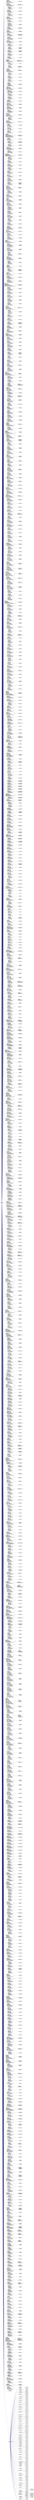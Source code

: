digraph "Graphical Class Hierarchy"
{
 // LATEX_PDF_SIZE
  bgcolor="transparent";
  edge [fontname="Helvetica",fontsize="10",labelfontname="Helvetica",labelfontsize="10"];
  node [fontname="Helvetica",fontsize="10",shape=record];
  rankdir="LR";
  Node0 [label="llvm::DebugEpochBase",height=0.2,width=0.4,color="black",URL="$classllvm_1_1DebugEpochBase.html",tooltip="A base class for data structure classes wishing to make iterators (\"handles\") pointing into themselve..."];
  Node0 -> Node1 [dir="back",color="midnightblue",fontsize="10",style="solid",fontname="Helvetica"];
  Node1 [label="llvm::DenseMapBase\l\< DenseMap\< AAMapKeyTy,\l llvm::AbstractAttribute\l *, DenseMapInfo\< AAMapKeyTy\l \>, llvm::detail::DenseMapPair\l\< AAMapKeyTy, llvm::AbstractAttribute\l * \> \>, AAMapKeyTy, llvm::AbstractAttribute\l *, DenseMapInfo\< AAMapKeyTy \>, llvm::detail\l::DenseMapPair\< AAMapKeyTy, llvm::AbstractAttribute * \> \>",height=0.2,width=0.4,color="black",URL="$classllvm_1_1DenseMapBase.html",tooltip=" "];
  Node1 -> Node2 [dir="back",color="midnightblue",fontsize="10",style="solid",fontname="Helvetica"];
  Node2 [label="llvm::DenseMap\< AAMapKey\lTy, llvm::AbstractAttribute * \>",height=0.2,width=0.4,color="black",URL="$classllvm_1_1DenseMap.html",tooltip=" "];
  Node0 -> Node3 [dir="back",color="midnightblue",fontsize="10",style="solid",fontname="Helvetica"];
  Node3 [label="llvm::DenseMapBase\l\< DenseMap\< AffectedValueCallback\lVH, SmallVector\< ResultElem,\l 1 \>, AffectedValueCallbackVH\l::DMI, llvm::detail::DenseMapPair\l\< AffectedValueCallbackVH, SmallVector\l\< ResultElem, 1 \> \> \>, AffectedValueCallbackVH,\l SmallVector\< ResultElem, 1 \>, AffectedValueCallbackVH\l::DMI, llvm::detail::DenseMapPair\< AffectedValueCallbackVH,\l SmallVector\< ResultElem, 1 \> \> \>",height=0.2,width=0.4,color="black",URL="$classllvm_1_1DenseMapBase.html",tooltip=" "];
  Node3 -> Node4 [dir="back",color="midnightblue",fontsize="10",style="solid",fontname="Helvetica"];
  Node4 [label="llvm::DenseMap\< Affected\lValueCallbackVH, SmallVector\l\< ResultElem, 1 \>, AffectedValueCallback\lVH::DMI \>",height=0.2,width=0.4,color="black",URL="$classllvm_1_1DenseMap.html",tooltip=" "];
  Node0 -> Node5 [dir="back",color="midnightblue",fontsize="10",style="solid",fontname="Helvetica"];
  Node5 [label="llvm::DenseMapBase\l\< DenseMap\< Alias, Aliasee\lDetails, DenseMapInfo\< Alias\l \>, llvm::detail::DenseMapPair\l\< Alias, AliaseeDetails \> \>, Alias,\l AliaseeDetails, DenseMapInfo\< Alias\l \>, llvm::detail::DenseMapPair\< Alias,\l AliaseeDetails \> \>",height=0.2,width=0.4,color="black",URL="$classllvm_1_1DenseMapBase.html",tooltip=" "];
  Node5 -> Node6 [dir="back",color="midnightblue",fontsize="10",style="solid",fontname="Helvetica"];
  Node6 [label="llvm::DenseMap\< Alias,\l AliaseeDetails \>",height=0.2,width=0.4,color="black",URL="$classllvm_1_1DenseMap.html",tooltip=" "];
  Node0 -> Node7 [dir="back",color="midnightblue",fontsize="10",style="solid",fontname="Helvetica"];
  Node7 [label="llvm::DenseMapBase\l\< DenseMap\< AliasCacheKey,\l std::optional\< bool \>,\l DenseMapInfo\< AliasCacheKey\l \>, llvm::detail::DenseMapPair\l\< AliasCacheKey, std::optional\l\< bool \> \> \>, AliasCacheKey, std\l::optional\< bool \>, DenseMapInfo\l\< AliasCacheKey \>, llvm::detail::DenseMapPair\l\< AliasCacheKey, std::optional\< bool \> \> \>",height=0.2,width=0.4,color="black",URL="$classllvm_1_1DenseMapBase.html",tooltip=" "];
  Node7 -> Node8 [dir="back",color="midnightblue",fontsize="10",style="solid",fontname="Helvetica"];
  Node8 [label="llvm::DenseMap\< AliasCache\lKey, std::optional\< bool \> \>",height=0.2,width=0.4,color="black",URL="$classllvm_1_1DenseMap.html",tooltip=" "];
  Node0 -> Node9 [dir="back",color="midnightblue",fontsize="10",style="solid",fontname="Helvetica"];
  Node9 [label="llvm::DenseMapBase\l\< DenseMap\< AnalysisID,\l const llvm::PassInfo\l *, DenseMapInfo\< AnalysisID\l \>, llvm::detail::DenseMapPair\l\< AnalysisID, const llvm::PassInfo\l * \> \>, AnalysisID, const llvm::PassInfo\l *, DenseMapInfo\< AnalysisID \>, llvm::\ldetail::DenseMapPair\< AnalysisID, const\l llvm::PassInfo * \> \>",height=0.2,width=0.4,color="black",URL="$classllvm_1_1DenseMapBase.html",tooltip=" "];
  Node9 -> Node10 [dir="back",color="midnightblue",fontsize="10",style="solid",fontname="Helvetica"];
  Node10 [label="llvm::DenseMap\< Analysis\lID, const llvm::PassInfo * \>",height=0.2,width=0.4,color="black",URL="$classllvm_1_1DenseMap.html",tooltip=" "];
  Node0 -> Node11 [dir="back",color="midnightblue",fontsize="10",style="solid",fontname="Helvetica"];
  Node11 [label="llvm::DenseMapBase\l\< DenseMap\< AnalysisID,\l llvm::IdentifyingPassPtr,\l DenseMapInfo\< AnalysisID\l \>, llvm::detail::DenseMapPair\l\< AnalysisID, llvm::IdentifyingPassPtr\l \> \>, AnalysisID, llvm::IdentifyingPassPtr,\l DenseMapInfo\< AnalysisID \>, llvm::detail\l::DenseMapPair\< AnalysisID, llvm::IdentifyingPassPtr \> \>",height=0.2,width=0.4,color="black",URL="$classllvm_1_1DenseMapBase.html",tooltip=" "];
  Node11 -> Node12 [dir="back",color="midnightblue",fontsize="10",style="solid",fontname="Helvetica"];
  Node12 [label="llvm::DenseMap\< Analysis\lID, llvm::IdentifyingPassPtr \>",height=0.2,width=0.4,color="black",URL="$classllvm_1_1DenseMap.html",tooltip=" "];
  Node0 -> Node13 [dir="back",color="midnightblue",fontsize="10",style="solid",fontname="Helvetica"];
  Node13 [label="llvm::DenseMapBase\l\< DenseMap\< AnalysisID,\l llvm::Pass *, DenseMapInfo\l\< AnalysisID \>, llvm::detail\l::DenseMapPair\< AnalysisID,\l llvm::Pass * \> \>, AnalysisID,\l llvm::Pass *, DenseMapInfo\< AnalysisID\l \>, llvm::detail::DenseMapPair\< AnalysisID,\l llvm::Pass * \> \>",height=0.2,width=0.4,color="black",URL="$classllvm_1_1DenseMapBase.html",tooltip=" "];
  Node13 -> Node14 [dir="back",color="midnightblue",fontsize="10",style="solid",fontname="Helvetica"];
  Node14 [label="llvm::DenseMap\< Analysis\lID, llvm::Pass * \>",height=0.2,width=0.4,color="black",URL="$classllvm_1_1DenseMap.html",tooltip=" "];
  Node0 -> Node15 [dir="back",color="midnightblue",fontsize="10",style="solid",fontname="Helvetica"];
  Node15 [label="llvm::DenseMapBase\l\< DenseMap\< AnalysisKey\l *, std::unique_ptr\< PassConcept\lT \>, DenseMapInfo\< AnalysisKey\l * \>, llvm::detail::DenseMapPair\l\< AnalysisKey *, std::unique_ptr\l\< PassConceptT \> \> \>, AnalysisKey\l *, std::unique_ptr\< PassConceptT\l \>, DenseMapInfo\< AnalysisKey * \>,\l llvm::detail::DenseMapPair\< AnalysisKey\l *, std::unique_ptr\< PassConceptT \> \> \>",height=0.2,width=0.4,color="black",URL="$classllvm_1_1DenseMapBase.html",tooltip=" "];
  Node15 -> Node16 [dir="back",color="midnightblue",fontsize="10",style="solid",fontname="Helvetica"];
  Node16 [label="llvm::DenseMap\< Analysis\lKey *, std::unique_ptr\l\< PassConceptT \> \>",height=0.2,width=0.4,color="black",URL="$classllvm_1_1DenseMap.html",tooltip=" "];
  Node0 -> Node17 [dir="back",color="midnightblue",fontsize="10",style="solid",fontname="Helvetica"];
  Node17 [label="llvm::DenseMapBase\l\< DenseMap\< APFloat,\l std::unique_ptr\< ConstantFP\l \>, DenseMapAPFloatKeyInfo,\l llvm::detail::DenseMapPair\l\< APFloat, std::unique_ptr\<\l ConstantFP \> \> \>, APFloat, std\l::unique_ptr\< ConstantFP \>, DenseMapAPFloat\lKeyInfo, llvm::detail::DenseMapPair\< APFloat,\l std::unique_ptr\< ConstantFP \> \> \>",height=0.2,width=0.4,color="black",URL="$classllvm_1_1DenseMapBase.html",tooltip=" "];
  Node17 -> Node18 [dir="back",color="midnightblue",fontsize="10",style="solid",fontname="Helvetica"];
  Node18 [label="llvm::DenseMap\< APFloat,\l std::unique_ptr\< ConstantFP\l \>, DenseMapAPFloatKeyInfo \>",height=0.2,width=0.4,color="black",URL="$classllvm_1_1DenseMap.html",tooltip=" "];
  Node0 -> Node19 [dir="back",color="midnightblue",fontsize="10",style="solid",fontname="Helvetica"];
  Node19 [label="llvm::DenseMapBase\l\< DenseMap\< APInt, std\l::unique_ptr\< ConstantInt\l \>, DenseMapAPIntKeyInfo,\l llvm::detail::DenseMapPair\l\< APInt, std::unique_ptr\< ConstantInt\l \> \> \>, APInt, std::unique_ptr\< ConstantInt\l \>, DenseMapAPIntKeyInfo, llvm::detail::\lDenseMapPair\< APInt, std::unique_ptr\< ConstantInt \> \> \>",height=0.2,width=0.4,color="black",URL="$classllvm_1_1DenseMapBase.html",tooltip=" "];
  Node19 -> Node20 [dir="back",color="midnightblue",fontsize="10",style="solid",fontname="Helvetica"];
  Node20 [label="llvm::DenseMap\< APInt,\l std::unique_ptr\< ConstantInt\l \>, DenseMapAPIntKeyInfo \>",height=0.2,width=0.4,color="black",URL="$classllvm_1_1DenseMap.html",tooltip=" "];
  Node0 -> Node21 [dir="back",color="midnightblue",fontsize="10",style="solid",fontname="Helvetica"];
  Node21 [label="llvm::DenseMapBase\l\< DenseMap\< ArrayRef\l\< unsigned \>, detail\l::DenseSetEmpty, DenseMapInfo\l\< ArrayRef\< unsigned \> \>, detail\l::DenseSetPair\< ArrayRef\< unsigned\l \> \> \>, ArrayRef\< unsigned \>, detail\l::DenseSetEmpty, DenseMapInfo\< ArrayRef\l\< unsigned \> \>, detail::DenseSetPair\< ArrayRef\l\< unsigned \> \> \>",height=0.2,width=0.4,color="black",URL="$classllvm_1_1DenseMapBase.html",tooltip=" "];
  Node21 -> Node22 [dir="back",color="midnightblue",fontsize="10",style="solid",fontname="Helvetica"];
  Node22 [label="llvm::DenseMap\< ArrayRef\l\< unsigned \>, detail::DenseSet\lEmpty, DenseMapInfo\< ArrayRef\l\< unsigned \> \>, detail::DenseSetPair\l\< ArrayRef\< unsigned \> \> \>",height=0.2,width=0.4,color="black",URL="$classllvm_1_1DenseMap.html",tooltip=" "];
  Node0 -> Node23 [dir="back",color="midnightblue",fontsize="10",style="solid",fontname="Helvetica"];
  Node23 [label="llvm::DenseMapBase\l\< DenseMap\< AssertingVH\l\< Instruction \>, unsigned,\l DenseMapInfo\< AssertingVH\l\< Instruction \> \>, llvm::detail\l::DenseMapPair\< AssertingVH\< Instruction\l \>, unsigned \> \>, AssertingVH\< Instruction\l \>, unsigned, DenseMapInfo\< AssertingVH\l\< Instruction \> \>, llvm::detail::DenseMapPair\l\< AssertingVH\< Instruction \>, unsigned \> \>",height=0.2,width=0.4,color="black",URL="$classllvm_1_1DenseMapBase.html",tooltip=" "];
  Node23 -> Node24 [dir="back",color="midnightblue",fontsize="10",style="solid",fontname="Helvetica"];
  Node24 [label="llvm::DenseMap\< Asserting\lVH\< Instruction \>, unsigned \>",height=0.2,width=0.4,color="black",URL="$classllvm_1_1DenseMap.html",tooltip=" "];
  Node0 -> Node25 [dir="back",color="midnightblue",fontsize="10",style="solid",fontname="Helvetica"];
  Node25 [label="llvm::DenseMapBase\l\< DenseMap\< AssertingVH\l\< Value \>, AliasSet::PointerRec\l *, DenseMapInfo\< AssertingVH\l\< Value \> \>, llvm::detail::DenseMapPair\l\< AssertingVH\< Value \>, AliasSet::PointerRec\l * \> \>, AssertingVH\< Value \>, AliasSet::PointerRec\l *, DenseMapInfo\< AssertingVH\< Value \> \>, llvm\l::detail::DenseMapPair\< AssertingVH\< Value \>, AliasSet\l::PointerRec * \> \>",height=0.2,width=0.4,color="black",URL="$classllvm_1_1DenseMapBase.html",tooltip=" "];
  Node25 -> Node26 [dir="back",color="midnightblue",fontsize="10",style="solid",fontname="Helvetica"];
  Node26 [label="llvm::DenseMap\< Asserting\lVH\< Value \>, AliasSet::\lPointerRec * \>",height=0.2,width=0.4,color="black",URL="$classllvm_1_1DenseMap.html",tooltip=" "];
  Node0 -> Node27 [dir="back",color="midnightblue",fontsize="10",style="solid",fontname="Helvetica"];
  Node27 [label="llvm::DenseMapBase\l\< DenseMap\< AttributeList,\l unsigned, DenseMapInfo\l\< AttributeList \>, llvm::\ldetail::DenseMapPair\< AttributeList,\l unsigned \> \>, AttributeList, unsigned,\l DenseMapInfo\< AttributeList \>, llvm\l::detail::DenseMapPair\< AttributeList,\l unsigned \> \>",height=0.2,width=0.4,color="black",URL="$classllvm_1_1DenseMapBase.html",tooltip=" "];
  Node27 -> Node28 [dir="back",color="midnightblue",fontsize="10",style="solid",fontname="Helvetica"];
  Node28 [label="llvm::DenseMap\< Attribute\lList, unsigned \>",height=0.2,width=0.4,color="black",URL="$classllvm_1_1DenseMap.html",tooltip=" "];
  Node0 -> Node29 [dir="back",color="midnightblue",fontsize="10",style="solid",fontname="Helvetica"];
  Node29 [label="llvm::DenseMapBase\l\< DenseMap\< BaseTy,\l detail::DenseSetEmpty,\l DenseMapInfo\< BaseTy \>\l, detail::DenseSetPair\<\l BaseTy \> \>, BaseTy, detail\l::DenseSetEmpty, DenseMapInfo\l\< BaseTy \>, detail::DenseSetPair\l\< BaseTy \> \>",height=0.2,width=0.4,color="black",URL="$classllvm_1_1DenseMapBase.html",tooltip=" "];
  Node29 -> Node30 [dir="back",color="midnightblue",fontsize="10",style="solid",fontname="Helvetica"];
  Node30 [label="llvm::DenseMap\< BaseTy,\l detail::DenseSetEmpty,\l DenseMapInfo\< BaseTy \>\l, detail::DenseSetPair\<\l BaseTy \> \>",height=0.2,width=0.4,color="black",URL="$classllvm_1_1DenseMap.html",tooltip=" "];
  Node0 -> Node31 [dir="back",color="midnightblue",fontsize="10",style="solid",fontname="Helvetica"];
  Node31 [label="llvm::DenseMapBase\l\< DenseMap\< BasicBlock\l *, detail::DenseSetEmpty,\l DenseMapInfo\< BasicBlock\l * \>, detail::DenseSetPair\l\< BasicBlock * \> \>, BasicBlock\l *, detail::DenseSetEmpty, DenseMapInfo\l\< BasicBlock * \>, detail::DenseSetPair\l\< BasicBlock * \> \>",height=0.2,width=0.4,color="black",URL="$classllvm_1_1DenseMapBase.html",tooltip=" "];
  Node31 -> Node32 [dir="back",color="midnightblue",fontsize="10",style="solid",fontname="Helvetica"];
  Node32 [label="llvm::DenseMap\< BasicBlock\l *, detail::DenseSetEmpty,\l DenseMapInfo\< BasicBlock\l * \>, detail::DenseSetPair\l\< BasicBlock * \> \>",height=0.2,width=0.4,color="black",URL="$classllvm_1_1DenseMap.html",tooltip=" "];
  Node0 -> Node33 [dir="back",color="midnightblue",fontsize="10",style="solid",fontname="Helvetica"];
  Node33 [label="llvm::DenseMapBase\l\< DenseMap\< BasicBlock\l *, unsigned, DenseMapInfo\l\< BasicBlock * \>, llvm::detail\l::DenseMapPair\< BasicBlock *,\l unsigned \> \>, BasicBlock *, unsigned,\l DenseMapInfo\< BasicBlock * \>, llvm\l::detail::DenseMapPair\< BasicBlock *,\l unsigned \> \>",height=0.2,width=0.4,color="black",URL="$classllvm_1_1DenseMapBase.html",tooltip=" "];
  Node33 -> Node34 [dir="back",color="midnightblue",fontsize="10",style="solid",fontname="Helvetica"];
  Node34 [label="llvm::DenseMap\< BasicBlock\l *, unsigned \>",height=0.2,width=0.4,color="black",URL="$classllvm_1_1DenseMap.html",tooltip=" "];
  Node0 -> Node35 [dir="back",color="midnightblue",fontsize="10",style="solid",fontname="Helvetica"];
  Node35 [label="llvm::DenseMapBase\l\< DenseMap\< BasicBlock\l *, VPValue *, DenseMapInfo\l\< BasicBlock * \>, llvm::detail\l::DenseMapPair\< BasicBlock *,\l VPValue * \> \>, BasicBlock *,\l VPValue *, DenseMapInfo\< BasicBlock\l * \>, llvm::detail::DenseMapPair\< BasicBlock\l *, VPValue * \> \>",height=0.2,width=0.4,color="black",URL="$classllvm_1_1DenseMapBase.html",tooltip=" "];
  Node35 -> Node36 [dir="back",color="midnightblue",fontsize="10",style="solid",fontname="Helvetica"];
  Node36 [label="llvm::DenseMap\< BasicBlock\l *, VPValue * \>",height=0.2,width=0.4,color="black",URL="$classllvm_1_1DenseMap.html",tooltip=" "];
  Node0 -> Node37 [dir="back",color="midnightblue",fontsize="10",style="solid",fontname="Helvetica"];
  Node37 [label="llvm::DenseMapBase\l\< DenseMap\< BasicBlockCallback\lVH, detail::DenseSetEmpty,\l llvm::DenseMapInfo\< llvm::\lValue * \>, detail::DenseSetPair\l\< BasicBlockCallbackVH \> \>, BasicBlockCallback\lVH, detail::DenseSetEmpty, llvm::DenseMapInfo\l\< llvm::Value * \>, detail::DenseSetPair\< BasicBlockCallbackVH \> \>",height=0.2,width=0.4,color="black",URL="$classllvm_1_1DenseMapBase.html",tooltip=" "];
  Node37 -> Node38 [dir="back",color="midnightblue",fontsize="10",style="solid",fontname="Helvetica"];
  Node38 [label="llvm::DenseMap\< BasicBlock\lCallbackVH, detail::DenseSetEmpty,\l llvm::DenseMapInfo\< llvm::Value\l * \>, detail::DenseSetPair\< BasicBlockCallbackVH \> \>",height=0.2,width=0.4,color="black",URL="$classllvm_1_1DenseMap.html",tooltip=" "];
  Node0 -> Node39 [dir="back",color="midnightblue",fontsize="10",style="solid",fontname="Helvetica"];
  Node39 [label="llvm::DenseMapBase\l\< DenseMap\< BlkT *,\l BBInfo *, DenseMapInfo\l\< BlkT * \>, llvm::detail\l::DenseMapPair\< BlkT *, BBInfo\l * \> \>, BlkT *, BBInfo *, DenseMapInfo\l\< BlkT * \>, llvm::detail::DenseMapPair\l\< BlkT *, BBInfo * \> \>",height=0.2,width=0.4,color="black",URL="$classllvm_1_1DenseMapBase.html",tooltip=" "];
  Node39 -> Node40 [dir="back",color="midnightblue",fontsize="10",style="solid",fontname="Helvetica"];
  Node40 [label="llvm::DenseMap\< BlkT\l *, BBInfo * \>",height=0.2,width=0.4,color="black",URL="$classllvm_1_1DenseMap.html",tooltip=" "];
  Node0 -> Node41 [dir="back",color="midnightblue",fontsize="10",style="solid",fontname="Helvetica"];
  Node41 [label="llvm::DenseMapBase\l\< DenseMap\< Block *,\l detail::DenseSetEmpty,\l DenseMapInfo\< Block *\l \>, detail::DenseSetPair\l\< Block * \> \>, Block *, detail\l::DenseSetEmpty, DenseMapInfo\l\< Block * \>, detail::DenseSetPair\l\< Block * \> \>",height=0.2,width=0.4,color="black",URL="$classllvm_1_1DenseMapBase.html",tooltip=" "];
  Node41 -> Node42 [dir="back",color="midnightblue",fontsize="10",style="solid",fontname="Helvetica"];
  Node42 [label="llvm::DenseMap\< Block\l *, detail::DenseSetEmpty,\l DenseMapInfo\< Block * \>\l, detail::DenseSetPair\< Block * \> \>",height=0.2,width=0.4,color="black",URL="$classllvm_1_1DenseMap.html",tooltip=" "];
  Node0 -> Node43 [dir="back",color="midnightblue",fontsize="10",style="solid",fontname="Helvetica"];
  Node43 [label="llvm::DenseMapBase\l\< DenseMap\< BlockKeyT,\l std::pair\< BlockNode,\l llvm::bfi_detail::BFICallback\lVH \>, DenseMapInfo\< BlockKeyT\l \>, llvm::detail::DenseMapPair\l\< BlockKeyT, std::pair\< BlockNode,\l llvm::bfi_detail::BFICallbackVH\l \> \> \>, BlockKeyT, std::pair\< BlockNode,\l llvm::bfi_detail::BFICallbackVH \>, DenseMapInfo\l\< BlockKeyT \>, llvm::detail::DenseMapPair\< BlockKeyT,\l std::pair\< BlockNode, llvm::bfi_detail::BFICallbackVH \> \> \>",height=0.2,width=0.4,color="black",URL="$classllvm_1_1DenseMapBase.html",tooltip=" "];
  Node43 -> Node44 [dir="back",color="midnightblue",fontsize="10",style="solid",fontname="Helvetica"];
  Node44 [label="llvm::DenseMap\< BlockKey\lT, std::pair\< BlockNode,\l llvm::bfi_detail::BFICallbackVH \> \>",height=0.2,width=0.4,color="black",URL="$classllvm_1_1DenseMap.html",tooltip=" "];
  Node0 -> Node45 [dir="back",color="midnightblue",fontsize="10",style="solid",fontname="Helvetica"];
  Node45 [label="llvm::DenseMapBase\l\< DenseMap\< BlockT *,\l DFSInfo, DenseMapInfo\l\< BlockT * \>, llvm::detail\l::DenseMapPair\< BlockT *,\l DFSInfo \> \>, BlockT *, DFSInfo,\l DenseMapInfo\< BlockT * \>, llvm\l::detail::DenseMapPair\< BlockT *,\l DFSInfo \> \>",height=0.2,width=0.4,color="black",URL="$classllvm_1_1DenseMapBase.html",tooltip=" "];
  Node45 -> Node46 [dir="back",color="midnightblue",fontsize="10",style="solid",fontname="Helvetica"];
  Node46 [label="llvm::DenseMap\< BlockT\l *, DFSInfo \>",height=0.2,width=0.4,color="black",URL="$classllvm_1_1DenseMap.html",tooltip=" "];
  Node0 -> Node47 [dir="back",color="midnightblue",fontsize="10",style="solid",fontname="Helvetica"];
  Node47 [label="llvm::DenseMapBase\l\< DenseMap\< BlockT *,\l llvm::GenericCycle *,\l DenseMapInfo\< BlockT\l * \>, llvm::detail::DenseMapPair\l\< BlockT *, llvm::GenericCycle\l * \> \>, BlockT *, llvm::GenericCycle\l *, DenseMapInfo\< BlockT * \>, llvm\l::detail::DenseMapPair\< BlockT *, llvm\l::GenericCycle * \> \>",height=0.2,width=0.4,color="black",URL="$classllvm_1_1DenseMapBase.html",tooltip=" "];
  Node47 -> Node48 [dir="back",color="midnightblue",fontsize="10",style="solid",fontname="Helvetica"];
  Node48 [label="llvm::DenseMap\< BlockT\l *, llvm::GenericCycle * \>",height=0.2,width=0.4,color="black",URL="$classllvm_1_1DenseMap.html",tooltip=" "];
  Node0 -> Node49 [dir="back",color="midnightblue",fontsize="10",style="solid",fontname="Helvetica"];
  Node49 [label="llvm::DenseMapBase\l\< DenseMap\< BlockT *,\l RegionT *, DenseMapInfo\l\< BlockT * \>, llvm::detail\l::DenseMapPair\< BlockT *,\l RegionT * \> \>, BlockT *, RegionT\l *, DenseMapInfo\< BlockT * \>, llvm\l::detail::DenseMapPair\< BlockT *,\l RegionT * \> \>",height=0.2,width=0.4,color="black",URL="$classllvm_1_1DenseMapBase.html",tooltip=" "];
  Node49 -> Node50 [dir="back",color="midnightblue",fontsize="10",style="solid",fontname="Helvetica"];
  Node50 [label="llvm::DenseMap\< BlockT\l *, RegionT * \>",height=0.2,width=0.4,color="black",URL="$classllvm_1_1DenseMap.html",tooltip=" "];
  Node0 -> Node51 [dir="back",color="midnightblue",fontsize="10",style="solid",fontname="Helvetica"];
  Node51 [label="llvm::DenseMapBase\l\< DenseMap\< CFGEdge,\l llvm::SmallVector\< llvm\l::MachineBasicBlock *, 1\l \>, DenseMapInfo\< CFGEdge\l \>, llvm::detail::DenseMapPair\l\< CFGEdge, llvm::SmallVector\l\< llvm::MachineBasicBlock *, 1\l \> \> \>, CFGEdge, llvm::SmallVector\l\< llvm::MachineBasicBlock *, 1 \>,\l DenseMapInfo\< CFGEdge \>, llvm::detail\l::DenseMapPair\< CFGEdge, llvm::SmallVector\l\< llvm::MachineBasicBlock *, 1 \> \> \>",height=0.2,width=0.4,color="black",URL="$classllvm_1_1DenseMapBase.html",tooltip=" "];
  Node51 -> Node52 [dir="back",color="midnightblue",fontsize="10",style="solid",fontname="Helvetica"];
  Node52 [label="llvm::DenseMap\< CFGEdge,\l llvm::SmallVector\< llvm\l::MachineBasicBlock *, 1 \> \>",height=0.2,width=0.4,color="black",URL="$classllvm_1_1DenseMap.html",tooltip=" "];
  Node0 -> Node53 [dir="back",color="midnightblue",fontsize="10",style="solid",fontname="Helvetica"];
  Node53 [label="llvm::DenseMapBase\l\< DenseMap\< const AllocaInst\l *, MachineFrameInfo::SSPLayoutKind,\l DenseMapInfo\< const AllocaInst\l * \>, llvm::detail::DenseMapPair\l\< const AllocaInst *, MachineFrameInfo\l::SSPLayoutKind \> \>, const AllocaInst\l *, MachineFrameInfo::SSPLayoutKind, DenseMapInfo\l\< const AllocaInst * \>, llvm::detail::DenseMapPair\l\< const AllocaInst *, MachineFrameInfo::SSPLayoutKind \> \>",height=0.2,width=0.4,color="black",URL="$classllvm_1_1DenseMapBase.html",tooltip=" "];
  Node53 -> Node54 [dir="back",color="midnightblue",fontsize="10",style="solid",fontname="Helvetica"];
  Node54 [label="llvm::DenseMap\< const\l AllocaInst *, MachineFrame\lInfo::SSPLayoutKind \>",height=0.2,width=0.4,color="black",URL="$classllvm_1_1DenseMap.html",tooltip=" "];
  Node0 -> Node55 [dir="back",color="midnightblue",fontsize="10",style="solid",fontname="Helvetica"];
  Node55 [label="llvm::DenseMapBase\l\< DenseMap\< const BasicBlock\l *, BlockLifetimeInfo, DenseMapInfo\l\< const BasicBlock * \>, llvm::detail\l::DenseMapPair\< const BasicBlock *,\l BlockLifetimeInfo \> \>, const BasicBlock\l *, BlockLifetimeInfo, DenseMapInfo\< const\l BasicBlock * \>, llvm::detail::DenseMapPair\l\< const BasicBlock *, BlockLifetimeInfo \> \>",height=0.2,width=0.4,color="black",URL="$classllvm_1_1DenseMapBase.html",tooltip=" "];
  Node55 -> Node56 [dir="back",color="midnightblue",fontsize="10",style="solid",fontname="Helvetica"];
  Node56 [label="llvm::DenseMap\< const\l BasicBlock *, BlockLifetime\lInfo \>",height=0.2,width=0.4,color="black",URL="$classllvm_1_1DenseMap.html",tooltip=" "];
  Node0 -> Node57 [dir="back",color="midnightblue",fontsize="10",style="solid",fontname="Helvetica"];
  Node57 [label="llvm::DenseMapBase\l\< DenseMap\< const BasicBlock\l *, bool, DenseMapInfo\< const\l BasicBlock * \>, llvm::detail\l::DenseMapPair\< const BasicBlock\l *, bool \> \>, const BasicBlock *,\l bool, DenseMapInfo\< const BasicBlock\l * \>, llvm::detail::DenseMapPair\< const\l BasicBlock *, bool \> \>",height=0.2,width=0.4,color="black",URL="$classllvm_1_1DenseMapBase.html",tooltip=" "];
  Node57 -> Node58 [dir="back",color="midnightblue",fontsize="10",style="solid",fontname="Helvetica"];
  Node58 [label="llvm::DenseMap\< const\l BasicBlock *, bool \>",height=0.2,width=0.4,color="black",URL="$classllvm_1_1DenseMap.html",tooltip=" "];
  Node0 -> Node59 [dir="back",color="midnightblue",fontsize="10",style="solid",fontname="Helvetica"];
  Node59 [label="llvm::DenseMapBase\l\< DenseMap\< const BasicBlock\l *, int, DenseMapInfo\< const\l BasicBlock * \>, llvm::detail\l::DenseMapPair\< const BasicBlock\l *, int \> \>, const BasicBlock *,\l int, DenseMapInfo\< const BasicBlock\l * \>, llvm::detail::DenseMapPair\< const\l BasicBlock *, int \> \>",height=0.2,width=0.4,color="black",URL="$classllvm_1_1DenseMapBase.html",tooltip=" "];
  Node59 -> Node60 [dir="back",color="midnightblue",fontsize="10",style="solid",fontname="Helvetica"];
  Node60 [label="llvm::DenseMap\< const\l BasicBlock *, int \>",height=0.2,width=0.4,color="black",URL="$classllvm_1_1DenseMap.html",tooltip=" "];
  Node0 -> Node61 [dir="back",color="midnightblue",fontsize="10",style="solid",fontname="Helvetica"];
  Node61 [label="llvm::DenseMapBase\l\< DenseMap\< const BasicBlock\l *, Loop *, DenseMapInfo\l\< const BasicBlock * \>, llvm\l::detail::DenseMapPair\< const\l BasicBlock *, Loop * \> \>, const\l BasicBlock *, Loop *, DenseMapInfo\l\< const BasicBlock * \>, llvm::detail\l::DenseMapPair\< const BasicBlock *, Loop * \> \>",height=0.2,width=0.4,color="black",URL="$classllvm_1_1DenseMapBase.html",tooltip=" "];
  Node61 -> Node62 [dir="back",color="midnightblue",fontsize="10",style="solid",fontname="Helvetica"];
  Node62 [label="llvm::DenseMap\< const\l BasicBlock *, Loop * \>",height=0.2,width=0.4,color="black",URL="$classllvm_1_1DenseMap.html",tooltip=" "];
  Node0 -> Node63 [dir="back",color="midnightblue",fontsize="10",style="solid",fontname="Helvetica"];
  Node63 [label="llvm::DenseMapBase\l\< DenseMap\< const BasicBlock\l *, std::unique_ptr\< AccessList\l \>, DenseMapInfo\< const BasicBlock\l * \>, llvm::detail::DenseMapPair\l\< const BasicBlock *, std::unique\l_ptr\< AccessList \> \> \>, const BasicBlock\l *, std::unique_ptr\< AccessList \>, DenseMapInfo\l\< const BasicBlock * \>, llvm::detail::DenseMapPair\l\< const BasicBlock *, std::unique_ptr\< AccessList \> \> \>",height=0.2,width=0.4,color="black",URL="$classllvm_1_1DenseMapBase.html",tooltip=" "];
  Node63 -> Node64 [dir="back",color="midnightblue",fontsize="10",style="solid",fontname="Helvetica"];
  Node64 [label="llvm::DenseMap\< const\l BasicBlock *, std::unique\l_ptr\< AccessList \> \>",height=0.2,width=0.4,color="black",URL="$classllvm_1_1DenseMap.html",tooltip=" "];
  Node0 -> Node65 [dir="back",color="midnightblue",fontsize="10",style="solid",fontname="Helvetica"];
  Node65 [label="llvm::DenseMapBase\l\< DenseMap\< const BasicBlock\l *, std::unique_ptr\< DefsList\l \>, DenseMapInfo\< const BasicBlock\l * \>, llvm::detail::DenseMapPair\l\< const BasicBlock *, std::unique\l_ptr\< DefsList \> \> \>, const BasicBlock\l *, std::unique_ptr\< DefsList \>, DenseMapInfo\l\< const BasicBlock * \>, llvm::detail::DenseMapPair\l\< const BasicBlock *, std::unique_ptr\< DefsList \> \> \>",height=0.2,width=0.4,color="black",URL="$classllvm_1_1DenseMapBase.html",tooltip=" "];
  Node65 -> Node66 [dir="back",color="midnightblue",fontsize="10",style="solid",fontname="Helvetica"];
  Node66 [label="llvm::DenseMap\< const\l BasicBlock *, std::unique\l_ptr\< DefsList \> \>",height=0.2,width=0.4,color="black",URL="$classllvm_1_1DenseMap.html",tooltip=" "];
  Node0 -> Node67 [dir="back",color="midnightblue",fontsize="10",style="solid",fontname="Helvetica"];
  Node67 [label="llvm::DenseMapBase\l\< DenseMap\< const BasicBlock\lT *, const BasicBlockT *,\l DenseMapInfo\< const BasicBlockT\l * \>, llvm::detail::DenseMapPair\l\< const BasicBlockT *, const BasicBlockT\l * \> \>, const BasicBlockT *, const BasicBlockT\l *, DenseMapInfo\< const BasicBlockT * \>, llvm\l::detail::DenseMapPair\< const BasicBlockT *,\l const BasicBlockT * \> \>",height=0.2,width=0.4,color="black",URL="$classllvm_1_1DenseMapBase.html",tooltip=" "];
  Node67 -> Node68 [dir="back",color="midnightblue",fontsize="10",style="solid",fontname="Helvetica"];
  Node68 [label="llvm::DenseMap\< const\l BasicBlockT *, const\l BasicBlockT * \>",height=0.2,width=0.4,color="black",URL="$classllvm_1_1DenseMap.html",tooltip=" "];
  Node0 -> Node69 [dir="back",color="midnightblue",fontsize="10",style="solid",fontname="Helvetica"];
  Node69 [label="llvm::DenseMapBase\l\< DenseMap\< const BasicBlock\lT *, SmallVector\< const BasicBlock\lT *, 8 \>, DenseMapInfo\< const\l BasicBlockT * \>, llvm::detail\l::DenseMapPair\< const BasicBlockT\l *, SmallVector\< const BasicBlockT\l *, 8 \> \> \>, const BasicBlockT *, SmallVector\l\< const BasicBlockT *, 8 \>, DenseMapInfo\l\< const BasicBlockT * \>, llvm::detail::DenseMapPair\l\< const BasicBlockT *, SmallVector\< const BasicBlockT *, 8 \> \> \>",height=0.2,width=0.4,color="black",URL="$classllvm_1_1DenseMapBase.html",tooltip=" "];
  Node69 -> Node70 [dir="back",color="midnightblue",fontsize="10",style="solid",fontname="Helvetica"];
  Node70 [label="llvm::DenseMap\< const\l BasicBlockT *, SmallVector\l\< const BasicBlockT *, 8 \> \>",height=0.2,width=0.4,color="black",URL="$classllvm_1_1DenseMap.html",tooltip=" "];
  Node0 -> Node71 [dir="back",color="midnightblue",fontsize="10",style="solid",fontname="Helvetica"];
  Node71 [label="llvm::DenseMapBase\l\< DenseMap\< const BasicBlock\lT *, uint64_t, DenseMapInfo\l\< const BasicBlockT * \>, llvm\l::detail::DenseMapPair\< const\l BasicBlockT *, uint64_t \> \>,\l const BasicBlockT *, uint64_t,\l DenseMapInfo\< const BasicBlockT\l * \>, llvm::detail::DenseMapPair\l\< const BasicBlockT *, uint64_t \> \>",height=0.2,width=0.4,color="black",URL="$classllvm_1_1DenseMapBase.html",tooltip=" "];
  Node71 -> Node72 [dir="back",color="midnightblue",fontsize="10",style="solid",fontname="Helvetica"];
  Node72 [label="llvm::DenseMap\< const\l BasicBlockT *, uint64_t \>",height=0.2,width=0.4,color="black",URL="$classllvm_1_1DenseMap.html",tooltip=" "];
  Node0 -> Node73 [dir="back",color="midnightblue",fontsize="10",style="solid",fontname="Helvetica"];
  Node73 [label="llvm::DenseMapBase\l\< DenseMap\< const Block\l *, BlockSymbolDependencies,\l DenseMapInfo\< const Block\l * \>, llvm::detail::DenseMapPair\l\< const Block *, BlockSymbolDependencies\l \> \>, const Block *, BlockSymbolDependencies,\l DenseMapInfo\< const Block * \>, llvm::detail\l::DenseMapPair\< const Block *, BlockSymbolDependencies \> \>",height=0.2,width=0.4,color="black",URL="$classllvm_1_1DenseMapBase.html",tooltip=" "];
  Node73 -> Node74 [dir="back",color="midnightblue",fontsize="10",style="solid",fontname="Helvetica"];
  Node74 [label="llvm::DenseMap\< const\l Block *, BlockSymbolDependencies \>",height=0.2,width=0.4,color="black",URL="$classllvm_1_1DenseMap.html",tooltip=" "];
  Node0 -> Node75 [dir="back",color="midnightblue",fontsize="10",style="solid",fontname="Helvetica"];
  Node75 [label="llvm::DenseMapBase\l\< DenseMap\< const Block\l *, llvm::DenseSet\< Block\l * \>, DenseMapInfo\< const\l Block * \>, llvm::detail::\lDenseMapPair\< const Block *,\l llvm::DenseSet\< Block * \> \>\l \>, const Block *, llvm::DenseSet\l\< Block * \>, DenseMapInfo\< const\l Block * \>, llvm::detail::DenseMapPair\l\< const Block *, llvm::DenseSet\< Block * \> \> \>",height=0.2,width=0.4,color="black",URL="$classllvm_1_1DenseMapBase.html",tooltip=" "];
  Node75 -> Node76 [dir="back",color="midnightblue",fontsize="10",style="solid",fontname="Helvetica"];
  Node76 [label="llvm::DenseMap\< const\l Block *, llvm::DenseSet\l\< Block * \> \>",height=0.2,width=0.4,color="black",URL="$classllvm_1_1DenseMap.html",tooltip=" "];
  Node0 -> Node77 [dir="back",color="midnightblue",fontsize="10",style="solid",fontname="Helvetica"];
  Node77 [label="llvm::DenseMapBase\l\< DenseMap\< const BlockT\l *, const BlockT *, DenseMapInfo\l\< const BlockT * \>, llvm::detail\l::DenseMapPair\< const BlockT *,\l const BlockT * \> \>, const BlockT\l *, const BlockT *, DenseMapInfo\<\l const BlockT * \>, llvm::detail::DenseMapPair\l\< const BlockT *, const BlockT * \> \>",height=0.2,width=0.4,color="black",URL="$classllvm_1_1DenseMapBase.html",tooltip=" "];
  Node77 -> Node78 [dir="back",color="midnightblue",fontsize="10",style="solid",fontname="Helvetica"];
  Node78 [label="llvm::DenseMap\< const\l BlockT *, const BlockT * \>",height=0.2,width=0.4,color="black",URL="$classllvm_1_1DenseMap.html",tooltip=" "];
  Node0 -> Node79 [dir="back",color="midnightblue",fontsize="10",style="solid",fontname="Helvetica"];
  Node79 [label="llvm::DenseMapBase\l\< DenseMap\< const BlockT\l *, LoopT *, DenseMapInfo\l\< const BlockT * \>, llvm\l::detail::DenseMapPair\< const\l BlockT *, LoopT * \> \>, const\l BlockT *, LoopT *, DenseMapInfo\l\< const BlockT * \>, llvm::detail\l::DenseMapPair\< const BlockT *, LoopT * \> \>",height=0.2,width=0.4,color="black",URL="$classllvm_1_1DenseMapBase.html",tooltip=" "];
  Node79 -> Node80 [dir="back",color="midnightblue",fontsize="10",style="solid",fontname="Helvetica"];
  Node80 [label="llvm::DenseMap\< const\l BlockT *, LoopT * \>",height=0.2,width=0.4,color="black",URL="$classllvm_1_1DenseMap.html",tooltip=" "];
  Node0 -> Node81 [dir="back",color="midnightblue",fontsize="10",style="solid",fontname="Helvetica"];
  Node81 [label="llvm::DenseMapBase\l\< DenseMap\< const BlockT\l *, std::unique_ptr\< llvm\l::GenericSyncDependenceAnalysis\l::DivergenceDescriptor \>, DenseMapInfo\l\< const BlockT * \>, llvm::detail::DenseMapPair\l\< const BlockT *, std::unique_ptr\< llvm::GenericSyncDependence\lAnalysis::DivergenceDescriptor \> \> \>, const BlockT *,\l std::unique_ptr\< llvm::GenericSyncDependenceAnalysis\l::DivergenceDescriptor \>, DenseMapInfo\< const BlockT *\l \>, llvm::detail::DenseMapPair\< const BlockT *, std::unique\l_ptr\< llvm::GenericSyncDependenceAnalysis::DivergenceDescriptor \> \> \>",height=0.2,width=0.4,color="black",URL="$classllvm_1_1DenseMapBase.html",tooltip=" "];
  Node81 -> Node82 [dir="back",color="midnightblue",fontsize="10",style="solid",fontname="Helvetica"];
  Node82 [label="llvm::DenseMap\< const\l BlockT *, std::unique\l_ptr\< llvm::GenericSyncDependence\lAnalysis::DivergenceDescriptor \> \>",height=0.2,width=0.4,color="black",URL="$classllvm_1_1DenseMap.html",tooltip=" "];
  Node0 -> Node83 [dir="back",color="midnightblue",fontsize="10",style="solid",fontname="Helvetica"];
  Node83 [label="llvm::DenseMapBase\l\< DenseMap\< const BlockT\l *, unsigned, DenseMapInfo\l\< const BlockT * \>, llvm::\ldetail::DenseMapPair\< const\l BlockT *, unsigned \> \>, const\l BlockT *, unsigned, DenseMapInfo\l\< const BlockT * \>, llvm::detail\l::DenseMapPair\< const BlockT *, unsigned \> \>",height=0.2,width=0.4,color="black",URL="$classllvm_1_1DenseMapBase.html",tooltip=" "];
  Node83 -> Node84 [dir="back",color="midnightblue",fontsize="10",style="solid",fontname="Helvetica"];
  Node84 [label="llvm::DenseMap\< const\l BlockT *, unsigned \>",height=0.2,width=0.4,color="black",URL="$classllvm_1_1DenseMap.html",tooltip=" "];
  Node0 -> Node85 [dir="back",color="midnightblue",fontsize="10",style="solid",fontname="Helvetica"];
  Node85 [label="llvm::DenseMapBase\l\< DenseMap\< const char\l *, detail::DenseSetEmpty,\l DenseMapInfo\< const char\l * \>, detail::DenseSetPair\l\< const char * \> \>, const char\l *, detail::DenseSetEmpty, DenseMapInfo\l\< const char * \>, detail::DenseSetPair\l\< const char * \> \>",height=0.2,width=0.4,color="black",URL="$classllvm_1_1DenseMapBase.html",tooltip=" "];
  Node85 -> Node86 [dir="back",color="midnightblue",fontsize="10",style="solid",fontname="Helvetica"];
  Node86 [label="llvm::DenseMap\< const\l char *, detail::DenseSetEmpty,\l DenseMapInfo\< const char *\l \>, detail::DenseSetPair\< const\l char * \> \>",height=0.2,width=0.4,color="black",URL="$classllvm_1_1DenseMap.html",tooltip=" "];
  Node0 -> Node87 [dir="back",color="midnightblue",fontsize="10",style="solid",fontname="Helvetica"];
  Node87 [label="llvm::DenseMapBase\l\< DenseMap\< const char\l *, uint32_t, CStrDenseMapInfo,\l llvm::detail::DenseMapPair\l\< const char *, uint32_t \> \>\l, const char *, uint32_t, CStrDenseMap\lInfo, llvm::detail::DenseMapPair\<\l const char *, uint32_t \> \>",height=0.2,width=0.4,color="black",URL="$classllvm_1_1DenseMapBase.html",tooltip=" "];
  Node87 -> Node88 [dir="back",color="midnightblue",fontsize="10",style="solid",fontname="Helvetica"];
  Node88 [label="llvm::DenseMap\< const\l char *, uint32_t, CStrDense\lMapInfo \>",height=0.2,width=0.4,color="black",URL="$classllvm_1_1DenseMap.html",tooltip=" "];
  Node0 -> Node89 [dir="back",color="midnightblue",fontsize="10",style="solid",fontname="Helvetica"];
  Node89 [label="llvm::DenseMapBase\l\< DenseMap\< const DILocalVariable\l *, SmallSet\< FragmentInfo,\l 4 \>, DenseMapInfo\< const DILocalVariable\l * \>, llvm::detail::DenseMapPair\< const\l DILocalVariable *, SmallSet\< FragmentInfo,\l 4 \> \> \>, const DILocalVariable *, SmallSet\l\< FragmentInfo, 4 \>, DenseMapInfo\< const DILocalVariable\l * \>, llvm::detail::DenseMapPair\< const DILocalVariable\l *, SmallSet\< FragmentInfo, 4 \> \> \>",height=0.2,width=0.4,color="black",URL="$classllvm_1_1DenseMapBase.html",tooltip=" "];
  Node89 -> Node90 [dir="back",color="midnightblue",fontsize="10",style="solid",fontname="Helvetica"];
  Node90 [label="llvm::DenseMap\< const\l DILocalVariable *, SmallSet\l\< FragmentInfo, 4 \> \>",height=0.2,width=0.4,color="black",URL="$classllvm_1_1DenseMap.html",tooltip=" "];
  Node0 -> Node91 [dir="back",color="midnightblue",fontsize="10",style="solid",fontname="Helvetica"];
  Node91 [label="llvm::DenseMapBase\l\< DenseMap\< const Function\l *, GCFunctionInfo *, DenseMapInfo\l\< const Function * \>, llvm::detail\l::DenseMapPair\< const Function *,\l GCFunctionInfo * \> \>, const Function\l *, GCFunctionInfo *, DenseMapInfo\< const\l Function * \>, llvm::detail::DenseMapPair\l\< const Function *, GCFunctionInfo * \> \>",height=0.2,width=0.4,color="black",URL="$classllvm_1_1DenseMapBase.html",tooltip=" "];
  Node91 -> Node92 [dir="back",color="midnightblue",fontsize="10",style="solid",fontname="Helvetica"];
  Node92 [label="llvm::DenseMap\< const\l Function *, GCFunctionInfo * \>",height=0.2,width=0.4,color="black",URL="$classllvm_1_1DenseMap.html",tooltip=" "];
  Node0 -> Node93 [dir="back",color="midnightblue",fontsize="10",style="solid",fontname="Helvetica"];
  Node93 [label="llvm::DenseMapBase\l\< DenseMap\< const Function\lSamples *, BodySampleCoverageMap,\l DenseMapInfo\< const FunctionSamples\l * \>, llvm::detail::DenseMapPair\<\l const FunctionSamples *, BodySampleCoverageMap\l \> \>, const FunctionSamples *, BodySampleCoverageMap,\l DenseMapInfo\< const FunctionSamples * \>, llvm::\ldetail::DenseMapPair\< const FunctionSamples *, BodySampleCoverageMap \> \>",height=0.2,width=0.4,color="black",URL="$classllvm_1_1DenseMapBase.html",tooltip=" "];
  Node93 -> Node94 [dir="back",color="midnightblue",fontsize="10",style="solid",fontname="Helvetica"];
  Node94 [label="llvm::DenseMap\< const\l FunctionSamples *, BodySample\lCoverageMap \>",height=0.2,width=0.4,color="black",URL="$classllvm_1_1DenseMap.html",tooltip=" "];
  Node0 -> Node95 [dir="back",color="midnightblue",fontsize="10",style="solid",fontname="Helvetica"];
  Node95 [label="llvm::DenseMapBase\l\< DenseMap\< const Instruction\l *, unsigned, DenseMapInfo\l\< const Instruction * \>, llvm\l::detail::DenseMapPair\< const\l Instruction *, unsigned \> \>,\l const Instruction *, unsigned,\l DenseMapInfo\< const Instruction\l * \>, llvm::detail::DenseMapPair\l\< const Instruction *, unsigned \> \>",height=0.2,width=0.4,color="black",URL="$classllvm_1_1DenseMapBase.html",tooltip=" "];
  Node95 -> Node96 [dir="back",color="midnightblue",fontsize="10",style="solid",fontname="Helvetica"];
  Node96 [label="llvm::DenseMap\< const\l Instruction *, unsigned \>",height=0.2,width=0.4,color="black",URL="$classllvm_1_1DenseMap.html",tooltip=" "];
  Node0 -> Node97 [dir="back",color="midnightblue",fontsize="10",style="solid",fontname="Helvetica"];
  Node97 [label="llvm::DenseMapBase\l\< DenseMap\< const llvm\l::AllocaInst *, int, DenseMap\lInfo\< const llvm::AllocaInst\l * \>, llvm::detail::DenseMapPair\l\< const llvm::AllocaInst *, int\l \> \>, const llvm::AllocaInst *,\l int, DenseMapInfo\< const llvm::AllocaInst\l * \>, llvm::detail::DenseMapPair\< const\l llvm::AllocaInst *, int \> \>",height=0.2,width=0.4,color="black",URL="$classllvm_1_1DenseMapBase.html",tooltip=" "];
  Node97 -> Node98 [dir="back",color="midnightblue",fontsize="10",style="solid",fontname="Helvetica"];
  Node98 [label="llvm::DenseMap\< const\l llvm::AllocaInst *, int \>",height=0.2,width=0.4,color="black",URL="$classllvm_1_1DenseMap.html",tooltip=" "];
  Node0 -> Node99 [dir="back",color="midnightblue",fontsize="10",style="solid",fontname="Helvetica"];
  Node99 [label="llvm::DenseMapBase\l\< DenseMap\< const llvm\l::AllocaInst *, unsigned,\l DenseMapInfo\< const llvm\l::AllocaInst * \>, llvm::detail\l::DenseMapPair\< const llvm::AllocaInst\l *, unsigned \> \>, const llvm::AllocaInst\l *, unsigned, DenseMapInfo\< const llvm\l::AllocaInst * \>, llvm::detail::DenseMapPair\l\< const llvm::AllocaInst *, unsigned \> \>",height=0.2,width=0.4,color="black",URL="$classllvm_1_1DenseMapBase.html",tooltip=" "];
  Node99 -> Node100 [dir="back",color="midnightblue",fontsize="10",style="solid",fontname="Helvetica"];
  Node100 [label="llvm::DenseMap\< const\l llvm::AllocaInst *,\l unsigned \>",height=0.2,width=0.4,color="black",URL="$classllvm_1_1DenseMap.html",tooltip=" "];
  Node0 -> Node101 [dir="back",color="midnightblue",fontsize="10",style="solid",fontname="Helvetica"];
  Node101 [label="llvm::DenseMapBase\l\< DenseMap\< const llvm\l::Argument *, int, DenseMapInfo\l\< const llvm::Argument * \>,\l llvm::detail::DenseMapPair\<\l const llvm::Argument *, int \>\l \>, const llvm::Argument *, int,\l DenseMapInfo\< const llvm::Argument\l * \>, llvm::detail::DenseMapPair\< const\l llvm::Argument *, int \> \>",height=0.2,width=0.4,color="black",URL="$classllvm_1_1DenseMapBase.html",tooltip=" "];
  Node101 -> Node102 [dir="back",color="midnightblue",fontsize="10",style="solid",fontname="Helvetica"];
  Node102 [label="llvm::DenseMap\< const\l llvm::Argument *, int \>",height=0.2,width=0.4,color="black",URL="$classllvm_1_1DenseMap.html",tooltip=" "];
  Node0 -> Node103 [dir="back",color="midnightblue",fontsize="10",style="solid",fontname="Helvetica"];
  Node103 [label="llvm::DenseMapBase\l\< DenseMap\< const llvm\l::Argument *, unsigned,\l DenseMapInfo\< const llvm\l::Argument * \>, llvm::detail\l::DenseMapPair\< const llvm::\lArgument *, unsigned \> \>, const\l llvm::Argument *, unsigned, DenseMapInfo\l\< const llvm::Argument * \>, llvm::detail\l::DenseMapPair\< const llvm::Argument *,\l unsigned \> \>",height=0.2,width=0.4,color="black",URL="$classllvm_1_1DenseMapBase.html",tooltip=" "];
  Node103 -> Node104 [dir="back",color="midnightblue",fontsize="10",style="solid",fontname="Helvetica"];
  Node104 [label="llvm::DenseMap\< const\l llvm::Argument *, unsigned \>",height=0.2,width=0.4,color="black",URL="$classllvm_1_1DenseMap.html",tooltip=" "];
  Node0 -> Node105 [dir="back",color="midnightblue",fontsize="10",style="solid",fontname="Helvetica"];
  Node105 [label="llvm::DenseMapBase\l\< DenseMap\< const llvm\l::BasicBlock *, bool,\l DenseMapInfo\< const llvm\l::BasicBlock * \>, llvm::detail\l::DenseMapPair\< const llvm::BasicBlock\l *, bool \> \>, const llvm::BasicBlock\l *, bool, DenseMapInfo\< const llvm::BasicBlock\l * \>, llvm::detail::DenseMapPair\< const llvm\l::BasicBlock *, bool \> \>",height=0.2,width=0.4,color="black",URL="$classllvm_1_1DenseMapBase.html",tooltip=" "];
  Node105 -> Node106 [dir="back",color="midnightblue",fontsize="10",style="solid",fontname="Helvetica"];
  Node106 [label="llvm::DenseMap\< const\l llvm::BasicBlock *,\l bool \>",height=0.2,width=0.4,color="black",URL="$classllvm_1_1DenseMap.html",tooltip=" "];
  Node0 -> Node107 [dir="back",color="midnightblue",fontsize="10",style="solid",fontname="Helvetica"];
  Node107 [label="llvm::DenseMapBase\l\< DenseMap\< const llvm\l::BasicBlock *, const\l llvm::Instruction *, DenseMap\lInfo\< const llvm::BasicBlock\l * \>, llvm::detail::DenseMapPair\l\< const llvm::BasicBlock *, const\l llvm::Instruction * \> \>, const llvm\l::BasicBlock *, const llvm::Instruction\l *, DenseMapInfo\< const llvm::BasicBlock\l * \>, llvm::detail::DenseMapPair\< const llvm\l::BasicBlock *, const llvm::Instruction * \> \>",height=0.2,width=0.4,color="black",URL="$classllvm_1_1DenseMapBase.html",tooltip=" "];
  Node107 -> Node108 [dir="back",color="midnightblue",fontsize="10",style="solid",fontname="Helvetica"];
  Node108 [label="llvm::DenseMap\< const\l llvm::BasicBlock *,\l const llvm::Instruction * \>",height=0.2,width=0.4,color="black",URL="$classllvm_1_1DenseMap.html",tooltip=" "];
  Node0 -> Node109 [dir="back",color="midnightblue",fontsize="10",style="solid",fontname="Helvetica"];
  Node109 [label="llvm::DenseMapBase\l\< DenseMap\< const llvm\l::BasicBlock *, detail\l::DenseSetEmpty, DenseMapInfo\l\< const llvm::BasicBlock *\l \>, detail::DenseSetPair\< const\l llvm::BasicBlock * \> \>, const\l llvm::BasicBlock *, detail::DenseSetEmpty,\l DenseMapInfo\< const llvm::BasicBlock\l * \>, detail::DenseSetPair\< const llvm\l::BasicBlock * \> \>",height=0.2,width=0.4,color="black",URL="$classllvm_1_1DenseMapBase.html",tooltip=" "];
  Node109 -> Node110 [dir="back",color="midnightblue",fontsize="10",style="solid",fontname="Helvetica"];
  Node110 [label="llvm::DenseMap\< const\l llvm::BasicBlock *,\l detail::DenseSetEmpty,\l DenseMapInfo\< const llvm\l::BasicBlock * \>, detail\l::DenseSetPair\< const llvm\l::BasicBlock * \> \>",height=0.2,width=0.4,color="black",URL="$classllvm_1_1DenseMap.html",tooltip=" "];
  Node0 -> Node111 [dir="back",color="midnightblue",fontsize="10",style="solid",fontname="Helvetica"];
  Node111 [label="llvm::DenseMapBase\l\< DenseMap\< const llvm\l::BasicBlock *, llvm::\lDenseMap\< const llvm::BasicBlock\l *, unsigned \>, DenseMapInfo\l\< const llvm::BasicBlock * \>,\l llvm::detail::DenseMapPair\< const\l llvm::BasicBlock *, llvm::DenseMap\l\< const llvm::BasicBlock *, unsigned\l \> \> \>, const llvm::BasicBlock *, llvm\l::DenseMap\< const llvm::BasicBlock *, unsigned\l \>, DenseMapInfo\< const llvm::BasicBlock * \>\l, llvm::detail::DenseMapPair\< const llvm::BasicBlock\l *, llvm::DenseMap\< const llvm::BasicBlock *, unsigned \> \> \>",height=0.2,width=0.4,color="black",URL="$classllvm_1_1DenseMapBase.html",tooltip=" "];
  Node111 -> Node112 [dir="back",color="midnightblue",fontsize="10",style="solid",fontname="Helvetica"];
  Node112 [label="llvm::DenseMap\< const\l llvm::BasicBlock *,\l llvm::DenseMap\< const\l llvm::BasicBlock *, unsigned \> \>",height=0.2,width=0.4,color="black",URL="$classllvm_1_1DenseMap.html",tooltip=" "];
  Node0 -> Node113 [dir="back",color="midnightblue",fontsize="10",style="solid",fontname="Helvetica"];
  Node113 [label="llvm::DenseMapBase\l\< DenseMap\< const llvm\l::BasicBlock *, llvm::\lInstructionCost, DenseMapInfo\l\< const llvm::BasicBlock *\l \>, llvm::detail::DenseMapPair\l\< const llvm::BasicBlock *, llvm\l::InstructionCost \> \>, const llvm\l::BasicBlock *, llvm::InstructionCost,\l DenseMapInfo\< const llvm::BasicBlock\l * \>, llvm::detail::DenseMapPair\< const\l llvm::BasicBlock *, llvm::InstructionCost \> \>",height=0.2,width=0.4,color="black",URL="$classllvm_1_1DenseMapBase.html",tooltip=" "];
  Node113 -> Node114 [dir="back",color="midnightblue",fontsize="10",style="solid",fontname="Helvetica"];
  Node114 [label="llvm::DenseMap\< const\l llvm::BasicBlock *,\l llvm::InstructionCost \>",height=0.2,width=0.4,color="black",URL="$classllvm_1_1DenseMap.html",tooltip=" "];
  Node0 -> Node115 [dir="back",color="midnightblue",fontsize="10",style="solid",fontname="Helvetica"];
  Node115 [label="llvm::DenseMapBase\l\< DenseMap\< const llvm\l::BasicBlock *, llvm::\lMachineBasicBlock *, DenseMapInfo\l\< const llvm::BasicBlock * \>,\l llvm::detail::DenseMapPair\< const\l llvm::BasicBlock *, llvm::MachineBasicBlock\l * \> \>, const llvm::BasicBlock *, llvm::\lMachineBasicBlock *, DenseMapInfo\< const\l llvm::BasicBlock * \>, llvm::detail::DenseMapPair\l\< const llvm::BasicBlock *, llvm::MachineBasicBlock * \> \>",height=0.2,width=0.4,color="black",URL="$classllvm_1_1DenseMapBase.html",tooltip=" "];
  Node115 -> Node116 [dir="back",color="midnightblue",fontsize="10",style="solid",fontname="Helvetica"];
  Node116 [label="llvm::DenseMap\< const\l llvm::BasicBlock *,\l llvm::MachineBasicBlock * \>",height=0.2,width=0.4,color="black",URL="$classllvm_1_1DenseMap.html",tooltip=" "];
  Node0 -> Node117 [dir="back",color="midnightblue",fontsize="10",style="solid",fontname="Helvetica"];
  Node117 [label="llvm::DenseMapBase\l\< DenseMap\< const llvm\l::BasicBlock *, llvm::\lSmallVector\< std::pair\l\< unsigned, Marker \>, 4\l \>, DenseMapInfo\< const llvm\l::BasicBlock * \>, llvm::detail\l::DenseMapPair\< const llvm::BasicBlock\l *, llvm::SmallVector\< std::pair\< unsigned,\l Marker \>, 4 \> \> \>, const llvm::BasicBlock\l *, llvm::SmallVector\< std::pair\< unsigned,\l Marker \>, 4 \>, DenseMapInfo\< const llvm::BasicBlock\l * \>, llvm::detail::DenseMapPair\< const llvm::BasicBlock\l *, llvm::SmallVector\< std::pair\< unsigned, Marker \>, 4 \> \> \>",height=0.2,width=0.4,color="black",URL="$classllvm_1_1DenseMapBase.html",tooltip=" "];
  Node117 -> Node118 [dir="back",color="midnightblue",fontsize="10",style="solid",fontname="Helvetica"];
  Node118 [label="llvm::DenseMap\< const\l llvm::BasicBlock *,\l llvm::SmallVector\< std\l::pair\< unsigned, Marker\l \>, 4 \> \>",height=0.2,width=0.4,color="black",URL="$classllvm_1_1DenseMap.html",tooltip=" "];
  Node0 -> Node119 [dir="back",color="midnightblue",fontsize="10",style="solid",fontname="Helvetica"];
  Node119 [label="llvm::DenseMapBase\l\< DenseMap\< const llvm\l::BasicBlock *, std::optional\l\< bool \>, DenseMapInfo\< const\l llvm::BasicBlock * \>, llvm::\ldetail::DenseMapPair\< const llvm\l::BasicBlock *, std::optional\< bool\l \> \> \>, const llvm::BasicBlock *, std\l::optional\< bool \>, DenseMapInfo\< const\l llvm::BasicBlock * \>, llvm::detail::DenseMapPair\l\< const llvm::BasicBlock *, std::optional\< bool \> \> \>",height=0.2,width=0.4,color="black",URL="$classllvm_1_1DenseMapBase.html",tooltip=" "];
  Node119 -> Node120 [dir="back",color="midnightblue",fontsize="10",style="solid",fontname="Helvetica"];
  Node120 [label="llvm::DenseMap\< const\l llvm::BasicBlock *,\l std::optional\< bool \> \>",height=0.2,width=0.4,color="black",URL="$classllvm_1_1DenseMap.html",tooltip=" "];
  Node0 -> Node121 [dir="back",color="midnightblue",fontsize="10",style="solid",fontname="Helvetica"];
  Node121 [label="llvm::DenseMapBase\l\< DenseMap\< const llvm\l::BasicBlock *, std::pair\l\< unsigned, unsigned \>, DenseMap\lInfo\< const llvm::BasicBlock\l * \>, llvm::detail::DenseMapPair\l\< const llvm::BasicBlock *, std\l::pair\< unsigned, unsigned \> \> \>,\l const llvm::BasicBlock *, std::pair\l\< unsigned, unsigned \>, DenseMapInfo\l\< const llvm::BasicBlock * \>, llvm::detail\l::DenseMapPair\< const llvm::BasicBlock *,\l std::pair\< unsigned, unsigned \> \> \>",height=0.2,width=0.4,color="black",URL="$classllvm_1_1DenseMapBase.html",tooltip=" "];
  Node121 -> Node122 [dir="back",color="midnightblue",fontsize="10",style="solid",fontname="Helvetica"];
  Node122 [label="llvm::DenseMap\< const\l llvm::BasicBlock *,\l std::pair\< unsigned,\l unsigned \> \>",height=0.2,width=0.4,color="black",URL="$classllvm_1_1DenseMap.html",tooltip=" "];
  Node0 -> Node123 [dir="back",color="midnightblue",fontsize="10",style="solid",fontname="Helvetica"];
  Node123 [label="llvm::DenseMapBase\l\< DenseMap\< const llvm\l::BasicBlock *, std::unique\l_ptr\< BBInfo \>, DenseMapInfo\l\< const llvm::BasicBlock * \>\l, llvm::detail::DenseMapPair\l\< const llvm::BasicBlock *, std\l::unique_ptr\< BBInfo \> \> \>, const\l llvm::BasicBlock *, std::unique_ptr\l\< BBInfo \>, DenseMapInfo\< const llvm\l::BasicBlock * \>, llvm::detail::DenseMapPair\l\< const llvm::BasicBlock *, std::unique_ptr\l\< BBInfo \> \> \>",height=0.2,width=0.4,color="black",URL="$classllvm_1_1DenseMapBase.html",tooltip=" "];
  Node123 -> Node124 [dir="back",color="midnightblue",fontsize="10",style="solid",fontname="Helvetica"];
  Node124 [label="llvm::DenseMap\< const\l llvm::BasicBlock *,\l std::unique_ptr\< BBInfo \> \>",height=0.2,width=0.4,color="black",URL="$classllvm_1_1DenseMap.html",tooltip=" "];
  Node0 -> Node125 [dir="back",color="midnightblue",fontsize="10",style="solid",fontname="Helvetica"];
  Node125 [label="llvm::DenseMapBase\l\< DenseMap\< const llvm\l::BasicBlock *, unsigned,\l DenseMapInfo\< const llvm\l::BasicBlock * \>, llvm::detail\l::DenseMapPair\< const llvm::BasicBlock\l *, unsigned \> \>, const llvm::BasicBlock\l *, unsigned, DenseMapInfo\< const llvm\l::BasicBlock * \>, llvm::detail::DenseMapPair\l\< const llvm::BasicBlock *, unsigned \> \>",height=0.2,width=0.4,color="black",URL="$classllvm_1_1DenseMapBase.html",tooltip=" "];
  Node125 -> Node126 [dir="back",color="midnightblue",fontsize="10",style="solid",fontname="Helvetica"];
  Node126 [label="llvm::DenseMap\< const\l llvm::BasicBlock *,\l unsigned \>",height=0.2,width=0.4,color="black",URL="$classllvm_1_1DenseMap.html",tooltip=" "];
  Node0 -> Node127 [dir="back",color="midnightblue",fontsize="10",style="solid",fontname="Helvetica"];
  Node127 [label="llvm::DenseMapBase\l\< DenseMap\< const llvm\l::Comdat *, llvm::Comdat\l *, DenseMapInfo\< const\l llvm::Comdat * \>, llvm::\ldetail::DenseMapPair\< const\l llvm::Comdat *, llvm::Comdat\l * \> \>, const llvm::Comdat *,\l llvm::Comdat *, DenseMapInfo\<\l const llvm::Comdat * \>, llvm::detail\l::DenseMapPair\< const llvm::Comdat *,\l llvm::Comdat * \> \>",height=0.2,width=0.4,color="black",URL="$classllvm_1_1DenseMapBase.html",tooltip=" "];
  Node127 -> Node128 [dir="back",color="midnightblue",fontsize="10",style="solid",fontname="Helvetica"];
  Node128 [label="llvm::DenseMap\< const\l llvm::Comdat *, llvm\l::Comdat * \>",height=0.2,width=0.4,color="black",URL="$classllvm_1_1DenseMap.html",tooltip=" "];
  Node0 -> Node129 [dir="back",color="midnightblue",fontsize="10",style="solid",fontname="Helvetica"];
  Node129 [label="llvm::DenseMapBase\l\< DenseMap\< const llvm\l::Constant *, unsigned,\l DenseMapInfo\< const llvm\l::Constant * \>, llvm::detail\l::DenseMapPair\< const llvm::\lConstant *, unsigned \> \>, const\l llvm::Constant *, unsigned, DenseMapInfo\l\< const llvm::Constant * \>, llvm::detail\l::DenseMapPair\< const llvm::Constant *,\l unsigned \> \>",height=0.2,width=0.4,color="black",URL="$classllvm_1_1DenseMapBase.html",tooltip=" "];
  Node129 -> Node130 [dir="back",color="midnightblue",fontsize="10",style="solid",fontname="Helvetica"];
  Node130 [label="llvm::DenseMap\< const\l llvm::Constant *, unsigned \>",height=0.2,width=0.4,color="black",URL="$classllvm_1_1DenseMap.html",tooltip=" "];
  Node0 -> Node131 [dir="back",color="midnightblue",fontsize="10",style="solid",fontname="Helvetica"];
  Node131 [label="llvm::DenseMapBase\l\< DenseMap\< const llvm\l::DICompositeType *, llvm\l::codeview::TypeIndex, DenseMapInfo\l\< const llvm::DICompositeType *\l \>, llvm::detail::DenseMapPair\<\l const llvm::DICompositeType *, llvm\l::codeview::TypeIndex \> \>, const llvm\l::DICompositeType *, llvm::codeview::TypeIndex,\l DenseMapInfo\< const llvm::DICompositeType\l * \>, llvm::detail::DenseMapPair\< const llvm\l::DICompositeType *, llvm::codeview::TypeIndex \> \>",height=0.2,width=0.4,color="black",URL="$classllvm_1_1DenseMapBase.html",tooltip=" "];
  Node131 -> Node132 [dir="back",color="midnightblue",fontsize="10",style="solid",fontname="Helvetica"];
  Node132 [label="llvm::DenseMap\< const\l llvm::DICompositeType\l *, llvm::codeview::TypeIndex \>",height=0.2,width=0.4,color="black",URL="$classllvm_1_1DenseMap.html",tooltip=" "];
  Node0 -> Node133 [dir="back",color="midnightblue",fontsize="10",style="solid",fontname="Helvetica"];
  Node133 [label="llvm::DenseMapBase\l\< DenseMap\< const llvm\l::DIE *, llvm::DwarfCompileUnit\l *, DenseMapInfo\< const llvm\l::DIE * \>, llvm::detail::DenseMapPair\l\< const llvm::DIE *, llvm::DwarfCompileUnit\l * \> \>, const llvm::DIE *, llvm::DwarfCompileUnit\l *, DenseMapInfo\< const llvm::DIE * \>, llvm::detail\l::DenseMapPair\< const llvm::DIE *, llvm::DwarfCompileUnit * \> \>",height=0.2,width=0.4,color="black",URL="$classllvm_1_1DenseMapBase.html",tooltip=" "];
  Node133 -> Node134 [dir="back",color="midnightblue",fontsize="10",style="solid",fontname="Helvetica"];
  Node134 [label="llvm::DenseMap\< const\l llvm::DIE *, llvm::DwarfCompile\lUnit * \>",height=0.2,width=0.4,color="black",URL="$classllvm_1_1DenseMap.html",tooltip=" "];
  Node0 -> Node135 [dir="back",color="midnightblue",fontsize="10",style="solid",fontname="Helvetica"];
  Node135 [label="llvm::DenseMapBase\l\< DenseMap\< const llvm\l::DIE *, unsigned, DenseMapInfo\l\< const llvm::DIE * \>, llvm\l::detail::DenseMapPair\< const\l llvm::DIE *, unsigned \> \>, const\l llvm::DIE *, unsigned, DenseMapInfo\l\< const llvm::DIE * \>, llvm::detail\l::DenseMapPair\< const llvm::DIE *, unsigned \> \>",height=0.2,width=0.4,color="black",URL="$classllvm_1_1DenseMapBase.html",tooltip=" "];
  Node135 -> Node136 [dir="back",color="midnightblue",fontsize="10",style="solid",fontname="Helvetica"];
  Node136 [label="llvm::DenseMap\< const\l llvm::DIE *, unsigned \>",height=0.2,width=0.4,color="black",URL="$classllvm_1_1DenseMap.html",tooltip=" "];
  Node0 -> Node137 [dir="back",color="midnightblue",fontsize="10",style="solid",fontname="Helvetica"];
  Node137 [label="llvm::DenseMapBase\l\< DenseMap\< const llvm\l::DIGlobalVariable *,\l uint64_t, DenseMapInfo\l\< const llvm::DIGlobalVariable\l * \>, llvm::detail::DenseMapPair\l\< const llvm::DIGlobalVariable\l *, uint64_t \> \>, const llvm::DIGlobalVariable\l *, uint64_t, DenseMapInfo\< const llvm::\lDIGlobalVariable * \>, llvm::detail::DenseMapPair\l\< const llvm::DIGlobalVariable *, uint64_t \> \>",height=0.2,width=0.4,color="black",URL="$classllvm_1_1DenseMapBase.html",tooltip=" "];
  Node137 -> Node138 [dir="back",color="midnightblue",fontsize="10",style="solid",fontname="Helvetica"];
  Node138 [label="llvm::DenseMap\< const\l llvm::DIGlobalVariable\l *, uint64_t \>",height=0.2,width=0.4,color="black",URL="$classllvm_1_1DenseMap.html",tooltip=" "];
  Node0 -> Node139 [dir="back",color="midnightblue",fontsize="10",style="solid",fontname="Helvetica"];
  Node139 [label="llvm::DenseMapBase\l\< DenseMap\< const llvm\l::DILocalVariable *, unsigned,\l DenseMapInfo\< const llvm::\lDILocalVariable * \>, llvm::detail\l::DenseMapPair\< const llvm::DILocalVariable\l *, unsigned \> \>, const llvm::DILocalVariable\l *, unsigned, DenseMapInfo\< const llvm::DILocalVariable\l * \>, llvm::detail::DenseMapPair\< const llvm::DILocalVariable *, unsigned \> \>",height=0.2,width=0.4,color="black",URL="$classllvm_1_1DenseMapBase.html",tooltip=" "];
  Node139 -> Node140 [dir="back",color="midnightblue",fontsize="10",style="solid",fontname="Helvetica"];
  Node140 [label="llvm::DenseMap\< const\l llvm::DILocalVariable\l *, unsigned \>",height=0.2,width=0.4,color="black",URL="$classllvm_1_1DenseMap.html",tooltip=" "];
  Node0 -> Node141 [dir="back",color="midnightblue",fontsize="10",style="solid",fontname="Helvetica"];
  Node141 [label="llvm::DenseMapBase\l\< DenseMap\< const llvm\l::DILocation *, const\l llvm::sampleprof::FunctionSamples\l *, DenseMapInfo\< const llvm::\lDILocation * \>, llvm::detail::DenseMapPair\l\< const llvm::DILocation *, const llvm\l::sampleprof::FunctionSamples * \> \>, const\l llvm::DILocation *, const llvm::sampleprof\l::FunctionSamples *, DenseMapInfo\< const llvm\l::DILocation * \>, llvm::detail::DenseMapPair\<\l const llvm::DILocation *, const llvm::sampleprof\l::FunctionSamples * \> \>",height=0.2,width=0.4,color="black",URL="$classllvm_1_1DenseMapBase.html",tooltip=" "];
  Node141 -> Node142 [dir="back",color="midnightblue",fontsize="10",style="solid",fontname="Helvetica"];
  Node142 [label="llvm::DenseMap\< const\l llvm::DILocation *,\l const llvm::sampleprof\l::FunctionSamples * \>",height=0.2,width=0.4,color="black",URL="$classllvm_1_1DenseMap.html",tooltip=" "];
  Node0 -> Node143 [dir="back",color="midnightblue",fontsize="10",style="solid",fontname="Helvetica"];
  Node143 [label="llvm::DenseMapBase\l\< DenseMap\< const llvm\l::DILocation *, std::unique\l_ptr\< llvm::SmallPtrSet \>,\l DenseMapInfo\< const llvm::\lDILocation * \>, llvm::detail\l::DenseMapPair\< const llvm::DILocation\l *, std::unique_ptr\< llvm::SmallPtrSet\l \> \> \>, const llvm::DILocation *, std\l::unique_ptr\< llvm::SmallPtrSet \>, DenseMapInfo\l\< const llvm::DILocation * \>, llvm::detail::\lDenseMapPair\< const llvm::DILocation *, std::\lunique_ptr\< llvm::SmallPtrSet \> \> \>",height=0.2,width=0.4,color="black",URL="$classllvm_1_1DenseMapBase.html",tooltip=" "];
  Node143 -> Node144 [dir="back",color="midnightblue",fontsize="10",style="solid",fontname="Helvetica"];
  Node144 [label="llvm::DenseMap\< const\l llvm::DILocation *,\l std::unique_ptr\< llvm\l::SmallPtrSet \> \>",height=0.2,width=0.4,color="black",URL="$classllvm_1_1DenseMap.html",tooltip=" "];
  Node0 -> Node145 [dir="back",color="midnightblue",fontsize="10",style="solid",fontname="Helvetica"];
  Node145 [label="llvm::DenseMapBase\l\< DenseMap\< const llvm\l::DINode *, std::unique\l_ptr\< llvm::DbgEntity \>,\l DenseMapInfo\< const llvm\l::DINode * \>, llvm::detail\l::DenseMapPair\< const llvm\l::DINode *, std::unique_ptr\l\< llvm::DbgEntity \> \> \>, const\l llvm::DINode *, std::unique_ptr\l\< llvm::DbgEntity \>, DenseMapInfo\l\< const llvm::DINode * \>, llvm::detail\l::DenseMapPair\< const llvm::DINode *,\l std::unique_ptr\< llvm::DbgEntity \> \> \>",height=0.2,width=0.4,color="black",URL="$classllvm_1_1DenseMapBase.html",tooltip=" "];
  Node145 -> Node146 [dir="back",color="midnightblue",fontsize="10",style="solid",fontname="Helvetica"];
  Node146 [label="llvm::DenseMap\< const\l llvm::DINode *, std\l::unique_ptr\< llvm::DbgEntity \> \>",height=0.2,width=0.4,color="black",URL="$classllvm_1_1DenseMap.html",tooltip=" "];
  Node0 -> Node147 [dir="back",color="midnightblue",fontsize="10",style="solid",fontname="Helvetica"];
  Node147 [label="llvm::DenseMapBase\l\< DenseMap\< const llvm\l::DIScope *, std::unique\l_ptr\< SmallVector\< CVGlobalVariable,\l 1 \> \>, DenseMapInfo\< const llvm\l::DIScope * \>, llvm::detail::DenseMapPair\l\< const llvm::DIScope *, std::unique_ptr\l\< SmallVector\< CVGlobalVariable, 1 \> \> \>\l \>, const llvm::DIScope *, std::unique_ptr\l\< SmallVector\< CVGlobalVariable, 1 \> \>, DenseMapInfo\l\< const llvm::DIScope * \>, llvm::detail::DenseMapPair\l\< const llvm::DIScope *, std::unique_ptr\< SmallVector\l\< CVGlobalVariable, 1 \> \> \> \>",height=0.2,width=0.4,color="black",URL="$classllvm_1_1DenseMapBase.html",tooltip=" "];
  Node147 -> Node148 [dir="back",color="midnightblue",fontsize="10",style="solid",fontname="Helvetica"];
  Node148 [label="llvm::DenseMap\< const\l llvm::DIScope *, std\l::unique_ptr\< SmallVector\l\< CVGlobalVariable, 1 \> \> \>",height=0.2,width=0.4,color="black",URL="$classllvm_1_1DenseMap.html",tooltip=" "];
  Node0 -> Node149 [dir="back",color="midnightblue",fontsize="10",style="solid",fontname="Helvetica"];
  Node149 [label="llvm::DenseMapBase\l\< DenseMap\< const llvm\l::DIStringType *, unsigned,\l DenseMapInfo\< const llvm\l::DIStringType * \>, llvm::\ldetail::DenseMapPair\< const\l llvm::DIStringType *, unsigned\l \> \>, const llvm::DIStringType\l *, unsigned, DenseMapInfo\< const\l llvm::DIStringType * \>, llvm::detail\l::DenseMapPair\< const llvm::DIStringType\l *, unsigned \> \>",height=0.2,width=0.4,color="black",URL="$classllvm_1_1DenseMapBase.html",tooltip=" "];
  Node149 -> Node150 [dir="back",color="midnightblue",fontsize="10",style="solid",fontname="Helvetica"];
  Node150 [label="llvm::DenseMap\< const\l llvm::DIStringType *,\l unsigned \>",height=0.2,width=0.4,color="black",URL="$classllvm_1_1DenseMap.html",tooltip=" "];
  Node0 -> Node151 [dir="back",color="midnightblue",fontsize="10",style="solid",fontname="Helvetica"];
  Node151 [label="llvm::DenseMapBase\l\< DenseMap\< const llvm\l::FuncletPadInst *, int,\l DenseMapInfo\< const llvm\l::FuncletPadInst * \>, llvm\l::detail::DenseMapPair\< const\l llvm::FuncletPadInst *, int\l \> \>, const llvm::FuncletPadInst\l *, int, DenseMapInfo\< const llvm\l::FuncletPadInst * \>, llvm::detail\l::DenseMapPair\< const llvm::FuncletPadInst *, int \> \>",height=0.2,width=0.4,color="black",URL="$classllvm_1_1DenseMapBase.html",tooltip=" "];
  Node151 -> Node152 [dir="back",color="midnightblue",fontsize="10",style="solid",fontname="Helvetica"];
  Node152 [label="llvm::DenseMap\< const\l llvm::FuncletPadInst\l *, int \>",height=0.2,width=0.4,color="black",URL="$classllvm_1_1DenseMap.html",tooltip=" "];
  Node0 -> Node153 [dir="back",color="midnightblue",fontsize="10",style="solid",fontname="Helvetica"];
  Node153 [label="llvm::DenseMapBase\l\< DenseMap\< const llvm\l::Function *, detail::\lDenseSetEmpty, DenseMapInfo\l\< const llvm::Function * \>\l, detail::DenseSetPair\< const\l llvm::Function * \> \>, const\l llvm::Function *, detail::DenseSetEmpty,\l DenseMapInfo\< const llvm::Function\l * \>, detail::DenseSetPair\< const llvm\l::Function * \> \>",height=0.2,width=0.4,color="black",URL="$classllvm_1_1DenseMapBase.html",tooltip=" "];
  Node153 -> Node154 [dir="back",color="midnightblue",fontsize="10",style="solid",fontname="Helvetica"];
  Node154 [label="llvm::DenseMap\< const\l llvm::Function *, detail\l::DenseSetEmpty, DenseMapInfo\l\< const llvm::Function * \>,\l detail::DenseSetPair\< const\l llvm::Function * \> \>",height=0.2,width=0.4,color="black",URL="$classllvm_1_1DenseMap.html",tooltip=" "];
  Node0 -> Node155 [dir="back",color="midnightblue",fontsize="10",style="solid",fontname="Helvetica"];
  Node155 [label="llvm::DenseMapBase\l\< DenseMap\< const llvm\l::Function *, FunctionInfo\l *, DenseMapInfo\< const llvm\l::Function * \>, llvm::detail\l::DenseMapPair\< const llvm::Function\l *, FunctionInfo * \> \>, const llvm\l::Function *, FunctionInfo *, DenseMapInfo\l\< const llvm::Function * \>, llvm::detail\l::DenseMapPair\< const llvm::Function *, FunctionInfo * \> \>",height=0.2,width=0.4,color="black",URL="$classllvm_1_1DenseMapBase.html",tooltip=" "];
  Node155 -> Node156 [dir="back",color="midnightblue",fontsize="10",style="solid",fontname="Helvetica"];
  Node156 [label="llvm::DenseMap\< const\l llvm::Function *, Function\lInfo * \>",height=0.2,width=0.4,color="black",URL="$classllvm_1_1DenseMap.html",tooltip=" "];
  Node0 -> Node157 [dir="back",color="midnightblue",fontsize="10",style="solid",fontname="Helvetica"];
  Node157 [label="llvm::DenseMapBase\l\< DenseMap\< const llvm\l::Function *, GlobalsAAResult\l::FunctionInfo, DenseMapInfo\l\< const llvm::Function * \>, llvm\l::detail::DenseMapPair\< const llvm\l::Function *, GlobalsAAResult::FunctionInfo\l \> \>, const llvm::Function *, GlobalsAAResult\l::FunctionInfo, DenseMapInfo\< const llvm::Function\l * \>, llvm::detail::DenseMapPair\< const llvm::Function\l *, GlobalsAAResult::FunctionInfo \> \>",height=0.2,width=0.4,color="black",URL="$classllvm_1_1DenseMapBase.html",tooltip=" "];
  Node157 -> Node158 [dir="back",color="midnightblue",fontsize="10",style="solid",fontname="Helvetica"];
  Node158 [label="llvm::DenseMap\< const\l llvm::Function *, GlobalsAAResult\l::FunctionInfo \>",height=0.2,width=0.4,color="black",URL="$classllvm_1_1DenseMap.html",tooltip=" "];
  Node0 -> Node159 [dir="back",color="midnightblue",fontsize="10",style="solid",fontname="Helvetica"];
  Node159 [label="llvm::DenseMapBase\l\< DenseMap\< const llvm\l::Function *, llvm::AMDGPUFunction\lArgInfo, DenseMapInfo\< const\l llvm::Function * \>, llvm::detail\l::DenseMapPair\< const llvm::Function\l *, llvm::AMDGPUFunctionArgInfo \> \>,\l const llvm::Function *, llvm::AMDGPUFunctionArg\lInfo, DenseMapInfo\< const llvm::Function *\l \>, llvm::detail::DenseMapPair\< const llvm::\lFunction *, llvm::AMDGPUFunctionArgInfo \> \>",height=0.2,width=0.4,color="black",URL="$classllvm_1_1DenseMapBase.html",tooltip=" "];
  Node159 -> Node160 [dir="back",color="midnightblue",fontsize="10",style="solid",fontname="Helvetica"];
  Node160 [label="llvm::DenseMap\< const\l llvm::Function *, llvm\l::AMDGPUFunctionArgInfo \>",height=0.2,width=0.4,color="black",URL="$classllvm_1_1DenseMap.html",tooltip=" "];
  Node0 -> Node161 [dir="back",color="midnightblue",fontsize="10",style="solid",fontname="Helvetica"];
  Node161 [label="llvm::DenseMapBase\l\< DenseMap\< const llvm\l::Function *, llvm::AMDGPUResource\lUsageAnalysis::SIFunctionResourceInfo,\l DenseMapInfo\< const llvm::Function\l * \>, llvm::detail::DenseMapPair\< const\l llvm::Function *, llvm::AMDGPUResourceUsageAnalysis\l::SIFunctionResourceInfo \> \>, const llvm::Function\l *, llvm::AMDGPUResourceUsageAnalysis::SIFunctionResourceInfo,\l DenseMapInfo\< const llvm::Function * \>, llvm::detail::DenseMapPair\l\< const llvm::Function *, llvm::AMDGPUResourceUsageAnalysis::SIFunctionResourceInfo \> \>",height=0.2,width=0.4,color="black",URL="$classllvm_1_1DenseMapBase.html",tooltip=" "];
  Node161 -> Node162 [dir="back",color="midnightblue",fontsize="10",style="solid",fontname="Helvetica"];
  Node162 [label="llvm::DenseMap\< const\l llvm::Function *, llvm\l::AMDGPUResourceUsageAnalysis\l::SIFunctionResourceInfo \>",height=0.2,width=0.4,color="black",URL="$classllvm_1_1DenseMap.html",tooltip=" "];
  Node0 -> Node163 [dir="back",color="midnightblue",fontsize="10",style="solid",fontname="Helvetica"];
  Node163 [label="llvm::DenseMapBase\l\< DenseMap\< const llvm\l::Function *, llvm::LazyCall\lGraph::Node *, DenseMapInfo\l\< const llvm::Function * \>,\l llvm::detail::DenseMapPair\<\l const llvm::Function *, llvm\l::LazyCallGraph::Node * \> \>, const\l llvm::Function *, llvm::LazyCallGraph\l::Node *, DenseMapInfo\< const llvm::Function\l * \>, llvm::detail::DenseMapPair\< const llvm\l::Function *, llvm::LazyCallGraph::Node * \> \>",height=0.2,width=0.4,color="black",URL="$classllvm_1_1DenseMapBase.html",tooltip=" "];
  Node163 -> Node164 [dir="back",color="midnightblue",fontsize="10",style="solid",fontname="Helvetica"];
  Node164 [label="llvm::DenseMap\< const\l llvm::Function *, llvm\l::LazyCallGraph::Node * \>",height=0.2,width=0.4,color="black",URL="$classllvm_1_1DenseMap.html",tooltip=" "];
  Node0 -> Node165 [dir="back",color="midnightblue",fontsize="10",style="solid",fontname="Helvetica"];
  Node165 [label="llvm::DenseMapBase\l\< DenseMap\< const llvm\l::Function *, llvm::LoadInst\l *, DenseMapInfo\< const llvm\l::Function * \>, llvm::detail\l::DenseMapPair\< const llvm::Function\l *, llvm::LoadInst * \> \>, const llvm\l::Function *, llvm::LoadInst *, DenseMapInfo\l\< const llvm::Function * \>, llvm::detail\l::DenseMapPair\< const llvm::Function *, llvm\l::LoadInst * \> \>",height=0.2,width=0.4,color="black",URL="$classllvm_1_1DenseMapBase.html",tooltip=" "];
  Node165 -> Node166 [dir="back",color="midnightblue",fontsize="10",style="solid",fontname="Helvetica"];
  Node166 [label="llvm::DenseMap\< const\l llvm::Function *, llvm\l::LoadInst * \>",height=0.2,width=0.4,color="black",URL="$classllvm_1_1DenseMap.html",tooltip=" "];
  Node0 -> Node167 [dir="back",color="midnightblue",fontsize="10",style="solid",fontname="Helvetica"];
  Node167 [label="llvm::DenseMapBase\l\< DenseMap\< const llvm\l::Function *, llvm::Register,\l DenseMapInfo\< const llvm\l::Function * \>, llvm::detail\l::DenseMapPair\< const llvm::Function\l *, llvm::Register \> \>, const llvm\l::Function *, llvm::Register, DenseMapInfo\l\< const llvm::Function * \>, llvm::detail\l::DenseMapPair\< const llvm::Function *, llvm\l::Register \> \>",height=0.2,width=0.4,color="black",URL="$classllvm_1_1DenseMapBase.html",tooltip=" "];
  Node167 -> Node168 [dir="back",color="midnightblue",fontsize="10",style="solid",fontname="Helvetica"];
  Node168 [label="llvm::DenseMap\< const\l llvm::Function *, llvm\l::Register \>",height=0.2,width=0.4,color="black",URL="$classllvm_1_1DenseMap.html",tooltip=" "];
  Node0 -> Node169 [dir="back",color="midnightblue",fontsize="10",style="solid",fontname="Helvetica"];
  Node169 [label="llvm::DenseMapBase\l\< DenseMap\< const llvm\l::Function *, std::optional\l\< bool \>, DenseMapInfo\< const\l llvm::Function * \>, llvm::detail\l::DenseMapPair\< const llvm::Function\l *, std::optional\< bool \> \> \>, const\l llvm::Function *, std::optional\< bool\l \>, DenseMapInfo\< const llvm::Function\l * \>, llvm::detail::DenseMapPair\< const\l llvm::Function *, std::optional\< bool \> \> \>",height=0.2,width=0.4,color="black",URL="$classllvm_1_1DenseMapBase.html",tooltip=" "];
  Node169 -> Node170 [dir="back",color="midnightblue",fontsize="10",style="solid",fontname="Helvetica"];
  Node170 [label="llvm::DenseMap\< const\l llvm::Function *, std\l::optional\< bool \> \>",height=0.2,width=0.4,color="black",URL="$classllvm_1_1DenseMap.html",tooltip=" "];
  Node0 -> Node171 [dir="back",color="midnightblue",fontsize="10",style="solid",fontname="Helvetica"];
  Node171 [label="llvm::DenseMapBase\l\< DenseMap\< const llvm\l::Function *, std::string,\l DenseMapInfo\< const llvm\l::Function * \>, llvm::detail\l::DenseMapPair\< const llvm::\lFunction *, std::string \> \>,\l const llvm::Function *, std::\lstring, DenseMapInfo\< const llvm\l::Function * \>, llvm::detail::DenseMapPair\l\< const llvm::Function *, std::string \> \>",height=0.2,width=0.4,color="black",URL="$classllvm_1_1DenseMapBase.html",tooltip=" "];
  Node171 -> Node172 [dir="back",color="midnightblue",fontsize="10",style="solid",fontname="Helvetica"];
  Node172 [label="llvm::DenseMap\< const\l llvm::Function *, std\l::string \>",height=0.2,width=0.4,color="black",URL="$classllvm_1_1DenseMap.html",tooltip=" "];
  Node0 -> Node173 [dir="back",color="midnightblue",fontsize="10",style="solid",fontname="Helvetica"];
  Node173 [label="llvm::DenseMapBase\l\< DenseMap\< const llvm\l::Function *, std::unique\l_ptr\< llvm::MachineFunction\l \>, DenseMapInfo\< const llvm\l::Function * \>, llvm::detail\l::DenseMapPair\< const llvm::Function\l *, std::unique_ptr\< llvm::MachineFunction\l \> \> \>, const llvm::Function *, std::unique\l_ptr\< llvm::MachineFunction \>, DenseMapInfo\l\< const llvm::Function * \>, llvm::detail::DenseMapPair\l\< const llvm::Function *, std::unique_ptr\< llvm::MachineFunction \> \> \>",height=0.2,width=0.4,color="black",URL="$classllvm_1_1DenseMapBase.html",tooltip=" "];
  Node173 -> Node174 [dir="back",color="midnightblue",fontsize="10",style="solid",fontname="Helvetica"];
  Node174 [label="llvm::DenseMap\< const\l llvm::Function *, std\l::unique_ptr\< llvm::MachineFunction \> \>",height=0.2,width=0.4,color="black",URL="$classllvm_1_1DenseMap.html",tooltip=" "];
  Node0 -> Node175 [dir="back",color="midnightblue",fontsize="10",style="solid",fontname="Helvetica"];
  Node175 [label="llvm::DenseMapBase\l\< DenseMap\< const llvm\l::Function *, std::vector\l\< uint32_t \>, DenseMapInfo\l\< const llvm::Function * \>,\l llvm::detail::DenseMapPair\l\< const llvm::Function *, std\l::vector\< uint32_t \> \> \>, const\l llvm::Function *, std::vector\<\l uint32_t \>, DenseMapInfo\< const\l llvm::Function * \>, llvm::detail\l::DenseMapPair\< const llvm::Function\l *, std::vector\< uint32_t \> \> \>",height=0.2,width=0.4,color="black",URL="$classllvm_1_1DenseMapBase.html",tooltip=" "];
  Node175 -> Node176 [dir="back",color="midnightblue",fontsize="10",style="solid",fontname="Helvetica"];
  Node176 [label="llvm::DenseMap\< const\l llvm::Function *, std\l::vector\< uint32_t \> \>",height=0.2,width=0.4,color="black",URL="$classllvm_1_1DenseMap.html",tooltip=" "];
  Node0 -> Node177 [dir="back",color="midnightblue",fontsize="10",style="solid",fontname="Helvetica"];
  Node177 [label="llvm::DenseMapBase\l\< DenseMap\< const llvm\l::Function *, uint64_t,\l DenseMapInfo\< const llvm\l::Function * \>, llvm::detail\l::DenseMapPair\< const llvm::\lFunction *, uint64_t \> \>, const\l llvm::Function *, uint64_t, DenseMapInfo\l\< const llvm::Function * \>, llvm::detail\l::DenseMapPair\< const llvm::Function *,\l uint64_t \> \>",height=0.2,width=0.4,color="black",URL="$classllvm_1_1DenseMapBase.html",tooltip=" "];
  Node177 -> Node178 [dir="back",color="midnightblue",fontsize="10",style="solid",fontname="Helvetica"];
  Node178 [label="llvm::DenseMap\< const\l llvm::Function *, uint64_t \>",height=0.2,width=0.4,color="black",URL="$classllvm_1_1DenseMap.html",tooltip=" "];
  Node0 -> Node179 [dir="back",color="midnightblue",fontsize="10",style="solid",fontname="Helvetica"];
  Node179 [label="llvm::DenseMapBase\l\< DenseMap\< const llvm\l::Function *, unsigned,\l DenseMapInfo\< const llvm\l::Function * \>, llvm::detail\l::DenseMapPair\< const llvm::\lFunction *, unsigned \> \>, const\l llvm::Function *, unsigned, DenseMapInfo\l\< const llvm::Function * \>, llvm::detail\l::DenseMapPair\< const llvm::Function *,\l unsigned \> \>",height=0.2,width=0.4,color="black",URL="$classllvm_1_1DenseMapBase.html",tooltip=" "];
  Node179 -> Node180 [dir="back",color="midnightblue",fontsize="10",style="solid",fontname="Helvetica"];
  Node180 [label="llvm::DenseMap\< const\l llvm::Function *, unsigned \>",height=0.2,width=0.4,color="black",URL="$classllvm_1_1DenseMap.html",tooltip=" "];
  Node0 -> Node181 [dir="back",color="midnightblue",fontsize="10",style="solid",fontname="Helvetica"];
  Node181 [label="llvm::DenseMapBase\l\< DenseMap\< const llvm\l::GCOVBlock *, detail\l::DenseSetEmpty, DenseMapInfo\l\< const llvm::GCOVBlock * \>\l, detail::DenseSetPair\< const\l llvm::GCOVBlock * \> \>, const\l llvm::GCOVBlock *, detail::DenseSetEmpty,\l DenseMapInfo\< const llvm::GCOVBlock\l * \>, detail::DenseSetPair\< const llvm\l::GCOVBlock * \> \>",height=0.2,width=0.4,color="black",URL="$classllvm_1_1DenseMapBase.html",tooltip=" "];
  Node181 -> Node182 [dir="back",color="midnightblue",fontsize="10",style="solid",fontname="Helvetica"];
  Node182 [label="llvm::DenseMap\< const\l llvm::GCOVBlock *, detail\l::DenseSetEmpty, DenseMapInfo\l\< const llvm::GCOVBlock * \>,\l detail::DenseSetPair\< const\l llvm::GCOVBlock * \> \>",height=0.2,width=0.4,color="black",URL="$classllvm_1_1DenseMap.html",tooltip=" "];
  Node0 -> Node183 [dir="back",color="midnightblue",fontsize="10",style="solid",fontname="Helvetica"];
  Node183 [label="llvm::DenseMapBase\l\< DenseMap\< const llvm\l::GlobalObject *, llvm\l::StringRef, DenseMapInfo\l\< const llvm::GlobalObject\l * \>, llvm::detail::DenseMapPair\l\< const llvm::GlobalObject *, llvm\l::StringRef \> \>, const llvm::GlobalObject\l *, llvm::StringRef, DenseMapInfo\< const\l llvm::GlobalObject * \>, llvm::detail::DenseMapPair\l\< const llvm::GlobalObject *, llvm::StringRef \> \>",height=0.2,width=0.4,color="black",URL="$classllvm_1_1DenseMapBase.html",tooltip=" "];
  Node183 -> Node184 [dir="back",color="midnightblue",fontsize="10",style="solid",fontname="Helvetica"];
  Node184 [label="llvm::DenseMap\< const\l llvm::GlobalObject *,\l llvm::StringRef \>",height=0.2,width=0.4,color="black",URL="$classllvm_1_1DenseMap.html",tooltip=" "];
  Node0 -> Node185 [dir="back",color="midnightblue",fontsize="10",style="solid",fontname="Helvetica"];
  Node185 [label="llvm::DenseMapBase\l\< DenseMap\< const llvm\l::GlobalValue *, llvm\l::DSOLocalEquivalent *,\l DenseMapInfo\< const llvm\l::GlobalValue * \>, llvm::detail\l::DenseMapPair\< const llvm::GlobalValue\l *, llvm::DSOLocalEquivalent * \> \>,\l const llvm::GlobalValue *, llvm::DSOLocalEquivalent\l *, DenseMapInfo\< const llvm::GlobalValue * \>,\l llvm::detail::DenseMapPair\< const llvm::GlobalValue\l *, llvm::DSOLocalEquivalent * \> \>",height=0.2,width=0.4,color="black",URL="$classllvm_1_1DenseMapBase.html",tooltip=" "];
  Node185 -> Node186 [dir="back",color="midnightblue",fontsize="10",style="solid",fontname="Helvetica"];
  Node186 [label="llvm::DenseMap\< const\l llvm::GlobalValue *,\l llvm::DSOLocalEquivalent * \>",height=0.2,width=0.4,color="black",URL="$classllvm_1_1DenseMap.html",tooltip=" "];
  Node0 -> Node187 [dir="back",color="midnightblue",fontsize="10",style="solid",fontname="Helvetica"];
  Node187 [label="llvm::DenseMapBase\l\< DenseMap\< const llvm\l::GlobalValue *, llvm\l::GlobalValue::SanitizerMetadata,\l DenseMapInfo\< const llvm::GlobalValue\l * \>, llvm::detail::DenseMapPair\< const\l llvm::GlobalValue *, llvm::GlobalValue\l::SanitizerMetadata \> \>, const llvm::GlobalValue\l *, llvm::GlobalValue::SanitizerMetadata, DenseMapInfo\l\< const llvm::GlobalValue * \>, llvm::detail::DenseMapPair\l\< const llvm::GlobalValue *, llvm::GlobalValue::SanitizerMetadata \> \>",height=0.2,width=0.4,color="black",URL="$classllvm_1_1DenseMapBase.html",tooltip=" "];
  Node187 -> Node188 [dir="back",color="midnightblue",fontsize="10",style="solid",fontname="Helvetica"];
  Node188 [label="llvm::DenseMap\< const\l llvm::GlobalValue *,\l llvm::GlobalValue::Sanitizer\lMetadata \>",height=0.2,width=0.4,color="black",URL="$classllvm_1_1DenseMap.html",tooltip=" "];
  Node0 -> Node189 [dir="back",color="midnightblue",fontsize="10",style="solid",fontname="Helvetica"];
  Node189 [label="llvm::DenseMapBase\l\< DenseMap\< const llvm\l::GlobalValue *, llvm\l::NoCFIValue *, DenseMapInfo\l\< const llvm::GlobalValue *\l \>, llvm::detail::DenseMapPair\l\< const llvm::GlobalValue *, llvm\l::NoCFIValue * \> \>, const llvm::GlobalValue\l *, llvm::NoCFIValue *, DenseMapInfo\< const\l llvm::GlobalValue * \>, llvm::detail::DenseMapPair\l\< const llvm::GlobalValue *, llvm::NoCFIValue * \> \>",height=0.2,width=0.4,color="black",URL="$classllvm_1_1DenseMapBase.html",tooltip=" "];
  Node189 -> Node190 [dir="back",color="midnightblue",fontsize="10",style="solid",fontname="Helvetica"];
  Node190 [label="llvm::DenseMap\< const\l llvm::GlobalValue *,\l llvm::NoCFIValue * \>",height=0.2,width=0.4,color="black",URL="$classllvm_1_1DenseMap.html",tooltip=" "];
  Node0 -> Node191 [dir="back",color="midnightblue",fontsize="10",style="solid",fontname="Helvetica"];
  Node191 [label="llvm::DenseMapBase\l\< DenseMap\< const llvm\l::GlobalValue *, llvm\l::StringRef, DenseMapInfo\l\< const llvm::GlobalValue\l * \>, llvm::detail::DenseMapPair\l\< const llvm::GlobalValue *, llvm\l::StringRef \> \>, const llvm::GlobalValue\l *, llvm::StringRef, DenseMapInfo\< const\l llvm::GlobalValue * \>, llvm::detail::DenseMapPair\l\< const llvm::GlobalValue *, llvm::StringRef \> \>",height=0.2,width=0.4,color="black",URL="$classllvm_1_1DenseMapBase.html",tooltip=" "];
  Node191 -> Node192 [dir="back",color="midnightblue",fontsize="10",style="solid",fontname="Helvetica"];
  Node192 [label="llvm::DenseMap\< const\l llvm::GlobalValue *,\l llvm::StringRef \>",height=0.2,width=0.4,color="black",URL="$classllvm_1_1DenseMap.html",tooltip=" "];
  Node0 -> Node193 [dir="back",color="midnightblue",fontsize="10",style="solid",fontname="Helvetica"];
  Node193 [label="llvm::DenseMapBase\l\< DenseMap\< const llvm\l::GlobalValue *, unsigned,\l DenseMapInfo\< const llvm\l::GlobalValue * \>, llvm::detail\l::DenseMapPair\< const llvm::GlobalValue\l *, unsigned \> \>, const llvm::GlobalValue\l *, unsigned, DenseMapInfo\< const llvm::\lGlobalValue * \>, llvm::detail::DenseMapPair\l\< const llvm::GlobalValue *, unsigned \> \>",height=0.2,width=0.4,color="black",URL="$classllvm_1_1DenseMapBase.html",tooltip=" "];
  Node193 -> Node194 [dir="back",color="midnightblue",fontsize="10",style="solid",fontname="Helvetica"];
  Node194 [label="llvm::DenseMap\< const\l llvm::GlobalValue *,\l unsigned \>",height=0.2,width=0.4,color="black",URL="$classllvm_1_1DenseMap.html",tooltip=" "];
  Node0 -> Node195 [dir="back",color="midnightblue",fontsize="10",style="solid",fontname="Helvetica"];
  Node195 [label="llvm::DenseMapBase\l\< DenseMap\< const llvm\l::GlobalVariable *, unsigned,\l DenseMapInfo\< const llvm\l::GlobalVariable * \>, llvm\l::detail::DenseMapPair\< const\l llvm::GlobalVariable *, unsigned\l \> \>, const llvm::GlobalVariable\l *, unsigned, DenseMapInfo\< const\l llvm::GlobalVariable * \>, llvm::detail\l::DenseMapPair\< const llvm::GlobalVariable\l *, unsigned \> \>",height=0.2,width=0.4,color="black",URL="$classllvm_1_1DenseMapBase.html",tooltip=" "];
  Node195 -> Node196 [dir="back",color="midnightblue",fontsize="10",style="solid",fontname="Helvetica"];
  Node196 [label="llvm::DenseMap\< const\l llvm::GlobalVariable\l *, unsigned \>",height=0.2,width=0.4,color="black",URL="$classllvm_1_1DenseMap.html",tooltip=" "];
  Node0 -> Node197 [dir="back",color="midnightblue",fontsize="10",style="solid",fontname="Helvetica"];
  Node197 [label="llvm::DenseMapBase\l\< DenseMap\< const llvm\l::Instruction *, detail\l::DenseSetEmpty, DenseMapInfo\l\< const llvm::Instruction *\l \>, detail::DenseSetPair\< const\l llvm::Instruction * \> \>, const\l llvm::Instruction *, detail::DenseSetEmpty,\l DenseMapInfo\< const llvm::Instruction\l * \>, detail::DenseSetPair\< const llvm::\lInstruction * \> \>",height=0.2,width=0.4,color="black",URL="$classllvm_1_1DenseMapBase.html",tooltip=" "];
  Node197 -> Node198 [dir="back",color="midnightblue",fontsize="10",style="solid",fontname="Helvetica"];
  Node198 [label="llvm::DenseMap\< const\l llvm::Instruction *,\l detail::DenseSetEmpty,\l DenseMapInfo\< const llvm\l::Instruction * \>, detail\l::DenseSetPair\< const llvm\l::Instruction * \> \>",height=0.2,width=0.4,color="black",URL="$classllvm_1_1DenseMap.html",tooltip=" "];
  Node0 -> Node199 [dir="back",color="midnightblue",fontsize="10",style="solid",fontname="Helvetica"];
  Node199 [label="llvm::DenseMapBase\l\< DenseMap\< const llvm\l::Instruction *, int,\l DenseMapInfo\< const llvm\l::Instruction * \>, llvm::\ldetail::DenseMapPair\< const\l llvm::Instruction *, int \>\l \>, const llvm::Instruction *,\l int, DenseMapInfo\< const llvm\l::Instruction * \>, llvm::detail\l::DenseMapPair\< const llvm::Instruction\l *, int \> \>",height=0.2,width=0.4,color="black",URL="$classllvm_1_1DenseMapBase.html",tooltip=" "];
  Node199 -> Node200 [dir="back",color="midnightblue",fontsize="10",style="solid",fontname="Helvetica"];
  Node200 [label="llvm::DenseMap\< const\l llvm::Instruction *,\l int \>",height=0.2,width=0.4,color="black",URL="$classllvm_1_1DenseMap.html",tooltip=" "];
  Node0 -> Node201 [dir="back",color="midnightblue",fontsize="10",style="solid",fontname="Helvetica"];
  Node201 [label="llvm::DenseMapBase\l\< DenseMap\< const llvm\l::Instruction *, llvm\l::DenseMap, DenseMapInfo\l\< const llvm::Instruction\l * \>, llvm::detail::DenseMapPair\l\< const llvm::Instruction *, llvm\l::DenseMap \> \>, const llvm::Instruction\l *, llvm::DenseMap, DenseMapInfo\< const\l llvm::Instruction * \>, llvm::detail::DenseMapPair\l\< const llvm::Instruction *, llvm::DenseMap \> \>",height=0.2,width=0.4,color="black",URL="$classllvm_1_1DenseMapBase.html",tooltip=" "];
  Node201 -> Node202 [dir="back",color="midnightblue",fontsize="10",style="solid",fontname="Helvetica"];
  Node202 [label="llvm::DenseMap\< const\l llvm::Instruction *,\l llvm::DenseMap \>",height=0.2,width=0.4,color="black",URL="$classllvm_1_1DenseMap.html",tooltip=" "];
  Node0 -> Node203 [dir="back",color="midnightblue",fontsize="10",style="solid",fontname="Helvetica"];
  Node203 [label="llvm::DenseMapBase\l\< DenseMap\< const llvm\l::Instruction *, llvm\l::SmallVector\< unsigned\l \>, DenseMapInfo\< const\l llvm::Instruction * \>, llvm\l::detail::DenseMapPair\< const\l llvm::Instruction *, llvm::SmallVector\l\< unsigned \> \> \>, const llvm::Instruction\l *, llvm::SmallVector\< unsigned \>, DenseMapInfo\l\< const llvm::Instruction * \>, llvm::detail::\lDenseMapPair\< const llvm::Instruction *, llvm\l::SmallVector\< unsigned \> \> \>",height=0.2,width=0.4,color="black",URL="$classllvm_1_1DenseMapBase.html",tooltip=" "];
  Node203 -> Node204 [dir="back",color="midnightblue",fontsize="10",style="solid",fontname="Helvetica"];
  Node204 [label="llvm::DenseMap\< const\l llvm::Instruction *,\l llvm::SmallVector\< unsigned \> \>",height=0.2,width=0.4,color="black",URL="$classllvm_1_1DenseMap.html",tooltip=" "];
  Node0 -> Node205 [dir="back",color="midnightblue",fontsize="10",style="solid",fontname="Helvetica"];
  Node205 [label="llvm::DenseMapBase\l\< DenseMap\< const llvm\l::Instruction *, std::\lpair\< unsigned, unsigned\l \>, DenseMapInfo\< const llvm\l::Instruction * \>, llvm::detail\l::DenseMapPair\< const llvm::Instruction\l *, std::pair\< unsigned, unsigned \>\l \> \>, const llvm::Instruction *, std\l::pair\< unsigned, unsigned \>, DenseMapInfo\l\< const llvm::Instruction * \>, llvm::detail\l::DenseMapPair\< const llvm::Instruction *,\l std::pair\< unsigned, unsigned \> \> \>",height=0.2,width=0.4,color="black",URL="$classllvm_1_1DenseMapBase.html",tooltip=" "];
  Node205 -> Node206 [dir="back",color="midnightblue",fontsize="10",style="solid",fontname="Helvetica"];
  Node206 [label="llvm::DenseMap\< const\l llvm::Instruction *,\l std::pair\< unsigned,\l unsigned \> \>",height=0.2,width=0.4,color="black",URL="$classllvm_1_1DenseMap.html",tooltip=" "];
  Node0 -> Node207 [dir="back",color="midnightblue",fontsize="10",style="solid",fontname="Helvetica"];
  Node207 [label="llvm::DenseMapBase\l\< DenseMap\< const llvm\l::Instruction *, std::\lunique_ptr\< llvm::MustBeExecuted\lIterator \>, DenseMapInfo\< const\l llvm::Instruction * \>, llvm::detail\l::DenseMapPair\< const llvm::Instruction\l *, std::unique_ptr\< llvm::MustBeExecutedIterator\l \> \> \>, const llvm::Instruction *, std::unique\l_ptr\< llvm::MustBeExecutedIterator \>, DenseMapInfo\l\< const llvm::Instruction * \>, llvm::detail::DenseMapPair\l\< const llvm::Instruction *, std::unique_ptr\< llvm::MustBeExecutedIterator \> \> \>",height=0.2,width=0.4,color="black",URL="$classllvm_1_1DenseMapBase.html",tooltip=" "];
  Node207 -> Node208 [dir="back",color="midnightblue",fontsize="10",style="solid",fontname="Helvetica"];
  Node208 [label="llvm::DenseMap\< const\l llvm::Instruction *,\l std::unique_ptr\< llvm\l::MustBeExecutedIterator \> \>",height=0.2,width=0.4,color="black",URL="$classllvm_1_1DenseMap.html",tooltip=" "];
  Node0 -> Node209 [dir="back",color="midnightblue",fontsize="10",style="solid",fontname="Helvetica"];
  Node209 [label="llvm::DenseMapBase\l\< DenseMap\< const llvm\l::Instruction *, unsigned,\l DenseMapInfo\< const llvm\l::Instruction * \>, llvm::detail\l::DenseMapPair\< const llvm::Instruction\l *, unsigned \> \>, const llvm::Instruction\l *, unsigned, DenseMapInfo\< const llvm::\lInstruction * \>, llvm::detail::DenseMapPair\l\< const llvm::Instruction *, unsigned \> \>",height=0.2,width=0.4,color="black",URL="$classllvm_1_1DenseMapBase.html",tooltip=" "];
  Node209 -> Node210 [dir="back",color="midnightblue",fontsize="10",style="solid",fontname="Helvetica"];
  Node210 [label="llvm::DenseMap\< const\l llvm::Instruction *,\l unsigned \>",height=0.2,width=0.4,color="black",URL="$classllvm_1_1DenseMap.html",tooltip=" "];
  Node0 -> Node211 [dir="back",color="midnightblue",fontsize="10",style="solid",fontname="Helvetica"];
  Node211 [label="llvm::DenseMapBase\l\< DenseMap\< const llvm\l::InvokeInst *, int, DenseMap\lInfo\< const llvm::InvokeInst\l * \>, llvm::detail::DenseMapPair\l\< const llvm::InvokeInst *, int\l \> \>, const llvm::InvokeInst *,\l int, DenseMapInfo\< const llvm::InvokeInst\l * \>, llvm::detail::DenseMapPair\< const\l llvm::InvokeInst *, int \> \>",height=0.2,width=0.4,color="black",URL="$classllvm_1_1DenseMapBase.html",tooltip=" "];
  Node211 -> Node212 [dir="back",color="midnightblue",fontsize="10",style="solid",fontname="Helvetica"];
  Node212 [label="llvm::DenseMap\< const\l llvm::InvokeInst *, int \>",height=0.2,width=0.4,color="black",URL="$classllvm_1_1DenseMap.html",tooltip=" "];
  Node0 -> Node213 [dir="back",color="midnightblue",fontsize="10",style="solid",fontname="Helvetica"];
  Node213 [label="llvm::DenseMapBase\l\< DenseMap\< const llvm\l::LazyCallGraph::Node\l *, detail::DenseSetEmpty,\l DenseMapInfo\< const llvm\l::LazyCallGraph::Node * \>,\l detail::DenseSetPair\< const\l llvm::LazyCallGraph::Node *\l \> \>, const llvm::LazyCallGraph\l::Node *, detail::DenseSetEmpty,\l DenseMapInfo\< const llvm::LazyCallGraph\l::Node * \>, detail::DenseSetPair\< const\l llvm::LazyCallGraph::Node * \> \>",height=0.2,width=0.4,color="black",URL="$classllvm_1_1DenseMapBase.html",tooltip=" "];
  Node213 -> Node214 [dir="back",color="midnightblue",fontsize="10",style="solid",fontname="Helvetica"];
  Node214 [label="llvm::DenseMap\< const\l llvm::LazyCallGraph\l::Node *, detail::DenseSetEmpty,\l DenseMapInfo\< const llvm::LazyCallGraph\l::Node * \>, detail::DenseSetPair\< const\l llvm::LazyCallGraph::Node * \> \>",height=0.2,width=0.4,color="black",URL="$classllvm_1_1DenseMap.html",tooltip=" "];
  Node0 -> Node215 [dir="back",color="midnightblue",fontsize="10",style="solid",fontname="Helvetica"];
  Node215 [label="llvm::DenseMapBase\l\< DenseMap\< const llvm\l::LexicalScope *, llvm\l::SmallVector\< LocalVariable,\l 1 \>, DenseMapInfo\< const llvm\l::LexicalScope * \>, llvm::detail\l::DenseMapPair\< const llvm::LexicalScope\l *, llvm::SmallVector\< LocalVariable,\l 1 \> \> \>, const llvm::LexicalScope *,\l llvm::SmallVector\< LocalVariable, 1 \>,\l DenseMapInfo\< const llvm::LexicalScope\l * \>, llvm::detail::DenseMapPair\< const llvm\l::LexicalScope *, llvm::SmallVector\< LocalVariable, 1 \> \> \>",height=0.2,width=0.4,color="black",URL="$classllvm_1_1DenseMapBase.html",tooltip=" "];
  Node215 -> Node216 [dir="back",color="midnightblue",fontsize="10",style="solid",fontname="Helvetica"];
  Node216 [label="llvm::DenseMap\< const\l llvm::LexicalScope *,\l llvm::SmallVector\< LocalVariable,\l 1 \> \>",height=0.2,width=0.4,color="black",URL="$classllvm_1_1DenseMap.html",tooltip=" "];
  Node0 -> Node217 [dir="back",color="midnightblue",fontsize="10",style="solid",fontname="Helvetica"];
  Node217 [label="llvm::DenseMapBase\l\< DenseMap\< const llvm\l::Loop *, BackedgeTakenInfo,\l DenseMapInfo\< const llvm\l::Loop * \>, llvm::detail::DenseMapPair\l\< const llvm::Loop *, BackedgeTakenInfo\l \> \>, const llvm::Loop *, BackedgeTakenInfo,\l DenseMapInfo\< const llvm::Loop * \>, llvm\l::detail::DenseMapPair\< const llvm::Loop *,\l BackedgeTakenInfo \> \>",height=0.2,width=0.4,color="black",URL="$classllvm_1_1DenseMapBase.html",tooltip=" "];
  Node217 -> Node218 [dir="back",color="midnightblue",fontsize="10",style="solid",fontname="Helvetica"];
  Node218 [label="llvm::DenseMap\< const\l llvm::Loop *, BackedgeTaken\lInfo \>",height=0.2,width=0.4,color="black",URL="$classllvm_1_1DenseMap.html",tooltip=" "];
  Node0 -> Node219 [dir="back",color="midnightblue",fontsize="10",style="solid",fontname="Helvetica"];
  Node219 [label="llvm::DenseMapBase\l\< DenseMap\< const llvm\l::Loop *, detail::DenseSetEmpty,\l DenseMapInfo\< const llvm::Loop\l * \>, detail::DenseSetPair\< const\l llvm::Loop * \> \>, const llvm::Loop\l *, detail::DenseSetEmpty, DenseMapInfo\l\< const llvm::Loop * \>, detail::DenseSetPair\l\< const llvm::Loop * \> \>",height=0.2,width=0.4,color="black",URL="$classllvm_1_1DenseMapBase.html",tooltip=" "];
  Node219 -> Node220 [dir="back",color="midnightblue",fontsize="10",style="solid",fontname="Helvetica"];
  Node220 [label="llvm::DenseMap\< const\l llvm::Loop *, detail\l::DenseSetEmpty, DenseMapInfo\l\< const llvm::Loop * \>, detail\l::DenseSetPair\< const llvm::Loop * \> \>",height=0.2,width=0.4,color="black",URL="$classllvm_1_1DenseMap.html",tooltip=" "];
  Node0 -> Node221 [dir="back",color="midnightblue",fontsize="10",style="solid",fontname="Helvetica"];
  Node221 [label="llvm::DenseMapBase\l\< DenseMap\< const llvm\l::Loop *, llvm::SmallVector\l\< const llvm::SCEVAddRecExpr\l *, 4 \>, DenseMapInfo\< const\l llvm::Loop * \>, llvm::detail\l::DenseMapPair\< const llvm::Loop\l *, llvm::SmallVector\< const llvm\l::SCEVAddRecExpr *, 4 \> \> \>, const\l llvm::Loop *, llvm::SmallVector\< const\l llvm::SCEVAddRecExpr *, 4 \>, DenseMapInfo\l\< const llvm::Loop * \>, llvm::detail::DenseMapPair\l\< const llvm::Loop *, llvm::SmallVector\< const\l llvm::SCEVAddRecExpr *, 4 \> \> \>",height=0.2,width=0.4,color="black",URL="$classllvm_1_1DenseMapBase.html",tooltip=" "];
  Node221 -> Node222 [dir="back",color="midnightblue",fontsize="10",style="solid",fontname="Helvetica"];
  Node222 [label="llvm::DenseMap\< const\l llvm::Loop *, llvm::\lSmallVector\< const llvm\l::SCEVAddRecExpr *, 4 \> \>",height=0.2,width=0.4,color="black",URL="$classllvm_1_1DenseMap.html",tooltip=" "];
  Node0 -> Node223 [dir="back",color="midnightblue",fontsize="10",style="solid",fontname="Helvetica"];
  Node223 [label="llvm::DenseMapBase\l\< DenseMap\< const llvm\l::Loop *, LoopProperties,\l DenseMapInfo\< const llvm\l::Loop * \>, llvm::detail::\lDenseMapPair\< const llvm::Loop\l *, LoopProperties \> \>, const\l llvm::Loop *, LoopProperties,\l DenseMapInfo\< const llvm::Loop\l * \>, llvm::detail::DenseMapPair\l\< const llvm::Loop *, LoopProperties \> \>",height=0.2,width=0.4,color="black",URL="$classllvm_1_1DenseMapBase.html",tooltip=" "];
  Node223 -> Node224 [dir="back",color="midnightblue",fontsize="10",style="solid",fontname="Helvetica"];
  Node224 [label="llvm::DenseMap\< const\l llvm::Loop *, LoopProperties \>",height=0.2,width=0.4,color="black",URL="$classllvm_1_1DenseMap.html",tooltip=" "];
  Node0 -> Node225 [dir="back",color="midnightblue",fontsize="10",style="solid",fontname="Helvetica"];
  Node225 [label="llvm::DenseMapBase\l\< DenseMap\< const llvm\l::MachineBasicBlock *,\l int, DenseMapInfo\< const\l llvm::MachineBasicBlock\l * \>, llvm::detail::DenseMapPair\l\< const llvm::MachineBasicBlock\l *, int \> \>, const llvm::MachineBasicBlock\l *, int, DenseMapInfo\< const llvm::MachineBasicBlock\l * \>, llvm::detail::DenseMapPair\< const llvm::\lMachineBasicBlock *, int \> \>",height=0.2,width=0.4,color="black",URL="$classllvm_1_1DenseMapBase.html",tooltip=" "];
  Node225 -> Node226 [dir="back",color="midnightblue",fontsize="10",style="solid",fontname="Helvetica"];
  Node226 [label="llvm::DenseMap\< const\l llvm::MachineBasicBlock\l *, int \>",height=0.2,width=0.4,color="black",URL="$classllvm_1_1DenseMap.html",tooltip=" "];
  Node0 -> Node227 [dir="back",color="midnightblue",fontsize="10",style="solid",fontname="Helvetica"];
  Node227 [label="llvm::DenseMapBase\l\< DenseMap\< const llvm\l::MachineBasicBlock *,\l llvm::BlockFrequency,\l DenseMapInfo\< const llvm\l::MachineBasicBlock * \>, llvm\l::detail::DenseMapPair\< const\l llvm::MachineBasicBlock *, llvm\l::BlockFrequency \> \>, const llvm\l::MachineBasicBlock *, llvm::BlockFrequency,\l DenseMapInfo\< const llvm::MachineBasicBlock\l * \>, llvm::detail::DenseMapPair\< const llvm\l::MachineBasicBlock *, llvm::BlockFrequency \> \>",height=0.2,width=0.4,color="black",URL="$classllvm_1_1DenseMapBase.html",tooltip=" "];
  Node227 -> Node228 [dir="back",color="midnightblue",fontsize="10",style="solid",fontname="Helvetica"];
  Node228 [label="llvm::DenseMap\< const\l llvm::MachineBasicBlock\l *, llvm::BlockFrequency \>",height=0.2,width=0.4,color="black",URL="$classllvm_1_1DenseMap.html",tooltip=" "];
  Node0 -> Node229 [dir="back",color="midnightblue",fontsize="10",style="solid",fontname="Helvetica"];
  Node229 [label="llvm::DenseMapBase\l\< DenseMap\< const llvm\l::MachineBasicBlock *,\l llvm::DenseMap, DenseMapInfo\l\< const llvm::MachineBasicBlock\l * \>, llvm::detail::DenseMapPair\l\< const llvm::MachineBasicBlock\l *, llvm::DenseMap \> \>, const llvm\l::MachineBasicBlock *, llvm::DenseMap,\l DenseMapInfo\< const llvm::MachineBasicBlock\l * \>, llvm::detail::DenseMapPair\< const llvm\l::MachineBasicBlock *, llvm::DenseMap \> \>",height=0.2,width=0.4,color="black",URL="$classllvm_1_1DenseMapBase.html",tooltip=" "];
  Node229 -> Node230 [dir="back",color="midnightblue",fontsize="10",style="solid",fontname="Helvetica"];
  Node230 [label="llvm::DenseMap\< const\l llvm::MachineBasicBlock\l *, llvm::DenseMap \>",height=0.2,width=0.4,color="black",URL="$classllvm_1_1DenseMap.html",tooltip=" "];
  Node0 -> Node231 [dir="back",color="midnightblue",fontsize="10",style="solid",fontname="Helvetica"];
  Node231 [label="llvm::DenseMapBase\l\< DenseMap\< const llvm\l::MachineBasicBlock *,\l llvm::MachineLoop *, DenseMap\lInfo\< const llvm::MachineBasicBlock\l * \>, llvm::detail::DenseMapPair\l\< const llvm::MachineBasicBlock *,\l llvm::MachineLoop * \> \>, const llvm\l::MachineBasicBlock *, llvm::MachineLoop\l *, DenseMapInfo\< const llvm::MachineBasicBlock\l * \>, llvm::detail::DenseMapPair\< const llvm\l::MachineBasicBlock *, llvm::MachineLoop * \> \>",height=0.2,width=0.4,color="black",URL="$classllvm_1_1DenseMapBase.html",tooltip=" "];
  Node231 -> Node232 [dir="back",color="midnightblue",fontsize="10",style="solid",fontname="Helvetica"];
  Node232 [label="llvm::DenseMap\< const\l llvm::MachineBasicBlock\l *, llvm::MachineLoop * \>",height=0.2,width=0.4,color="black",URL="$classllvm_1_1DenseMap.html",tooltip=" "];
  Node0 -> Node233 [dir="back",color="midnightblue",fontsize="10",style="solid",fontname="Helvetica"];
  Node233 [label="llvm::DenseMapBase\l\< DenseMap\< const llvm\l::MachineBasicBlock *,\l llvm::WebAssemblyException\l *, DenseMapInfo\< const llvm\l::MachineBasicBlock * \>, llvm\l::detail::DenseMapPair\< const\l llvm::MachineBasicBlock *, llvm\l::WebAssemblyException * \> \>, const\l llvm::MachineBasicBlock *, llvm::WebAssemblyException\l *, DenseMapInfo\< const llvm::MachineBasicBlock\l * \>, llvm::detail::DenseMapPair\< const llvm::MachineBasicBlock\l *, llvm::WebAssemblyException * \> \>",height=0.2,width=0.4,color="black",URL="$classllvm_1_1DenseMapBase.html",tooltip=" "];
  Node233 -> Node234 [dir="back",color="midnightblue",fontsize="10",style="solid",fontname="Helvetica"];
  Node234 [label="llvm::DenseMap\< const\l llvm::MachineBasicBlock\l *, llvm::WebAssemblyException * \>",height=0.2,width=0.4,color="black",URL="$classllvm_1_1DenseMap.html",tooltip=" "];
  Node0 -> Node235 [dir="back",color="midnightblue",fontsize="10",style="solid",fontname="Helvetica"];
  Node235 [label="llvm::DenseMapBase\l\< DenseMap\< const llvm\l::MachineBasicBlock *,\l unsigned int, DenseMapInfo\l\< const llvm::MachineBasicBlock\l * \>, llvm::detail::DenseMapPair\l\< const llvm::MachineBasicBlock\l *, unsigned int \> \>, const llvm\l::MachineBasicBlock *, unsigned int,\l DenseMapInfo\< const llvm::MachineBasicBlock\l * \>, llvm::detail::DenseMapPair\< const llvm\l::MachineBasicBlock *, unsigned int \> \>",height=0.2,width=0.4,color="black",URL="$classllvm_1_1DenseMapBase.html",tooltip=" "];
  Node235 -> Node236 [dir="back",color="midnightblue",fontsize="10",style="solid",fontname="Helvetica"];
  Node236 [label="llvm::DenseMap\< const\l llvm::MachineBasicBlock\l *, unsigned int \>",height=0.2,width=0.4,color="black",URL="$classllvm_1_1DenseMap.html",tooltip=" "];
  Node0 -> Node237 [dir="back",color="midnightblue",fontsize="10",style="solid",fontname="Helvetica"];
  Node237 [label="llvm::DenseMapBase\l\< DenseMap\< const llvm\l::MachineBasicBlock *,\l unsigned, DenseMapInfo\l\< const llvm::MachineBasicBlock\l * \>, llvm::detail::DenseMapPair\l\< const llvm::MachineBasicBlock\l *, unsigned \> \>, const llvm::MachineBasicBlock\l *, unsigned, DenseMapInfo\< const llvm::MachineBasicBlock\l * \>, llvm::detail::DenseMapPair\< const llvm::MachineBasicBlock *, unsigned \> \>",height=0.2,width=0.4,color="black",URL="$classllvm_1_1DenseMapBase.html",tooltip=" "];
  Node237 -> Node238 [dir="back",color="midnightblue",fontsize="10",style="solid",fontname="Helvetica"];
  Node238 [label="llvm::DenseMap\< const\l llvm::MachineBasicBlock\l *, unsigned \>",height=0.2,width=0.4,color="black",URL="$classllvm_1_1DenseMap.html",tooltip=" "];
  Node0 -> Node239 [dir="back",color="midnightblue",fontsize="10",style="solid",fontname="Helvetica"];
  Node239 [label="llvm::DenseMapBase\l\< DenseMap\< const llvm\l::MachineFunction *, llvm\l::DenseMap\< llvm::Register,\l llvm::MachineInstr * \>, DenseMapInfo\l\< const llvm::MachineFunction * \>\l, llvm::detail::DenseMapPair\< const\l llvm::MachineFunction *, llvm::DenseMap\l\< llvm::Register, llvm::MachineInstr *\l \> \> \>, const llvm::MachineFunction *, llvm\l::DenseMap\< llvm::Register, llvm::MachineInstr\l * \>, DenseMapInfo\< const llvm::MachineFunction\l * \>, llvm::detail::DenseMapPair\< const llvm::MachineFunction\l *, llvm::DenseMap\< llvm::Register, llvm::MachineInstr * \> \> \>",height=0.2,width=0.4,color="black",URL="$classllvm_1_1DenseMapBase.html",tooltip=" "];
  Node239 -> Node240 [dir="back",color="midnightblue",fontsize="10",style="solid",fontname="Helvetica"];
  Node240 [label="llvm::DenseMap\< const\l llvm::MachineFunction\l *, llvm::DenseMap\< llvm\l::Register, llvm::MachineInstr * \> \>",height=0.2,width=0.4,color="black",URL="$classllvm_1_1DenseMap.html",tooltip=" "];
  Node0 -> Node241 [dir="back",color="midnightblue",fontsize="10",style="solid",fontname="Helvetica"];
  Node241 [label="llvm::DenseMapBase\l\< DenseMap\< const llvm\l::MachineInstr *, detail\l::DenseSetEmpty, DenseMapInfo\l\< const llvm::MachineInstr *\l \>, detail::DenseSetPair\< const\l llvm::MachineInstr * \> \>, const\l llvm::MachineInstr *, detail::DenseSetEmpty,\l DenseMapInfo\< const llvm::MachineInstr\l * \>, detail::DenseSetPair\< const llvm::MachineInstr * \> \>",height=0.2,width=0.4,color="black",URL="$classllvm_1_1DenseMapBase.html",tooltip=" "];
  Node241 -> Node242 [dir="back",color="midnightblue",fontsize="10",style="solid",fontname="Helvetica"];
  Node242 [label="llvm::DenseMap\< const\l llvm::MachineInstr *,\l detail::DenseSetEmpty,\l DenseMapInfo\< const llvm\l::MachineInstr * \>, detail\l::DenseSetPair\< const llvm\l::MachineInstr * \> \>",height=0.2,width=0.4,color="black",URL="$classllvm_1_1DenseMap.html",tooltip=" "];
  Node0 -> Node243 [dir="back",color="midnightblue",fontsize="10",style="solid",fontname="Helvetica"];
  Node243 [label="llvm::DenseMapBase\l\< DenseMap\< const llvm\l::MachineInstr *, InstType,\l DenseMapInfo\< const llvm\l::MachineInstr * \>, llvm::\ldetail::DenseMapPair\< const\l llvm::MachineInstr *, InstType\l \> \>, const llvm::MachineInstr\l *, InstType, DenseMapInfo\< const\l llvm::MachineInstr * \>, llvm::detail\l::DenseMapPair\< const llvm::MachineInstr\l *, InstType \> \>",height=0.2,width=0.4,color="black",URL="$classllvm_1_1DenseMapBase.html",tooltip=" "];
  Node243 -> Node244 [dir="back",color="midnightblue",fontsize="10",style="solid",fontname="Helvetica"];
  Node244 [label="llvm::DenseMap\< const\l llvm::MachineInstr *,\l InstType \>",height=0.2,width=0.4,color="black",URL="$classllvm_1_1DenseMap.html",tooltip=" "];
  Node0 -> Node245 [dir="back",color="midnightblue",fontsize="10",style="solid",fontname="Helvetica"];
  Node245 [label="llvm::DenseMapBase\l\< DenseMap\< const llvm\l::MachineInstr *, llvm\l::MachineTraceMetrics::\lInstrCycles, DenseMapInfo\l\< const llvm::MachineInstr\l * \>, llvm::detail::DenseMapPair\l\< const llvm::MachineInstr *, llvm\l::MachineTraceMetrics::InstrCycles\l \> \>, const llvm::MachineInstr *, llvm\l::MachineTraceMetrics::InstrCycles, DenseMapInfo\l\< const llvm::MachineInstr * \>, llvm::detail\l::DenseMapPair\< const llvm::MachineInstr *, llvm\l::MachineTraceMetrics::InstrCycles \> \>",height=0.2,width=0.4,color="black",URL="$classllvm_1_1DenseMapBase.html",tooltip=" "];
  Node245 -> Node246 [dir="back",color="midnightblue",fontsize="10",style="solid",fontname="Helvetica"];
  Node246 [label="llvm::DenseMap\< const\l llvm::MachineInstr *,\l llvm::MachineTraceMetrics\l::InstrCycles \>",height=0.2,width=0.4,color="black",URL="$classllvm_1_1DenseMap.html",tooltip=" "];
  Node0 -> Node247 [dir="back",color="midnightblue",fontsize="10",style="solid",fontname="Helvetica"];
  Node247 [label="llvm::DenseMapBase\l\< DenseMap\< const llvm\l::MachineInstr *, llvm\l::MCSymbol *, DenseMapInfo\l\< const llvm::MachineInstr\l * \>, llvm::detail::DenseMapPair\l\< const llvm::MachineInstr *, llvm\l::MCSymbol * \> \>, const llvm::MachineInstr\l *, llvm::MCSymbol *, DenseMapInfo\< const\l llvm::MachineInstr * \>, llvm::detail::DenseMapPair\l\< const llvm::MachineInstr *, llvm::MCSymbol * \> \>",height=0.2,width=0.4,color="black",URL="$classllvm_1_1DenseMapBase.html",tooltip=" "];
  Node247 -> Node248 [dir="back",color="midnightblue",fontsize="10",style="solid",fontname="Helvetica"];
  Node248 [label="llvm::DenseMap\< const\l llvm::MachineInstr *,\l llvm::MCSymbol * \>",height=0.2,width=0.4,color="black",URL="$classllvm_1_1DenseMap.html",tooltip=" "];
  Node0 -> Node249 [dir="back",color="midnightblue",fontsize="10",style="solid",fontname="Helvetica"];
  Node249 [label="llvm::DenseMapBase\l\< DenseMap\< const llvm\l::MachineInstr *, llvm\l::SmallVector\< const llvm\l::MachineInstr *, 2 \>, DenseMapInfo\l\< const llvm::MachineInstr * \>,\l llvm::detail::DenseMapPair\< const\l llvm::MachineInstr *, llvm::SmallVector\l\< const llvm::MachineInstr *, 2 \> \> \>,\l const llvm::MachineInstr *, llvm::SmallVector\l\< const llvm::MachineInstr *, 2 \>, DenseMapInfo\l\< const llvm::MachineInstr * \>, llvm::detail::DenseMapPair\l\< const llvm::MachineInstr *, llvm::SmallVector\< const\l llvm::MachineInstr *, 2 \> \> \>",height=0.2,width=0.4,color="black",URL="$classllvm_1_1DenseMapBase.html",tooltip=" "];
  Node249 -> Node250 [dir="back",color="midnightblue",fontsize="10",style="solid",fontname="Helvetica"];
  Node250 [label="llvm::DenseMap\< const\l llvm::MachineInstr *,\l llvm::SmallVector\< const\l llvm::MachineInstr *, 2 \> \>",height=0.2,width=0.4,color="black",URL="$classllvm_1_1DenseMap.html",tooltip=" "];
  Node0 -> Node251 [dir="back",color="midnightblue",fontsize="10",style="solid",fontname="Helvetica"];
  Node251 [label="llvm::DenseMapBase\l\< DenseMap\< const llvm\l::MachineInstr *, llvm\l::UniqueMachineInstr *,\l DenseMapInfo\< const llvm\l::MachineInstr * \>, llvm::\ldetail::DenseMapPair\< const\l llvm::MachineInstr *, llvm\l::UniqueMachineInstr * \> \>, const\l llvm::MachineInstr *, llvm::UniqueMachine\lInstr *, DenseMapInfo\< const llvm::MachineInstr\l * \>, llvm::detail::DenseMapPair\< const llvm\l::MachineInstr *, llvm::UniqueMachineInstr * \> \>",height=0.2,width=0.4,color="black",URL="$classllvm_1_1DenseMapBase.html",tooltip=" "];
  Node251 -> Node252 [dir="back",color="midnightblue",fontsize="10",style="solid",fontname="Helvetica"];
  Node252 [label="llvm::DenseMap\< const\l llvm::MachineInstr *,\l llvm::UniqueMachineInstr * \>",height=0.2,width=0.4,color="black",URL="$classllvm_1_1DenseMap.html",tooltip=" "];
  Node0 -> Node253 [dir="back",color="midnightblue",fontsize="10",style="solid",fontname="Helvetica"];
  Node253 [label="llvm::DenseMapBase\l\< DenseMap\< const llvm\l::MachineInstr *, unsigned,\l DenseMapInfo\< const llvm\l::MachineInstr * \>, llvm::\ldetail::DenseMapPair\< const\l llvm::MachineInstr *, unsigned\l \> \>, const llvm::MachineInstr\l *, unsigned, DenseMapInfo\< const\l llvm::MachineInstr * \>, llvm::detail\l::DenseMapPair\< const llvm::MachineInstr\l *, unsigned \> \>",height=0.2,width=0.4,color="black",URL="$classllvm_1_1DenseMapBase.html",tooltip=" "];
  Node253 -> Node254 [dir="back",color="midnightblue",fontsize="10",style="solid",fontname="Helvetica"];
  Node254 [label="llvm::DenseMap\< const\l llvm::MachineInstr *,\l unsigned \>",height=0.2,width=0.4,color="black",URL="$classllvm_1_1DenseMap.html",tooltip=" "];
  Node0 -> Node255 [dir="back",color="midnightblue",fontsize="10",style="solid",fontname="Helvetica"];
  Node255 [label="llvm::DenseMapBase\l\< DenseMap\< const llvm\l::MachineLoop *, std::\lunique_ptr\< llvm::WebAssembly\l::SortRegion \>, DenseMapInfo\l\< const llvm::MachineLoop * \>\l, llvm::detail::DenseMapPair\<\l const llvm::MachineLoop *, std\l::unique_ptr\< llvm::WebAssembly\l::SortRegion \> \> \>, const llvm::MachineLoop\l *, std::unique_ptr\< llvm::WebAssembly\l::SortRegion \>, DenseMapInfo\< const llvm\l::MachineLoop * \>, llvm::detail::DenseMapPair\l\< const llvm::MachineLoop *, std::unique_ptr\l\< llvm::WebAssembly::SortRegion \> \> \>",height=0.2,width=0.4,color="black",URL="$classllvm_1_1DenseMapBase.html",tooltip=" "];
  Node255 -> Node256 [dir="back",color="midnightblue",fontsize="10",style="solid",fontname="Helvetica"];
  Node256 [label="llvm::DenseMap\< const\l llvm::MachineLoop *,\l std::unique_ptr\< llvm\l::WebAssembly::SortRegion \> \>",height=0.2,width=0.4,color="black",URL="$classllvm_1_1DenseMap.html",tooltip=" "];
  Node0 -> Node257 [dir="back",color="midnightblue",fontsize="10",style="solid",fontname="Helvetica"];
  Node257 [label="llvm::DenseMapBase\l\< DenseMap\< const llvm\l::MCSection *, const llvm\l::MCSymbol *, DenseMapInfo\l\< const llvm::MCSection * \>\l, llvm::detail::DenseMapPair\l\< const llvm::MCSection *, const\l llvm::MCSymbol * \> \>, const llvm\l::MCSection *, const llvm::MCSymbol\l *, DenseMapInfo\< const llvm::MCSection\l * \>, llvm::detail::DenseMapPair\< const\l llvm::MCSection *, const llvm::MCSymbol * \> \>",height=0.2,width=0.4,color="black",URL="$classllvm_1_1DenseMapBase.html",tooltip=" "];
  Node257 -> Node258 [dir="back",color="midnightblue",fontsize="10",style="solid",fontname="Helvetica"];
  Node258 [label="llvm::DenseMap\< const\l llvm::MCSection *, const\l llvm::MCSymbol * \>",height=0.2,width=0.4,color="black",URL="$classllvm_1_1DenseMap.html",tooltip=" "];
  Node0 -> Node259 [dir="back",color="midnightblue",fontsize="10",style="solid",fontname="Helvetica"];
  Node259 [label="llvm::DenseMapBase\l\< DenseMap\< const llvm\l::MCSection *, llvm::MCFragment\l *, DenseMapInfo\< const llvm\l::MCSection * \>, llvm::detail\l::DenseMapPair\< const llvm::MCSection\l *, llvm::MCFragment * \> \>, const llvm\l::MCSection *, llvm::MCFragment *, DenseMapInfo\l\< const llvm::MCSection * \>, llvm::detail::DenseMapPair\l\< const llvm::MCSection *, llvm::MCFragment * \> \>",height=0.2,width=0.4,color="black",URL="$classllvm_1_1DenseMapBase.html",tooltip=" "];
  Node259 -> Node260 [dir="back",color="midnightblue",fontsize="10",style="solid",fontname="Helvetica"];
  Node260 [label="llvm::DenseMap\< const\l llvm::MCSection *, llvm\l::MCFragment * \>",height=0.2,width=0.4,color="black",URL="$classllvm_1_1DenseMap.html",tooltip=" "];
  Node0 -> Node261 [dir="back",color="midnightblue",fontsize="10",style="solid",fontname="Helvetica"];
  Node261 [label="llvm::DenseMapBase\l\< DenseMap\< const llvm\l::MCSection *, std::vector\l\< RelAndSymbol \>, DenseMapInfo\l\< const llvm::MCSection * \>,\l llvm::detail::DenseMapPair\< const\l llvm::MCSection *, std::vector\<\l RelAndSymbol \> \> \>, const llvm::MCSection\l *, std::vector\< RelAndSymbol \>, DenseMapInfo\l\< const llvm::MCSection * \>, llvm::detail::\lDenseMapPair\< const llvm::MCSection *, std::\lvector\< RelAndSymbol \> \> \>",height=0.2,width=0.4,color="black",URL="$classllvm_1_1DenseMapBase.html",tooltip=" "];
  Node261 -> Node262 [dir="back",color="midnightblue",fontsize="10",style="solid",fontname="Helvetica"];
  Node262 [label="llvm::DenseMap\< const\l llvm::MCSection *, std\l::vector\< RelAndSymbol \> \>",height=0.2,width=0.4,color="black",URL="$classllvm_1_1DenseMap.html",tooltip=" "];
  Node0 -> Node263 [dir="back",color="midnightblue",fontsize="10",style="solid",fontname="Helvetica"];
  Node263 [label="llvm::DenseMapBase\l\< DenseMap\< const llvm\l::MCSection *, unsigned,\l DenseMapInfo\< const llvm\l::MCSection * \>, llvm::detail\l::DenseMapPair\< const llvm::MCSection\l *, unsigned \> \>, const llvm::MCSection\l *, unsigned, DenseMapInfo\< const llvm\l::MCSection * \>, llvm::detail::DenseMapPair\l\< const llvm::MCSection *, unsigned \> \>",height=0.2,width=0.4,color="black",URL="$classllvm_1_1DenseMapBase.html",tooltip=" "];
  Node263 -> Node264 [dir="back",color="midnightblue",fontsize="10",style="solid",fontname="Helvetica"];
  Node264 [label="llvm::DenseMap\< const\l llvm::MCSection *, unsigned \>",height=0.2,width=0.4,color="black",URL="$classllvm_1_1DenseMap.html",tooltip=" "];
  Node0 -> Node265 [dir="back",color="midnightblue",fontsize="10",style="solid",fontname="Helvetica"];
  Node265 [label="llvm::DenseMapBase\l\< DenseMap\< const llvm\l::MCSymbol *, AddressPoolEntry,\l DenseMapInfo\< const llvm::\lMCSymbol * \>, llvm::detail::\lDenseMapPair\< const llvm::MCSymbol\l *, AddressPoolEntry \> \>, const llvm\l::MCSymbol *, AddressPoolEntry, DenseMapInfo\l\< const llvm::MCSymbol * \>, llvm::detail\l::DenseMapPair\< const llvm::MCSymbol *, AddressPoolEntry \> \>",height=0.2,width=0.4,color="black",URL="$classllvm_1_1DenseMapBase.html",tooltip=" "];
  Node265 -> Node266 [dir="back",color="midnightblue",fontsize="10",style="solid",fontname="Helvetica"];
  Node266 [label="llvm::DenseMap\< const\l llvm::MCSymbol *, AddressPool\lEntry \>",height=0.2,width=0.4,color="black",URL="$classllvm_1_1DenseMap.html",tooltip=" "];
  Node0 -> Node267 [dir="back",color="midnightblue",fontsize="10",style="solid",fontname="Helvetica"];
  Node267 [label="llvm::DenseMapBase\l\< DenseMap\< const llvm\l::MCSymbol *, const llvm\l::MCSymbolRefExpr *, DenseMapInfo\l\< const llvm::MCSymbol * \>, llvm\l::detail::DenseMapPair\< const llvm\l::MCSymbol *, const llvm::MCSymbolRefExpr\l * \> \>, const llvm::MCSymbol *, const llvm\l::MCSymbolRefExpr *, DenseMapInfo\< const llvm\l::MCSymbol * \>, llvm::detail::DenseMapPair\< const\l llvm::MCSymbol *, const llvm::MCSymbolRefExpr * \> \>",height=0.2,width=0.4,color="black",URL="$classllvm_1_1DenseMapBase.html",tooltip=" "];
  Node267 -> Node268 [dir="back",color="midnightblue",fontsize="10",style="solid",fontname="Helvetica"];
  Node268 [label="llvm::DenseMap\< const\l llvm::MCSymbol *, const\l llvm::MCSymbolRefExpr * \>",height=0.2,width=0.4,color="black",URL="$classllvm_1_1DenseMap.html",tooltip=" "];
  Node0 -> Node269 [dir="back",color="midnightblue",fontsize="10",style="solid",fontname="Helvetica"];
  Node269 [label="llvm::DenseMapBase\l\< DenseMap\< const llvm\l::MCSymbol *, llvm::SmallVector\l\< PendingAssignment, 1 \>, DenseMapInfo\l\< const llvm::MCSymbol * \>, llvm::\ldetail::DenseMapPair\< const llvm::MCSymbol\l *, llvm::SmallVector\< PendingAssignment,\l 1 \> \> \>, const llvm::MCSymbol *, llvm::SmallVector\l\< PendingAssignment, 1 \>, DenseMapInfo\< const llvm\l::MCSymbol * \>, llvm::detail::DenseMapPair\< const\l llvm::MCSymbol *, llvm::SmallVector\< PendingAssignment, 1 \> \> \>",height=0.2,width=0.4,color="black",URL="$classllvm_1_1DenseMapBase.html",tooltip=" "];
  Node269 -> Node270 [dir="back",color="midnightblue",fontsize="10",style="solid",fontname="Helvetica"];
  Node270 [label="llvm::DenseMap\< const\l llvm::MCSymbol *, llvm\l::SmallVector\< PendingAssignment, 1 \> \>",height=0.2,width=0.4,color="black",URL="$classllvm_1_1DenseMap.html",tooltip=" "];
  Node0 -> Node271 [dir="back",color="midnightblue",fontsize="10",style="solid",fontname="Helvetica"];
  Node271 [label="llvm::DenseMapBase\l\< DenseMap\< const llvm\l::MCSymbol *, std::vector\l\< llvm::StringRef \>, DenseMapInfo\l\< const llvm::MCSymbol * \>, llvm\l::detail::DenseMapPair\< const llvm\l::MCSymbol *, std::vector\< llvm::StringRef\l \> \> \>, const llvm::MCSymbol *, std::vector\l\< llvm::StringRef \>, DenseMapInfo\< const llvm\l::MCSymbol * \>, llvm::detail::DenseMapPair\< const\l llvm::MCSymbol *, std::vector\< llvm::StringRef \> \> \>",height=0.2,width=0.4,color="black",URL="$classllvm_1_1DenseMapBase.html",tooltip=" "];
  Node271 -> Node272 [dir="back",color="midnightblue",fontsize="10",style="solid",fontname="Helvetica"];
  Node272 [label="llvm::DenseMap\< const\l llvm::MCSymbol *, std\l::vector\< llvm::StringRef \> \>",height=0.2,width=0.4,color="black",URL="$classllvm_1_1DenseMap.html",tooltip=" "];
  Node0 -> Node273 [dir="back",color="midnightblue",fontsize="10",style="solid",fontname="Helvetica"];
  Node273 [label="llvm::DenseMapBase\l\< DenseMap\< const llvm\l::MCSymbol *, uint64_t,\l DenseMapInfo\< const llvm\l::MCSymbol * \>, llvm::detail\l::DenseMapPair\< const llvm::\lMCSymbol *, uint64_t \> \>, const\l llvm::MCSymbol *, uint64_t, DenseMapInfo\l\< const llvm::MCSymbol * \>, llvm::detail\l::DenseMapPair\< const llvm::MCSymbol *,\l uint64_t \> \>",height=0.2,width=0.4,color="black",URL="$classllvm_1_1DenseMapBase.html",tooltip=" "];
  Node273 -> Node274 [dir="back",color="midnightblue",fontsize="10",style="solid",fontname="Helvetica"];
  Node274 [label="llvm::DenseMap\< const\l llvm::MCSymbol *, uint64_t \>",height=0.2,width=0.4,color="black",URL="$classllvm_1_1DenseMap.html",tooltip=" "];
  Node0 -> Node275 [dir="back",color="midnightblue",fontsize="10",style="solid",fontname="Helvetica"];
  Node275 [label="llvm::DenseMapBase\l\< DenseMap\< const llvm\l::MCSymbol *, unsigned,\l DenseMapInfo\< const llvm\l::MCSymbol * \>, llvm::detail\l::DenseMapPair\< const llvm::\lMCSymbol *, unsigned \> \>, const\l llvm::MCSymbol *, unsigned, DenseMapInfo\l\< const llvm::MCSymbol * \>, llvm::detail\l::DenseMapPair\< const llvm::MCSymbol *,\l unsigned \> \>",height=0.2,width=0.4,color="black",URL="$classllvm_1_1DenseMapBase.html",tooltip=" "];
  Node275 -> Node276 [dir="back",color="midnightblue",fontsize="10",style="solid",fontname="Helvetica"];
  Node276 [label="llvm::DenseMap\< const\l llvm::MCSymbol *, unsigned \>",height=0.2,width=0.4,color="black",URL="$classllvm_1_1DenseMap.html",tooltip=" "];
  Node0 -> Node277 [dir="back",color="midnightblue",fontsize="10",style="solid",fontname="Helvetica"];
  Node277 [label="llvm::DenseMapBase\l\< DenseMap\< const llvm\l::MDNode *, bool, DenseMapInfo\l\< const llvm::MDNode * \>, llvm\l::detail::DenseMapPair\< const\l llvm::MDNode *, bool \> \>, const\l llvm::MDNode *, bool, DenseMapInfo\l\< const llvm::MDNode * \>, llvm::detail\l::DenseMapPair\< const llvm::MDNode *, bool \> \>",height=0.2,width=0.4,color="black",URL="$classllvm_1_1DenseMapBase.html",tooltip=" "];
  Node277 -> Node278 [dir="back",color="midnightblue",fontsize="10",style="solid",fontname="Helvetica"];
  Node278 [label="llvm::DenseMap\< const\l llvm::MDNode *, bool \>",height=0.2,width=0.4,color="black",URL="$classllvm_1_1DenseMap.html",tooltip=" "];
  Node0 -> Node279 [dir="back",color="midnightblue",fontsize="10",style="solid",fontname="Helvetica"];
  Node279 [label="llvm::DenseMapBase\l\< DenseMap\< const llvm\l::MDNode *, detail::DenseSet\lEmpty, DenseMapInfo\< const\l llvm::MDNode * \>, detail::\lDenseSetPair\< const llvm::MDNode\l * \> \>, const llvm::MDNode *, detail\l::DenseSetEmpty, DenseMapInfo\< const\l llvm::MDNode * \>, detail::DenseSetPair\l\< const llvm::MDNode * \> \>",height=0.2,width=0.4,color="black",URL="$classllvm_1_1DenseMapBase.html",tooltip=" "];
  Node279 -> Node280 [dir="back",color="midnightblue",fontsize="10",style="solid",fontname="Helvetica"];
  Node280 [label="llvm::DenseMap\< const\l llvm::MDNode *, detail\l::DenseSetEmpty, DenseMapInfo\l\< const llvm::MDNode * \>, detail\l::DenseSetPair\< const llvm::MDNode * \> \>",height=0.2,width=0.4,color="black",URL="$classllvm_1_1DenseMap.html",tooltip=" "];
  Node0 -> Node281 [dir="back",color="midnightblue",fontsize="10",style="solid",fontname="Helvetica"];
  Node281 [label="llvm::DenseMapBase\l\< DenseMap\< const llvm\l::MDNode *, llvm::DIE\l *, DenseMapInfo\< const\l llvm::MDNode * \>, llvm\l::detail::DenseMapPair\< const\l llvm::MDNode *, llvm::DIE *\l \> \>, const llvm::MDNode *, llvm\l::DIE *, DenseMapInfo\< const llvm\l::MDNode * \>, llvm::detail::DenseMapPair\l\< const llvm::MDNode *, llvm::DIE * \> \>",height=0.2,width=0.4,color="black",URL="$classllvm_1_1DenseMapBase.html",tooltip=" "];
  Node281 -> Node282 [dir="back",color="midnightblue",fontsize="10",style="solid",fontname="Helvetica"];
  Node282 [label="llvm::DenseMap\< const\l llvm::MDNode *, llvm\l::DIE * \>",height=0.2,width=0.4,color="black",URL="$classllvm_1_1DenseMap.html",tooltip=" "];
  Node0 -> Node283 [dir="back",color="midnightblue",fontsize="10",style="solid",fontname="Helvetica"];
  Node283 [label="llvm::DenseMapBase\l\< DenseMap\< const llvm\l::MDNode *, llvm::SmallVector\l\< const llvm::MCSymbol * \>,\l DenseMapInfo\< const llvm::MDNode\l * \>, llvm::detail::DenseMapPair\l\< const llvm::MDNode *, llvm::SmallVector\l\< const llvm::MCSymbol * \> \> \>, const\l llvm::MDNode *, llvm::SmallVector\< const\l llvm::MCSymbol * \>, DenseMapInfo\< const\l llvm::MDNode * \>, llvm::detail::DenseMapPair\l\< const llvm::MDNode *, llvm::SmallVector\< const\l llvm::MCSymbol * \> \> \>",height=0.2,width=0.4,color="black",URL="$classllvm_1_1DenseMapBase.html",tooltip=" "];
  Node283 -> Node284 [dir="back",color="midnightblue",fontsize="10",style="solid",fontname="Helvetica"];
  Node284 [label="llvm::DenseMap\< const\l llvm::MDNode *, llvm\l::SmallVector\< const llvm\l::MCSymbol * \> \>",height=0.2,width=0.4,color="black",URL="$classllvm_1_1DenseMap.html",tooltip=" "];
  Node0 -> Node285 [dir="back",color="midnightblue",fontsize="10",style="solid",fontname="Helvetica"];
  Node285 [label="llvm::DenseMapBase\l\< DenseMap\< const llvm\l::MDNode *, TBAABaseNodeSummary,\l DenseMapInfo\< const llvm::MDNode\l * \>, llvm::detail::DenseMapPair\l\< const llvm::MDNode *, TBAABaseNodeSummary\l \> \>, const llvm::MDNode *, TBAABaseNodeSummary,\l DenseMapInfo\< const llvm::MDNode * \>, llvm\l::detail::DenseMapPair\< const llvm::MDNode *,\l TBAABaseNodeSummary \> \>",height=0.2,width=0.4,color="black",URL="$classllvm_1_1DenseMapBase.html",tooltip=" "];
  Node285 -> Node286 [dir="back",color="midnightblue",fontsize="10",style="solid",fontname="Helvetica"];
  Node286 [label="llvm::DenseMap\< const\l llvm::MDNode *, TBAABaseNode\lSummary \>",height=0.2,width=0.4,color="black",URL="$classllvm_1_1DenseMap.html",tooltip=" "];
  Node0 -> Node287 [dir="back",color="midnightblue",fontsize="10",style="solid",fontname="Helvetica"];
  Node287 [label="llvm::DenseMapBase\l\< DenseMap\< const llvm\l::MDNode *, uint64_t,\l DenseMapInfo\< const llvm\l::MDNode * \>, llvm::detail\l::DenseMapPair\< const llvm\l::MDNode *, uint64_t \> \>, const\l llvm::MDNode *, uint64_t, DenseMapInfo\l\< const llvm::MDNode * \>, llvm::detail\l::DenseMapPair\< const llvm::MDNode *,\l uint64_t \> \>",height=0.2,width=0.4,color="black",URL="$classllvm_1_1DenseMapBase.html",tooltip=" "];
  Node287 -> Node288 [dir="back",color="midnightblue",fontsize="10",style="solid",fontname="Helvetica"];
  Node288 [label="llvm::DenseMap\< const\l llvm::MDNode *, uint64_t \>",height=0.2,width=0.4,color="black",URL="$classllvm_1_1DenseMap.html",tooltip=" "];
  Node0 -> Node289 [dir="back",color="midnightblue",fontsize="10",style="solid",fontname="Helvetica"];
  Node289 [label="llvm::DenseMapBase\l\< DenseMap\< const llvm\l::MDNode *, unsigned,\l DenseMapInfo\< const llvm\l::MDNode * \>, llvm::detail\l::DenseMapPair\< const llvm\l::MDNode *, unsigned \> \>, const\l llvm::MDNode *, unsigned, DenseMapInfo\l\< const llvm::MDNode * \>, llvm::detail\l::DenseMapPair\< const llvm::MDNode *,\l unsigned \> \>",height=0.2,width=0.4,color="black",URL="$classllvm_1_1DenseMapBase.html",tooltip=" "];
  Node289 -> Node290 [dir="back",color="midnightblue",fontsize="10",style="solid",fontname="Helvetica"];
  Node290 [label="llvm::DenseMap\< const\l llvm::MDNode *, unsigned \>",height=0.2,width=0.4,color="black",URL="$classllvm_1_1DenseMap.html",tooltip=" "];
  Node0 -> Node291 [dir="back",color="midnightblue",fontsize="10",style="solid",fontname="Helvetica"];
  Node291 [label="llvm::DenseMapBase\l\< DenseMap\< const llvm\l::MemoryAccess *, unsigned\l long, DenseMapInfo\< const\l llvm::MemoryAccess * \>, llvm\l::detail::DenseMapPair\< const\l llvm::MemoryAccess *, unsigned\l long \> \>, const llvm::MemoryAccess\l *, unsigned long, DenseMapInfo\< const\l llvm::MemoryAccess * \>, llvm::detail\l::DenseMapPair\< const llvm::MemoryAccess\l *, unsigned long \> \>",height=0.2,width=0.4,color="black",URL="$classllvm_1_1DenseMapBase.html",tooltip=" "];
  Node291 -> Node292 [dir="back",color="midnightblue",fontsize="10",style="solid",fontname="Helvetica"];
  Node292 [label="llvm::DenseMap\< const\l llvm::MemoryAccess *,\l unsigned long \>",height=0.2,width=0.4,color="black",URL="$classllvm_1_1DenseMap.html",tooltip=" "];
  Node0 -> Node293 [dir="back",color="midnightblue",fontsize="10",style="solid",fontname="Helvetica"];
  Node293 [label="llvm::DenseMapBase\l\< DenseMap\< const llvm\l::PHINode *, unsigned\l int, DenseMapInfo\< const\l llvm::PHINode * \>, llvm\l::detail::DenseMapPair\< const\l llvm::PHINode *, unsigned int\l \> \>, const llvm::PHINode *, unsigned\l int, DenseMapInfo\< const llvm::PHINode\l * \>, llvm::detail::DenseMapPair\< const\l llvm::PHINode *, unsigned int \> \>",height=0.2,width=0.4,color="black",URL="$classllvm_1_1DenseMapBase.html",tooltip=" "];
  Node293 -> Node294 [dir="back",color="midnightblue",fontsize="10",style="solid",fontname="Helvetica"];
  Node294 [label="llvm::DenseMap\< const\l llvm::PHINode *, unsigned int \>",height=0.2,width=0.4,color="black",URL="$classllvm_1_1DenseMap.html",tooltip=" "];
  Node0 -> Node295 [dir="back",color="midnightblue",fontsize="10",style="solid",fontname="Helvetica"];
  Node295 [label="llvm::DenseMapBase\l\< DenseMap\< const llvm\l::RuntimeCheckingPtrGroup\l *, llvm::MDNode *, DenseMapInfo\l\< const llvm::RuntimeCheckingPtrGroup\l * \>, llvm::detail::DenseMapPair\< const\l llvm::RuntimeCheckingPtrGroup *, llvm\l::MDNode * \> \>, const llvm::RuntimeCheckingPtrGroup\l *, llvm::MDNode *, DenseMapInfo\< const llvm::\lRuntimeCheckingPtrGroup * \>, llvm::detail::DenseMapPair\l\< const llvm::RuntimeCheckingPtrGroup *, llvm::MDNode * \> \>",height=0.2,width=0.4,color="black",URL="$classllvm_1_1DenseMapBase.html",tooltip=" "];
  Node295 -> Node296 [dir="back",color="midnightblue",fontsize="10",style="solid",fontname="Helvetica"];
  Node296 [label="llvm::DenseMap\< const\l llvm::RuntimeCheckingPtrGroup\l *, llvm::MDNode * \>",height=0.2,width=0.4,color="black",URL="$classllvm_1_1DenseMap.html",tooltip=" "];
  Node0 -> Node297 [dir="back",color="midnightblue",fontsize="10",style="solid",fontname="Helvetica"];
  Node297 [label="llvm::DenseMapBase\l\< DenseMap\< const llvm\l::SCEV *, const llvm::\lLoop *, DenseMapInfo\< const\l llvm::SCEV * \>, llvm::detail\l::DenseMapPair\< const llvm::SCEV\l *, const llvm::Loop * \> \>, const\l llvm::SCEV *, const llvm::Loop *,\l DenseMapInfo\< const llvm::SCEV * \>\l, llvm::detail::DenseMapPair\< const\l llvm::SCEV *, const llvm::Loop * \> \>",height=0.2,width=0.4,color="black",URL="$classllvm_1_1DenseMapBase.html",tooltip=" "];
  Node297 -> Node298 [dir="back",color="midnightblue",fontsize="10",style="solid",fontname="Helvetica"];
  Node298 [label="llvm::DenseMap\< const\l llvm::SCEV *, const\l llvm::Loop * \>",height=0.2,width=0.4,color="black",URL="$classllvm_1_1DenseMap.html",tooltip=" "];
  Node0 -> Node299 [dir="back",color="midnightblue",fontsize="10",style="solid",fontname="Helvetica"];
  Node299 [label="llvm::DenseMapBase\l\< DenseMap\< const llvm\l::SCEV *, const llvm::\lSCEV *, DenseMapInfo\< const\l llvm::SCEV * \>, llvm::detail\l::DenseMapPair\< const llvm::SCEV\l *, const llvm::SCEV * \> \>, const\l llvm::SCEV *, const llvm::SCEV *,\l DenseMapInfo\< const llvm::SCEV * \>\l, llvm::detail::DenseMapPair\< const\l llvm::SCEV *, const llvm::SCEV * \> \>",height=0.2,width=0.4,color="black",URL="$classllvm_1_1DenseMapBase.html",tooltip=" "];
  Node299 -> Node300 [dir="back",color="midnightblue",fontsize="10",style="solid",fontname="Helvetica"];
  Node300 [label="llvm::DenseMap\< const\l llvm::SCEV *, const\l llvm::SCEV * \>",height=0.2,width=0.4,color="black",URL="$classllvm_1_1DenseMap.html",tooltip=" "];
  Node0 -> Node301 [dir="back",color="midnightblue",fontsize="10",style="solid",fontname="Helvetica"];
  Node301 [label="llvm::DenseMapBase\l\< DenseMap\< const llvm\l::SCEV *, llvm::ConstantRange,\l DenseMapInfo\< const llvm::\lSCEV * \>, llvm::detail::DenseMapPair\l\< const llvm::SCEV *, llvm::ConstantRange\l \> \>, const llvm::SCEV *, llvm::ConstantRange,\l DenseMapInfo\< const llvm::SCEV * \>, llvm::\ldetail::DenseMapPair\< const llvm::SCEV *, llvm\l::ConstantRange \> \>",height=0.2,width=0.4,color="black",URL="$classllvm_1_1DenseMapBase.html",tooltip=" "];
  Node301 -> Node302 [dir="back",color="midnightblue",fontsize="10",style="solid",fontname="Helvetica"];
  Node302 [label="llvm::DenseMap\< const\l llvm::SCEV *, llvm::\lConstantRange \>",height=0.2,width=0.4,color="black",URL="$classllvm_1_1DenseMap.html",tooltip=" "];
  Node0 -> Node303 [dir="back",color="midnightblue",fontsize="10",style="solid",fontname="Helvetica"];
  Node303 [label="llvm::DenseMapBase\l\< DenseMap\< const llvm\l::SCEV *, llvm::SmallPtrSet\l\< const llvm::SCEV *, 8 \>,\l DenseMapInfo\< const llvm::\lSCEV * \>, llvm::detail::DenseMapPair\l\< const llvm::SCEV *, llvm::SmallPtrSet\l\< const llvm::SCEV *, 8 \> \> \>, const\l llvm::SCEV *, llvm::SmallPtrSet\< const\l llvm::SCEV *, 8 \>, DenseMapInfo\< const\l llvm::SCEV * \>, llvm::detail::DenseMapPair\l\< const llvm::SCEV *, llvm::SmallPtrSet\< const\l llvm::SCEV *, 8 \> \> \>",height=0.2,width=0.4,color="black",URL="$classllvm_1_1DenseMapBase.html",tooltip=" "];
  Node303 -> Node304 [dir="back",color="midnightblue",fontsize="10",style="solid",fontname="Helvetica"];
  Node304 [label="llvm::DenseMap\< const\l llvm::SCEV *, llvm::\lSmallPtrSet\< const llvm\l::SCEV *, 8 \> \>",height=0.2,width=0.4,color="black",URL="$classllvm_1_1DenseMap.html",tooltip=" "];
  Node0 -> Node305 [dir="back",color="midnightblue",fontsize="10",style="solid",fontname="Helvetica"];
  Node305 [label="llvm::DenseMapBase\l\< DenseMap\< const llvm\l::SCEV *, llvm::SmallPtrSet\l\< llvm::PointerIntPair\< const\l llvm::Loop *, 1, bool \>, 4 \>\l, DenseMapInfo\< const llvm::SCEV\l * \>, llvm::detail::DenseMapPair\l\< const llvm::SCEV *, llvm::SmallPtrSet\l\< llvm::PointerIntPair\< const llvm::Loop\l *, 1, bool \>, 4 \> \> \>, const llvm::SCEV\l *, llvm::SmallPtrSet\< llvm::PointerIntPair\l\< const llvm::Loop *, 1, bool \>, 4 \>, DenseMapInfo\l\< const llvm::SCEV * \>, llvm::detail::DenseMapPair\l\< const llvm::SCEV *, llvm::SmallPtrSet\< llvm::PointerIntPair\l\< const llvm::Loop *, 1, bool \>, 4 \> \> \>",height=0.2,width=0.4,color="black",URL="$classllvm_1_1DenseMapBase.html",tooltip=" "];
  Node305 -> Node306 [dir="back",color="midnightblue",fontsize="10",style="solid",fontname="Helvetica"];
  Node306 [label="llvm::DenseMap\< const\l llvm::SCEV *, llvm::\lSmallPtrSet\< llvm::PointerInt\lPair\< const llvm::Loop *,\l 1, bool \>, 4 \> \>",height=0.2,width=0.4,color="black",URL="$classllvm_1_1DenseMap.html",tooltip=" "];
  Node0 -> Node307 [dir="back",color="midnightblue",fontsize="10",style="solid",fontname="Helvetica"];
  Node307 [label="llvm::DenseMapBase\l\< DenseMap\< const llvm\l::SCEV *, llvm::SmallVector\l\< llvm::PointerIntPair\< const\l llvm::BasicBlock *, 2, BlockDisposition\l \>, 2 \>, DenseMapInfo\< const llvm::SCEV\l * \>, llvm::detail::DenseMapPair\< const\l llvm::SCEV *, llvm::SmallVector\< llvm::\lPointerIntPair\< const llvm::BasicBlock *,\l 2, BlockDisposition \>, 2 \> \> \>, const llvm\l::SCEV *, llvm::SmallVector\< llvm::PointerIntPair\l\< const llvm::BasicBlock *, 2, BlockDisposition\l \>, 2 \>, DenseMapInfo\< const llvm::SCEV * \>, llvm\l::detail::DenseMapPair\< const llvm::SCEV *, llvm::\lSmallVector\< llvm::PointerIntPair\< const llvm::BasicBlock\l *, 2, BlockDisposition \>, 2 \> \> \>",height=0.2,width=0.4,color="black",URL="$classllvm_1_1DenseMapBase.html",tooltip=" "];
  Node307 -> Node308 [dir="back",color="midnightblue",fontsize="10",style="solid",fontname="Helvetica"];
  Node308 [label="llvm::DenseMap\< const\l llvm::SCEV *, llvm::\lSmallVector\< llvm::PointerInt\lPair\< const llvm::BasicBlock\l *, 2, BlockDisposition \>, 2 \> \>",height=0.2,width=0.4,color="black",URL="$classllvm_1_1DenseMap.html",tooltip=" "];
  Node0 -> Node309 [dir="back",color="midnightblue",fontsize="10",style="solid",fontname="Helvetica"];
  Node309 [label="llvm::DenseMapBase\l\< DenseMap\< const llvm\l::SCEV *, llvm::SmallVector\l\< llvm::PointerIntPair\< const\l llvm::Loop *, 2, LoopDisposition\l \>, 2 \>, DenseMapInfo\< const llvm\l::SCEV * \>, llvm::detail::DenseMapPair\l\< const llvm::SCEV *, llvm::SmallVector\l\< llvm::PointerIntPair\< const llvm::Loop\l *, 2, LoopDisposition \>, 2 \> \> \>, const\l llvm::SCEV *, llvm::SmallVector\< llvm::PointerIntPair\l\< const llvm::Loop *, 2, LoopDisposition \>, 2 \>,\l DenseMapInfo\< const llvm::SCEV * \>, llvm::detail\l::DenseMapPair\< const llvm::SCEV *, llvm::SmallVector\l\< llvm::PointerIntPair\< const llvm::Loop *, 2, LoopDisposition \>, 2 \> \> \>",height=0.2,width=0.4,color="black",URL="$classllvm_1_1DenseMapBase.html",tooltip=" "];
  Node309 -> Node310 [dir="back",color="midnightblue",fontsize="10",style="solid",fontname="Helvetica"];
  Node310 [label="llvm::DenseMap\< const\l llvm::SCEV *, llvm::\lSmallVector\< llvm::PointerInt\lPair\< const llvm::Loop *,\l 2, LoopDisposition \>, 2 \> \>",height=0.2,width=0.4,color="black",URL="$classllvm_1_1DenseMap.html",tooltip=" "];
  Node0 -> Node311 [dir="back",color="midnightblue",fontsize="10",style="solid",fontname="Helvetica"];
  Node311 [label="llvm::DenseMapBase\l\< DenseMap\< const llvm\l::SCEV *, llvm::SmallVector\l\< llvm::ScalarEvolution::FoldID,\l 2 \>, DenseMapInfo\< const llvm\l::SCEV * \>, llvm::detail::DenseMapPair\l\< const llvm::SCEV *, llvm::SmallVector\l\< llvm::ScalarEvolution::FoldID, 2 \> \>\l \>, const llvm::SCEV *, llvm::SmallVector\l\< llvm::ScalarEvolution::FoldID, 2 \>, DenseMapInfo\l\< const llvm::SCEV * \>, llvm::detail::DenseMapPair\l\< const llvm::SCEV *, llvm::SmallVector\< llvm::ScalarEvolution\l::FoldID, 2 \> \> \>",height=0.2,width=0.4,color="black",URL="$classllvm_1_1DenseMapBase.html",tooltip=" "];
  Node311 -> Node312 [dir="back",color="midnightblue",fontsize="10",style="solid",fontname="Helvetica"];
  Node312 [label="llvm::DenseMap\< const\l llvm::SCEV *, llvm::\lSmallVector\< llvm::ScalarEvolution\l::FoldID, 2 \> \>",height=0.2,width=0.4,color="black",URL="$classllvm_1_1DenseMap.html",tooltip=" "];
  Node0 -> Node313 [dir="back",color="midnightblue",fontsize="10",style="solid",fontname="Helvetica"];
  Node313 [label="llvm::DenseMapBase\l\< DenseMap\< const llvm\l::SCEV *, llvm::SmallVector\l\< llvm::WeakTrackingVH, 2\l \>, DenseMapInfo\< const llvm\l::SCEV * \>, llvm::detail::DenseMapPair\l\< const llvm::SCEV *, llvm::SmallVector\l\< llvm::WeakTrackingVH, 2 \> \> \>, const\l llvm::SCEV *, llvm::SmallVector\< llvm\l::WeakTrackingVH, 2 \>, DenseMapInfo\< const\l llvm::SCEV * \>, llvm::detail::DenseMapPair\l\< const llvm::SCEV *, llvm::SmallVector\< llvm\l::WeakTrackingVH, 2 \> \> \>",height=0.2,width=0.4,color="black",URL="$classllvm_1_1DenseMapBase.html",tooltip=" "];
  Node313 -> Node314 [dir="back",color="midnightblue",fontsize="10",style="solid",fontname="Helvetica"];
  Node314 [label="llvm::DenseMap\< const\l llvm::SCEV *, llvm::\lSmallVector\< llvm::WeakTracking\lVH, 2 \> \>",height=0.2,width=0.4,color="black",URL="$classllvm_1_1DenseMap.html",tooltip=" "];
  Node0 -> Node315 [dir="back",color="midnightblue",fontsize="10",style="solid",fontname="Helvetica"];
  Node315 [label="llvm::DenseMapBase\l\< DenseMap\< const llvm\l::SCEV *, llvm::SmallVector\l\< std::pair\< const llvm::Loop\l *, const llvm::SCEV * \>, 2 \>\l, DenseMapInfo\< const llvm::SCEV\l * \>, llvm::detail::DenseMapPair\l\< const llvm::SCEV *, llvm::SmallVector\l\< std::pair\< const llvm::Loop *, const\l llvm::SCEV * \>, 2 \> \> \>, const llvm::SCEV\l *, llvm::SmallVector\< std::pair\< const llvm\l::Loop *, const llvm::SCEV * \>, 2 \>, DenseMapInfo\l\< const llvm::SCEV * \>, llvm::detail::DenseMapPair\l\< const llvm::SCEV *, llvm::SmallVector\< std::pair\l\< const llvm::Loop *, const llvm::SCEV * \>, 2 \> \> \>",height=0.2,width=0.4,color="black",URL="$classllvm_1_1DenseMapBase.html",tooltip=" "];
  Node315 -> Node316 [dir="back",color="midnightblue",fontsize="10",style="solid",fontname="Helvetica"];
  Node316 [label="llvm::DenseMap\< const\l llvm::SCEV *, llvm::\lSmallVector\< std::pair\l\< const llvm::Loop *, const\l llvm::SCEV * \>, 2 \> \>",height=0.2,width=0.4,color="black",URL="$classllvm_1_1DenseMap.html",tooltip=" "];
  Node0 -> Node317 [dir="back",color="midnightblue",fontsize="10",style="solid",fontname="Helvetica"];
  Node317 [label="llvm::DenseMapBase\l\< DenseMap\< const llvm\l::SCEV *, RewriteEntry,\l DenseMapInfo\< const llvm\l::SCEV * \>, llvm::detail\l::DenseMapPair\< const llvm\l::SCEV *, RewriteEntry \> \>,\l const llvm::SCEV *, RewriteEntry,\l DenseMapInfo\< const llvm::SCEV\l * \>, llvm::detail::DenseMapPair\l\< const llvm::SCEV *, RewriteEntry \> \>",height=0.2,width=0.4,color="black",URL="$classllvm_1_1DenseMapBase.html",tooltip=" "];
  Node317 -> Node318 [dir="back",color="midnightblue",fontsize="10",style="solid",fontname="Helvetica"];
  Node318 [label="llvm::DenseMap\< const\l llvm::SCEV *, RewriteEntry \>",height=0.2,width=0.4,color="black",URL="$classllvm_1_1DenseMap.html",tooltip=" "];
  Node0 -> Node319 [dir="back",color="midnightblue",fontsize="10",style="solid",fontname="Helvetica"];
  Node319 [label="llvm::DenseMapBase\l\< DenseMap\< const llvm\l::SCEV *, uint32_t, DenseMap\lInfo\< const llvm::SCEV * \>\l, llvm::detail::DenseMapPair\l\< const llvm::SCEV *, uint32\l_t \> \>, const llvm::SCEV *, uint32\l_t, DenseMapInfo\< const llvm::SCEV\l * \>, llvm::detail::DenseMapPair\< const\l llvm::SCEV *, uint32_t \> \>",height=0.2,width=0.4,color="black",URL="$classllvm_1_1DenseMapBase.html",tooltip=" "];
  Node319 -> Node320 [dir="back",color="midnightblue",fontsize="10",style="solid",fontname="Helvetica"];
  Node320 [label="llvm::DenseMap\< const\l llvm::SCEV *, uint32_t \>",height=0.2,width=0.4,color="black",URL="$classllvm_1_1DenseMap.html",tooltip=" "];
  Node0 -> Node321 [dir="back",color="midnightblue",fontsize="10",style="solid",fontname="Helvetica"];
  Node321 [label="llvm::DenseMapBase\l\< DenseMap\< const llvm\l::SDNode *, NodeExtraInfo,\l DenseMapInfo\< const llvm\l::SDNode * \>, llvm::detail\l::DenseMapPair\< const llvm\l::SDNode *, NodeExtraInfo \>\l \>, const llvm::SDNode *, NodeExtraInfo,\l DenseMapInfo\< const llvm::SDNode *\l \>, llvm::detail::DenseMapPair\< const\l llvm::SDNode *, NodeExtraInfo \> \>",height=0.2,width=0.4,color="black",URL="$classllvm_1_1DenseMapBase.html",tooltip=" "];
  Node321 -> Node322 [dir="back",color="midnightblue",fontsize="10",style="solid",fontname="Helvetica"];
  Node322 [label="llvm::DenseMap\< const\l llvm::SDNode *, NodeExtraInfo \>",height=0.2,width=0.4,color="black",URL="$classllvm_1_1DenseMap.html",tooltip=" "];
  Node0 -> Node323 [dir="back",color="midnightblue",fontsize="10",style="solid",fontname="Helvetica"];
  Node323 [label="llvm::DenseMapBase\l\< DenseMap\< const llvm\l::SPIRV::SpecialTypeDescriptor\l *, unsigned, DenseMapInfo\l\< const llvm::SPIRV::SpecialTypeDescriptor\l * \>, llvm::detail::DenseMapPair\< const\l llvm::SPIRV::SpecialTypeDescriptor *,\l unsigned \> \>, const llvm::SPIRV::SpecialTypeDescriptor\l *, unsigned, DenseMapInfo\< const llvm::SPIRV::SpecialTypeDescriptor\l * \>, llvm::detail::DenseMapPair\< const llvm::SPIRV::SpecialTypeDescriptor *, unsigned \> \>",height=0.2,width=0.4,color="black",URL="$classllvm_1_1DenseMapBase.html",tooltip=" "];
  Node323 -> Node324 [dir="back",color="midnightblue",fontsize="10",style="solid",fontname="Helvetica"];
  Node324 [label="llvm::DenseMap\< const\l llvm::SPIRV::SpecialTypeDescriptor\l *, unsigned \>",height=0.2,width=0.4,color="black",URL="$classllvm_1_1DenseMap.html",tooltip=" "];
  Node0 -> Node325 [dir="back",color="midnightblue",fontsize="10",style="solid",fontname="Helvetica"];
  Node325 [label="llvm::DenseMapBase\l\< DenseMap\< const llvm\l::Type *, llvm::MachineInstr\l *, DenseMapInfo\< const llvm\l::Type * \>, llvm::detail::DenseMapPair\l\< const llvm::Type *, llvm::MachineInstr\l * \> \>, const llvm::Type *, llvm::MachineInstr\l *, DenseMapInfo\< const llvm::Type * \>, llvm\l::detail::DenseMapPair\< const llvm::Type *, llvm\l::MachineInstr * \> \>",height=0.2,width=0.4,color="black",URL="$classllvm_1_1DenseMapBase.html",tooltip=" "];
  Node325 -> Node326 [dir="back",color="midnightblue",fontsize="10",style="solid",fontname="Helvetica"];
  Node326 [label="llvm::DenseMap\< const\l llvm::Type *, llvm::\lMachineInstr * \>",height=0.2,width=0.4,color="black",URL="$classllvm_1_1DenseMap.html",tooltip=" "];
  Node0 -> Node327 [dir="back",color="midnightblue",fontsize="10",style="solid",fontname="Helvetica"];
  Node327 [label="llvm::DenseMapBase\l\< DenseMap\< const llvm\l::Type *, llvm::SmallVector\l *, DenseMapInfo\< const llvm\l::Type * \>, llvm::detail::DenseMapPair\l\< const llvm::Type *, llvm::SmallVector\l * \> \>, const llvm::Type *, llvm::SmallVector\l *, DenseMapInfo\< const llvm::Type * \>, llvm\l::detail::DenseMapPair\< const llvm::Type *, llvm\l::SmallVector * \> \>",height=0.2,width=0.4,color="black",URL="$classllvm_1_1DenseMapBase.html",tooltip=" "];
  Node327 -> Node328 [dir="back",color="midnightblue",fontsize="10",style="solid",fontname="Helvetica"];
  Node328 [label="llvm::DenseMap\< const\l llvm::Type *, llvm::\lSmallVector * \>",height=0.2,width=0.4,color="black",URL="$classllvm_1_1DenseMap.html",tooltip=" "];
  Node0 -> Node329 [dir="back",color="midnightblue",fontsize="10",style="solid",fontname="Helvetica"];
  Node329 [label="llvm::DenseMapBase\l\< DenseMap\< const llvm\l::Type *, unsigned, DenseMap\lInfo\< const llvm::Type * \>\l, llvm::detail::DenseMapPair\l\< const llvm::Type *, unsigned\l \> \>, const llvm::Type *, unsigned,\l DenseMapInfo\< const llvm::Type *\l \>, llvm::detail::DenseMapPair\< const\l llvm::Type *, unsigned \> \>",height=0.2,width=0.4,color="black",URL="$classllvm_1_1DenseMapBase.html",tooltip=" "];
  Node329 -> Node330 [dir="back",color="midnightblue",fontsize="10",style="solid",fontname="Helvetica"];
  Node330 [label="llvm::DenseMap\< const\l llvm::Type *, unsigned \>",height=0.2,width=0.4,color="black",URL="$classllvm_1_1DenseMap.html",tooltip=" "];
  Node0 -> Node331 [dir="back",color="midnightblue",fontsize="10",style="solid",fontname="Helvetica"];
  Node331 [label="llvm::DenseMapBase\l\< DenseMap\< const llvm\l::Use *, detail::DenseSetEmpty,\l DenseMapInfo\< const llvm::\lUse * \>, detail::DenseSetPair\l\< const llvm::Use * \> \>, const\l llvm::Use *, detail::DenseSetEmpty,\l DenseMapInfo\< const llvm::Use * \>\l, detail::DenseSetPair\< const llvm::Use * \> \>",height=0.2,width=0.4,color="black",URL="$classllvm_1_1DenseMapBase.html",tooltip=" "];
  Node331 -> Node332 [dir="back",color="midnightblue",fontsize="10",style="solid",fontname="Helvetica"];
  Node332 [label="llvm::DenseMap\< const\l llvm::Use *, detail\l::DenseSetEmpty, DenseMapInfo\l\< const llvm::Use * \>, detail\l::DenseSetPair\< const llvm::Use * \> \>",height=0.2,width=0.4,color="black",URL="$classllvm_1_1DenseMap.html",tooltip=" "];
  Node0 -> Node333 [dir="back",color="midnightblue",fontsize="10",style="solid",fontname="Helvetica"];
  Node333 [label="llvm::DenseMapBase\l\< DenseMap\< const llvm\l::Value *, const llvm\l::GlobalValue *, DenseMapInfo\l\< const llvm::Value * \>, llvm\l::detail::DenseMapPair\< const\l llvm::Value *, const llvm::GlobalValue\l * \> \>, const llvm::Value *, const llvm\l::GlobalValue *, DenseMapInfo\< const llvm\l::Value * \>, llvm::detail::DenseMapPair\<\l const llvm::Value *, const llvm::GlobalValue * \> \>",height=0.2,width=0.4,color="black",URL="$classllvm_1_1DenseMapBase.html",tooltip=" "];
  Node333 -> Node334 [dir="back",color="midnightblue",fontsize="10",style="solid",fontname="Helvetica"];
  Node334 [label="llvm::DenseMap\< const\l llvm::Value *, const\l llvm::GlobalValue * \>",height=0.2,width=0.4,color="black",URL="$classllvm_1_1DenseMap.html",tooltip=" "];
  Node0 -> Node335 [dir="back",color="midnightblue",fontsize="10",style="solid",fontname="Helvetica"];
  Node335 [label="llvm::DenseMapBase\l\< DenseMap\< const llvm\l::Value *, const llvm\l::PredicateBase *, DenseMapInfo\l\< const llvm::Value * \>, llvm\l::detail::DenseMapPair\< const\l llvm::Value *, const llvm::PredicateBase\l * \> \>, const llvm::Value *, const llvm\l::PredicateBase *, DenseMapInfo\< const\l llvm::Value * \>, llvm::detail::DenseMapPair\l\< const llvm::Value *, const llvm::PredicateBase * \> \>",height=0.2,width=0.4,color="black",URL="$classllvm_1_1DenseMapBase.html",tooltip=" "];
  Node335 -> Node336 [dir="back",color="midnightblue",fontsize="10",style="solid",fontname="Helvetica"];
  Node336 [label="llvm::DenseMap\< const\l llvm::Value *, const\l llvm::PredicateBase * \>",height=0.2,width=0.4,color="black",URL="$classllvm_1_1DenseMap.html",tooltip=" "];
  Node0 -> Node337 [dir="back",color="midnightblue",fontsize="10",style="solid",fontname="Helvetica"];
  Node337 [label="llvm::DenseMapBase\l\< DenseMap\< const llvm\l::Value *, const llvm\l::RuntimeCheckingPtrGroup\l *, DenseMapInfo\< const llvm\l::Value * \>, llvm::detail::DenseMapPair\l\< const llvm::Value *, const llvm::\lRuntimeCheckingPtrGroup * \> \>, const\l llvm::Value *, const llvm::RuntimeCheckingPtrGroup\l *, DenseMapInfo\< const llvm::Value * \>, llvm\l::detail::DenseMapPair\< const llvm::Value *, const\l llvm::RuntimeCheckingPtrGroup * \> \>",height=0.2,width=0.4,color="black",URL="$classllvm_1_1DenseMapBase.html",tooltip=" "];
  Node337 -> Node338 [dir="back",color="midnightblue",fontsize="10",style="solid",fontname="Helvetica"];
  Node338 [label="llvm::DenseMap\< const\l llvm::Value *, const\l llvm::RuntimeCheckingPtrGroup * \>",height=0.2,width=0.4,color="black",URL="$classllvm_1_1DenseMap.html",tooltip=" "];
  Node0 -> Node339 [dir="back",color="midnightblue",fontsize="10",style="solid",fontname="Helvetica"];
  Node339 [label="llvm::DenseMapBase\l\< DenseMap\< const llvm\l::Value *, const llvm\l::Value *, DenseMapInfo\l\< const llvm::Value * \>,\l llvm::detail::DenseMapPair\l\< const llvm::Value *, const\l llvm::Value * \> \>, const llvm\l::Value *, const llvm::Value *,\l DenseMapInfo\< const llvm::Value\l * \>, llvm::detail::DenseMapPair\l\< const llvm::Value *, const llvm\l::Value * \> \>",height=0.2,width=0.4,color="black",URL="$classllvm_1_1DenseMapBase.html",tooltip=" "];
  Node339 -> Node340 [dir="back",color="midnightblue",fontsize="10",style="solid",fontname="Helvetica"];
  Node340 [label="llvm::DenseMap\< const\l llvm::Value *, const\l llvm::Value * \>",height=0.2,width=0.4,color="black",URL="$classllvm_1_1DenseMap.html",tooltip=" "];
  Node0 -> Node341 [dir="back",color="midnightblue",fontsize="10",style="solid",fontname="Helvetica"];
  Node341 [label="llvm::DenseMapBase\l\< DenseMap\< const llvm\l::Value *, detail::DenseSetEmpty,\l DenseMapInfo\< const llvm::Value\l * \>, detail::DenseSetPair\< const\l llvm::Value * \> \>, const llvm::Value\l *, detail::DenseSetEmpty, DenseMapInfo\l\< const llvm::Value * \>, detail::DenseSetPair\l\< const llvm::Value * \> \>",height=0.2,width=0.4,color="black",URL="$classllvm_1_1DenseMapBase.html",tooltip=" "];
  Node341 -> Node342 [dir="back",color="midnightblue",fontsize="10",style="solid",fontname="Helvetica"];
  Node342 [label="llvm::DenseMap\< const\l llvm::Value *, detail\l::DenseSetEmpty, DenseMapInfo\l\< const llvm::Value * \>, detail\l::DenseSetPair\< const llvm::Value * \> \>",height=0.2,width=0.4,color="black",URL="$classllvm_1_1DenseMap.html",tooltip=" "];
  Node0 -> Node343 [dir="back",color="midnightblue",fontsize="10",style="solid",fontname="Helvetica"];
  Node343 [label="llvm::DenseMapBase\l\< DenseMap\< const llvm\l::Value *, int, DenseMapInfo\l\< const llvm::Value * \>, llvm\l::detail::DenseMapPair\< const\l llvm::Value *, int \> \>, const\l llvm::Value *, int, DenseMapInfo\l\< const llvm::Value * \>, llvm::detail\l::DenseMapPair\< const llvm::Value *, int \> \>",height=0.2,width=0.4,color="black",URL="$classllvm_1_1DenseMapBase.html",tooltip=" "];
  Node343 -> Node344 [dir="back",color="midnightblue",fontsize="10",style="solid",fontname="Helvetica"];
  Node344 [label="llvm::DenseMap\< const\l llvm::Value *, int \>",height=0.2,width=0.4,color="black",URL="$classllvm_1_1DenseMap.html",tooltip=" "];
  Node0 -> Node345 [dir="back",color="midnightblue",fontsize="10",style="solid",fontname="Helvetica"];
  Node345 [label="llvm::DenseMapBase\l\< DenseMap\< const llvm\l::Value *, ISD::NodeType,\l DenseMapInfo\< const llvm\l::Value * \>, llvm::detail\l::DenseMapPair\< const llvm\l::Value *, ISD::NodeType \> \>\l, const llvm::Value *, ISD::NodeType,\l DenseMapInfo\< const llvm::Value *\l \>, llvm::detail::DenseMapPair\< const\l llvm::Value *, ISD::NodeType \> \>",height=0.2,width=0.4,color="black",URL="$classllvm_1_1DenseMapBase.html",tooltip=" "];
  Node345 -> Node346 [dir="back",color="midnightblue",fontsize="10",style="solid",fontname="Helvetica"];
  Node346 [label="llvm::DenseMap\< const\l llvm::Value *, ISD::\lNodeType \>",height=0.2,width=0.4,color="black",URL="$classllvm_1_1DenseMap.html",tooltip=" "];
  Node0 -> Node347 [dir="back",color="midnightblue",fontsize="10",style="solid",fontname="Helvetica"];
  Node347 [label="llvm::DenseMapBase\l\< DenseMap\< const llvm\l::Value *, llvm::Align,\l DenseMapInfo\< const llvm\l::Value * \>, llvm::detail\l::DenseMapPair\< const llvm\l::Value *, llvm::Align \> \>,\l const llvm::Value *, llvm::\lAlign, DenseMapInfo\< const llvm\l::Value * \>, llvm::detail::DenseMapPair\l\< const llvm::Value *, llvm::Align \> \>",height=0.2,width=0.4,color="black",URL="$classllvm_1_1DenseMapBase.html",tooltip=" "];
  Node347 -> Node348 [dir="back",color="midnightblue",fontsize="10",style="solid",fontname="Helvetica"];
  Node348 [label="llvm::DenseMap\< const\l llvm::Value *, llvm\l::Align \>",height=0.2,width=0.4,color="black",URL="$classllvm_1_1DenseMap.html",tooltip=" "];
  Node0 -> Node349 [dir="back",color="midnightblue",fontsize="10",style="solid",fontname="Helvetica"];
  Node349 [label="llvm::DenseMapBase\l\< DenseMap\< const llvm\l::Value *, llvm::Instruction\l *, DenseMapInfo\< const llvm\l::Value * \>, llvm::detail::DenseMapPair\l\< const llvm::Value *, llvm::Instruction\l * \> \>, const llvm::Value *, llvm::Instruction\l *, DenseMapInfo\< const llvm::Value * \>, llvm\l::detail::DenseMapPair\< const llvm::Value *, llvm\l::Instruction * \> \>",height=0.2,width=0.4,color="black",URL="$classllvm_1_1DenseMapBase.html",tooltip=" "];
  Node349 -> Node350 [dir="back",color="midnightblue",fontsize="10",style="solid",fontname="Helvetica"];
  Node350 [label="llvm::DenseMap\< const\l llvm::Value *, llvm\l::Instruction * \>",height=0.2,width=0.4,color="black",URL="$classllvm_1_1DenseMap.html",tooltip=" "];
  Node0 -> Node351 [dir="back",color="midnightblue",fontsize="10",style="solid",fontname="Helvetica"];
  Node351 [label="llvm::DenseMapBase\l\< DenseMap\< const llvm\l::Value *, llvm::MDAttachments,\l DenseMapInfo\< const llvm::\lValue * \>, llvm::detail::DenseMapPair\l\< const llvm::Value *, llvm::MDAttachments\l \> \>, const llvm::Value *, llvm::MDAttachments,\l DenseMapInfo\< const llvm::Value * \>, llvm::\ldetail::DenseMapPair\< const llvm::Value *, llvm\l::MDAttachments \> \>",height=0.2,width=0.4,color="black",URL="$classllvm_1_1DenseMapBase.html",tooltip=" "];
  Node351 -> Node352 [dir="back",color="midnightblue",fontsize="10",style="solid",fontname="Helvetica"];
  Node352 [label="llvm::DenseMap\< const\l llvm::Value *, llvm\l::MDAttachments \>",height=0.2,width=0.4,color="black",URL="$classllvm_1_1DenseMap.html",tooltip=" "];
  Node0 -> Node353 [dir="back",color="midnightblue",fontsize="10",style="solid",fontname="Helvetica"];
  Node353 [label="llvm::DenseMapBase\l\< DenseMap\< const llvm\l::Value *, llvm::MemoryAccess\l *, DenseMapInfo\< const llvm\l::Value * \>, llvm::detail::DenseMapPair\l\< const llvm::Value *, llvm::MemoryAccess\l * \> \>, const llvm::Value *, llvm::MemoryAccess\l *, DenseMapInfo\< const llvm::Value * \>, llvm\l::detail::DenseMapPair\< const llvm::Value *, llvm\l::MemoryAccess * \> \>",height=0.2,width=0.4,color="black",URL="$classllvm_1_1DenseMapBase.html",tooltip=" "];
  Node353 -> Node354 [dir="back",color="midnightblue",fontsize="10",style="solid",fontname="Helvetica"];
  Node354 [label="llvm::DenseMap\< const\l llvm::Value *, llvm\l::MemoryAccess * \>",height=0.2,width=0.4,color="black",URL="$classllvm_1_1DenseMap.html",tooltip=" "];
  Node0 -> Node355 [dir="back",color="midnightblue",fontsize="10",style="solid",fontname="Helvetica"];
  Node355 [label="llvm::DenseMapBase\l\< DenseMap\< const llvm\l::Value *, llvm::Register,\l DenseMapInfo\< const llvm\l::Value * \>, llvm::detail\l::DenseMapPair\< const llvm\l::Value *, llvm::Register \>\l \>, const llvm::Value *, llvm\l::Register, DenseMapInfo\< const\l llvm::Value * \>, llvm::detail::\lDenseMapPair\< const llvm::Value *,\l llvm::Register \> \>",height=0.2,width=0.4,color="black",URL="$classllvm_1_1DenseMapBase.html",tooltip=" "];
  Node355 -> Node356 [dir="back",color="midnightblue",fontsize="10",style="solid",fontname="Helvetica"];
  Node356 [label="llvm::DenseMap\< const\l llvm::Value *, llvm\l::Register \>",height=0.2,width=0.4,color="black",URL="$classllvm_1_1DenseMap.html",tooltip=" "];
  Node0 -> Node357 [dir="back",color="midnightblue",fontsize="10",style="solid",fontname="Helvetica"];
  Node357 [label="llvm::DenseMapBase\l\< DenseMap\< const llvm\l::Value *, llvm::SDValue,\l DenseMapInfo\< const llvm\l::Value * \>, llvm::detail\l::DenseMapPair\< const llvm\l::Value *, llvm::SDValue \> \>\l, const llvm::Value *, llvm::\lSDValue, DenseMapInfo\< const llvm\l::Value * \>, llvm::detail::DenseMapPair\l\< const llvm::Value *, llvm::SDValue \> \>",height=0.2,width=0.4,color="black",URL="$classllvm_1_1DenseMapBase.html",tooltip=" "];
  Node357 -> Node358 [dir="back",color="midnightblue",fontsize="10",style="solid",fontname="Helvetica"];
  Node358 [label="llvm::DenseMap\< const\l llvm::Value *, llvm\l::SDValue \>",height=0.2,width=0.4,color="black",URL="$classllvm_1_1DenseMap.html",tooltip=" "];
  Node0 -> Node359 [dir="back",color="midnightblue",fontsize="10",style="solid",fontname="Helvetica"];
  Node359 [label="llvm::DenseMapBase\l\< DenseMap\< const llvm\l::Value *, llvm::SmallVector\l *, DenseMapInfo\< const llvm\l::Value * \>, llvm::detail::DenseMapPair\l\< const llvm::Value *, llvm::SmallVector\l * \> \>, const llvm::Value *, llvm::SmallVector\l *, DenseMapInfo\< const llvm::Value * \>, llvm\l::detail::DenseMapPair\< const llvm::Value *, llvm\l::SmallVector * \> \>",height=0.2,width=0.4,color="black",URL="$classllvm_1_1DenseMapBase.html",tooltip=" "];
  Node359 -> Node360 [dir="back",color="midnightblue",fontsize="10",style="solid",fontname="Helvetica"];
  Node360 [label="llvm::DenseMap\< const\l llvm::Value *, llvm\l::SmallVector * \>",height=0.2,width=0.4,color="black",URL="$classllvm_1_1DenseMap.html",tooltip=" "];
  Node0 -> Node361 [dir="back",color="midnightblue",fontsize="10",style="solid",fontname="Helvetica"];
  Node361 [label="llvm::DenseMapBase\l\< DenseMap\< const llvm\l::Value *, llvm::SmallVector\l\< VirtualUseCallbackTy, 1\l \>, DenseMapInfo\< const llvm\l::Value * \>, llvm::detail::DenseMapPair\l\< const llvm::Value *, llvm::SmallVector\l\< VirtualUseCallbackTy, 1 \> \> \>, const\l llvm::Value *, llvm::SmallVector\< VirtualUseCallback\lTy, 1 \>, DenseMapInfo\< const llvm::Value * \>, llvm\l::detail::DenseMapPair\< const llvm::Value *, llvm\l::SmallVector\< VirtualUseCallbackTy, 1 \> \> \>",height=0.2,width=0.4,color="black",URL="$classllvm_1_1DenseMapBase.html",tooltip=" "];
  Node361 -> Node362 [dir="back",color="midnightblue",fontsize="10",style="solid",fontname="Helvetica"];
  Node362 [label="llvm::DenseMap\< const\l llvm::Value *, llvm\l::SmallVector\< VirtualUseCallback\lTy, 1 \> \>",height=0.2,width=0.4,color="black",URL="$classllvm_1_1DenseMap.html",tooltip=" "];
  Node0 -> Node363 [dir="back",color="midnightblue",fontsize="10",style="solid",fontname="Helvetica"];
  Node363 [label="llvm::DenseMapBase\l\< DenseMap\< const llvm\l::Value *, llvm::StringMapEntry\l *, DenseMapInfo\< const llvm\l::Value * \>, llvm::detail::DenseMapPair\l\< const llvm::Value *, llvm::StringMapEntry\l * \> \>, const llvm::Value *, llvm::StringMapEntry\l *, DenseMapInfo\< const llvm::Value * \>, llvm\l::detail::DenseMapPair\< const llvm::Value *, llvm\l::StringMapEntry * \> \>",height=0.2,width=0.4,color="black",URL="$classllvm_1_1DenseMapBase.html",tooltip=" "];
  Node363 -> Node364 [dir="back",color="midnightblue",fontsize="10",style="solid",fontname="Helvetica"];
  Node364 [label="llvm::DenseMap\< const\l llvm::Value *, llvm\l::StringMapEntry * \>",height=0.2,width=0.4,color="black",URL="$classllvm_1_1DenseMap.html",tooltip=" "];
  Node0 -> Node365 [dir="back",color="midnightblue",fontsize="10",style="solid",fontname="Helvetica"];
  Node365 [label="llvm::DenseMapBase\l\< DenseMap\< const llvm\l::Value *, size_t, DenseMapInfo\l\< const llvm::Value * \>, llvm\l::detail::DenseMapPair\< const\l llvm::Value *, size_t \> \>, const\l llvm::Value *, size_t, DenseMapInfo\l\< const llvm::Value * \>, llvm::detail\l::DenseMapPair\< const llvm::Value *, size_t \> \>",height=0.2,width=0.4,color="black",URL="$classllvm_1_1DenseMapBase.html",tooltip=" "];
  Node365 -> Node366 [dir="back",color="midnightblue",fontsize="10",style="solid",fontname="Helvetica"];
  Node366 [label="llvm::DenseMap\< const\l llvm::Value *, size_t \>",height=0.2,width=0.4,color="black",URL="$classllvm_1_1DenseMap.html",tooltip=" "];
  Node0 -> Node367 [dir="back",color="midnightblue",fontsize="10",style="solid",fontname="Helvetica"];
  Node367 [label="llvm::DenseMapBase\l\< DenseMap\< const llvm\l::Value *, std::pair\<\l llvm::WeakVH, llvm::WeakTracking\lVH \>, DenseMapInfo\< const llvm\l::Value * \>, llvm::detail::DenseMapPair\l\< const llvm::Value *, std::pair\< llvm\l::WeakVH, llvm::WeakTrackingVH \> \> \>,\l const llvm::Value *, std::pair\< llvm::\lWeakVH, llvm::WeakTrackingVH \>, DenseMapInfo\l\< const llvm::Value * \>, llvm::detail::DenseMapPair\l\< const llvm::Value *, std::pair\< llvm::WeakVH,\l llvm::WeakTrackingVH \> \> \>",height=0.2,width=0.4,color="black",URL="$classllvm_1_1DenseMapBase.html",tooltip=" "];
  Node367 -> Node368 [dir="back",color="midnightblue",fontsize="10",style="solid",fontname="Helvetica"];
  Node368 [label="llvm::DenseMap\< const\l llvm::Value *, std::\lpair\< llvm::WeakVH, llvm\l::WeakTrackingVH \> \>",height=0.2,width=0.4,color="black",URL="$classllvm_1_1DenseMap.html",tooltip=" "];
  Node0 -> Node369 [dir="back",color="midnightblue",fontsize="10",style="solid",fontname="Helvetica"];
  Node369 [label="llvm::DenseMapBase\l\< DenseMap\< const llvm\l::Value *, unsigned, DenseMap\lInfo\< const llvm::Value *\l \>, llvm::detail::DenseMapPair\l\< const llvm::Value *, unsigned\l \> \>, const llvm::Value *, unsigned,\l DenseMapInfo\< const llvm::Value *\l \>, llvm::detail::DenseMapPair\< const\l llvm::Value *, unsigned \> \>",height=0.2,width=0.4,color="black",URL="$classllvm_1_1DenseMapBase.html",tooltip=" "];
  Node369 -> Node370 [dir="back",color="midnightblue",fontsize="10",style="solid",fontname="Helvetica"];
  Node370 [label="llvm::DenseMap\< const\l llvm::Value *, unsigned \>",height=0.2,width=0.4,color="black",URL="$classllvm_1_1DenseMap.html",tooltip=" "];
  Node0 -> Node371 [dir="back",color="midnightblue",fontsize="10",style="solid",fontname="Helvetica"];
  Node371 [label="llvm::DenseMapBase\l\< DenseMap\< const llvm\l::VPValue *, unsigned,\l DenseMapInfo\< const llvm\l::VPValue * \>, llvm::detail\l::DenseMapPair\< const llvm\l::VPValue *, unsigned \> \>, const\l llvm::VPValue *, unsigned, DenseMapInfo\l\< const llvm::VPValue * \>, llvm::detail\l::DenseMapPair\< const llvm::VPValue *,\l unsigned \> \>",height=0.2,width=0.4,color="black",URL="$classllvm_1_1DenseMapBase.html",tooltip=" "];
  Node371 -> Node372 [dir="back",color="midnightblue",fontsize="10",style="solid",fontname="Helvetica"];
  Node372 [label="llvm::DenseMap\< const\l llvm::VPValue *, unsigned \>",height=0.2,width=0.4,color="black",URL="$classllvm_1_1DenseMap.html",tooltip=" "];
  Node0 -> Node373 [dir="back",color="midnightblue",fontsize="10",style="solid",fontname="Helvetica"];
  Node373 [label="llvm::DenseMapBase\l\< DenseMap\< const llvm\l::WebAssemblyException\l *, std::unique_ptr\< llvm\l::WebAssembly::SortRegion\l \>, DenseMapInfo\< const llvm\l::WebAssemblyException * \>,\l llvm::detail::DenseMapPair\<\l const llvm::WebAssemblyException\l *, std::unique_ptr\< llvm::WebAssembly\l::SortRegion \> \> \>, const llvm::WebAssemblyException\l *, std::unique_ptr\< llvm::WebAssembly::SortRegion\l \>, DenseMapInfo\< const llvm::WebAssemblyException\l * \>, llvm::detail::DenseMapPair\< const llvm::WebAssemblyException\l *, std::unique_ptr\< llvm::WebAssembly::SortRegion \> \> \>",height=0.2,width=0.4,color="black",URL="$classllvm_1_1DenseMapBase.html",tooltip=" "];
  Node373 -> Node374 [dir="back",color="midnightblue",fontsize="10",style="solid",fontname="Helvetica"];
  Node374 [label="llvm::DenseMap\< const\l llvm::WebAssemblyException\l *, std::unique_ptr\< llvm\l::WebAssembly::SortRegion \> \>",height=0.2,width=0.4,color="black",URL="$classllvm_1_1DenseMap.html",tooltip=" "];
  Node0 -> Node375 [dir="back",color="midnightblue",fontsize="10",style="solid",fontname="Helvetica"];
  Node375 [label="llvm::DenseMapBase\l\< DenseMap\< const MachineFunction\l *, unsigned, DenseMapInfo\<\l const MachineFunction * \>, llvm\l::detail::DenseMapPair\< const MachineFunction\l *, unsigned \> \>, const MachineFunction\l *, unsigned, DenseMapInfo\< const MachineFunction\l * \>, llvm::detail::DenseMapPair\< const MachineFunction\l *, unsigned \> \>",height=0.2,width=0.4,color="black",URL="$classllvm_1_1DenseMapBase.html",tooltip=" "];
  Node375 -> Node376 [dir="back",color="midnightblue",fontsize="10",style="solid",fontname="Helvetica"];
  Node376 [label="llvm::DenseMap\< const\l MachineFunction *, unsigned \>",height=0.2,width=0.4,color="black",URL="$classllvm_1_1DenseMap.html",tooltip=" "];
  Node0 -> Node377 [dir="back",color="midnightblue",fontsize="10",style="solid",fontname="Helvetica"];
  Node377 [label="llvm::DenseMapBase\l\< DenseMap\< const MachineInstr\l *, CallSiteInfo, DenseMapInfo\l\< const MachineInstr * \>, llvm\l::detail::DenseMapPair\< const MachineInstr\l *, CallSiteInfo \> \>, const MachineInstr\l *, CallSiteInfo, DenseMapInfo\< const MachineInstr\l * \>, llvm::detail::DenseMapPair\< const MachineInstr\l *, CallSiteInfo \> \>",height=0.2,width=0.4,color="black",URL="$classllvm_1_1DenseMapBase.html",tooltip=" "];
  Node377 -> Node378 [dir="back",color="midnightblue",fontsize="10",style="solid",fontname="Helvetica"];
  Node378 [label="llvm::DenseMap\< const\l MachineInstr *, CallSiteInfo \>",height=0.2,width=0.4,color="black",URL="$classllvm_1_1DenseMap.html",tooltip=" "];
  Node0 -> Node379 [dir="back",color="midnightblue",fontsize="10",style="solid",fontname="Helvetica"];
  Node379 [label="llvm::DenseMapBase\l\< DenseMap\< const MachineInstr\l *, SlotIndex, DenseMapInfo\l\< const MachineInstr * \>, llvm\l::detail::DenseMapPair\< const\l MachineInstr *, SlotIndex \> \>,\l const MachineInstr *, SlotIndex,\l DenseMapInfo\< const MachineInstr\l * \>, llvm::detail::DenseMapPair\<\l const MachineInstr *, SlotIndex \> \>",height=0.2,width=0.4,color="black",URL="$classllvm_1_1DenseMapBase.html",tooltip=" "];
  Node379 -> Node380 [dir="back",color="midnightblue",fontsize="10",style="solid",fontname="Helvetica"];
  Node380 [label="llvm::DenseMap\< const\l MachineInstr *, SlotIndex \>",height=0.2,width=0.4,color="black",URL="$classllvm_1_1DenseMap.html",tooltip=" "];
  Node0 -> Node381 [dir="back",color="midnightblue",fontsize="10",style="solid",fontname="Helvetica"];
  Node381 [label="llvm::DenseMapBase\l\< DenseMap\< const MCSection\l *, uint64_t, DenseMapInfo\l\< const MCSection * \>, llvm\l::detail::DenseMapPair\< const\l MCSection *, uint64_t \> \>, const\l MCSection *, uint64_t, DenseMapInfo\l\< const MCSection * \>, llvm::detail\l::DenseMapPair\< const MCSection *, uint64_t \> \>",height=0.2,width=0.4,color="black",URL="$classllvm_1_1DenseMapBase.html",tooltip=" "];
  Node381 -> Node382 [dir="back",color="midnightblue",fontsize="10",style="solid",fontname="Helvetica"];
  Node382 [label="llvm::DenseMap\< const\l MCSection *, uint64_t \>",height=0.2,width=0.4,color="black",URL="$classllvm_1_1DenseMap.html",tooltip=" "];
  Node0 -> Node383 [dir="back",color="midnightblue",fontsize="10",style="solid",fontname="Helvetica"];
  Node383 [label="llvm::DenseMapBase\l\< DenseMap\< const MCSymbol\l *, unsigned, DenseMapInfo\l\< const MCSymbol * \>, llvm\l::detail::DenseMapPair\< const\l MCSymbol *, unsigned \> \>, const\l MCSymbol *, unsigned, DenseMapInfo\l\< const MCSymbol * \>, llvm::detail\l::DenseMapPair\< const MCSymbol *, unsigned \> \>",height=0.2,width=0.4,color="black",URL="$classllvm_1_1DenseMapBase.html",tooltip=" "];
  Node383 -> Node384 [dir="back",color="midnightblue",fontsize="10",style="solid",fontname="Helvetica"];
  Node384 [label="llvm::DenseMap\< const\l MCSymbol *, unsigned \>",height=0.2,width=0.4,color="black",URL="$classllvm_1_1DenseMap.html",tooltip=" "];
  Node0 -> Node385 [dir="back",color="midnightblue",fontsize="10",style="solid",fontname="Helvetica"];
  Node385 [label="llvm::DenseMapBase\l\< DenseMap\< const MDNode\l *, ImportedEntityList,\l DenseMapInfo\< const MDNode\l * \>, llvm::detail::DenseMapPair\l\< const MDNode *, ImportedEntityList\l \> \>, const MDNode *, ImportedEntityList,\l DenseMapInfo\< const MDNode * \>, llvm::\ldetail::DenseMapPair\< const MDNode *, ImportedEntityList \> \>",height=0.2,width=0.4,color="black",URL="$classllvm_1_1DenseMapBase.html",tooltip=" "];
  Node385 -> Node386 [dir="back",color="midnightblue",fontsize="10",style="solid",fontname="Helvetica"];
  Node386 [label="llvm::DenseMap\< const\l MDNode *, ImportedEntityList \>",height=0.2,width=0.4,color="black",URL="$classllvm_1_1DenseMap.html",tooltip=" "];
  Node0 -> Node387 [dir="back",color="midnightblue",fontsize="10",style="solid",fontname="Helvetica"];
  Node387 [label="llvm::DenseMapBase\l\< DenseMap\< const Metadata\l *, MDIndex, DenseMapInfo\l\< const Metadata * \>, llvm\l::detail::DenseMapPair\< const\l Metadata *, MDIndex \> \>, const\l Metadata *, MDIndex, DenseMapInfo\l\< const Metadata * \>, llvm::detail\l::DenseMapPair\< const Metadata *, MDIndex \> \>",height=0.2,width=0.4,color="black",URL="$classllvm_1_1DenseMapBase.html",tooltip=" "];
  Node387 -> Node388 [dir="back",color="midnightblue",fontsize="10",style="solid",fontname="Helvetica"];
  Node388 [label="llvm::DenseMap\< const\l Metadata *, MDIndex \>",height=0.2,width=0.4,color="black",URL="$classllvm_1_1DenseMap.html",tooltip=" "];
  Node0 -> Node389 [dir="back",color="midnightblue",fontsize="10",style="solid",fontname="Helvetica"];
  Node389 [label="llvm::DenseMapBase\l\< DenseMap\< const Metadata\l *, TrackingMDRef, DenseMapInfo\l\< const Metadata * \>, llvm::detail\l::DenseMapPair\< const Metadata *,\l TrackingMDRef \> \>, const Metadata\l *, TrackingMDRef, DenseMapInfo\< const\l Metadata * \>, llvm::detail::DenseMapPair\l\< const Metadata *, TrackingMDRef \> \>",height=0.2,width=0.4,color="black",URL="$classllvm_1_1DenseMapBase.html",tooltip=" "];
  Node389 -> Node390 [dir="back",color="midnightblue",fontsize="10",style="solid",fontname="Helvetica"];
  Node390 [label="llvm::DenseMap\< const\l Metadata *, TrackingMDRef \>",height=0.2,width=0.4,color="black",URL="$classllvm_1_1DenseMap.html",tooltip=" "];
  Node0 -> Node391 [dir="back",color="midnightblue",fontsize="10",style="solid",fontname="Helvetica"];
  Node391 [label="llvm::DenseMapBase\l\< DenseMap\< const NodeType\l *, const PiBlockDDGNode\l *, DenseMapInfo\< const NodeType\l * \>, llvm::detail::DenseMapPair\l\< const NodeType *, const PiBlockDDGNode\l * \> \>, const NodeType *, const PiBlockDDGNode\l *, DenseMapInfo\< const NodeType * \>, llvm\l::detail::DenseMapPair\< const NodeType *, const\l PiBlockDDGNode * \> \>",height=0.2,width=0.4,color="black",URL="$classllvm_1_1DenseMapBase.html",tooltip=" "];
  Node391 -> Node392 [dir="back",color="midnightblue",fontsize="10",style="solid",fontname="Helvetica"];
  Node392 [label="llvm::DenseMap\< const\l NodeType *, const PiBlockDDGNode * \>",height=0.2,width=0.4,color="black",URL="$classllvm_1_1DenseMap.html",tooltip=" "];
  Node0 -> Node393 [dir="back",color="midnightblue",fontsize="10",style="solid",fontname="Helvetica"];
  Node393 [label="llvm::DenseMapBase\l\< DenseMap\< const SCEV\l *, bool, DenseMapInfo\l\< const SCEV * \>, llvm\l::detail::DenseMapPair\<\l const SCEV *, bool \> \>,\l const SCEV *, bool, DenseMapInfo\l\< const SCEV * \>, llvm::detail\l::DenseMapPair\< const SCEV *, bool \> \>",height=0.2,width=0.4,color="black",URL="$classllvm_1_1DenseMapBase.html",tooltip=" "];
  Node393 -> Node394 [dir="back",color="midnightblue",fontsize="10",style="solid",fontname="Helvetica"];
  Node394 [label="llvm::DenseMap\< const\l SCEV *, bool \>",height=0.2,width=0.4,color="black",URL="$classllvm_1_1DenseMap.html",tooltip=" "];
  Node0 -> Node395 [dir="back",color="midnightblue",fontsize="10",style="solid",fontname="Helvetica"];
  Node395 [label="llvm::DenseMapBase\l\< DenseMap\< const SCEV\l *, ValueSetVector, DenseMap\lInfo\< const SCEV * \>, llvm\l::detail::DenseMapPair\< const\l SCEV *, ValueSetVector \> \>,\l const SCEV *, ValueSetVector,\l DenseMapInfo\< const SCEV * \>,\l llvm::detail::DenseMapPair\< const\l SCEV *, ValueSetVector \> \>",height=0.2,width=0.4,color="black",URL="$classllvm_1_1DenseMapBase.html",tooltip=" "];
  Node395 -> Node396 [dir="back",color="midnightblue",fontsize="10",style="solid",fontname="Helvetica"];
  Node396 [label="llvm::DenseMap\< const\l SCEV *, ValueSetVector \>",height=0.2,width=0.4,color="black",URL="$classllvm_1_1DenseMap.html",tooltip=" "];
  Node0 -> Node397 [dir="back",color="midnightblue",fontsize="10",style="solid",fontname="Helvetica"];
  Node397 [label="llvm::DenseMapBase\l\< DenseMap\< const SDNode\l *, SmallVector\< SDDbgValue\l *, 2 \>, DenseMapInfo\< const\l SDNode * \>, llvm::detail::DenseMapPair\l\< const SDNode *, SmallVector\< SDDbgValue\l *, 2 \> \> \>, const SDNode *, SmallVector\l\< SDDbgValue *, 2 \>, DenseMapInfo\< const\l SDNode * \>, llvm::detail::DenseMapPair\< const\l SDNode *, SmallVector\< SDDbgValue *, 2 \> \> \>",height=0.2,width=0.4,color="black",URL="$classllvm_1_1DenseMapBase.html",tooltip=" "];
  Node397 -> Node398 [dir="back",color="midnightblue",fontsize="10",style="solid",fontname="Helvetica"];
  Node398 [label="llvm::DenseMap\< const\l SDNode *, SmallVector\l\< SDDbgValue *, 2 \> \>",height=0.2,width=0.4,color="black",URL="$classllvm_1_1DenseMap.html",tooltip=" "];
  Node0 -> Node399 [dir="back",color="midnightblue",fontsize="10",style="solid",fontname="Helvetica"];
  Node399 [label="llvm::DenseMapBase\l\< DenseMap\< const SmallPtr\lSet\< Instruction *, 4 \>\l *, detail::DenseSetEmpty,\l DenseMapInfo\< const SmallPtrSet\l\< Instruction *, 4 \> * \>, detail\l::DenseSetPair\< const SmallPtrSet\l\< Instruction *, 4 \> * \> \>, const\l SmallPtrSet\< Instruction *, 4 \> *,\l detail::DenseSetEmpty, DenseMapInfo\l\< const SmallPtrSet\< Instruction *, 4\l \> * \>, detail::DenseSetPair\< const SmallPtrSet\l\< Instruction *, 4 \> * \> \>",height=0.2,width=0.4,color="black",URL="$classllvm_1_1DenseMapBase.html",tooltip=" "];
  Node399 -> Node400 [dir="back",color="midnightblue",fontsize="10",style="solid",fontname="Helvetica"];
  Node400 [label="llvm::DenseMap\< const\l SmallPtrSet\< Instruction\l *, 4 \> *, detail::DenseSetEmpty,\l DenseMapInfo\< const SmallPtrSet\l\< Instruction *, 4 \> * \>, detail\l::DenseSetPair\< const SmallPtrSet\l\< Instruction *, 4 \> * \> \>",height=0.2,width=0.4,color="black",URL="$classllvm_1_1DenseMap.html",tooltip=" "];
  Node0 -> Node401 [dir="back",color="midnightblue",fontsize="10",style="solid",fontname="Helvetica"];
  Node401 [label="llvm::DenseMapBase\l\< DenseMap\< const Symbol\l *, llvm::orc::SymbolStringPtr,\l DenseMapInfo\< const Symbol\l * \>, llvm::detail::DenseMapPair\l\< const Symbol *, llvm::orc::SymbolStringPtr\l \> \>, const Symbol *, llvm::orc::SymbolStringPtr,\l DenseMapInfo\< const Symbol * \>, llvm::detail\l::DenseMapPair\< const Symbol *, llvm::orc::SymbolStringPtr \> \>",height=0.2,width=0.4,color="black",URL="$classllvm_1_1DenseMapBase.html",tooltip=" "];
  Node401 -> Node402 [dir="back",color="midnightblue",fontsize="10",style="solid",fontname="Helvetica"];
  Node402 [label="llvm::DenseMap\< const\l Symbol *, llvm::orc\l::SymbolStringPtr \>",height=0.2,width=0.4,color="black",URL="$classllvm_1_1DenseMap.html",tooltip=" "];
  Node0 -> Node403 [dir="back",color="midnightblue",fontsize="10",style="solid",fontname="Helvetica"];
  Node403 [label="llvm::DenseMapBase\l\< DenseMap\< const T\l *, unsigned, DenseMapInfo\l\< const T * \>, llvm::detail\l::DenseMapPair\< const T *,\l unsigned \> \>, const T *, unsigned,\l DenseMapInfo\< const T * \>, llvm\l::detail::DenseMapPair\< const T *,\l unsigned \> \>",height=0.2,width=0.4,color="black",URL="$classllvm_1_1DenseMapBase.html",tooltip=" "];
  Node403 -> Node404 [dir="back",color="midnightblue",fontsize="10",style="solid",fontname="Helvetica"];
  Node404 [label="llvm::DenseMap\< const\l T *, unsigned \>",height=0.2,width=0.4,color="black",URL="$classllvm_1_1DenseMap.html",tooltip=" "];
  Node0 -> Node405 [dir="back",color="midnightblue",fontsize="10",style="solid",fontname="Helvetica"];
  Node405 [label="llvm::DenseMapBase\l\< DenseMap\< const TargetRegister\lClass *, VRegMap, DenseMapInfo\l\< const TargetRegisterClass *\l \>, llvm::detail::DenseMapPair\l\< const TargetRegisterClass *, VRegMap\l \> \>, const TargetRegisterClass *, VRegMap,\l DenseMapInfo\< const TargetRegisterClass\l * \>, llvm::detail::DenseMapPair\< const TargetRegister\lClass *, VRegMap \> \>",height=0.2,width=0.4,color="black",URL="$classllvm_1_1DenseMapBase.html",tooltip=" "];
  Node405 -> Node406 [dir="back",color="midnightblue",fontsize="10",style="solid",fontname="Helvetica"];
  Node406 [label="llvm::DenseMap\< const\l TargetRegisterClass\l *, VRegMap \>",height=0.2,width=0.4,color="black",URL="$classllvm_1_1DenseMap.html",tooltip=" "];
  Node0 -> Node407 [dir="back",color="midnightblue",fontsize="10",style="solid",fontname="Helvetica"];
  Node407 [label="llvm::DenseMapBase\l\< DenseMap\< const TreeEntry\l *, llvm::Instruction *,\l DenseMapInfo\< const TreeEntry\l * \>, llvm::detail::DenseMapPair\l\< const TreeEntry *, llvm::Instruction\l * \> \>, const TreeEntry *, llvm::Instruction\l *, DenseMapInfo\< const TreeEntry * \>, llvm\l::detail::DenseMapPair\< const TreeEntry *,\l llvm::Instruction * \> \>",height=0.2,width=0.4,color="black",URL="$classllvm_1_1DenseMapBase.html",tooltip=" "];
  Node407 -> Node408 [dir="back",color="midnightblue",fontsize="10",style="solid",fontname="Helvetica"];
  Node408 [label="llvm::DenseMap\< const\l TreeEntry *, llvm::Instruction * \>",height=0.2,width=0.4,color="black",URL="$classllvm_1_1DenseMap.html",tooltip=" "];
  Node0 -> Node409 [dir="back",color="midnightblue",fontsize="10",style="solid",fontname="Helvetica"];
  Node409 [label="llvm::DenseMapBase\l\< DenseMap\< const typename\l ELFFile::Elf_Shdr *, llvm\l::ArrayRef\< typename ELFFile\l::Elf_Word \>, DenseMapInfo\<\l const typename ELFFile::Elf\l_Shdr * \>, llvm::detail::DenseMapPair\l\< const typename ELFFile::Elf_Shdr\l *, llvm::ArrayRef\< typename ELFFile\l::Elf_Word \> \> \>, const typename ELFFile\l::Elf_Shdr *, llvm::ArrayRef\< typename ELFFile\l::Elf_Word \>, DenseMapInfo\< const typename ELFFile\l::Elf_Shdr * \>, llvm::detail::DenseMapPair\< const\l typename ELFFile::Elf_Shdr *, llvm::ArrayRef\< typename\l ELFFile::Elf_Word \> \> \>",height=0.2,width=0.4,color="black",URL="$classllvm_1_1DenseMapBase.html",tooltip=" "];
  Node409 -> Node410 [dir="back",color="midnightblue",fontsize="10",style="solid",fontname="Helvetica"];
  Node410 [label="llvm::DenseMap\< const\l typename ELFFile::Elf\l_Shdr *, llvm::ArrayRef\l\< typename ELFFile::Elf\l_Word \> \>",height=0.2,width=0.4,color="black",URL="$classllvm_1_1DenseMap.html",tooltip=" "];
  Node0 -> Node411 [dir="back",color="midnightblue",fontsize="10",style="solid",fontname="Helvetica"];
  Node411 [label="llvm::DenseMapBase\l\< DenseMap\< const uint32\l_t *, unsigned, DenseMapInfo\l\< const uint32_t * \>, llvm\l::detail::DenseMapPair\< const\l uint32_t *, unsigned \> \>, const\l uint32_t *, unsigned, DenseMapInfo\l\< const uint32_t * \>, llvm::detail\l::DenseMapPair\< const uint32_t *, unsigned \> \>",height=0.2,width=0.4,color="black",URL="$classllvm_1_1DenseMapBase.html",tooltip=" "];
  Node411 -> Node412 [dir="back",color="midnightblue",fontsize="10",style="solid",fontname="Helvetica"];
  Node412 [label="llvm::DenseMap\< const\l uint32_t *, unsigned \>",height=0.2,width=0.4,color="black",URL="$classllvm_1_1DenseMap.html",tooltip=" "];
  Node0 -> Node413 [dir="back",color="midnightblue",fontsize="10",style="solid",fontname="Helvetica"];
  Node413 [label="llvm::DenseMapBase\l\< DenseMap\< const Value\l *, detail::DenseSetEmpty,\l DenseMapInfo\< const Value\l * \>, detail::DenseSetPair\l\< const Value * \> \>, const Value\l *, detail::DenseSetEmpty, DenseMapInfo\l\< const Value * \>, detail::DenseSetPair\l\< const Value * \> \>",height=0.2,width=0.4,color="black",URL="$classllvm_1_1DenseMapBase.html",tooltip=" "];
  Node413 -> Node414 [dir="back",color="midnightblue",fontsize="10",style="solid",fontname="Helvetica"];
  Node414 [label="llvm::DenseMap\< const\l Value *, detail::DenseSetEmpty,\l DenseMapInfo\< const Value\l * \>, detail::DenseSetPair\<\l const Value * \> \>",height=0.2,width=0.4,color="black",URL="$classllvm_1_1DenseMap.html",tooltip=" "];
  Node0 -> Node415 [dir="back",color="midnightblue",fontsize="10",style="solid",fontname="Helvetica"];
  Node415 [label="llvm::DenseMapBase\l\< DenseMap\< const Value\l *, Type *, DenseMapInfo\l\< const Value * \>, llvm::\ldetail::DenseMapPair\< const\l Value *, Type * \> \>, const\l Value *, Type *, DenseMapInfo\l\< const Value * \>, llvm::detail\l::DenseMapPair\< const Value *, Type * \> \>",height=0.2,width=0.4,color="black",URL="$classllvm_1_1DenseMapBase.html",tooltip=" "];
  Node415 -> Node416 [dir="back",color="midnightblue",fontsize="10",style="solid",fontname="Helvetica"];
  Node416 [label="llvm::DenseMap\< const\l Value *, Type * \>",height=0.2,width=0.4,color="black",URL="$classllvm_1_1DenseMap.html",tooltip=" "];
  Node0 -> Node417 [dir="back",color="midnightblue",fontsize="10",style="solid",fontname="Helvetica"];
  Node417 [label="llvm::DenseMapBase\l\< DenseMap\< const Value\l *, unsigned, DenseMapInfo\l\< const Value * \>, llvm::detail\l::DenseMapPair\< const Value *,\l unsigned \> \>, const Value *, unsigned,\l DenseMapInfo\< const Value * \>, llvm\l::detail::DenseMapPair\< const Value *,\l unsigned \> \>",height=0.2,width=0.4,color="black",URL="$classllvm_1_1DenseMapBase.html",tooltip=" "];
  Node417 -> Node418 [dir="back",color="midnightblue",fontsize="10",style="solid",fontname="Helvetica"];
  Node418 [label="llvm::DenseMap\< const\l Value *, unsigned \>",height=0.2,width=0.4,color="black",URL="$classllvm_1_1DenseMap.html",tooltip=" "];
  Node0 -> Node419 [dir="back",color="midnightblue",fontsize="10",style="solid",fontname="Helvetica"];
  Node419 [label="llvm::DenseMapBase\l\< DenseMap\< const Value\l *, Value *, DenseMapInfo\l\< const Value * \>, llvm::\ldetail::DenseMapPair\< const\l Value *, Value * \> \>, const\l Value *, Value *, DenseMapInfo\l\< const Value * \>, llvm::detail\l::DenseMapPair\< const Value *, Value * \> \>",height=0.2,width=0.4,color="black",URL="$classllvm_1_1DenseMapBase.html",tooltip=" "];
  Node419 -> Node420 [dir="back",color="midnightblue",fontsize="10",style="solid",fontname="Helvetica"];
  Node420 [label="llvm::DenseMap\< const\l Value *, Value * \>",height=0.2,width=0.4,color="black",URL="$classllvm_1_1DenseMap.html",tooltip=" "];
  Node0 -> Node421 [dir="back",color="midnightblue",fontsize="10",style="solid",fontname="Helvetica"];
  Node421 [label="llvm::DenseMapBase\l\< DenseMap\< const Value\l *, WeakEvalType, DenseMapInfo\l\< const Value * \>, llvm::detail\l::DenseMapPair\< const Value *,\l WeakEvalType \> \>, const Value *,\l WeakEvalType, DenseMapInfo\< const\l Value * \>, llvm::detail::DenseMapPair\l\< const Value *, WeakEvalType \> \>",height=0.2,width=0.4,color="black",URL="$classllvm_1_1DenseMapBase.html",tooltip=" "];
  Node421 -> Node422 [dir="back",color="midnightblue",fontsize="10",style="solid",fontname="Helvetica"];
  Node422 [label="llvm::DenseMap\< const\l Value *, WeakEvalType \>",height=0.2,width=0.4,color="black",URL="$classllvm_1_1DenseMap.html",tooltip=" "];
  Node0 -> Node423 [dir="back",color="midnightblue",fontsize="10",style="solid",fontname="Helvetica"];
  Node423 [label="llvm::DenseMapBase\l\< DenseMap\< const void\l *, const PassInfo *,\l DenseMapInfo\< const void\l * \>, llvm::detail::DenseMapPair\l\< const void *, const PassInfo\l * \> \>, const void *, const PassInfo\l *, DenseMapInfo\< const void * \>, llvm\l::detail::DenseMapPair\< const void *,\l const PassInfo * \> \>",height=0.2,width=0.4,color="black",URL="$classllvm_1_1DenseMapBase.html",tooltip=" "];
  Node423 -> Node424 [dir="back",color="midnightblue",fontsize="10",style="solid",fontname="Helvetica"];
  Node424 [label="llvm::DenseMap\< const\l void *, const PassInfo * \>",height=0.2,width=0.4,color="black",URL="$classllvm_1_1DenseMap.html",tooltip=" "];
  Node0 -> Node425 [dir="back",color="midnightblue",fontsize="10",style="solid",fontname="Helvetica"];
  Node425 [label="llvm::DenseMapBase\l\< DenseMap\< ConstantArray\l *, detail::DenseSetEmpty,\l MapInfo, detail::DenseSetPair\l\< ConstantArray * \> \>, ConstantArray\l *, detail::DenseSetEmpty, MapInfo,\l detail::DenseSetPair\< ConstantArray * \> \>",height=0.2,width=0.4,color="black",URL="$classllvm_1_1DenseMapBase.html",tooltip=" "];
  Node425 -> Node426 [dir="back",color="midnightblue",fontsize="10",style="solid",fontname="Helvetica"];
  Node426 [label="llvm::DenseMap\< Constant\lArray *, detail::DenseSetEmpty,\l MapInfo, detail::DenseSetPair\l\< ConstantArray * \> \>",height=0.2,width=0.4,color="black",URL="$classllvm_1_1DenseMap.html",tooltip=" "];
  Node0 -> Node427 [dir="back",color="midnightblue",fontsize="10",style="solid",fontname="Helvetica"];
  Node427 [label="llvm::DenseMapBase\l\< DenseMap\< ConstantClass\l *, detail::DenseSetEmpty,\l MapInfo, detail::DenseSetPair\l\< ConstantClass * \> \>, ConstantClass\l *, detail::DenseSetEmpty, MapInfo,\l detail::DenseSetPair\< ConstantClass * \> \>",height=0.2,width=0.4,color="black",URL="$classllvm_1_1DenseMapBase.html",tooltip=" "];
  Node427 -> Node428 [dir="back",color="midnightblue",fontsize="10",style="solid",fontname="Helvetica"];
  Node428 [label="llvm::DenseMap\< Constant\lClass *, detail::DenseSetEmpty,\l MapInfo, detail::DenseSetPair\l\< ConstantClass * \> \>",height=0.2,width=0.4,color="black",URL="$classllvm_1_1DenseMap.html",tooltip=" "];
  Node0 -> Node429 [dir="back",color="midnightblue",fontsize="10",style="solid",fontname="Helvetica"];
  Node429 [label="llvm::DenseMapBase\l\< DenseMap\< ConstantStruct\l *, detail::DenseSetEmpty,\l MapInfo, detail::DenseSetPair\l\< ConstantStruct * \> \>, ConstantStruct\l *, detail::DenseSetEmpty, MapInfo,\l detail::DenseSetPair\< ConstantStruct * \> \>",height=0.2,width=0.4,color="black",URL="$classllvm_1_1DenseMapBase.html",tooltip=" "];
  Node429 -> Node430 [dir="back",color="midnightblue",fontsize="10",style="solid",fontname="Helvetica"];
  Node430 [label="llvm::DenseMap\< Constant\lStruct *, detail::DenseSetEmpty,\l MapInfo, detail::DenseSetPair\l\< ConstantStruct * \> \>",height=0.2,width=0.4,color="black",URL="$classllvm_1_1DenseMap.html",tooltip=" "];
  Node0 -> Node431 [dir="back",color="midnightblue",fontsize="10",style="solid",fontname="Helvetica"];
  Node431 [label="llvm::DenseMapBase\l\< DenseMap\< ConstantVector\l *, detail::DenseSetEmpty,\l MapInfo, detail::DenseSetPair\l\< ConstantVector * \> \>, ConstantVector\l *, detail::DenseSetEmpty, MapInfo,\l detail::DenseSetPair\< ConstantVector * \> \>",height=0.2,width=0.4,color="black",URL="$classllvm_1_1DenseMapBase.html",tooltip=" "];
  Node431 -> Node432 [dir="back",color="midnightblue",fontsize="10",style="solid",fontname="Helvetica"];
  Node432 [label="llvm::DenseMap\< Constant\lVector *, detail::DenseSetEmpty,\l MapInfo, detail::DenseSetPair\l\< ConstantVector * \> \>",height=0.2,width=0.4,color="black",URL="$classllvm_1_1DenseMap.html",tooltip=" "];
  Node0 -> Node433 [dir="back",color="midnightblue",fontsize="10",style="solid",fontname="Helvetica"];
  Node433 [label="llvm::DenseMapBase\l\< DenseMap\< DebugVariable,\l detail::DenseSetEmpty,\l DenseMapInfo\< DebugVariable\l \>, detail::DenseSetPair\< DebugVariable\l \> \>, DebugVariable, detail::DenseSetEmpty,\l DenseMapInfo\< DebugVariable \>, detail::\lDenseSetPair\< DebugVariable \> \>",height=0.2,width=0.4,color="black",URL="$classllvm_1_1DenseMapBase.html",tooltip=" "];
  Node433 -> Node434 [dir="back",color="midnightblue",fontsize="10",style="solid",fontname="Helvetica"];
  Node434 [label="llvm::DenseMap\< DebugVariable,\l detail::DenseSetEmpty, DenseMap\lInfo\< DebugVariable \>, detail\l::DenseSetPair\< DebugVariable \> \>",height=0.2,width=0.4,color="black",URL="$classllvm_1_1DenseMap.html",tooltip=" "];
  Node0 -> Node435 [dir="back",color="midnightblue",fontsize="10",style="solid",fontname="Helvetica"];
  Node435 [label="llvm::DenseMapBase\l\< DenseMap\< DebugVariable,\l TransferTracker::ResolvedDbgValue,\l DenseMapInfo\< DebugVariable \>\l, llvm::detail::DenseMapPair\< DebugVariable,\l TransferTracker::ResolvedDbgValue \> \>\l, DebugVariable, TransferTracker::ResolvedDbgValue,\l DenseMapInfo\< DebugVariable \>, llvm::detail::\lDenseMapPair\< DebugVariable, TransferTracker::ResolvedDbgValue \> \>",height=0.2,width=0.4,color="black",URL="$classllvm_1_1DenseMapBase.html",tooltip=" "];
  Node435 -> Node436 [dir="back",color="midnightblue",fontsize="10",style="solid",fontname="Helvetica"];
  Node436 [label="llvm::DenseMap\< DebugVariable,\l TransferTracker::ResolvedDbgValue \>",height=0.2,width=0.4,color="black",URL="$classllvm_1_1DenseMap.html",tooltip=" "];
  Node0 -> Node437 [dir="back",color="midnightblue",fontsize="10",style="solid",fontname="Helvetica"];
  Node437 [label="llvm::DenseMapBase\l\< DenseMap\< DeclContext\l *, detail::DenseSetEmpty,\l DeclMapInfo, detail::DenseSetPair\l\< DeclContext * \> \>, DeclContext\l *, detail::DenseSetEmpty, DeclMapInfo,\l detail::DenseSetPair\< DeclContext * \> \>",height=0.2,width=0.4,color="black",URL="$classllvm_1_1DenseMapBase.html",tooltip=" "];
  Node437 -> Node438 [dir="back",color="midnightblue",fontsize="10",style="solid",fontname="Helvetica"];
  Node438 [label="llvm::DenseMap\< DeclContext\l *, detail::DenseSetEmpty,\l DeclMapInfo, detail::DenseSetPair\l\< DeclContext * \> \>",height=0.2,width=0.4,color="black",URL="$classllvm_1_1DenseMap.html",tooltip=" "];
  Node0 -> Node439 [dir="back",color="midnightblue",fontsize="10",style="solid",fontname="Helvetica"];
  Node439 [label="llvm::DenseMapBase\l\< DenseMap\< Edge, detail\l::DenseSetEmpty, DenseMapInfo\l\< Edge \>, detail::DenseSetPair\l\< Edge \> \>, Edge, detail::DenseSetEmpty,\l DenseMapInfo\< Edge \>, detail::DenseSetPair\< Edge \> \>",height=0.2,width=0.4,color="black",URL="$classllvm_1_1DenseMapBase.html",tooltip=" "];
  Node439 -> Node440 [dir="back",color="midnightblue",fontsize="10",style="solid",fontname="Helvetica"];
  Node440 [label="llvm::DenseMap\< Edge,\l detail::DenseSetEmpty,\l DenseMapInfo\< Edge \>,\l detail::DenseSetPair\< Edge \> \>",height=0.2,width=0.4,color="black",URL="$classllvm_1_1DenseMap.html",tooltip=" "];
  Node0 -> Node441 [dir="back",color="midnightblue",fontsize="10",style="solid",fontname="Helvetica"];
  Node441 [label="llvm::DenseMapBase\l\< DenseMap\< Edge, llvm\l::BranchProbability, DenseMap\lInfo\< Edge \>, llvm::detail\l::DenseMapPair\< Edge, llvm\l::BranchProbability \> \>, Edge,\l llvm::BranchProbability, DenseMapInfo\l\< Edge \>, llvm::detail::DenseMapPair\l\< Edge, llvm::BranchProbability \> \>",height=0.2,width=0.4,color="black",URL="$classllvm_1_1DenseMapBase.html",tooltip=" "];
  Node441 -> Node442 [dir="back",color="midnightblue",fontsize="10",style="solid",fontname="Helvetica"];
  Node442 [label="llvm::DenseMap\< Edge,\l llvm::BranchProbability \>",height=0.2,width=0.4,color="black",URL="$classllvm_1_1DenseMap.html",tooltip=" "];
  Node0 -> Node443 [dir="back",color="midnightblue",fontsize="10",style="solid",fontname="Helvetica"];
  Node443 [label="llvm::DenseMapBase\l\< DenseMap\< Edge, uint64\l_t, DenseMapInfo\< Edge\l \>, llvm::detail::DenseMapPair\l\< Edge, uint64_t \> \>, Edge,\l uint64_t, DenseMapInfo\< Edge\l \>, llvm::detail::DenseMapPair\l\< Edge, uint64_t \> \>",height=0.2,width=0.4,color="black",URL="$classllvm_1_1DenseMapBase.html",tooltip=" "];
  Node443 -> Node444 [dir="back",color="midnightblue",fontsize="10",style="solid",fontname="Helvetica"];
  Node444 [label="llvm::DenseMap\< Edge,\l uint64_t \>",height=0.2,width=0.4,color="black",URL="$classllvm_1_1DenseMap.html",tooltip=" "];
  Node0 -> Node445 [dir="back",color="midnightblue",fontsize="10",style="solid",fontname="Helvetica"];
  Node445 [label="llvm::DenseMapBase\l\< DenseMap\< EdgeIdentifier,\l EdgeAttribute, DenseMapInfo\l\< EdgeIdentifier \>, llvm::detail\l::DenseMapPair\< EdgeIdentifier,\l EdgeAttribute \> \>, EdgeIdentifier,\l EdgeAttribute, DenseMapInfo\< EdgeIdentifier\l \>, llvm::detail::DenseMapPair\< EdgeIdentifier,\l EdgeAttribute \> \>",height=0.2,width=0.4,color="black",URL="$classllvm_1_1DenseMapBase.html",tooltip=" "];
  Node445 -> Node446 [dir="back",color="midnightblue",fontsize="10",style="solid",fontname="Helvetica"];
  Node446 [label="llvm::DenseMap\< EdgeIdentifier,\l EdgeAttribute \>",height=0.2,width=0.4,color="black",URL="$classllvm_1_1DenseMap.html",tooltip=" "];
  Node0 -> Node447 [dir="back",color="midnightblue",fontsize="10",style="solid",fontname="Helvetica"];
  Node447 [label="llvm::DenseMapBase\l\< DenseMap\< EdgeType\l *, detail::DenseSetEmpty,\l DenseMapInfo\< EdgeType\l * \>, detail::DenseSetPair\l\< EdgeType * \> \>, EdgeType\l *, detail::DenseSetEmpty, DenseMapInfo\l\< EdgeType * \>, detail::DenseSetPair\l\< EdgeType * \> \>",height=0.2,width=0.4,color="black",URL="$classllvm_1_1DenseMapBase.html",tooltip=" "];
  Node447 -> Node448 [dir="back",color="midnightblue",fontsize="10",style="solid",fontname="Helvetica"];
  Node448 [label="llvm::DenseMap\< EdgeType\l *, detail::DenseSetEmpty,\l DenseMapInfo\< EdgeType *\l \>, detail::DenseSetPair\<\l EdgeType * \> \>",height=0.2,width=0.4,color="black",URL="$classllvm_1_1DenseMap.html",tooltip=" "];
  Node0 -> Node449 [dir="back",color="midnightblue",fontsize="10",style="solid",fontname="Helvetica"];
  Node449 [label="llvm::DenseMapBase\l\< DenseMap\< ELFSectionIndex,\l llvm::jitlink::Block *,\l DenseMapInfo\< ELFSectionIndex\l \>, llvm::detail::DenseMapPair\l\< ELFSectionIndex, llvm::jitlink\l::Block * \> \>, ELFSectionIndex, llvm\l::jitlink::Block *, DenseMapInfo\< ELFSectionIndex\l \>, llvm::detail::DenseMapPair\< ELFSectionIndex,\l llvm::jitlink::Block * \> \>",height=0.2,width=0.4,color="black",URL="$classllvm_1_1DenseMapBase.html",tooltip=" "];
  Node449 -> Node450 [dir="back",color="midnightblue",fontsize="10",style="solid",fontname="Helvetica"];
  Node450 [label="llvm::DenseMap\< ELFSection\lIndex, llvm::jitlink::Block * \>",height=0.2,width=0.4,color="black",URL="$classllvm_1_1DenseMap.html",tooltip=" "];
  Node0 -> Node451 [dir="back",color="midnightblue",fontsize="10",style="solid",fontname="Helvetica"];
  Node451 [label="llvm::DenseMapBase\l\< DenseMap\< ELFSymbolIndex,\l llvm::jitlink::Symbol *,\l DenseMapInfo\< ELFSymbolIndex\l \>, llvm::detail::DenseMapPair\l\< ELFSymbolIndex, llvm::jitlink\l::Symbol * \> \>, ELFSymbolIndex,\l llvm::jitlink::Symbol *, DenseMapInfo\l\< ELFSymbolIndex \>, llvm::detail::DenseMapPair\l\< ELFSymbolIndex, llvm::jitlink::Symbol * \> \>",height=0.2,width=0.4,color="black",URL="$classllvm_1_1DenseMapBase.html",tooltip=" "];
  Node451 -> Node452 [dir="back",color="midnightblue",fontsize="10",style="solid",fontname="Helvetica"];
  Node452 [label="llvm::DenseMap\< ELFSymbol\lIndex, llvm::jitlink::Symbol * \>",height=0.2,width=0.4,color="black",URL="$classllvm_1_1DenseMap.html",tooltip=" "];
  Node0 -> Node453 [dir="back",color="midnightblue",fontsize="10",style="solid",fontname="Helvetica"];
  Node453 [label="llvm::DenseMapBase\l\< DenseMap\< ExecutorAddr,\l Allocation, DenseMapInfo\l\< ExecutorAddr \>, llvm::detail\l::DenseMapPair\< ExecutorAddr,\l Allocation \> \>, ExecutorAddr,\l Allocation, DenseMapInfo\< ExecutorAddr\l \>, llvm::detail::DenseMapPair\< ExecutorAddr,\l Allocation \> \>",height=0.2,width=0.4,color="black",URL="$classllvm_1_1DenseMapBase.html",tooltip=" "];
  Node453 -> Node454 [dir="back",color="midnightblue",fontsize="10",style="solid",fontname="Helvetica"];
  Node454 [label="llvm::DenseMap\< Executor\lAddr, Allocation \>",height=0.2,width=0.4,color="black",URL="$classllvm_1_1DenseMap.html",tooltip=" "];
  Node0 -> Node455 [dir="back",color="midnightblue",fontsize="10",style="solid",fontname="Helvetica"];
  Node455 [label="llvm::DenseMapBase\l\< DenseMap\< FragmentOfVar,\l SmallVector\< DIExpression\l::FragmentInfo, 1 \>, DenseMapInfo\l\< FragmentOfVar \>, llvm::detail\l::DenseMapPair\< FragmentOfVar, SmallVector\l\< DIExpression::FragmentInfo, 1 \> \> \>,\l FragmentOfVar, SmallVector\< DIExpression\l::FragmentInfo, 1 \>, DenseMapInfo\< FragmentOfVar\l \>, llvm::detail::DenseMapPair\< FragmentOfVar,\l SmallVector\< DIExpression::FragmentInfo, 1 \> \> \>",height=0.2,width=0.4,color="black",URL="$classllvm_1_1DenseMapBase.html",tooltip=" "];
  Node455 -> Node456 [dir="back",color="midnightblue",fontsize="10",style="solid",fontname="Helvetica"];
  Node456 [label="llvm::DenseMap\< Fragment\lOfVar, SmallVector\< DIExpression\l::FragmentInfo, 1 \> \>",height=0.2,width=0.4,color="black",URL="$classllvm_1_1DenseMap.html",tooltip=" "];
  Node0 -> Node457 [dir="back",color="midnightblue",fontsize="10",style="solid",fontname="Helvetica"];
  Node457 [label="llvm::DenseMapBase\l\< DenseMap\< FrameId,\l llvm::memprof::Frame,\l DenseMapInfo\< FrameId\l \>, llvm::detail::DenseMapPair\l\< FrameId, llvm::memprof::Frame\l \> \>, FrameId, llvm::memprof::Frame,\l DenseMapInfo\< FrameId \>, llvm::detail\l::DenseMapPair\< FrameId, llvm::memprof::Frame \> \>",height=0.2,width=0.4,color="black",URL="$classllvm_1_1DenseMapBase.html",tooltip=" "];
  Node457 -> Node458 [dir="back",color="midnightblue",fontsize="10",style="solid",fontname="Helvetica"];
  Node458 [label="llvm::DenseMap\< FrameId,\l llvm::memprof::Frame \>",height=0.2,width=0.4,color="black",URL="$classllvm_1_1DenseMap.html",tooltip=" "];
  Node0 -> Node459 [dir="back",color="midnightblue",fontsize="10",style="solid",fontname="Helvetica"];
  Node459 [label="llvm::DenseMapBase\l\< DenseMap\< Function\l *, detail::DenseSetEmpty,\l DenseMapInfo\< Function\l * \>, detail::DenseSetPair\l\< Function * \> \>, Function\l *, detail::DenseSetEmpty, DenseMapInfo\l\< Function * \>, detail::DenseSetPair\l\< Function * \> \>",height=0.2,width=0.4,color="black",URL="$classllvm_1_1DenseMapBase.html",tooltip=" "];
  Node459 -> Node460 [dir="back",color="midnightblue",fontsize="10",style="solid",fontname="Helvetica"];
  Node460 [label="llvm::DenseMap\< Function\l *, detail::DenseSetEmpty,\l DenseMapInfo\< Function *\l \>, detail::DenseSetPair\<\l Function * \> \>",height=0.2,width=0.4,color="black",URL="$classllvm_1_1DenseMap.html",tooltip=" "];
  Node0 -> Node461 [dir="back",color="midnightblue",fontsize="10",style="solid",fontname="Helvetica"];
  Node461 [label="llvm::DenseMapBase\l\< DenseMap\< FunctionCallback\lVH, std::unique_ptr\< AssumptionCache\l \>, FunctionCallbackVH::DMI, llvm\l::detail::DenseMapPair\< FunctionCallbackVH,\l std::unique_ptr\< AssumptionCache \> \> \>\l, FunctionCallbackVH, std::unique_ptr\< AssumptionCache\l \>, FunctionCallbackVH::DMI, llvm::detail::DenseMapPair\l\< FunctionCallbackVH, std::unique_ptr\< AssumptionCache \> \> \>",height=0.2,width=0.4,color="black",URL="$classllvm_1_1DenseMapBase.html",tooltip=" "];
  Node461 -> Node462 [dir="back",color="midnightblue",fontsize="10",style="solid",fontname="Helvetica"];
  Node462 [label="llvm::DenseMap\< Function\lCallbackVH, std::unique\l_ptr\< AssumptionCache \>,\l FunctionCallbackVH::DMI \>",height=0.2,width=0.4,color="black",URL="$classllvm_1_1DenseMap.html",tooltip=" "];
  Node0 -> Node463 [dir="back",color="midnightblue",fontsize="10",style="solid",fontname="Helvetica"];
  Node463 [label="llvm::DenseMapBase\l\< DenseMap\< FunctionType\l *, detail::DenseSetEmpty,\l FunctionTypeKeyInfo, detail\l::DenseSetPair\< FunctionType\l * \> \>, FunctionType *, detail\l::DenseSetEmpty, FunctionTypeKeyInfo,\l detail::DenseSetPair\< FunctionType * \> \>",height=0.2,width=0.4,color="black",URL="$classllvm_1_1DenseMapBase.html",tooltip=" "];
  Node463 -> Node464 [dir="back",color="midnightblue",fontsize="10",style="solid",fontname="Helvetica"];
  Node464 [label="llvm::DenseMap\< Function\lType *, detail::DenseSetEmpty,\l FunctionTypeKeyInfo, detail\l::DenseSetPair\< FunctionType * \> \>",height=0.2,width=0.4,color="black",URL="$classllvm_1_1DenseMap.html",tooltip=" "];
  Node0 -> Node465 [dir="back",color="midnightblue",fontsize="10",style="solid",fontname="Helvetica"];
  Node465 [label="llvm::DenseMapBase\l\< DenseMap\< GlobalValue\l::GUID, detail::DenseSetEmpty,\l DenseMapInfo\< GlobalValue\l::GUID \>, detail::DenseSetPair\l\< GlobalValue::GUID \> \>, GlobalValue\l::GUID, detail::DenseSetEmpty, DenseMapInfo\l\< GlobalValue::GUID \>, detail::DenseSetPair\l\< GlobalValue::GUID \> \>",height=0.2,width=0.4,color="black",URL="$classllvm_1_1DenseMapBase.html",tooltip=" "];
  Node465 -> Node466 [dir="back",color="midnightblue",fontsize="10",style="solid",fontname="Helvetica"];
  Node466 [label="llvm::DenseMap\< GlobalValue\l::GUID, detail::DenseSetEmpty,\l DenseMapInfo\< GlobalValue::\lGUID \>, detail::DenseSetPair\l\< GlobalValue::GUID \> \>",height=0.2,width=0.4,color="black",URL="$classllvm_1_1DenseMap.html",tooltip=" "];
  Node0 -> Node467 [dir="back",color="midnightblue",fontsize="10",style="solid",fontname="Helvetica"];
  Node467 [label="llvm::DenseMapBase\l\< DenseMap\< GlobalValue\l::GUID, llvm::StringRef,\l DenseMapInfo\< GlobalValue\l::GUID \>, llvm::detail::DenseMapPair\l\< GlobalValue::GUID, llvm::StringRef\l \> \>, GlobalValue::GUID, llvm::StringRef,\l DenseMapInfo\< GlobalValue::GUID \>, llvm\l::detail::DenseMapPair\< GlobalValue::GUID,\l llvm::StringRef \> \>",height=0.2,width=0.4,color="black",URL="$classllvm_1_1DenseMapBase.html",tooltip=" "];
  Node467 -> Node468 [dir="back",color="midnightblue",fontsize="10",style="solid",fontname="Helvetica"];
  Node468 [label="llvm::DenseMap\< GlobalValue\l::GUID, llvm::StringRef \>",height=0.2,width=0.4,color="black",URL="$classllvm_1_1DenseMap.html",tooltip=" "];
  Node0 -> Node469 [dir="back",color="midnightblue",fontsize="10",style="solid",fontname="Helvetica"];
  Node469 [label="llvm::DenseMapBase\l\< DenseMap\< GlobalValue\l::GUID, unsigned, DenseMapInfo\l\< GlobalValue::GUID \>, llvm\l::detail::DenseMapPair\< GlobalValue\l::GUID, unsigned \> \>, GlobalValue\l::GUID, unsigned, DenseMapInfo\< GlobalValue\l::GUID \>, llvm::detail::DenseMapPair\< GlobalValue\l::GUID, unsigned \> \>",height=0.2,width=0.4,color="black",URL="$classllvm_1_1DenseMapBase.html",tooltip=" "];
  Node469 -> Node470 [dir="back",color="midnightblue",fontsize="10",style="solid",fontname="Helvetica"];
  Node470 [label="llvm::DenseMap\< GlobalValue\l::GUID, unsigned \>",height=0.2,width=0.4,color="black",URL="$classllvm_1_1DenseMap.html",tooltip=" "];
  Node0 -> Node471 [dir="back",color="midnightblue",fontsize="10",style="solid",fontname="Helvetica"];
  Node471 [label="llvm::DenseMapBase\l\< DenseMap\< GlobalVariable\l *, unsigned, DenseMapInfo\l\< GlobalVariable * \>, llvm\l::detail::DenseMapPair\< GlobalVariable\l *, unsigned \> \>, GlobalVariable *,\l unsigned, DenseMapInfo\< GlobalVariable\l * \>, llvm::detail::DenseMapPair\< GlobalVariable\l *, unsigned \> \>",height=0.2,width=0.4,color="black",URL="$classllvm_1_1DenseMapBase.html",tooltip=" "];
  Node471 -> Node472 [dir="back",color="midnightblue",fontsize="10",style="solid",fontname="Helvetica"];
  Node472 [label="llvm::DenseMap\< GlobalVariable\l *, unsigned \>",height=0.2,width=0.4,color="black",URL="$classllvm_1_1DenseMap.html",tooltip=" "];
  Node0 -> Node473 [dir="back",color="midnightblue",fontsize="10",style="solid",fontname="Helvetica"];
  Node473 [label="llvm::DenseMapBase\l\< DenseMap\< hash_code,\l unsigned, DenseMapInfo\l\< hash_code \>, llvm::detail\l::DenseMapPair\< hash_code,\l unsigned \> \>, hash_code, unsigned,\l DenseMapInfo\< hash_code \>, llvm\l::detail::DenseMapPair\< hash_code,\l unsigned \> \>",height=0.2,width=0.4,color="black",URL="$classllvm_1_1DenseMapBase.html",tooltip=" "];
  Node473 -> Node474 [dir="back",color="midnightblue",fontsize="10",style="solid",fontname="Helvetica"];
  Node474 [label="llvm::DenseMap\< hash\l_code, unsigned \>",height=0.2,width=0.4,color="black",URL="$classllvm_1_1DenseMap.html",tooltip=" "];
  Node0 -> Node475 [dir="back",color="midnightblue",fontsize="10",style="solid",fontname="Helvetica"];
  Node475 [label="llvm::DenseMapBase\l\< DenseMap\< IndexAndAttrSet,\l unsigned, DenseMapInfo\<\l IndexAndAttrSet \>, llvm::\ldetail::DenseMapPair\< IndexAndAttrSet,\l unsigned \> \>, IndexAndAttrSet, unsigned,\l DenseMapInfo\< IndexAndAttrSet \>, llvm\l::detail::DenseMapPair\< IndexAndAttrSet,\l unsigned \> \>",height=0.2,width=0.4,color="black",URL="$classllvm_1_1DenseMapBase.html",tooltip=" "];
  Node475 -> Node476 [dir="back",color="midnightblue",fontsize="10",style="solid",fontname="Helvetica"];
  Node476 [label="llvm::DenseMap\< IndexAnd\lAttrSet, unsigned \>",height=0.2,width=0.4,color="black",URL="$classllvm_1_1DenseMap.html",tooltip=" "];
  Node0 -> Node477 [dir="back",color="midnightblue",fontsize="10",style="solid",fontname="Helvetica"];
  Node477 [label="llvm::DenseMapBase\l\< DenseMap\< InlinedEntity,\l unsigned, DenseMapInfo\l\< InlinedEntity \>, llvm::\ldetail::DenseMapPair\< InlinedEntity,\l unsigned \> \>, InlinedEntity, unsigned,\l DenseMapInfo\< InlinedEntity \>, llvm\l::detail::DenseMapPair\< InlinedEntity,\l unsigned \> \>",height=0.2,width=0.4,color="black",URL="$classllvm_1_1DenseMapBase.html",tooltip=" "];
  Node477 -> Node478 [dir="back",color="midnightblue",fontsize="10",style="solid",fontname="Helvetica"];
  Node478 [label="llvm::DenseMap\< InlinedEntity,\l unsigned \>",height=0.2,width=0.4,color="black",URL="$classllvm_1_1DenseMap.html",tooltip=" "];
  Node0 -> Node479 [dir="back",color="midnightblue",fontsize="10",style="solid",fontname="Helvetica"];
  Node479 [label="llvm::DenseMapBase\l\< DenseMap\< Instruction\l *, detail::DenseSetEmpty,\l DenseMapInfo\< Instruction\l * \>, detail::DenseSetPair\l\< Instruction * \> \>, Instruction\l *, detail::DenseSetEmpty, DenseMapInfo\l\< Instruction * \>, detail::DenseSetPair\l\< Instruction * \> \>",height=0.2,width=0.4,color="black",URL="$classllvm_1_1DenseMapBase.html",tooltip=" "];
  Node479 -> Node480 [dir="back",color="midnightblue",fontsize="10",style="solid",fontname="Helvetica"];
  Node480 [label="llvm::DenseMap\< Instruction\l *, detail::DenseSetEmpty,\l DenseMapInfo\< Instruction\l * \>, detail::DenseSetPair\l\< Instruction * \> \>",height=0.2,width=0.4,color="black",URL="$classllvm_1_1DenseMap.html",tooltip=" "];
  Node0 -> Node481 [dir="back",color="midnightblue",fontsize="10",style="solid",fontname="Helvetica"];
  Node481 [label="llvm::DenseMapBase\l\< DenseMap\< Instruction\l *, MemDepResult, DenseMapInfo\l\< Instruction * \>, llvm::detail\l::DenseMapPair\< Instruction *,\l MemDepResult \> \>, Instruction *,\l MemDepResult, DenseMapInfo\< Instruction\l * \>, llvm::detail::DenseMapPair\< Instruction\l *, MemDepResult \> \>",height=0.2,width=0.4,color="black",URL="$classllvm_1_1DenseMapBase.html",tooltip=" "];
  Node481 -> Node482 [dir="back",color="midnightblue",fontsize="10",style="solid",fontname="Helvetica"];
  Node482 [label="llvm::DenseMap\< Instruction\l *, MemDepResult \>",height=0.2,width=0.4,color="black",URL="$classllvm_1_1DenseMap.html",tooltip=" "];
  Node0 -> Node483 [dir="back",color="midnightblue",fontsize="10",style="solid",fontname="Helvetica"];
  Node483 [label="llvm::DenseMapBase\l\< DenseMap\< Instruction\l *, NodeType *, DenseMapInfo\l\< Instruction * \>, llvm::detail\l::DenseMapPair\< Instruction *,\l NodeType * \> \>, Instruction *,\l NodeType *, DenseMapInfo\< Instruction\l * \>, llvm::detail::DenseMapPair\< Instruction\l *, NodeType * \> \>",height=0.2,width=0.4,color="black",URL="$classllvm_1_1DenseMapBase.html",tooltip=" "];
  Node483 -> Node484 [dir="back",color="midnightblue",fontsize="10",style="solid",fontname="Helvetica"];
  Node484 [label="llvm::DenseMap\< Instruction\l *, NodeType * \>",height=0.2,width=0.4,color="black",URL="$classllvm_1_1DenseMap.html",tooltip=" "];
  Node0 -> Node485 [dir="back",color="midnightblue",fontsize="10",style="solid",fontname="Helvetica"];
  Node485 [label="llvm::DenseMapBase\l\< DenseMap\< Instruction\l *, PerInstNLInfo, DenseMapInfo\l\< Instruction * \>, llvm::detail\l::DenseMapPair\< Instruction *,\l PerInstNLInfo \> \>, Instruction\l *, PerInstNLInfo, DenseMapInfo\<\l Instruction * \>, llvm::detail::DenseMapPair\l\< Instruction *, PerInstNLInfo \> \>",height=0.2,width=0.4,color="black",URL="$classllvm_1_1DenseMapBase.html",tooltip=" "];
  Node485 -> Node486 [dir="back",color="midnightblue",fontsize="10",style="solid",fontname="Helvetica"];
  Node486 [label="llvm::DenseMap\< Instruction\l *, PerInstNLInfo \>",height=0.2,width=0.4,color="black",URL="$classllvm_1_1DenseMap.html",tooltip=" "];
  Node0 -> Node487 [dir="back",color="midnightblue",fontsize="10",style="solid",fontname="Helvetica"];
  Node487 [label="llvm::DenseMapBase\l\< DenseMap\< Instruction\l *, size_t, DenseMapInfo\l\< Instruction * \>, llvm::\ldetail::DenseMapPair\< Instruction\l *, size_t \> \>, Instruction *,\l size_t, DenseMapInfo\< Instruction\l * \>, llvm::detail::DenseMapPair\<\l Instruction *, size_t \> \>",height=0.2,width=0.4,color="black",URL="$classllvm_1_1DenseMapBase.html",tooltip=" "];
  Node487 -> Node488 [dir="back",color="midnightblue",fontsize="10",style="solid",fontname="Helvetica"];
  Node488 [label="llvm::DenseMap\< Instruction\l *, size_t \>",height=0.2,width=0.4,color="black",URL="$classllvm_1_1DenseMap.html",tooltip=" "];
  Node0 -> Node489 [dir="back",color="midnightblue",fontsize="10",style="solid",fontname="Helvetica"];
  Node489 [label="llvm::DenseMapBase\l\< DenseMap\< Instruction\l *, SmallPtrSet\< const\l Value *, 4 \>, DenseMapInfo\l\< Instruction * \>, llvm::detail\l::DenseMapPair\< Instruction *,\l SmallPtrSet\< const Value *, 4\l \> \> \>, Instruction *, SmallPtrSet\l\< const Value *, 4 \>, DenseMapInfo\l\< Instruction * \>, llvm::detail::DenseMapPair\l\< Instruction *, SmallPtrSet\< const Value *, 4 \> \> \>",height=0.2,width=0.4,color="black",URL="$classllvm_1_1DenseMapBase.html",tooltip=" "];
  Node489 -> Node490 [dir="back",color="midnightblue",fontsize="10",style="solid",fontname="Helvetica"];
  Node490 [label="llvm::DenseMap\< Instruction\l *, SmallPtrSet\< const Value\l *, 4 \> \>",height=0.2,width=0.4,color="black",URL="$classllvm_1_1DenseMap.html",tooltip=" "];
  Node0 -> Node491 [dir="back",color="midnightblue",fontsize="10",style="solid",fontname="Helvetica"];
  Node491 [label="llvm::DenseMapBase\l\< DenseMap\< Instruction\l *, SmallPtrSet\< Instruction\l *, 4 \>, DenseMapInfo\< Instruction\l * \>, llvm::detail::DenseMapPair\l\< Instruction *, SmallPtrSet\< Instruction\l *, 4 \> \> \>, Instruction *, SmallPtrSet\l\< Instruction *, 4 \>, DenseMapInfo\< Instruction\l * \>, llvm::detail::DenseMapPair\< Instruction\l *, SmallPtrSet\< Instruction *, 4 \> \> \>",height=0.2,width=0.4,color="black",URL="$classllvm_1_1DenseMapBase.html",tooltip=" "];
  Node491 -> Node492 [dir="back",color="midnightblue",fontsize="10",style="solid",fontname="Helvetica"];
  Node492 [label="llvm::DenseMap\< Instruction\l *, SmallPtrSet\< Instruction\l *, 4 \> \>",height=0.2,width=0.4,color="black",URL="$classllvm_1_1DenseMap.html",tooltip=" "];
  Node0 -> Node493 [dir="back",color="midnightblue",fontsize="10",style="solid",fontname="Helvetica"];
  Node493 [label="llvm::DenseMapBase\l\< DenseMap\< Instruction\l *, SmallPtrSet\< ValueIsLoadPair,\l 4 \>, DenseMapInfo\< Instruction\l * \>, llvm::detail::DenseMapPair\l\< Instruction *, SmallPtrSet\< ValueIsLoadPair,\l 4 \> \> \>, Instruction *, SmallPtrSet\< ValueIsLoadPair,\l 4 \>, DenseMapInfo\< Instruction * \>, llvm::detail\l::DenseMapPair\< Instruction *, SmallPtrSet\< ValueIsLoadPair, 4 \> \> \>",height=0.2,width=0.4,color="black",URL="$classllvm_1_1DenseMapBase.html",tooltip=" "];
  Node493 -> Node494 [dir="back",color="midnightblue",fontsize="10",style="solid",fontname="Helvetica"];
  Node494 [label="llvm::DenseMap\< Instruction\l *, SmallPtrSet\< ValueIsLoadPair, 4 \> \>",height=0.2,width=0.4,color="black",URL="$classllvm_1_1DenseMap.html",tooltip=" "];
  Node0 -> Node495 [dir="back",color="midnightblue",fontsize="10",style="solid",fontname="Helvetica"];
  Node495 [label="llvm::DenseMapBase\l\< DenseMap\< int, FrameIndex\lOperand, DenseMapInfo\< int\l \>, llvm::detail::DenseMapPair\l\< int, FrameIndexOperand \> \>,\l int, FrameIndexOperand, DenseMapInfo\l\< int \>, llvm::detail::DenseMapPair\l\< int, FrameIndexOperand \> \>",height=0.2,width=0.4,color="black",URL="$classllvm_1_1DenseMapBase.html",tooltip=" "];
  Node495 -> Node496 [dir="back",color="midnightblue",fontsize="10",style="solid",fontname="Helvetica"];
  Node496 [label="llvm::DenseMap\< int,\l FrameIndexOperand \>",height=0.2,width=0.4,color="black",URL="$classllvm_1_1DenseMap.html",tooltip=" "];
  Node0 -> Node497 [dir="back",color="midnightblue",fontsize="10",style="solid",fontname="Helvetica"];
  Node497 [label="llvm::DenseMapBase\l\< DenseMap\< int, int,\l DenseMapInfo\< int \>,\l llvm::detail::DenseMapPair\l\< int, int \> \>, int, int,\l DenseMapInfo\< int \>, llvm\l::detail::DenseMapPair\< int,\l int \> \>",height=0.2,width=0.4,color="black",URL="$classllvm_1_1DenseMapBase.html",tooltip=" "];
  Node497 -> Node498 [dir="back",color="midnightblue",fontsize="10",style="solid",fontname="Helvetica"];
  Node498 [label="llvm::DenseMap\< int,\l int \>",height=0.2,width=0.4,color="black",URL="$classllvm_1_1DenseMap.html",tooltip=" "];
  Node0 -> Node499 [dir="back",color="midnightblue",fontsize="10",style="solid",fontname="Helvetica"];
  Node499 [label="llvm::DenseMapBase\l\< DenseMap\< int, llvm\l::Register, DenseMapInfo\l\< int \>, llvm::detail::DenseMap\lPair\< int, llvm::Register \>\l \>, int, llvm::Register, DenseMapInfo\l\< int \>, llvm::detail::DenseMapPair\l\< int, llvm::Register \> \>",height=0.2,width=0.4,color="black",URL="$classllvm_1_1DenseMapBase.html",tooltip=" "];
  Node499 -> Node500 [dir="back",color="midnightblue",fontsize="10",style="solid",fontname="Helvetica"];
  Node500 [label="llvm::DenseMap\< int,\l llvm::Register \>",height=0.2,width=0.4,color="black",URL="$classllvm_1_1DenseMap.html",tooltip=" "];
  Node0 -> Node501 [dir="back",color="midnightblue",fontsize="10",style="solid",fontname="Helvetica"];
  Node501 [label="llvm::DenseMapBase\l\< DenseMap\< int, llvm\l::SIMachineFunctionInfo\l::VGPRSpillToAGPR, DenseMapInfo\l\< int \>, llvm::detail::DenseMapPair\l\< int, llvm::SIMachineFunctionInfo\l::VGPRSpillToAGPR \> \>, int, llvm::SIMachineFunction\lInfo::VGPRSpillToAGPR, DenseMapInfo\< int \>,\l llvm::detail::DenseMapPair\< int, llvm::SIMachineFunctionInfo\l::VGPRSpillToAGPR \> \>",height=0.2,width=0.4,color="black",URL="$classllvm_1_1DenseMapBase.html",tooltip=" "];
  Node501 -> Node502 [dir="back",color="midnightblue",fontsize="10",style="solid",fontname="Helvetica"];
  Node502 [label="llvm::DenseMap\< int,\l llvm::SIMachineFunctionInfo\l::VGPRSpillToAGPR \>",height=0.2,width=0.4,color="black",URL="$classllvm_1_1DenseMap.html",tooltip=" "];
  Node0 -> Node503 [dir="back",color="midnightblue",fontsize="10",style="solid",fontname="Helvetica"];
  Node503 [label="llvm::DenseMapBase\l\< DenseMap\< int, std\l::deque\< llvm::SUnit\l * \>, DenseMapInfo\< int\l \>, llvm::detail::DenseMapPair\l\< int, std::deque\< llvm::SUnit\l * \> \> \>, int, std::deque\< llvm\l::SUnit * \>, DenseMapInfo\< int \>\l, llvm::detail::DenseMapPair\< int,\l std::deque\< llvm::SUnit * \> \> \>",height=0.2,width=0.4,color="black",URL="$classllvm_1_1DenseMapBase.html",tooltip=" "];
  Node503 -> Node504 [dir="back",color="midnightblue",fontsize="10",style="solid",fontname="Helvetica"];
  Node504 [label="llvm::DenseMap\< int,\l std::deque\< llvm::SUnit * \> \>",height=0.2,width=0.4,color="black",URL="$classllvm_1_1DenseMap.html",tooltip=" "];
  Node0 -> Node505 [dir="back",color="midnightblue",fontsize="10",style="solid",fontname="Helvetica"];
  Node505 [label="llvm::DenseMapBase\l\< DenseMap\< int, std\l::vector\< llvm::SIRegisterInfo\l::SpilledReg \>, DenseMapInfo\l\< int \>, llvm::detail::DenseMapPair\l\< int, std::vector\< llvm::SIRegisterInfo\l::SpilledReg \> \> \>, int, std::vector\<\l llvm::SIRegisterInfo::SpilledReg \>, DenseMapInfo\l\< int \>, llvm::detail::DenseMapPair\< int, std\l::vector\< llvm::SIRegisterInfo::SpilledReg \> \> \>",height=0.2,width=0.4,color="black",URL="$classllvm_1_1DenseMapBase.html",tooltip=" "];
  Node505 -> Node506 [dir="back",color="midnightblue",fontsize="10",style="solid",fontname="Helvetica"];
  Node506 [label="llvm::DenseMap\< int,\l std::vector\< llvm::\lSIRegisterInfo::SpilledReg \> \>",height=0.2,width=0.4,color="black",URL="$classllvm_1_1DenseMap.html",tooltip=" "];
  Node0 -> Node507 [dir="back",color="midnightblue",fontsize="10",style="solid",fontname="Helvetica"];
  Node507 [label="llvm::DenseMapBase\l\< DenseMap\< int, uint64\l_t, DenseMapInfo\< int \>\l, llvm::detail::DenseMapPair\l\< int, uint64_t \> \>, int, uint64\l_t, DenseMapInfo\< int \>, llvm::\ldetail::DenseMapPair\< int, uint64_t \> \>",height=0.2,width=0.4,color="black",URL="$classllvm_1_1DenseMapBase.html",tooltip=" "];
  Node507 -> Node508 [dir="back",color="midnightblue",fontsize="10",style="solid",fontname="Helvetica"];
  Node508 [label="llvm::DenseMap\< int,\l uint64_t \>",height=0.2,width=0.4,color="black",URL="$classllvm_1_1DenseMap.html",tooltip=" "];
  Node0 -> Node509 [dir="back",color="midnightblue",fontsize="10",style="solid",fontname="Helvetica"];
  Node509 [label="llvm::DenseMapBase\l\< DenseMap\< int, unsigned,\l DenseMapInfo\< int \>, llvm\l::detail::DenseMapPair\< int,\l unsigned \> \>, int, unsigned,\l DenseMapInfo\< int \>, llvm::detail\l::DenseMapPair\< int, unsigned \> \>",height=0.2,width=0.4,color="black",URL="$classllvm_1_1DenseMapBase.html",tooltip=" "];
  Node509 -> Node510 [dir="back",color="midnightblue",fontsize="10",style="solid",fontname="Helvetica"];
  Node510 [label="llvm::DenseMap\< int,\l unsigned \>",height=0.2,width=0.4,color="black",URL="$classllvm_1_1DenseMap.html",tooltip=" "];
  Node0 -> Node511 [dir="back",color="midnightblue",fontsize="10",style="solid",fontname="Helvetica"];
  Node511 [label="llvm::DenseMapBase\l\< DenseMap\< int32_t,\l InstTy *, DenseMapInfo\l\< int32_t \>, llvm::detail\l::DenseMapPair\< int32_t,\l InstTy * \> \>, int32_t, InstTy\l *, DenseMapInfo\< int32_t \>,\l llvm::detail::DenseMapPair\< int32\l_t, InstTy * \> \>",height=0.2,width=0.4,color="black",URL="$classllvm_1_1DenseMapBase.html",tooltip=" "];
  Node511 -> Node512 [dir="back",color="midnightblue",fontsize="10",style="solid",fontname="Helvetica"];
  Node512 [label="llvm::DenseMap\< int32\l_t, InstTy * \>",height=0.2,width=0.4,color="black",URL="$classllvm_1_1DenseMap.html",tooltip=" "];
  Node0 -> Node513 [dir="back",color="midnightblue",fontsize="10",style="solid",fontname="Helvetica"];
  Node513 [label="llvm::DenseMapBase\l\< DenseMap\< IntPtrT,\l detail::DenseSetEmpty,\l DenseMapInfo\< IntPtrT\l \>, detail::DenseSetPair\l\< IntPtrT \> \>, IntPtrT, detail\l::DenseSetEmpty, DenseMapInfo\l\< IntPtrT \>, detail::DenseSetPair\l\< IntPtrT \> \>",height=0.2,width=0.4,color="black",URL="$classllvm_1_1DenseMapBase.html",tooltip=" "];
  Node513 -> Node514 [dir="back",color="midnightblue",fontsize="10",style="solid",fontname="Helvetica"];
  Node514 [label="llvm::DenseMap\< IntPtrT,\l detail::DenseSetEmpty,\l DenseMapInfo\< IntPtrT\l \>, detail::DenseSetPair\l\< IntPtrT \> \>",height=0.2,width=0.4,color="black",URL="$classllvm_1_1DenseMap.html",tooltip=" "];
  Node0 -> Node515 [dir="back",color="midnightblue",fontsize="10",style="solid",fontname="Helvetica"];
  Node515 [label="llvm::DenseMapBase\l\< DenseMap\< IRUnitT\l *, AnalysisResultListT,\l DenseMapInfo\< IRUnitT\l * \>, llvm::detail::DenseMapPair\l\< IRUnitT *, AnalysisResultListT\l \> \>, IRUnitT *, AnalysisResultListT,\l DenseMapInfo\< IRUnitT * \>, llvm::detail\l::DenseMapPair\< IRUnitT *, AnalysisResultListT \> \>",height=0.2,width=0.4,color="black",URL="$classllvm_1_1DenseMapBase.html",tooltip=" "];
  Node515 -> Node516 [dir="back",color="midnightblue",fontsize="10",style="solid",fontname="Helvetica"];
  Node516 [label="llvm::DenseMap\< IRUnitT\l *, AnalysisResultListT \>",height=0.2,width=0.4,color="black",URL="$classllvm_1_1DenseMap.html",tooltip=" "];
  Node0 -> Node517 [dir="back",color="midnightblue",fontsize="10",style="solid",fontname="Helvetica"];
  Node517 [label="llvm::DenseMapBase\l\< DenseMap\< JITDylib\l *, SymbolNameSet, DenseMap\lInfo\< JITDylib * \>, llvm\l::detail::DenseMapPair\< JITDylib\l *, SymbolNameSet \> \>, JITDylib\l *, SymbolNameSet, DenseMapInfo\l\< JITDylib * \>, llvm::detail::DenseMapPair\l\< JITDylib *, SymbolNameSet \> \>",height=0.2,width=0.4,color="black",URL="$classllvm_1_1DenseMapBase.html",tooltip=" "];
  Node517 -> Node518 [dir="back",color="midnightblue",fontsize="10",style="solid",fontname="Helvetica"];
  Node518 [label="llvm::DenseMap\< JITDylib\l *, SymbolNameSet \>",height=0.2,width=0.4,color="black",URL="$classllvm_1_1DenseMap.html",tooltip=" "];
  Node0 -> Node519 [dir="back",color="midnightblue",fontsize="10",style="solid",fontname="Helvetica"];
  Node519 [label="llvm::DenseMapBase\l\< DenseMap\< JITTargetAddress,\l std::shared_ptr\< llvm::unique\l_function \>, DenseMapInfo\< JITTargetAddress\l \>, llvm::detail::DenseMapPair\< JITTargetAddress,\l std::shared_ptr\< llvm::unique_function \> \>\l \>, JITTargetAddress, std::shared_ptr\< llvm::\lunique_function \>, DenseMapInfo\< JITTargetAddress\l \>, llvm::detail::DenseMapPair\< JITTargetAddress,\l std::shared_ptr\< llvm::unique_function \> \> \>",height=0.2,width=0.4,color="black",URL="$classllvm_1_1DenseMapBase.html",tooltip=" "];
  Node519 -> Node520 [dir="back",color="midnightblue",fontsize="10",style="solid",fontname="Helvetica"];
  Node520 [label="llvm::DenseMap\< JITTarget\lAddress, std::shared_ptr\l\< llvm::unique_function \> \>",height=0.2,width=0.4,color="black",URL="$classllvm_1_1DenseMap.html",tooltip=" "];
  Node0 -> Node521 [dir="back",color="midnightblue",fontsize="10",style="solid",fontname="Helvetica"];
  Node521 [label="llvm::DenseMapBase\l\< DenseMap\< K, llvm\l::ScopedHashTableVal\l *, DenseMapInfo\< K \>,\l llvm::detail::DenseMapPair\l\< K, llvm::ScopedHashTableVal\l * \> \>, K, llvm::ScopedHashTableVal\l *, DenseMapInfo\< K \>, llvm::detail\l::DenseMapPair\< K, llvm::ScopedHashTableVal * \> \>",height=0.2,width=0.4,color="black",URL="$classllvm_1_1DenseMapBase.html",tooltip=" "];
  Node521 -> Node522 [dir="back",color="midnightblue",fontsize="10",style="solid",fontname="Helvetica"];
  Node522 [label="llvm::DenseMap\< K,\l llvm::ScopedHashTableVal\l *, DenseMapInfo\< K \> \>",height=0.2,width=0.4,color="black",URL="$classllvm_1_1DenseMap.html",tooltip=" "];
  Node0 -> Node523 [dir="back",color="midnightblue",fontsize="10",style="solid",fontname="Helvetica"];
  Node523 [label="llvm::DenseMapBase\l\< DenseMap\< K, llvm\l::ScopedHashTableVal\l *, KInfo, llvm::detail\l::DenseMapPair\< K, llvm\l::ScopedHashTableVal * \>\l \>, K, llvm::ScopedHashTableVal\l *, KInfo, llvm::detail::DenseMapPair\l\< K, llvm::ScopedHashTableVal * \> \>",height=0.2,width=0.4,color="black",URL="$classllvm_1_1DenseMapBase.html",tooltip=" "];
  Node523 -> Node524 [dir="back",color="midnightblue",fontsize="10",style="solid",fontname="Helvetica"];
  Node524 [label="llvm::DenseMap\< K,\l llvm::ScopedHashTableVal\l *, KInfo \>",height=0.2,width=0.4,color="black",URL="$classllvm_1_1DenseMap.html",tooltip=" "];
  Node0 -> Node525 [dir="back",color="midnightblue",fontsize="10",style="solid",fontname="Helvetica"];
  Node525 [label="llvm::DenseMapBase\l\< DenseMap\< KeyT, size\l_t, DenseMapInfo\< KeyT\l \>, llvm::detail::DenseMapPair\l\< KeyT, size_t \> \>, KeyT, size\l_t, DenseMapInfo\< KeyT \>, llvm\l::detail::DenseMapPair\< KeyT, size_t \> \>",height=0.2,width=0.4,color="black",URL="$classllvm_1_1DenseMapBase.html",tooltip=" "];
  Node525 -> Node526 [dir="back",color="midnightblue",fontsize="10",style="solid",fontname="Helvetica"];
  Node526 [label="llvm::DenseMap\< KeyT,\l size_t \>",height=0.2,width=0.4,color="black",URL="$classllvm_1_1DenseMap.html",tooltip=" "];
  Node0 -> Node527 [dir="back",color="midnightblue",fontsize="10",style="solid",fontname="Helvetica"];
  Node527 [label="llvm::DenseMapBase\l\< DenseMap\< KeyT, unsigned,\l DenseMapInfo\< KeyT \>, llvm\l::detail::DenseMapPair\< KeyT,\l unsigned \> \>, KeyT, unsigned,\l DenseMapInfo\< KeyT \>, llvm::detail\l::DenseMapPair\< KeyT, unsigned \> \>",height=0.2,width=0.4,color="black",URL="$classllvm_1_1DenseMapBase.html",tooltip=" "];
  Node527 -> Node528 [dir="back",color="midnightblue",fontsize="10",style="solid",fontname="Helvetica"];
  Node528 [label="llvm::DenseMap\< KeyT,\l unsigned \>",height=0.2,width=0.4,color="black",URL="$classllvm_1_1DenseMap.html",tooltip=" "];
  Node0 -> Node529 [dir="back",color="midnightblue",fontsize="10",style="solid",fontname="Helvetica"];
  Node529 [label="llvm::DenseMapBase\l\< DenseMap\< KeyT, ValueT,\l DenseMapInfo\< KeyT \>,\l llvm::detail::DenseMapPair\l\< KeyT, ValueT \> \>, KeyT, ValueT,\l DenseMapInfo\< KeyT \>, llvm::detail\l::DenseMapPair\< KeyT, ValueT \> \>",height=0.2,width=0.4,color="black",URL="$classllvm_1_1DenseMapBase.html",tooltip=" "];
  Node529 -> Node530 [dir="back",color="midnightblue",fontsize="10",style="solid",fontname="Helvetica"];
  Node530 [label="llvm::DenseMap\< KeyT,\l ValueT, KeyInfoT, BucketT \>",height=0.2,width=0.4,color="black",URL="$classllvm_1_1DenseMap.html",tooltip=" "];
  Node0 -> Node531 [dir="back",color="midnightblue",fontsize="10",style="solid",fontname="Helvetica"];
  Node531 [label="llvm::DenseMapBase\l\< DenseMap\< KeyTy, unsigned,\l DenseMapInfo\< KeyTy \>, llvm\l::detail::DenseMapPair\< KeyTy,\l unsigned \> \>, KeyTy, unsigned,\l DenseMapInfo\< KeyTy \>, llvm::detail\l::DenseMapPair\< KeyTy, unsigned \> \>",height=0.2,width=0.4,color="black",URL="$classllvm_1_1DenseMapBase.html",tooltip=" "];
  Node531 -> Node532 [dir="back",color="midnightblue",fontsize="10",style="solid",fontname="Helvetica"];
  Node532 [label="llvm::DenseMap\< KeyTy,\l unsigned \>",height=0.2,width=0.4,color="black",URL="$classllvm_1_1DenseMap.html",tooltip=" "];
  Node0 -> Node533 [dir="back",color="midnightblue",fontsize="10",style="solid",fontname="Helvetica"];
  Node533 [label="llvm::DenseMapBase\l\< DenseMap\< LatticeKey,\l LatticeVal, DenseMapInfo\l\< LatticeKey \>, llvm::detail\l::DenseMapPair\< LatticeKey,\l LatticeVal \> \>, LatticeKey,\l LatticeVal, DenseMapInfo\< LatticeKey\l \>, llvm::detail::DenseMapPair\< LatticeKey,\l LatticeVal \> \>",height=0.2,width=0.4,color="black",URL="$classllvm_1_1DenseMapBase.html",tooltip=" "];
  Node533 -> Node534 [dir="back",color="midnightblue",fontsize="10",style="solid",fontname="Helvetica"];
  Node534 [label="llvm::DenseMap\< LatticeKey,\l LatticeVal \>",height=0.2,width=0.4,color="black",URL="$classllvm_1_1DenseMap.html",tooltip=" "];
  Node0 -> Node535 [dir="back",color="midnightblue",fontsize="10",style="solid",fontname="Helvetica"];
  Node535 [label="llvm::DenseMapBase\l\< DenseMap\< LiveDebugValues\l::ValueIDNum, LiveDebugValues\l::DbgOpID, DenseMapInfo\< LiveDebugValues\l::ValueIDNum \>, llvm::detail::DenseMapPair\l\< LiveDebugValues::ValueIDNum, LiveDebugValues\l::DbgOpID \> \>, LiveDebugValues::ValueIDNum,\l LiveDebugValues::DbgOpID, DenseMapInfo\< LiveDebugValues\l::ValueIDNum \>, llvm::detail::DenseMapPair\< LiveDebugValues\l::ValueIDNum, LiveDebugValues::DbgOpID \> \>",height=0.2,width=0.4,color="black",URL="$classllvm_1_1DenseMapBase.html",tooltip=" "];
  Node535 -> Node536 [dir="back",color="midnightblue",fontsize="10",style="solid",fontname="Helvetica"];
  Node536 [label="llvm::DenseMap\< LiveDebug\lValues::ValueIDNum, LiveDebugValues\l::DbgOpID \>",height=0.2,width=0.4,color="black",URL="$classllvm_1_1DenseMap.html",tooltip=" "];
  Node0 -> Node537 [dir="back",color="midnightblue",fontsize="10",style="solid",fontname="Helvetica"];
  Node537 [label="llvm::DenseMapBase\l\< DenseMap\< LiveRange\l *, std::pair\< BitVector,\l BitVector \>, DenseMapInfo\l\< LiveRange * \>, llvm::detail\l::DenseMapPair\< LiveRange *,\l std::pair\< BitVector, BitVector\l \> \> \>, LiveRange *, std::pair\<\l BitVector, BitVector \>, DenseMapInfo\l\< LiveRange * \>, llvm::detail::DenseMapPair\l\< LiveRange *, std::pair\< BitVector, BitVector \> \> \>",height=0.2,width=0.4,color="black",URL="$classllvm_1_1DenseMapBase.html",tooltip=" "];
  Node537 -> Node538 [dir="back",color="midnightblue",fontsize="10",style="solid",fontname="Helvetica"];
  Node538 [label="llvm::DenseMap\< LiveRange\l *, std::pair\< BitVector,\l BitVector \> \>",height=0.2,width=0.4,color="black",URL="$classllvm_1_1DenseMap.html",tooltip=" "];
  Node0 -> Node539 [dir="back",color="midnightblue",fontsize="10",style="solid",fontname="Helvetica"];
  Node539 [label="llvm::DenseMapBase\l\< DenseMap\< llvm::AllocaInst\l *, detail::DenseSetEmpty,\l DenseMapInfo\< llvm::AllocaInst\l * \>, detail::DenseSetPair\< llvm\l::AllocaInst * \> \>, llvm::AllocaInst\l *, detail::DenseSetEmpty, DenseMapInfo\l\< llvm::AllocaInst * \>, detail::DenseSetPair\l\< llvm::AllocaInst * \> \>",height=0.2,width=0.4,color="black",URL="$classllvm_1_1DenseMapBase.html",tooltip=" "];
  Node539 -> Node540 [dir="back",color="midnightblue",fontsize="10",style="solid",fontname="Helvetica"];
  Node540 [label="llvm::DenseMap\< llvm\l::AllocaInst *, detail\l::DenseSetEmpty, DenseMapInfo\l\< llvm::AllocaInst * \>, detail\l::DenseSetPair\< llvm::AllocaInst * \> \>",height=0.2,width=0.4,color="black",URL="$classllvm_1_1DenseMap.html",tooltip=" "];
  Node0 -> Node541 [dir="back",color="midnightblue",fontsize="10",style="solid",fontname="Helvetica"];
  Node541 [label="llvm::DenseMapBase\l\< DenseMap\< llvm::AllocaInst\l *, unsigned, DenseMapInfo\l\< llvm::AllocaInst * \>, llvm\l::detail::DenseMapPair\< llvm\l::AllocaInst *, unsigned \> \>,\l llvm::AllocaInst *, unsigned,\l DenseMapInfo\< llvm::AllocaInst\l * \>, llvm::detail::DenseMapPair\l\< llvm::AllocaInst *, unsigned \> \>",height=0.2,width=0.4,color="black",URL="$classllvm_1_1DenseMapBase.html",tooltip=" "];
  Node541 -> Node542 [dir="back",color="midnightblue",fontsize="10",style="solid",fontname="Helvetica"];
  Node542 [label="llvm::DenseMap\< llvm\l::AllocaInst *, unsigned \>",height=0.2,width=0.4,color="black",URL="$classllvm_1_1DenseMap.html",tooltip=" "];
  Node0 -> Node543 [dir="back",color="midnightblue",fontsize="10",style="solid",fontname="Helvetica"];
  Node543 [label="llvm::DenseMapBase\l\< DenseMap\< llvm::Asserting\lVH\< const llvm::Value \>,\l llvm::NonLocalDepResult,\l DenseMapInfo\< llvm::AssertingVH\l\< const llvm::Value \> \>, llvm\l::detail::DenseMapPair\< llvm::AssertingVH\l\< const llvm::Value \>, llvm::NonLocalDepResult\l \> \>, llvm::AssertingVH\< const llvm::Value\l \>, llvm::NonLocalDepResult, DenseMapInfo\< llvm\l::AssertingVH\< const llvm::Value \> \>, llvm::detail\l::DenseMapPair\< llvm::AssertingVH\< const llvm::Value\l \>, llvm::NonLocalDepResult \> \>",height=0.2,width=0.4,color="black",URL="$classllvm_1_1DenseMapBase.html",tooltip=" "];
  Node543 -> Node544 [dir="back",color="midnightblue",fontsize="10",style="solid",fontname="Helvetica"];
  Node544 [label="llvm::DenseMap\< llvm\l::AssertingVH\< const\l llvm::Value \>, llvm::\lNonLocalDepResult \>",height=0.2,width=0.4,color="black",URL="$classllvm_1_1DenseMap.html",tooltip=" "];
  Node0 -> Node545 [dir="back",color="midnightblue",fontsize="10",style="solid",fontname="Helvetica"];
  Node545 [label="llvm::DenseMapBase\l\< DenseMap\< llvm::Asserting\lVH\< llvm::BasicBlock \>,\l AddrLabelSymEntry, DenseMapInfo\l\< llvm::AssertingVH\< llvm::BasicBlock\l \> \>, llvm::detail::DenseMapPair\< llvm\l::AssertingVH\< llvm::BasicBlock \>, AddrLabelSymEntry\l \> \>, llvm::AssertingVH\< llvm::BasicBlock \>, AddrLabelSymEntry,\l DenseMapInfo\< llvm::AssertingVH\< llvm::BasicBlock \> \>,\l llvm::detail::DenseMapPair\< llvm::AssertingVH\< llvm::BasicBlock\l \>, AddrLabelSymEntry \> \>",height=0.2,width=0.4,color="black",URL="$classllvm_1_1DenseMapBase.html",tooltip=" "];
  Node545 -> Node546 [dir="back",color="midnightblue",fontsize="10",style="solid",fontname="Helvetica"];
  Node546 [label="llvm::DenseMap\< llvm\l::AssertingVH\< llvm::\lBasicBlock \>, AddrLabelSymEntry \>",height=0.2,width=0.4,color="black",URL="$classllvm_1_1DenseMap.html",tooltip=" "];
  Node0 -> Node547 [dir="back",color="midnightblue",fontsize="10",style="solid",fontname="Helvetica"];
  Node547 [label="llvm::DenseMapBase\l\< DenseMap\< llvm::Asserting\lVH\< llvm::BasicBlock \>,\l uint32_t, DenseMapInfo\<\l llvm::AssertingVH\< llvm::\lBasicBlock \> \>, llvm::detail\l::DenseMapPair\< llvm::AssertingVH\l\< llvm::BasicBlock \>, uint32_t \>\l \>, llvm::AssertingVH\< llvm::BasicBlock\l \>, uint32_t, DenseMapInfo\< llvm::AssertingVH\l\< llvm::BasicBlock \> \>, llvm::detail::DenseMapPair\l\< llvm::AssertingVH\< llvm::BasicBlock \>, uint32_t \> \>",height=0.2,width=0.4,color="black",URL="$classllvm_1_1DenseMapBase.html",tooltip=" "];
  Node547 -> Node548 [dir="back",color="midnightblue",fontsize="10",style="solid",fontname="Helvetica"];
  Node548 [label="llvm::DenseMap\< llvm\l::AssertingVH\< llvm::\lBasicBlock \>, uint32_t \>",height=0.2,width=0.4,color="black",URL="$classllvm_1_1DenseMap.html",tooltip=" "];
  Node0 -> Node549 [dir="back",color="midnightblue",fontsize="10",style="solid",fontname="Helvetica"];
  Node549 [label="llvm::DenseMapBase\l\< DenseMap\< llvm::Asserting\lVH\< llvm::Function \>, std\l::vector\< llvm::MCSymbol *\l \>, DenseMapInfo\< llvm::AssertingVH\l\< llvm::Function \> \>, llvm::detail\l::DenseMapPair\< llvm::AssertingVH\l\< llvm::Function \>, std::vector\< llvm\l::MCSymbol * \> \> \>, llvm::AssertingVH\l\< llvm::Function \>, std::vector\< llvm\l::MCSymbol * \>, DenseMapInfo\< llvm::AssertingVH\l\< llvm::Function \> \>, llvm::detail::DenseMapPair\l\< llvm::AssertingVH\< llvm::Function \>, std::vector\l\< llvm::MCSymbol * \> \> \>",height=0.2,width=0.4,color="black",URL="$classllvm_1_1DenseMapBase.html",tooltip=" "];
  Node549 -> Node550 [dir="back",color="midnightblue",fontsize="10",style="solid",fontname="Helvetica"];
  Node550 [label="llvm::DenseMap\< llvm\l::AssertingVH\< llvm::\lFunction \>, std::vector\l\< llvm::MCSymbol * \> \>",height=0.2,width=0.4,color="black",URL="$classllvm_1_1DenseMap.html",tooltip=" "];
  Node0 -> Node551 [dir="back",color="midnightblue",fontsize="10",style="solid",fontname="Helvetica"];
  Node551 [label="llvm::DenseMapBase\l\< DenseMap\< llvm::Asserting\lVH\< llvm::PHINode \>, detail\l::DenseSetEmpty, DenseMapInfo\l\< llvm::AssertingVH\< llvm::PHINode\l \> \>, detail::DenseSetPair\< llvm\l::AssertingVH\< llvm::PHINode \> \> \>\l, llvm::AssertingVH\< llvm::PHINode\l \>, detail::DenseSetEmpty, DenseMapInfo\l\< llvm::AssertingVH\< llvm::PHINode \> \>,\l detail::DenseSetPair\< llvm::AssertingVH\l\< llvm::PHINode \> \> \>",height=0.2,width=0.4,color="black",URL="$classllvm_1_1DenseMapBase.html",tooltip=" "];
  Node551 -> Node552 [dir="back",color="midnightblue",fontsize="10",style="solid",fontname="Helvetica"];
  Node552 [label="llvm::DenseMap\< llvm\l::AssertingVH\< llvm::\lPHINode \>, detail::DenseSetEmpty,\l DenseMapInfo\< llvm::AssertingVH\l\< llvm::PHINode \> \>, detail::DenseSetPair\l\< llvm::AssertingVH\< llvm::PHINode \> \> \>",height=0.2,width=0.4,color="black",URL="$classllvm_1_1DenseMap.html",tooltip=" "];
  Node0 -> Node553 [dir="back",color="midnightblue",fontsize="10",style="solid",fontname="Helvetica"];
  Node553 [label="llvm::DenseMapBase\l\< DenseMap\< llvm::Asserting\lVH\< llvm::Value \>, detail\l::DenseSetEmpty, DenseMapInfo\l\< llvm::AssertingVH\< llvm::Value\l \> \>, detail::DenseSetPair\< llvm\l::AssertingVH\< llvm::Value \> \> \>,\l llvm::AssertingVH\< llvm::Value \>,\l detail::DenseSetEmpty, DenseMapInfo\l\< llvm::AssertingVH\< llvm::Value \> \>,\l detail::DenseSetPair\< llvm::AssertingVH\l\< llvm::Value \> \> \>",height=0.2,width=0.4,color="black",URL="$classllvm_1_1DenseMapBase.html",tooltip=" "];
  Node553 -> Node554 [dir="back",color="midnightblue",fontsize="10",style="solid",fontname="Helvetica"];
  Node554 [label="llvm::DenseMap\< llvm\l::AssertingVH\< llvm::\lValue \>, detail::DenseSetEmpty,\l DenseMapInfo\< llvm::AssertingVH\l\< llvm::Value \> \>, detail::DenseSetPair\l\< llvm::AssertingVH\< llvm::Value \> \> \>",height=0.2,width=0.4,color="black",URL="$classllvm_1_1DenseMap.html",tooltip=" "];
  Node0 -> Node555 [dir="back",color="midnightblue",fontsize="10",style="solid",fontname="Helvetica"];
  Node555 [label="llvm::DenseMapBase\l\< DenseMap\< llvm::Asserting\lVH\< llvm::Value \>, unsigned,\l DenseMapInfo\< llvm::AssertingVH\l\< llvm::Value \> \>, llvm::detail\l::DenseMapPair\< llvm::AssertingVH\l\< llvm::Value \>, unsigned \> \>, llvm\l::AssertingVH\< llvm::Value \>, unsigned,\l DenseMapInfo\< llvm::AssertingVH\< llvm\l::Value \> \>, llvm::detail::DenseMapPair\l\< llvm::AssertingVH\< llvm::Value \>, unsigned \> \>",height=0.2,width=0.4,color="black",URL="$classllvm_1_1DenseMapBase.html",tooltip=" "];
  Node555 -> Node556 [dir="back",color="midnightblue",fontsize="10",style="solid",fontname="Helvetica"];
  Node556 [label="llvm::DenseMap\< llvm\l::AssertingVH\< llvm::\lValue \>, unsigned \>",height=0.2,width=0.4,color="black",URL="$classllvm_1_1DenseMap.html",tooltip=" "];
  Node0 -> Node557 [dir="back",color="midnightblue",fontsize="10",style="solid",fontname="Helvetica"];
  Node557 [label="llvm::DenseMapBase\l\< DenseMap\< llvm::Attribute\lList, detail::DenseSetEmpty,\l DenseMapInfo\< llvm::AttributeList\l \>, detail::DenseSetPair\< llvm::\lAttributeList \> \>, llvm::AttributeList,\l detail::DenseSetEmpty, DenseMapInfo\l\< llvm::AttributeList \>, detail::DenseSetPair\l\< llvm::AttributeList \> \>",height=0.2,width=0.4,color="black",URL="$classllvm_1_1DenseMapBase.html",tooltip=" "];
  Node557 -> Node558 [dir="back",color="midnightblue",fontsize="10",style="solid",fontname="Helvetica"];
  Node558 [label="llvm::DenseMap\< llvm\l::AttributeList, detail\l::DenseSetEmpty, DenseMapInfo\l\< llvm::AttributeList \>, detail\l::DenseSetPair\< llvm::AttributeList \> \>",height=0.2,width=0.4,color="black",URL="$classllvm_1_1DenseMap.html",tooltip=" "];
  Node0 -> Node559 [dir="back",color="midnightblue",fontsize="10",style="solid",fontname="Helvetica"];
  Node559 [label="llvm::DenseMapBase\l\< DenseMap\< llvm::Attribute\lSet, unsigned, DenseMapInfo\l\< llvm::AttributeSet \>, llvm\l::detail::DenseMapPair\< llvm\l::AttributeSet, unsigned \> \>,\l llvm::AttributeSet, unsigned,\l DenseMapInfo\< llvm::AttributeSet\l \>, llvm::detail::DenseMapPair\< llvm\l::AttributeSet, unsigned \> \>",height=0.2,width=0.4,color="black",URL="$classllvm_1_1DenseMapBase.html",tooltip=" "];
  Node559 -> Node560 [dir="back",color="midnightblue",fontsize="10",style="solid",fontname="Helvetica"];
  Node560 [label="llvm::DenseMap\< llvm\l::AttributeSet, unsigned \>",height=0.2,width=0.4,color="black",URL="$classllvm_1_1DenseMap.html",tooltip=" "];
  Node0 -> Node561 [dir="back",color="midnightblue",fontsize="10",style="solid",fontname="Helvetica"];
  Node561 [label="llvm::DenseMapBase\l\< DenseMap\< llvm::BasicBlock\l *, detail::DenseSetEmpty,\l DenseMapInfo\< llvm::BasicBlock\l * \>, detail::DenseSetPair\< llvm\l::BasicBlock * \> \>, llvm::BasicBlock\l *, detail::DenseSetEmpty, DenseMapInfo\l\< llvm::BasicBlock * \>, detail::DenseSetPair\l\< llvm::BasicBlock * \> \>",height=0.2,width=0.4,color="black",URL="$classllvm_1_1DenseMapBase.html",tooltip=" "];
  Node561 -> Node562 [dir="back",color="midnightblue",fontsize="10",style="solid",fontname="Helvetica"];
  Node562 [label="llvm::DenseMap\< llvm\l::BasicBlock *, detail\l::DenseSetEmpty, DenseMapInfo\l\< llvm::BasicBlock * \>, detail\l::DenseSetPair\< llvm::BasicBlock * \> \>",height=0.2,width=0.4,color="black",URL="$classllvm_1_1DenseMap.html",tooltip=" "];
  Node0 -> Node563 [dir="back",color="midnightblue",fontsize="10",style="solid",fontname="Helvetica"];
  Node563 [label="llvm::DenseMapBase\l\< DenseMap\< llvm::BasicBlock\l *, llvm::BasicBlock **,\l DenseMapInfo\< llvm::BasicBlock\l * \>, llvm::detail::DenseMapPair\l\< llvm::BasicBlock *, llvm::BasicBlock\l ** \> \>, llvm::BasicBlock *, llvm::BasicBlock\l **, DenseMapInfo\< llvm::BasicBlock * \>, llvm\l::detail::DenseMapPair\< llvm::BasicBlock *, llvm\l::BasicBlock ** \> \>",height=0.2,width=0.4,color="black",URL="$classllvm_1_1DenseMapBase.html",tooltip=" "];
  Node563 -> Node564 [dir="back",color="midnightblue",fontsize="10",style="solid",fontname="Helvetica"];
  Node564 [label="llvm::DenseMap\< llvm\l::BasicBlock *, llvm\l::BasicBlock ** \>",height=0.2,width=0.4,color="black",URL="$classllvm_1_1DenseMap.html",tooltip=" "];
  Node0 -> Node565 [dir="back",color="midnightblue",fontsize="10",style="solid",fontname="Helvetica"];
  Node565 [label="llvm::DenseMapBase\l\< DenseMap\< llvm::BasicBlock\l *, llvm::DenseSet\< llvm\l::Value * \>, DenseMapInfo\l\< llvm::BasicBlock * \>, llvm\l::detail::DenseMapPair\< llvm\l::BasicBlock *, llvm::DenseSet\l\< llvm::Value * \> \> \>, llvm::BasicBlock\l *, llvm::DenseSet\< llvm::Value * \>,\l DenseMapInfo\< llvm::BasicBlock * \>,\l llvm::detail::DenseMapPair\< llvm::BasicBlock\l *, llvm::DenseSet\< llvm::Value * \> \> \>",height=0.2,width=0.4,color="black",URL="$classllvm_1_1DenseMapBase.html",tooltip=" "];
  Node565 -> Node566 [dir="back",color="midnightblue",fontsize="10",style="solid",fontname="Helvetica"];
  Node566 [label="llvm::DenseMap\< llvm\l::BasicBlock *, llvm\l::DenseSet\< llvm::Value * \> \>",height=0.2,width=0.4,color="black",URL="$classllvm_1_1DenseMap.html",tooltip=" "];
  Node0 -> Node567 [dir="back",color="midnightblue",fontsize="10",style="solid",fontname="Helvetica"];
  Node567 [label="llvm::DenseMapBase\l\< DenseMap\< llvm::BasicBlock\l *, llvm::TinyPtrVector,\l DenseMapInfo\< llvm::BasicBlock\l * \>, llvm::detail::DenseMapPair\l\< llvm::BasicBlock *, llvm::TinyPtrVector\l \> \>, llvm::BasicBlock *, llvm::TinyPtrVector,\l DenseMapInfo\< llvm::BasicBlock * \>, llvm::\ldetail::DenseMapPair\< llvm::BasicBlock *, llvm\l::TinyPtrVector \> \>",height=0.2,width=0.4,color="black",URL="$classllvm_1_1DenseMapBase.html",tooltip=" "];
  Node567 -> Node568 [dir="back",color="midnightblue",fontsize="10",style="solid",fontname="Helvetica"];
  Node568 [label="llvm::DenseMap\< llvm\l::BasicBlock *, llvm\l::TinyPtrVector \>",height=0.2,width=0.4,color="black",URL="$classllvm_1_1DenseMap.html",tooltip=" "];
  Node0 -> Node569 [dir="back",color="midnightblue",fontsize="10",style="solid",fontname="Helvetica"];
  Node569 [label="llvm::DenseMapBase\l\< DenseMap\< llvm::BasicBlock\l *, llvm::Value *, DenseMapInfo\l\< llvm::BasicBlock * \>, llvm\l::detail::DenseMapPair\< llvm::\lBasicBlock *, llvm::Value * \> \>\l, llvm::BasicBlock *, llvm::Value\l *, DenseMapInfo\< llvm::BasicBlock\l * \>, llvm::detail::DenseMapPair\< llvm\l::BasicBlock *, llvm::Value * \> \>",height=0.2,width=0.4,color="black",URL="$classllvm_1_1DenseMapBase.html",tooltip=" "];
  Node569 -> Node570 [dir="back",color="midnightblue",fontsize="10",style="solid",fontname="Helvetica"];
  Node570 [label="llvm::DenseMap\< llvm\l::BasicBlock *, llvm\l::Value * \>",height=0.2,width=0.4,color="black",URL="$classllvm_1_1DenseMap.html",tooltip=" "];
  Node0 -> Node571 [dir="back",color="midnightblue",fontsize="10",style="solid",fontname="Helvetica"];
  Node571 [label="llvm::DenseMapBase\l\< DenseMap\< llvm::BasicBlock\l *, unsigned, DenseMapInfo\l\< llvm::BasicBlock * \>, llvm\l::detail::DenseMapPair\< llvm\l::BasicBlock *, unsigned \> \>,\l llvm::BasicBlock *, unsigned,\l DenseMapInfo\< llvm::BasicBlock\l * \>, llvm::detail::DenseMapPair\l\< llvm::BasicBlock *, unsigned \> \>",height=0.2,width=0.4,color="black",URL="$classllvm_1_1DenseMapBase.html",tooltip=" "];
  Node571 -> Node572 [dir="back",color="midnightblue",fontsize="10",style="solid",fontname="Helvetica"];
  Node572 [label="llvm::DenseMap\< llvm\l::BasicBlock *, unsigned \>",height=0.2,width=0.4,color="black",URL="$classllvm_1_1DenseMap.html",tooltip=" "];
  Node0 -> Node573 [dir="back",color="midnightblue",fontsize="10",style="solid",fontname="Helvetica"];
  Node573 [label="llvm::DenseMapBase\l\< DenseMap\< llvm::CachedHash\lStringRef, detail::DenseSetEmpty,\l DenseMapInfo\< llvm::CachedHashStringRef\l \>, detail::DenseSetPair\< llvm::CachedHashString\lRef \> \>, llvm::CachedHashStringRef, detail\l::DenseSetEmpty, DenseMapInfo\< llvm::CachedHashStringRef\l \>, detail::DenseSetPair\< llvm::CachedHashStringRef \> \>",height=0.2,width=0.4,color="black",URL="$classllvm_1_1DenseMapBase.html",tooltip=" "];
  Node573 -> Node574 [dir="back",color="midnightblue",fontsize="10",style="solid",fontname="Helvetica"];
  Node574 [label="llvm::DenseMap\< llvm\l::CachedHashStringRef,\l detail::DenseSetEmpty,\l DenseMapInfo\< llvm::CachedHash\lStringRef \>, detail::DenseSetPair\l\< llvm::CachedHashStringRef \> \>",height=0.2,width=0.4,color="black",URL="$classllvm_1_1DenseMap.html",tooltip=" "];
  Node0 -> Node575 [dir="back",color="midnightblue",fontsize="10",style="solid",fontname="Helvetica"];
  Node575 [label="llvm::DenseMapBase\l\< DenseMap\< llvm::CachedHash\lStringRef, size_t, DenseMapInfo\l\< llvm::CachedHashStringRef \>\l, llvm::detail::DenseMapPair\<\l llvm::CachedHashStringRef, size\l_t \> \>, llvm::CachedHashStringRef,\l size_t, DenseMapInfo\< llvm::CachedHashString\lRef \>, llvm::detail::DenseMapPair\< llvm\l::CachedHashStringRef, size_t \> \>",height=0.2,width=0.4,color="black",URL="$classllvm_1_1DenseMapBase.html",tooltip=" "];
  Node575 -> Node576 [dir="back",color="midnightblue",fontsize="10",style="solid",fontname="Helvetica"];
  Node576 [label="llvm::DenseMap\< llvm\l::CachedHashStringRef,\l size_t \>",height=0.2,width=0.4,color="black",URL="$classllvm_1_1DenseMap.html",tooltip=" "];
  Node0 -> Node577 [dir="back",color="midnightblue",fontsize="10",style="solid",fontname="Helvetica"];
  Node577 [label="llvm::DenseMapBase\l\< DenseMap\< llvm::CallInst\l *, llvm::CallBase *, DenseMapInfo\l\< llvm::CallInst * \>, llvm::detail\l::DenseMapPair\< llvm::CallInst *,\l llvm::CallBase * \> \>, llvm::CallInst\l *, llvm::CallBase *, DenseMapInfo\< llvm\l::CallInst * \>, llvm::detail::DenseMapPair\l\< llvm::CallInst *, llvm::CallBase * \> \>",height=0.2,width=0.4,color="black",URL="$classllvm_1_1DenseMapBase.html",tooltip=" "];
  Node577 -> Node578 [dir="back",color="midnightblue",fontsize="10",style="solid",fontname="Helvetica"];
  Node578 [label="llvm::DenseMap\< llvm\l::CallInst *, llvm::CallBase * \>",height=0.2,width=0.4,color="black",URL="$classllvm_1_1DenseMap.html",tooltip=" "];
  Node0 -> Node579 [dir="back",color="midnightblue",fontsize="10",style="solid",fontname="Helvetica"];
  Node579 [label="llvm::DenseMapBase\l\< DenseMap\< llvm::codeview\l::CVRecord, detail::DenseSetEmpty,\l llvm::pdb::SymbolDenseMapInfo,\l detail::DenseSetPair\< llvm::codeview\l::CVRecord \> \>, llvm::codeview::CVRecord,\l detail::DenseSetEmpty, llvm::pdb::SymbolDenseMapInfo,\l detail::DenseSetPair\< llvm::codeview::CVRecord \> \>",height=0.2,width=0.4,color="black",URL="$classllvm_1_1DenseMapBase.html",tooltip=" "];
  Node579 -> Node580 [dir="back",color="midnightblue",fontsize="10",style="solid",fontname="Helvetica"];
  Node580 [label="llvm::DenseMap\< llvm\l::codeview::CVRecord,\l detail::DenseSetEmpty,\l llvm::pdb::SymbolDenseMapInfo,\l detail::DenseSetPair\< llvm\l::codeview::CVRecord \> \>",height=0.2,width=0.4,color="black",URL="$classllvm_1_1DenseMap.html",tooltip=" "];
  Node0 -> Node581 [dir="back",color="midnightblue",fontsize="10",style="solid",fontname="Helvetica"];
  Node581 [label="llvm::DenseMapBase\l\< DenseMap\< llvm::codeview\l::GloballyHashedType, llvm\l::codeview::TypeIndex, DenseMapInfo\l\< llvm::codeview::GloballyHashedType\l \>, llvm::detail::DenseMapPair\< llvm\l::codeview::GloballyHashedType, llvm\l::codeview::TypeIndex \> \>, llvm::codeview\l::GloballyHashedType, llvm::codeview::TypeIndex,\l DenseMapInfo\< llvm::codeview::GloballyHashedType\l \>, llvm::detail::DenseMapPair\< llvm::codeview::\lGloballyHashedType, llvm::codeview::TypeIndex \> \>",height=0.2,width=0.4,color="black",URL="$classllvm_1_1DenseMapBase.html",tooltip=" "];
  Node581 -> Node582 [dir="back",color="midnightblue",fontsize="10",style="solid",fontname="Helvetica"];
  Node582 [label="llvm::DenseMap\< llvm\l::codeview::GloballyHashedType,\l llvm::codeview::TypeIndex \>",height=0.2,width=0.4,color="black",URL="$classllvm_1_1DenseMap.html",tooltip=" "];
  Node0 -> Node583 [dir="back",color="midnightblue",fontsize="10",style="solid",fontname="Helvetica"];
  Node583 [label="llvm::DenseMapBase\l\< DenseMap\< llvm::codeview\l::LocallyHashedType, llvm\l::codeview::TypeIndex, DenseMapInfo\l\< llvm::codeview::LocallyHashedType\l \>, llvm::detail::DenseMapPair\< llvm\l::codeview::LocallyHashedType, llvm::\lcodeview::TypeIndex \> \>, llvm::codeview\l::LocallyHashedType, llvm::codeview::TypeIndex,\l DenseMapInfo\< llvm::codeview::LocallyHashedType\l \>, llvm::detail::DenseMapPair\< llvm::codeview\l::LocallyHashedType, llvm::codeview::TypeIndex \> \>",height=0.2,width=0.4,color="black",URL="$classllvm_1_1DenseMapBase.html",tooltip=" "];
  Node583 -> Node584 [dir="back",color="midnightblue",fontsize="10",style="solid",fontname="Helvetica"];
  Node584 [label="llvm::DenseMap\< llvm\l::codeview::LocallyHashedType,\l llvm::codeview::TypeIndex \>",height=0.2,width=0.4,color="black",URL="$classllvm_1_1DenseMap.html",tooltip=" "];
  Node0 -> Node585 [dir="back",color="midnightblue",fontsize="10",style="solid",fontname="Helvetica"];
  Node585 [label="llvm::DenseMapBase\l\< DenseMap\< llvm::codeview\l::TypeIndex, uint32_t, DenseMap\lInfo\< llvm::codeview::TypeIndex\l \>, llvm::detail::DenseMapPair\l\< llvm::codeview::TypeIndex, uint32\l_t \> \>, llvm::codeview::TypeIndex,\l uint32_t, DenseMapInfo\< llvm::codeview\l::TypeIndex \>, llvm::detail::DenseMapPair\l\< llvm::codeview::TypeIndex, uint32_t \> \>",height=0.2,width=0.4,color="black",URL="$classllvm_1_1DenseMapBase.html",tooltip=" "];
  Node585 -> Node586 [dir="back",color="midnightblue",fontsize="10",style="solid",fontname="Helvetica"];
  Node586 [label="llvm::DenseMap\< llvm\l::codeview::TypeIndex,\l uint32_t \>",height=0.2,width=0.4,color="black",URL="$classllvm_1_1DenseMap.html",tooltip=" "];
  Node0 -> Node587 [dir="back",color="midnightblue",fontsize="10",style="solid",fontname="Helvetica"];
  Node587 [label="llvm::DenseMapBase\l\< DenseMap\< llvm::CodeView\lDebug::LocalVarDef, unsigned,\l DenseMapInfo\< llvm::CodeViewDebug\l::LocalVarDef \>, llvm::detail::DenseMapPair\l\< llvm::CodeViewDebug::LocalVarDef, unsigned\l \> \>, llvm::CodeViewDebug::LocalVarDef, unsigned,\l DenseMapInfo\< llvm::CodeViewDebug::LocalVarDef\l \>, llvm::detail::DenseMapPair\< llvm::CodeViewDebug\l::LocalVarDef, unsigned \> \>",height=0.2,width=0.4,color="black",URL="$classllvm_1_1DenseMapBase.html",tooltip=" "];
  Node587 -> Node588 [dir="back",color="midnightblue",fontsize="10",style="solid",fontname="Helvetica"];
  Node588 [label="llvm::DenseMap\< llvm\l::CodeViewDebug::LocalVarDef,\l unsigned \>",height=0.2,width=0.4,color="black",URL="$classllvm_1_1DenseMap.html",tooltip=" "];
  Node0 -> Node589 [dir="back",color="midnightblue",fontsize="10",style="solid",fontname="Helvetica"];
  Node589 [label="llvm::DenseMapBase\l\< DenseMap\< llvm::Constant\lExpr *, detail::DenseSetEmpty,\l MapInfo, detail::DenseSetPair\l\< llvm::ConstantExpr * \> \>, llvm\l::ConstantExpr *, detail::DenseSetEmpty,\l MapInfo, detail::DenseSetPair\< llvm\l::ConstantExpr * \> \>",height=0.2,width=0.4,color="black",URL="$classllvm_1_1DenseMapBase.html",tooltip=" "];
  Node589 -> Node590 [dir="back",color="midnightblue",fontsize="10",style="solid",fontname="Helvetica"];
  Node590 [label="llvm::DenseMap\< llvm\l::ConstantExpr *, detail\l::DenseSetEmpty, MapInfo,\l detail::DenseSetPair\< llvm\l::ConstantExpr * \> \>",height=0.2,width=0.4,color="black",URL="$classllvm_1_1DenseMap.html",tooltip=" "];
  Node0 -> Node591 [dir="back",color="midnightblue",fontsize="10",style="solid",fontname="Helvetica"];
  Node591 [label="llvm::DenseMapBase\l\< DenseMap\< llvm::coverage\l::CounterExpression, unsigned,\l DenseMapInfo\< llvm::coverage\l::CounterExpression \>, llvm::detail\l::DenseMapPair\< llvm::coverage::CounterExpression,\l unsigned \> \>, llvm::coverage::CounterExpression,\l unsigned, DenseMapInfo\< llvm::coverage::CounterExpression\l \>, llvm::detail::DenseMapPair\< llvm::coverage::CounterExpression, unsigned \> \>",height=0.2,width=0.4,color="black",URL="$classllvm_1_1DenseMapBase.html",tooltip=" "];
  Node591 -> Node592 [dir="back",color="midnightblue",fontsize="10",style="solid",fontname="Helvetica"];
  Node592 [label="llvm::DenseMap\< llvm\l::coverage::CounterExpression,\l unsigned \>",height=0.2,width=0.4,color="black",URL="$classllvm_1_1DenseMap.html",tooltip=" "];
  Node0 -> Node593 [dir="back",color="midnightblue",fontsize="10",style="solid",fontname="Helvetica"];
  Node593 [label="llvm::DenseMapBase\l\< DenseMap\< llvm::CSKYTarget\lStreamer::SymbolIndex, const\l llvm::MCExpr *, DenseMapInfo\l\< llvm::CSKYTargetStreamer::SymbolIndex\l \>, llvm::detail::DenseMapPair\< llvm\l::CSKYTargetStreamer::SymbolIndex, const\l llvm::MCExpr * \> \>, llvm::CSKYTargetStreamer\l::SymbolIndex, const llvm::MCExpr *, DenseMapInfo\l\< llvm::CSKYTargetStreamer::SymbolIndex \>, llvm\l::detail::DenseMapPair\< llvm::CSKYTargetStreamer\l::SymbolIndex, const llvm::MCExpr * \> \>",height=0.2,width=0.4,color="black",URL="$classllvm_1_1DenseMapBase.html",tooltip=" "];
  Node593 -> Node594 [dir="back",color="midnightblue",fontsize="10",style="solid",fontname="Helvetica"];
  Node594 [label="llvm::DenseMap\< llvm\l::CSKYTargetStreamer\l::SymbolIndex, const llvm\l::MCExpr * \>",height=0.2,width=0.4,color="black",URL="$classllvm_1_1DenseMap.html",tooltip=" "];
  Node0 -> Node595 [dir="back",color="midnightblue",fontsize="10",style="solid",fontname="Helvetica"];
  Node595 [label="llvm::DenseMapBase\l\< DenseMap\< llvm::DebugVariable,\l unsigned, DenseMapInfo\< llvm\l::DebugVariable \>, llvm::detail\l::DenseMapPair\< llvm::DebugVariable,\l unsigned \> \>, llvm::DebugVariable,\l unsigned, DenseMapInfo\< llvm::DebugVariable\l \>, llvm::detail::DenseMapPair\< llvm::DebugVariable,\l unsigned \> \>",height=0.2,width=0.4,color="black",URL="$classllvm_1_1DenseMapBase.html",tooltip=" "];
  Node595 -> Node596 [dir="back",color="midnightblue",fontsize="10",style="solid",fontname="Helvetica"];
  Node596 [label="llvm::DenseMap\< llvm\l::DebugVariable, unsigned \>",height=0.2,width=0.4,color="black",URL="$classllvm_1_1DenseMap.html",tooltip=" "];
  Node0 -> Node597 [dir="back",color="midnightblue",fontsize="10",style="solid",fontname="Helvetica"];
  Node597 [label="llvm::DenseMapBase\l\< DenseMap\< llvm::DIAssign\lID *, llvm::SmallVector\l\< llvm::Instruction *, 1\l \>, DenseMapInfo\< llvm::DIAssignID\l * \>, llvm::detail::DenseMapPair\l\< llvm::DIAssignID *, llvm::SmallVector\l\< llvm::Instruction *, 1 \> \> \>, llvm\l::DIAssignID *, llvm::SmallVector\< llvm\l::Instruction *, 1 \>, DenseMapInfo\< llvm\l::DIAssignID * \>, llvm::detail::DenseMapPair\l\< llvm::DIAssignID *, llvm::SmallVector\< llvm\l::Instruction *, 1 \> \> \>",height=0.2,width=0.4,color="black",URL="$classllvm_1_1DenseMapBase.html",tooltip=" "];
  Node597 -> Node598 [dir="back",color="midnightblue",fontsize="10",style="solid",fontname="Helvetica"];
  Node598 [label="llvm::DenseMap\< llvm\l::DIAssignID *, llvm\l::SmallVector\< llvm::Instruction\l *, 1 \> \>",height=0.2,width=0.4,color="black",URL="$classllvm_1_1DenseMap.html",tooltip=" "];
  Node0 -> Node599 [dir="back",color="midnightblue",fontsize="10",style="solid",fontname="Helvetica"];
  Node599 [label="llvm::DenseMapBase\l\< DenseMap\< llvm::DIE\l *, const llvm::DINode\l *, DenseMapInfo\< llvm\l::DIE * \>, llvm::detail\l::DenseMapPair\< llvm::DIE\l *, const llvm::DINode * \>\l \>, llvm::DIE *, const llvm\l::DINode *, DenseMapInfo\< llvm\l::DIE * \>, llvm::detail::DenseMapPair\l\< llvm::DIE *, const llvm::DINode * \> \>",height=0.2,width=0.4,color="black",URL="$classllvm_1_1DenseMapBase.html",tooltip=" "];
  Node599 -> Node600 [dir="back",color="midnightblue",fontsize="10",style="solid",fontname="Helvetica"];
  Node600 [label="llvm::DenseMap\< llvm\l::DIE *, const llvm::\lDINode * \>",height=0.2,width=0.4,color="black",URL="$classllvm_1_1DenseMap.html",tooltip=" "];
  Node0 -> Node601 [dir="back",color="midnightblue",fontsize="10",style="solid",fontname="Helvetica"];
  Node601 [label="llvm::DenseMapBase\l\< DenseMap\< llvm::DWARFDebug\lNames::Abbrev, detail::DenseSetEmpty,\l AbbrevMapInfo, detail::DenseSetPair\l\< llvm::DWARFDebugNames::Abbrev \> \>\l, llvm::DWARFDebugNames::Abbrev, detail\l::DenseSetEmpty, AbbrevMapInfo, detail\l::DenseSetPair\< llvm::DWARFDebugNames::Abbrev \> \>",height=0.2,width=0.4,color="black",URL="$classllvm_1_1DenseMapBase.html",tooltip=" "];
  Node601 -> Node602 [dir="back",color="midnightblue",fontsize="10",style="solid",fontname="Helvetica"];
  Node602 [label="llvm::DenseMap\< llvm\l::DWARFDebugNames::Abbrev,\l detail::DenseSetEmpty,\l AbbrevMapInfo, detail::DenseSet\lPair\< llvm::DWARFDebugNames::\lAbbrev \> \>",height=0.2,width=0.4,color="black",URL="$classllvm_1_1DenseMap.html",tooltip=" "];
  Node0 -> Node603 [dir="back",color="midnightblue",fontsize="10",style="solid",fontname="Helvetica"];
  Node603 [label="llvm::DenseMapBase\l\< DenseMap\< llvm::ElementCount,\l llvm::DenseMap, DenseMapInfo\l\< llvm::ElementCount \>, llvm\l::detail::DenseMapPair\< llvm::\lElementCount, llvm::DenseMap \>\l \>, llvm::ElementCount, llvm::DenseMap,\l DenseMapInfo\< llvm::ElementCount \>,\l llvm::detail::DenseMapPair\< llvm::ElementCount,\l llvm::DenseMap \> \>",height=0.2,width=0.4,color="black",URL="$classllvm_1_1DenseMapBase.html",tooltip=" "];
  Node603 -> Node604 [dir="back",color="midnightblue",fontsize="10",style="solid",fontname="Helvetica"];
  Node604 [label="llvm::DenseMap\< llvm\l::ElementCount, llvm\l::DenseMap \>",height=0.2,width=0.4,color="black",URL="$classllvm_1_1DenseMap.html",tooltip=" "];
  Node0 -> Node605 [dir="back",color="midnightblue",fontsize="10",style="solid",fontname="Helvetica"];
  Node605 [label="llvm::DenseMapBase\l\< DenseMap\< llvm::ElementCount,\l llvm::SmallPtrSet\< llvm::\lBasicBlock *, 4 \>, DenseMapInfo\l\< llvm::ElementCount \>, llvm::\ldetail::DenseMapPair\< llvm::ElementCount,\l llvm::SmallPtrSet\< llvm::BasicBlock\l *, 4 \> \> \>, llvm::ElementCount, llvm\l::SmallPtrSet\< llvm::BasicBlock *, 4 \>,\l DenseMapInfo\< llvm::ElementCount \>, llvm\l::detail::DenseMapPair\< llvm::ElementCount,\l llvm::SmallPtrSet\< llvm::BasicBlock *, 4 \> \> \>",height=0.2,width=0.4,color="black",URL="$classllvm_1_1DenseMapBase.html",tooltip=" "];
  Node605 -> Node606 [dir="back",color="midnightblue",fontsize="10",style="solid",fontname="Helvetica"];
  Node606 [label="llvm::DenseMap\< llvm\l::ElementCount, llvm\l::SmallPtrSet\< llvm::BasicBlock\l *, 4 \> \>",height=0.2,width=0.4,color="black",URL="$classllvm_1_1DenseMap.html",tooltip=" "];
  Node0 -> Node607 [dir="back",color="midnightblue",fontsize="10",style="solid",fontname="Helvetica"];
  Node607 [label="llvm::DenseMapBase\l\< DenseMap\< llvm::ElementCount,\l llvm::SmallPtrSet\< llvm::\lInstruction *, 4 \>, DenseMapInfo\l\< llvm::ElementCount \>, llvm::detail\l::DenseMapPair\< llvm::ElementCount,\l llvm::SmallPtrSet\< llvm::Instruction\l *, 4 \> \> \>, llvm::ElementCount, llvm\l::SmallPtrSet\< llvm::Instruction *, 4 \>\l, DenseMapInfo\< llvm::ElementCount \>, llvm\l::detail::DenseMapPair\< llvm::ElementCount,\l llvm::SmallPtrSet\< llvm::Instruction *, 4 \> \> \>",height=0.2,width=0.4,color="black",URL="$classllvm_1_1DenseMapBase.html",tooltip=" "];
  Node607 -> Node608 [dir="back",color="midnightblue",fontsize="10",style="solid",fontname="Helvetica"];
  Node608 [label="llvm::DenseMap\< llvm\l::ElementCount, llvm\l::SmallPtrSet\< llvm::Instruction\l *, 4 \> \>",height=0.2,width=0.4,color="black",URL="$classllvm_1_1DenseMap.html",tooltip=" "];
  Node0 -> Node609 [dir="back",color="midnightblue",fontsize="10",style="solid",fontname="Helvetica"];
  Node609 [label="llvm::DenseMapBase\l\< DenseMap\< llvm::Function\l *, detail::DenseSetEmpty,\l DenseMapInfo\< llvm::Function\l * \>, detail::DenseSetPair\< llvm\l::Function * \> \>, llvm::Function\l *, detail::DenseSetEmpty, DenseMapInfo\l\< llvm::Function * \>, detail::DenseSetPair\l\< llvm::Function * \> \>",height=0.2,width=0.4,color="black",URL="$classllvm_1_1DenseMapBase.html",tooltip=" "];
  Node609 -> Node610 [dir="back",color="midnightblue",fontsize="10",style="solid",fontname="Helvetica"];
  Node610 [label="llvm::DenseMap\< llvm\l::Function *, detail\l::DenseSetEmpty, DenseMapInfo\l\< llvm::Function * \>, detail\l::DenseSetPair\< llvm::Function * \> \>",height=0.2,width=0.4,color="black",URL="$classllvm_1_1DenseMap.html",tooltip=" "];
  Node0 -> Node611 [dir="back",color="midnightblue",fontsize="10",style="solid",fontname="Helvetica"];
  Node611 [label="llvm::DenseMapBase\l\< DenseMap\< llvm::Function\l *, llvm::AnalysisResultsForFn,\l DenseMapInfo\< llvm::Function\l * \>, llvm::detail::DenseMapPair\l\< llvm::Function *, llvm::AnalysisResultsFor\lFn \> \>, llvm::Function *, llvm::AnalysisResultsForFn,\l DenseMapInfo\< llvm::Function * \>, llvm::detail\l::DenseMapPair\< llvm::Function *, llvm::AnalysisResultsForFn \> \>",height=0.2,width=0.4,color="black",URL="$classllvm_1_1DenseMapBase.html",tooltip=" "];
  Node611 -> Node612 [dir="back",color="midnightblue",fontsize="10",style="solid",fontname="Helvetica"];
  Node612 [label="llvm::DenseMap\< llvm\l::Function *, llvm::Analysis\lResultsForFn \>",height=0.2,width=0.4,color="black",URL="$classllvm_1_1DenseMap.html",tooltip=" "];
  Node0 -> Node613 [dir="back",color="midnightblue",fontsize="10",style="solid",fontname="Helvetica"];
  Node613 [label="llvm::DenseMapBase\l\< DenseMap\< llvm::Function\l *, llvm::CodeMetrics, DenseMap\lInfo\< llvm::Function * \>, llvm\l::detail::DenseMapPair\< llvm::\lFunction *, llvm::CodeMetrics \>\l \>, llvm::Function *, llvm::CodeMetrics,\l DenseMapInfo\< llvm::Function * \>, llvm\l::detail::DenseMapPair\< llvm::Function\l *, llvm::CodeMetrics \> \>",height=0.2,width=0.4,color="black",URL="$classllvm_1_1DenseMapBase.html",tooltip=" "];
  Node613 -> Node614 [dir="back",color="midnightblue",fontsize="10",style="solid",fontname="Helvetica"];
  Node614 [label="llvm::DenseMap\< llvm\l::Function *, llvm::CodeMetrics \>",height=0.2,width=0.4,color="black",URL="$classllvm_1_1DenseMap.html",tooltip=" "];
  Node0 -> Node615 [dir="back",color="midnightblue",fontsize="10",style="solid",fontname="Helvetica"];
  Node615 [label="llvm::DenseMapBase\l\< DenseMap\< llvm::Function\l *, llvm::SmallVector\< std\l::unique_ptr\< llvm::Attributor\l::ArgumentReplacementInfo \>,\l 8 \>, DenseMapInfo\< llvm::Function\l * \>, llvm::detail::DenseMapPair\l\< llvm::Function *, llvm::SmallVector\l\< std::unique_ptr\< llvm::Attributor::\lArgumentReplacementInfo \>, 8 \> \> \>, llvm\l::Function *, llvm::SmallVector\< std::unique\l_ptr\< llvm::Attributor::ArgumentReplacementInfo\l \>, 8 \>, DenseMapInfo\< llvm::Function * \>, llvm\l::detail::DenseMapPair\< llvm::Function *, llvm::\lSmallVector\< std::unique_ptr\< llvm::Attributor::ArgumentReplacement\lInfo \>, 8 \> \> \>",height=0.2,width=0.4,color="black",URL="$classllvm_1_1DenseMapBase.html",tooltip=" "];
  Node615 -> Node616 [dir="back",color="midnightblue",fontsize="10",style="solid",fontname="Helvetica"];
  Node616 [label="llvm::DenseMap\< llvm\l::Function *, llvm::SmallVector\l\< std::unique_ptr\< llvm::Attributor\l::ArgumentReplacementInfo \>, 8 \> \>",height=0.2,width=0.4,color="black",URL="$classllvm_1_1DenseMap.html",tooltip=" "];
  Node0 -> Node617 [dir="back",color="midnightblue",fontsize="10",style="solid",fontname="Helvetica"];
  Node617 [label="llvm::DenseMapBase\l\< DenseMap\< llvm::Function\l *, unsigned, DenseMapInfo\l\< llvm::Function * \>, llvm\l::detail::DenseMapPair\< llvm\l::Function *, unsigned \> \>, llvm\l::Function *, unsigned, DenseMapInfo\l\< llvm::Function * \>, llvm::detail\l::DenseMapPair\< llvm::Function *, unsigned \> \>",height=0.2,width=0.4,color="black",URL="$classllvm_1_1DenseMapBase.html",tooltip=" "];
  Node617 -> Node618 [dir="back",color="midnightblue",fontsize="10",style="solid",fontname="Helvetica"];
  Node618 [label="llvm::DenseMap\< llvm\l::Function *, unsigned \>",height=0.2,width=0.4,color="black",URL="$classllvm_1_1DenseMap.html",tooltip=" "];
  Node0 -> Node619 [dir="back",color="midnightblue",fontsize="10",style="solid",fontname="Helvetica"];
  Node619 [label="llvm::DenseMapBase\l\< DenseMap\< llvm::GCStrategy\l *, std::unique_ptr\< llvm\l::GCMetadataPrinter \>, DenseMapInfo\l\< llvm::GCStrategy * \>, llvm::detail\l::DenseMapPair\< llvm::GCStrategy *,\l std::unique_ptr\< llvm::GCMetadataPrinter\l \> \> \>, llvm::GCStrategy *, std::unique\l_ptr\< llvm::GCMetadataPrinter \>, DenseMapInfo\l\< llvm::GCStrategy * \>, llvm::detail::DenseMapPair\l\< llvm::GCStrategy *, std::unique_ptr\< llvm::GCMetadataPrinter \> \> \>",height=0.2,width=0.4,color="black",URL="$classllvm_1_1DenseMapBase.html",tooltip=" "];
  Node619 -> Node620 [dir="back",color="midnightblue",fontsize="10",style="solid",fontname="Helvetica"];
  Node620 [label="llvm::DenseMap\< llvm\l::GCStrategy *, std::\lunique_ptr\< llvm::GCMetadata\lPrinter \> \>",height=0.2,width=0.4,color="black",URL="$classllvm_1_1DenseMap.html",tooltip=" "];
  Node0 -> Node621 [dir="back",color="midnightblue",fontsize="10",style="solid",fontname="Helvetica"];
  Node621 [label="llvm::DenseMapBase\l\< DenseMap\< llvm::GlobalValue\l *, detail::DenseSetEmpty,\l DenseMapInfo\< llvm::GlobalValue\l * \>, detail::DenseSetPair\< llvm\l::GlobalValue * \> \>, llvm::GlobalValue\l *, detail::DenseSetEmpty, DenseMapInfo\l\< llvm::GlobalValue * \>, detail::DenseSetPair\l\< llvm::GlobalValue * \> \>",height=0.2,width=0.4,color="black",URL="$classllvm_1_1DenseMapBase.html",tooltip=" "];
  Node621 -> Node622 [dir="back",color="midnightblue",fontsize="10",style="solid",fontname="Helvetica"];
  Node622 [label="llvm::DenseMap\< llvm\l::GlobalValue *, detail\l::DenseSetEmpty, DenseMapInfo\l\< llvm::GlobalValue * \>, detail\l::DenseSetPair\< llvm::GlobalValue * \> \>",height=0.2,width=0.4,color="black",URL="$classllvm_1_1DenseMap.html",tooltip=" "];
  Node0 -> Node623 [dir="back",color="midnightblue",fontsize="10",style="solid",fontname="Helvetica"];
  Node623 [label="llvm::DenseMapBase\l\< DenseMap\< llvm::GlobalValue\l *, llvm::SmallPtrSet\< llvm\l::GlobalValue *, 4 \>, DenseMapInfo\l\< llvm::GlobalValue * \>, llvm::detail\l::DenseMapPair\< llvm::GlobalValue *,\l llvm::SmallPtrSet\< llvm::GlobalValue\l *, 4 \> \> \>, llvm::GlobalValue *, llvm\l::SmallPtrSet\< llvm::GlobalValue *, 4 \>\l, DenseMapInfo\< llvm::GlobalValue * \>, llvm\l::detail::DenseMapPair\< llvm::GlobalValue *,\l llvm::SmallPtrSet\< llvm::GlobalValue *, 4 \> \> \>",height=0.2,width=0.4,color="black",URL="$classllvm_1_1DenseMapBase.html",tooltip=" "];
  Node623 -> Node624 [dir="back",color="midnightblue",fontsize="10",style="solid",fontname="Helvetica"];
  Node624 [label="llvm::DenseMap\< llvm\l::GlobalValue *, llvm\l::SmallPtrSet\< llvm::GlobalValue\l *, 4 \> \>",height=0.2,width=0.4,color="black",URL="$classllvm_1_1DenseMap.html",tooltip=" "];
  Node0 -> Node625 [dir="back",color="midnightblue",fontsize="10",style="solid",fontname="Helvetica"];
  Node625 [label="llvm::DenseMapBase\l\< DenseMap\< llvm::GlobalVariable\l *, llvm::ValueLatticeElement,\l DenseMapInfo\< llvm::GlobalVariable\l * \>, llvm::detail::DenseMapPair\l\< llvm::GlobalVariable *, llvm::ValueLattice\lElement \> \>, llvm::GlobalVariable *, llvm\l::ValueLatticeElement, DenseMapInfo\< llvm\l::GlobalVariable * \>, llvm::detail::DenseMapPair\l\< llvm::GlobalVariable *, llvm::ValueLatticeElement \> \>",height=0.2,width=0.4,color="black",URL="$classllvm_1_1DenseMapBase.html",tooltip=" "];
  Node625 -> Node626 [dir="back",color="midnightblue",fontsize="10",style="solid",fontname="Helvetica"];
  Node626 [label="llvm::DenseMap\< llvm\l::GlobalVariable *, llvm\l::ValueLatticeElement \>",height=0.2,width=0.4,color="black",URL="$classllvm_1_1DenseMap.html",tooltip=" "];
  Node0 -> Node627 [dir="back",color="midnightblue",fontsize="10",style="solid",fontname="Helvetica"];
  Node627 [label="llvm::DenseMapBase\l\< DenseMap\< llvm::GlobalVariable\l *, MutableValue, DenseMapInfo\l\< llvm::GlobalVariable * \>, llvm\l::detail::DenseMapPair\< llvm::GlobalVariable\l *, MutableValue \> \>, llvm::GlobalVariable\l *, MutableValue, DenseMapInfo\< llvm::GlobalVariable\l * \>, llvm::detail::DenseMapPair\< llvm::GlobalVariable\l *, MutableValue \> \>",height=0.2,width=0.4,color="black",URL="$classllvm_1_1DenseMapBase.html",tooltip=" "];
  Node627 -> Node628 [dir="back",color="midnightblue",fontsize="10",style="solid",fontname="Helvetica"];
  Node628 [label="llvm::DenseMap\< llvm\l::GlobalVariable *, Mutable\lValue \>",height=0.2,width=0.4,color="black",URL="$classllvm_1_1DenseMap.html",tooltip=" "];
  Node0 -> Node629 [dir="back",color="midnightblue",fontsize="10",style="solid",fontname="Helvetica"];
  Node629 [label="llvm::DenseMapBase\l\< DenseMap\< llvm::GlobalVariable\l *, PerFunctionProfileData,\l DenseMapInfo\< llvm::GlobalVariable\l * \>, llvm::detail::DenseMapPair\l\< llvm::GlobalVariable *, PerFunctionProfile\lData \> \>, llvm::GlobalVariable *, PerFunctionProfile\lData, DenseMapInfo\< llvm::GlobalVariable * \>, llvm\l::detail::DenseMapPair\< llvm::GlobalVariable *, PerFunctionProfileData \> \>",height=0.2,width=0.4,color="black",URL="$classllvm_1_1DenseMapBase.html",tooltip=" "];
  Node629 -> Node630 [dir="back",color="midnightblue",fontsize="10",style="solid",fontname="Helvetica"];
  Node630 [label="llvm::DenseMap\< llvm\l::GlobalVariable *, PerFunction\lProfileData \>",height=0.2,width=0.4,color="black",URL="$classllvm_1_1DenseMap.html",tooltip=" "];
  Node0 -> Node631 [dir="back",color="midnightblue",fontsize="10",style="solid",fontname="Helvetica"];
  Node631 [label="llvm::DenseMapBase\l\< DenseMap\< llvm::gsym\l::FileEntry, uint32_t,\l DenseMapInfo\< llvm::gsym\l::FileEntry \>, llvm::detail\l::DenseMapPair\< llvm::gsym\l::FileEntry, uint32_t \> \>, llvm\l::gsym::FileEntry, uint32_t, DenseMapInfo\l\< llvm::gsym::FileEntry \>, llvm::detail\l::DenseMapPair\< llvm::gsym::FileEntry,\l uint32_t \> \>",height=0.2,width=0.4,color="black",URL="$classllvm_1_1DenseMapBase.html",tooltip=" "];
  Node631 -> Node632 [dir="back",color="midnightblue",fontsize="10",style="solid",fontname="Helvetica"];
  Node632 [label="llvm::DenseMap\< llvm\l::gsym::FileEntry, uint32_t \>",height=0.2,width=0.4,color="black",URL="$classllvm_1_1DenseMap.html",tooltip=" "];
  Node0 -> Node633 [dir="back",color="midnightblue",fontsize="10",style="solid",fontname="Helvetica"];
  Node633 [label="llvm::DenseMapBase\l\< DenseMap\< llvm::GVNPass\l::Expression, uint32_t,\l DenseMapInfo\< llvm::GVNPass\l::Expression \>, llvm::detail\l::DenseMapPair\< llvm::GVNPass\l::Expression, uint32_t \> \>, llvm\l::GVNPass::Expression, uint32_t,\l DenseMapInfo\< llvm::GVNPass::Expression\l \>, llvm::detail::DenseMapPair\< llvm::\lGVNPass::Expression, uint32_t \> \>",height=0.2,width=0.4,color="black",URL="$classllvm_1_1DenseMapBase.html",tooltip=" "];
  Node633 -> Node634 [dir="back",color="midnightblue",fontsize="10",style="solid",fontname="Helvetica"];
  Node634 [label="llvm::DenseMap\< llvm\l::GVNPass::Expression,\l uint32_t \>",height=0.2,width=0.4,color="black",URL="$classllvm_1_1DenseMap.html",tooltip=" "];
  Node0 -> Node635 [dir="back",color="midnightblue",fontsize="10",style="solid",fontname="Helvetica"];
  Node635 [label="llvm::DenseMapBase\l\< DenseMap\< llvm::Init\l *, detail::DenseSetEmpty,\l DenseMapInfo\< llvm::Init\l * \>, detail::DenseSetPair\l\< llvm::Init * \> \>, llvm::Init\l *, detail::DenseSetEmpty, DenseMapInfo\l\< llvm::Init * \>, detail::DenseSetPair\l\< llvm::Init * \> \>",height=0.2,width=0.4,color="black",URL="$classllvm_1_1DenseMapBase.html",tooltip=" "];
  Node635 -> Node636 [dir="back",color="midnightblue",fontsize="10",style="solid",fontname="Helvetica"];
  Node636 [label="llvm::DenseMap\< llvm\l::Init *, detail::DenseSetEmpty,\l DenseMapInfo\< llvm::Init *\l \>, detail::DenseSetPair\< llvm\l::Init * \> \>",height=0.2,width=0.4,color="black",URL="$classllvm_1_1DenseMap.html",tooltip=" "];
  Node0 -> Node637 [dir="back",color="midnightblue",fontsize="10",style="solid",fontname="Helvetica"];
  Node637 [label="llvm::DenseMapBase\l\< DenseMap\< llvm::Init\l *, llvm::Init *, DenseMapInfo\l\< llvm::Init * \>, llvm::detail\l::DenseMapPair\< llvm::Init *,\l llvm::Init * \> \>, llvm::Init *,\l llvm::Init *, DenseMapInfo\< llvm\l::Init * \>, llvm::detail::DenseMapPair\l\< llvm::Init *, llvm::Init * \> \>",height=0.2,width=0.4,color="black",URL="$classllvm_1_1DenseMapBase.html",tooltip=" "];
  Node637 -> Node638 [dir="back",color="midnightblue",fontsize="10",style="solid",fontname="Helvetica"];
  Node638 [label="llvm::DenseMap\< llvm\l::Init *, llvm::Init * \>",height=0.2,width=0.4,color="black",URL="$classllvm_1_1DenseMap.html",tooltip=" "];
  Node0 -> Node639 [dir="back",color="midnightblue",fontsize="10",style="solid",fontname="Helvetica"];
  Node639 [label="llvm::DenseMapBase\l\< DenseMap\< llvm::Init\l *, MappedValue, DenseMapInfo\l\< llvm::Init * \>, llvm::detail\l::DenseMapPair\< llvm::Init *,\l MappedValue \> \>, llvm::Init *,\l MappedValue, DenseMapInfo\< llvm\l::Init * \>, llvm::detail::DenseMapPair\l\< llvm::Init *, MappedValue \> \>",height=0.2,width=0.4,color="black",URL="$classllvm_1_1DenseMapBase.html",tooltip=" "];
  Node639 -> Node640 [dir="back",color="midnightblue",fontsize="10",style="solid",fontname="Helvetica"];
  Node640 [label="llvm::DenseMap\< llvm\l::Init *, MappedValue \>",height=0.2,width=0.4,color="black",URL="$classllvm_1_1DenseMap.html",tooltip=" "];
  Node0 -> Node641 [dir="back",color="midnightblue",fontsize="10",style="solid",fontname="Helvetica"];
  Node641 [label="llvm::DenseMapBase\l\< DenseMap\< llvm::InlineAsm\l *, detail::DenseSetEmpty,\l MapInfo, detail::DenseSetPair\l\< llvm::InlineAsm * \> \>, llvm\l::InlineAsm *, detail::DenseSetEmpty,\l MapInfo, detail::DenseSetPair\< llvm\l::InlineAsm * \> \>",height=0.2,width=0.4,color="black",URL="$classllvm_1_1DenseMapBase.html",tooltip=" "];
  Node641 -> Node642 [dir="back",color="midnightblue",fontsize="10",style="solid",fontname="Helvetica"];
  Node642 [label="llvm::DenseMap\< llvm\l::InlineAsm *, detail\l::DenseSetEmpty, MapInfo,\l detail::DenseSetPair\< llvm\l::InlineAsm * \> \>",height=0.2,width=0.4,color="black",URL="$classllvm_1_1DenseMap.html",tooltip=" "];
  Node0 -> Node643 [dir="back",color="midnightblue",fontsize="10",style="solid",fontname="Helvetica"];
  Node643 [label="llvm::DenseMapBase\l\< DenseMap\< llvm::Instruction\l *, detail::DenseSetEmpty,\l DenseMapInfo\< llvm::Instruction\l * \>, detail::DenseSetPair\< llvm\l::Instruction * \> \>, llvm::Instruction\l *, detail::DenseSetEmpty, DenseMapInfo\l\< llvm::Instruction * \>, detail::DenseSetPair\l\< llvm::Instruction * \> \>",height=0.2,width=0.4,color="black",URL="$classllvm_1_1DenseMapBase.html",tooltip=" "];
  Node643 -> Node644 [dir="back",color="midnightblue",fontsize="10",style="solid",fontname="Helvetica"];
  Node644 [label="llvm::DenseMap\< llvm\l::Instruction *, detail\l::DenseSetEmpty, DenseMapInfo\l\< llvm::Instruction * \>, detail\l::DenseSetPair\< llvm::Instruction * \> \>",height=0.2,width=0.4,color="black",URL="$classllvm_1_1DenseMap.html",tooltip=" "];
  Node0 -> Node645 [dir="back",color="midnightblue",fontsize="10",style="solid",fontname="Helvetica"];
  Node645 [label="llvm::DenseMapBase\l\< DenseMap\< llvm::Instruction\l *, llvm::APInt, DenseMapInfo\l\< llvm::Instruction * \>, llvm\l::detail::DenseMapPair\< llvm::\lInstruction *, llvm::APInt \> \>,\l llvm::Instruction *, llvm::APInt,\l DenseMapInfo\< llvm::Instruction *\l \>, llvm::detail::DenseMapPair\< llvm\l::Instruction *, llvm::APInt \> \>",height=0.2,width=0.4,color="black",URL="$classllvm_1_1DenseMapBase.html",tooltip=" "];
  Node645 -> Node646 [dir="back",color="midnightblue",fontsize="10",style="solid",fontname="Helvetica"];
  Node646 [label="llvm::DenseMap\< llvm\l::Instruction *, llvm\l::APInt \>",height=0.2,width=0.4,color="black",URL="$classllvm_1_1DenseMap.html",tooltip=" "];
  Node0 -> Node647 [dir="back",color="midnightblue",fontsize="10",style="solid",fontname="Helvetica"];
  Node647 [label="llvm::DenseMapBase\l\< DenseMap\< llvm::Instruction\l *, llvm::Instruction *, DenseMapInfo\l\< llvm::Instruction * \>, llvm::detail\l::DenseMapPair\< llvm::Instruction *,\l llvm::Instruction * \> \>, llvm::Instruction\l *, llvm::Instruction *, DenseMapInfo\< llvm\l::Instruction * \>, llvm::detail::DenseMapPair\l\< llvm::Instruction *, llvm::Instruction * \> \>",height=0.2,width=0.4,color="black",URL="$classllvm_1_1DenseMapBase.html",tooltip=" "];
  Node647 -> Node648 [dir="back",color="midnightblue",fontsize="10",style="solid",fontname="Helvetica"];
  Node648 [label="llvm::DenseMap\< llvm\l::Instruction *, llvm\l::Instruction * \>",height=0.2,width=0.4,color="black",URL="$classllvm_1_1DenseMap.html",tooltip=" "];
  Node0 -> Node649 [dir="back",color="midnightblue",fontsize="10",style="solid",fontname="Helvetica"];
  Node649 [label="llvm::DenseMapBase\l\< DenseMap\< llvm::Instruction\l *, llvm::InterleaveGroup\l\< llvm::Instruction \> *, DenseMapInfo\l\< llvm::Instruction * \>, llvm::detail\l::DenseMapPair\< llvm::Instruction *,\l llvm::InterleaveGroup\< llvm::Instruction\l \> * \> \>, llvm::Instruction *, llvm::InterleaveGroup\l\< llvm::Instruction \> *, DenseMapInfo\< llvm::Instruction\l * \>, llvm::detail::DenseMapPair\< llvm::Instruction *,\l llvm::InterleaveGroup\< llvm::Instruction \> * \> \>",height=0.2,width=0.4,color="black",URL="$classllvm_1_1DenseMapBase.html",tooltip=" "];
  Node649 -> Node650 [dir="back",color="midnightblue",fontsize="10",style="solid",fontname="Helvetica"];
  Node650 [label="llvm::DenseMap\< llvm\l::Instruction *, llvm\l::InterleaveGroup\< llvm\l::Instruction \> * \>",height=0.2,width=0.4,color="black",URL="$classllvm_1_1DenseMap.html",tooltip=" "];
  Node0 -> Node651 [dir="back",color="midnightblue",fontsize="10",style="solid",fontname="Helvetica"];
  Node651 [label="llvm::DenseMapBase\l\< DenseMap\< llvm::Instruction\l *, llvm::SmallPtrSet\< llvm\l::Instruction *, 2 \>, DenseMapInfo\l\< llvm::Instruction * \>, llvm::detail\l::DenseMapPair\< llvm::Instruction *,\l llvm::SmallPtrSet\< llvm::Instruction\l *, 2 \> \> \>, llvm::Instruction *, llvm\l::SmallPtrSet\< llvm::Instruction *, 2 \>\l, DenseMapInfo\< llvm::Instruction * \>, llvm\l::detail::DenseMapPair\< llvm::Instruction *,\l llvm::SmallPtrSet\< llvm::Instruction *, 2 \> \> \>",height=0.2,width=0.4,color="black",URL="$classllvm_1_1DenseMapBase.html",tooltip=" "];
  Node651 -> Node652 [dir="back",color="midnightblue",fontsize="10",style="solid",fontname="Helvetica"];
  Node652 [label="llvm::DenseMap\< llvm\l::Instruction *, llvm\l::SmallPtrSet\< llvm::Instruction\l *, 2 \> \>",height=0.2,width=0.4,color="black",URL="$classllvm_1_1DenseMap.html",tooltip=" "];
  Node0 -> Node653 [dir="back",color="midnightblue",fontsize="10",style="solid",fontname="Helvetica"];
  Node653 [label="llvm::DenseMapBase\l\< DenseMap\< llvm::Instruction\l *, llvm::TinyPtrVector\< const\l llvm::Value * \>, DenseMapInfo\l\< llvm::Instruction * \>, llvm::\ldetail::DenseMapPair\< llvm::Instruction\l *, llvm::TinyPtrVector\< const llvm::\lValue * \> \> \>, llvm::Instruction *, llvm\l::TinyPtrVector\< const llvm::Value * \>,\l DenseMapInfo\< llvm::Instruction * \>, llvm\l::detail::DenseMapPair\< llvm::Instruction *,\l llvm::TinyPtrVector\< const llvm::Value * \> \> \>",height=0.2,width=0.4,color="black",URL="$classllvm_1_1DenseMapBase.html",tooltip=" "];
  Node653 -> Node654 [dir="back",color="midnightblue",fontsize="10",style="solid",fontname="Helvetica"];
  Node654 [label="llvm::DenseMap\< llvm\l::Instruction *, llvm\l::TinyPtrVector\< const\l llvm::Value * \> \>",height=0.2,width=0.4,color="black",URL="$classllvm_1_1DenseMap.html",tooltip=" "];
  Node0 -> Node655 [dir="back",color="midnightblue",fontsize="10",style="solid",fontname="Helvetica"];
  Node655 [label="llvm::DenseMapBase\l\< DenseMap\< llvm::Instruction\l *, llvm::VPRecipeBase *,\l DenseMapInfo\< llvm::Instruction\l * \>, llvm::detail::DenseMapPair\l\< llvm::Instruction *, llvm::VPRecipeBase\l * \> \>, llvm::Instruction *, llvm::VPRecipeBase\l *, DenseMapInfo\< llvm::Instruction * \>, llvm\l::detail::DenseMapPair\< llvm::Instruction *, llvm\l::VPRecipeBase * \> \>",height=0.2,width=0.4,color="black",URL="$classllvm_1_1DenseMapBase.html",tooltip=" "];
  Node655 -> Node656 [dir="back",color="midnightblue",fontsize="10",style="solid",fontname="Helvetica"];
  Node656 [label="llvm::DenseMap\< llvm\l::Instruction *, llvm\l::VPRecipeBase * \>",height=0.2,width=0.4,color="black",URL="$classllvm_1_1DenseMap.html",tooltip=" "];
  Node0 -> Node657 [dir="back",color="midnightblue",fontsize="10",style="solid",fontname="Helvetica"];
  Node657 [label="llvm::DenseMapBase\l\< DenseMap\< llvm::Instruction\l *, ScheduleData *, DenseMapInfo\l\< llvm::Instruction * \>, llvm\l::detail::DenseMapPair\< llvm::Instruction\l *, ScheduleData * \> \>, llvm::Instruction\l *, ScheduleData *, DenseMapInfo\< llvm::\lInstruction * \>, llvm::detail::DenseMapPair\l\< llvm::Instruction *, ScheduleData * \> \>",height=0.2,width=0.4,color="black",URL="$classllvm_1_1DenseMapBase.html",tooltip=" "];
  Node657 -> Node658 [dir="back",color="midnightblue",fontsize="10",style="solid",fontname="Helvetica"];
  Node658 [label="llvm::DenseMap\< llvm\l::Instruction *, ScheduleData * \>",height=0.2,width=0.4,color="black",URL="$classllvm_1_1DenseMap.html",tooltip=" "];
  Node0 -> Node659 [dir="back",color="midnightblue",fontsize="10",style="solid",fontname="Helvetica"];
  Node659 [label="llvm::DenseMapBase\l\< DenseMap\< llvm::Instruction\l *, unsigned, DenseMapInfo\l\< llvm::Instruction * \>, llvm\l::detail::DenseMapPair\< llvm\l::Instruction *, unsigned \> \>,\l llvm::Instruction *, unsigned,\l DenseMapInfo\< llvm::Instruction\l * \>, llvm::detail::DenseMapPair\l\< llvm::Instruction *, unsigned \> \>",height=0.2,width=0.4,color="black",URL="$classllvm_1_1DenseMapBase.html",tooltip=" "];
  Node659 -> Node660 [dir="back",color="midnightblue",fontsize="10",style="solid",fontname="Helvetica"];
  Node660 [label="llvm::DenseMap\< llvm\l::Instruction *, unsigned \>",height=0.2,width=0.4,color="black",URL="$classllvm_1_1DenseMap.html",tooltip=" "];
  Node0 -> Node661 [dir="back",color="midnightblue",fontsize="10",style="solid",fontname="Helvetica"];
  Node661 [label="llvm::DenseMapBase\l\< DenseMap\< llvm::IRPosition,\l llvm::SmallVector\< Simplifiction\lCallbackTy, 1 \>, DenseMapInfo\l\< llvm::IRPosition \>, llvm::detail\l::DenseMapPair\< llvm::IRPosition,\l llvm::SmallVector\< SimplifictionCallbackTy,\l 1 \> \> \>, llvm::IRPosition, llvm::SmallVector\l\< SimplifictionCallbackTy, 1 \>, DenseMapInfo\l\< llvm::IRPosition \>, llvm::detail::DenseMapPair\l\< llvm::IRPosition, llvm::SmallVector\< SimplifictionCallbackTy, 1 \> \> \>",height=0.2,width=0.4,color="black",URL="$classllvm_1_1DenseMapBase.html",tooltip=" "];
  Node661 -> Node662 [dir="back",color="midnightblue",fontsize="10",style="solid",fontname="Helvetica"];
  Node662 [label="llvm::DenseMap\< llvm\l::IRPosition, llvm::SmallVector\l\< SimplifictionCallbackTy, 1 \> \>",height=0.2,width=0.4,color="black",URL="$classllvm_1_1DenseMap.html",tooltip=" "];
  Node0 -> Node663 [dir="back",color="midnightblue",fontsize="10",style="solid",fontname="Helvetica"];
  Node663 [label="llvm::DenseMapBase\l\< DenseMap\< llvm::IRSimilarity\l::IRInstructionData *, unsigned,\l llvm::IRSimilarity::IRInstructionDataTraits,\l llvm::detail::DenseMapPair\< llvm::IRSimilarity\l::IRInstructionData *, unsigned \> \>, llvm::IRSimilarity\l::IRInstructionData *, unsigned, llvm::IRSimilarity\l::IRInstructionDataTraits, llvm::detail::DenseMapPair\l\< llvm::IRSimilarity::IRInstructionData *, unsigned \> \>",height=0.2,width=0.4,color="black",URL="$classllvm_1_1DenseMapBase.html",tooltip=" "];
  Node663 -> Node664 [dir="back",color="midnightblue",fontsize="10",style="solid",fontname="Helvetica"];
  Node664 [label="llvm::DenseMap\< llvm\l::IRSimilarity::IRInstruction\lData *, unsigned, llvm::IRSimilarity\l::IRInstructionDataTraits \>",height=0.2,width=0.4,color="black",URL="$classllvm_1_1DenseMap.html",tooltip=" "];
  Node0 -> Node665 [dir="back",color="midnightblue",fontsize="10",style="solid",fontname="Helvetica"];
  Node665 [label="llvm::DenseMapBase\l\< DenseMap\< llvm::jitlink\l::Section *, llvm::jitlink\l::SectionRange, DenseMapInfo\l\< llvm::jitlink::Section * \>\l, llvm::detail::DenseMapPair\l\< llvm::jitlink::Section *, llvm\l::jitlink::SectionRange \> \>, llvm\l::jitlink::Section *, llvm::jitlink\l::SectionRange, DenseMapInfo\< llvm::\ljitlink::Section * \>, llvm::detail::DenseMapPair\l\< llvm::jitlink::Section *, llvm::jitlink::SectionRange \> \>",height=0.2,width=0.4,color="black",URL="$classllvm_1_1DenseMapBase.html",tooltip=" "];
  Node665 -> Node666 [dir="back",color="midnightblue",fontsize="10",style="solid",fontname="Helvetica"];
  Node666 [label="llvm::DenseMap\< llvm\l::jitlink::Section *,\l llvm::jitlink::SectionRange \>",height=0.2,width=0.4,color="black",URL="$classllvm_1_1DenseMap.html",tooltip=" "];
  Node0 -> Node667 [dir="back",color="midnightblue",fontsize="10",style="solid",fontname="Helvetica"];
  Node667 [label="llvm::DenseMapBase\l\< DenseMap\< llvm::LazyCall\lGraph::Node *, int, DenseMapInfo\l\< llvm::LazyCallGraph::Node *\l \>, llvm::detail::DenseMapPair\l\< llvm::LazyCallGraph::Node *,\l int \> \>, llvm::LazyCallGraph::Node\l *, int, DenseMapInfo\< llvm::LazyCallGraph\l::Node * \>, llvm::detail::DenseMapPair\<\l llvm::LazyCallGraph::Node *, int \> \>",height=0.2,width=0.4,color="black",URL="$classllvm_1_1DenseMapBase.html",tooltip=" "];
  Node667 -> Node668 [dir="back",color="midnightblue",fontsize="10",style="solid",fontname="Helvetica"];
  Node668 [label="llvm::DenseMap\< llvm\l::LazyCallGraph::Node\l *, int \>",height=0.2,width=0.4,color="black",URL="$classllvm_1_1DenseMap.html",tooltip=" "];
  Node0 -> Node669 [dir="back",color="midnightblue",fontsize="10",style="solid",fontname="Helvetica"];
  Node669 [label="llvm::DenseMapBase\l\< DenseMap\< llvm::LazyCall\lGraph::Node *, llvm::LazyCallGraph\l::SCC *, DenseMapInfo\< llvm::LazyCallGraph\l::Node * \>, llvm::detail::DenseMapPair\l\< llvm::LazyCallGraph::Node *, llvm::LazyCallGraph\l::SCC * \> \>, llvm::LazyCallGraph::Node *, llvm\l::LazyCallGraph::SCC *, DenseMapInfo\< llvm::LazyCallGraph\l::Node * \>, llvm::detail::DenseMapPair\< llvm::LazyCallGraph\l::Node *, llvm::LazyCallGraph::SCC * \> \>",height=0.2,width=0.4,color="black",URL="$classllvm_1_1DenseMapBase.html",tooltip=" "];
  Node669 -> Node670 [dir="back",color="midnightblue",fontsize="10",style="solid",fontname="Helvetica"];
  Node670 [label="llvm::DenseMap\< llvm\l::LazyCallGraph::Node\l *, llvm::LazyCallGraph\l::SCC * \>",height=0.2,width=0.4,color="black",URL="$classllvm_1_1DenseMap.html",tooltip=" "];
  Node0 -> Node671 [dir="back",color="midnightblue",fontsize="10",style="solid",fontname="Helvetica"];
  Node671 [label="llvm::DenseMapBase\l\< DenseMap\< llvm::LazyCall\lGraph::RefSCC *, int, DenseMapInfo\l\< llvm::LazyCallGraph::RefSCC\l * \>, llvm::detail::DenseMapPair\l\< llvm::LazyCallGraph::RefSCC *,\l int \> \>, llvm::LazyCallGraph::RefSCC\l *, int, DenseMapInfo\< llvm::LazyCallGraph\l::RefSCC * \>, llvm::detail::DenseMapPair\l\< llvm::LazyCallGraph::RefSCC *, int \> \>",height=0.2,width=0.4,color="black",URL="$classllvm_1_1DenseMapBase.html",tooltip=" "];
  Node671 -> Node672 [dir="back",color="midnightblue",fontsize="10",style="solid",fontname="Helvetica"];
  Node672 [label="llvm::DenseMap\< llvm\l::LazyCallGraph::RefSCC\l *, int \>",height=0.2,width=0.4,color="black",URL="$classllvm_1_1DenseMap.html",tooltip=" "];
  Node0 -> Node673 [dir="back",color="midnightblue",fontsize="10",style="solid",fontname="Helvetica"];
  Node673 [label="llvm::DenseMapBase\l\< DenseMap\< llvm::LexicalScope\l *, llvm::SmallVector, DenseMapInfo\l\< llvm::LexicalScope * \>, llvm::\ldetail::DenseMapPair\< llvm::LexicalScope\l *, llvm::SmallVector \> \>, llvm::LexicalScope\l *, llvm::SmallVector, DenseMapInfo\< llvm::\lLexicalScope * \>, llvm::detail::DenseMapPair\l\< llvm::LexicalScope *, llvm::SmallVector \> \>",height=0.2,width=0.4,color="black",URL="$classllvm_1_1DenseMapBase.html",tooltip=" "];
  Node673 -> Node674 [dir="back",color="midnightblue",fontsize="10",style="solid",fontname="Helvetica"];
  Node674 [label="llvm::DenseMap\< llvm\l::LexicalScope *, llvm\l::SmallVector \>",height=0.2,width=0.4,color="black",URL="$classllvm_1_1DenseMap.html",tooltip=" "];
  Node0 -> Node675 [dir="back",color="midnightblue",fontsize="10",style="solid",fontname="Helvetica"];
  Node675 [label="llvm::DenseMapBase\l\< DenseMap\< llvm::LexicalScope\l *, ScopeVars, DenseMapInfo\l\< llvm::LexicalScope * \>, llvm\l::detail::DenseMapPair\< llvm::\lLexicalScope *, ScopeVars \> \>,\l llvm::LexicalScope *, ScopeVars,\l DenseMapInfo\< llvm::LexicalScope\l * \>, llvm::detail::DenseMapPair\<\l llvm::LexicalScope *, ScopeVars \> \>",height=0.2,width=0.4,color="black",URL="$classllvm_1_1DenseMapBase.html",tooltip=" "];
  Node675 -> Node676 [dir="back",color="midnightblue",fontsize="10",style="solid",fontname="Helvetica"];
  Node676 [label="llvm::DenseMap\< llvm\l::LexicalScope *, ScopeVars \>",height=0.2,width=0.4,color="black",URL="$classllvm_1_1DenseMap.html",tooltip=" "];
  Node0 -> Node677 [dir="back",color="midnightblue",fontsize="10",style="solid",fontname="Helvetica"];
  Node677 [label="llvm::DenseMapBase\l\< DenseMap\< llvm::Loop\l *, std::unique_ptr\< llvm\l::LoopAccessInfo \>, DenseMapInfo\l\< llvm::Loop * \>, llvm::detail\l::DenseMapPair\< llvm::Loop *, std\l::unique_ptr\< llvm::LoopAccessInfo\l \> \> \>, llvm::Loop *, std::unique_ptr\l\< llvm::LoopAccessInfo \>, DenseMapInfo\l\< llvm::Loop * \>, llvm::detail::DenseMapPair\l\< llvm::Loop *, std::unique_ptr\< llvm::LoopAccessInfo \> \> \>",height=0.2,width=0.4,color="black",URL="$classllvm_1_1DenseMapBase.html",tooltip=" "];
  Node677 -> Node678 [dir="back",color="midnightblue",fontsize="10",style="solid",fontname="Helvetica"];
  Node678 [label="llvm::DenseMap\< llvm\l::Loop *, std::unique\l_ptr\< llvm::LoopAccessInfo \> \>",height=0.2,width=0.4,color="black",URL="$classllvm_1_1DenseMap.html",tooltip=" "];
  Node0 -> Node679 [dir="back",color="midnightblue",fontsize="10",style="solid",fontname="Helvetica"];
  Node679 [label="llvm::DenseMapBase\l\< DenseMap\< llvm::MachineBasic\lBlock *, detail::DenseSetEmpty,\l DenseMapInfo\< llvm::MachineBasicBlock\l * \>, detail::DenseSetPair\< llvm::MachineBasic\lBlock * \> \>, llvm::MachineBasicBlock *, detail\l::DenseSetEmpty, DenseMapInfo\< llvm::MachineBasicBlock\l * \>, detail::DenseSetPair\< llvm::MachineBasicBlock * \> \>",height=0.2,width=0.4,color="black",URL="$classllvm_1_1DenseMapBase.html",tooltip=" "];
  Node679 -> Node680 [dir="back",color="midnightblue",fontsize="10",style="solid",fontname="Helvetica"];
  Node680 [label="llvm::DenseMap\< llvm\l::MachineBasicBlock *,\l detail::DenseSetEmpty,\l DenseMapInfo\< llvm::MachineBasic\lBlock * \>, detail::DenseSetPair\l\< llvm::MachineBasicBlock * \> \>",height=0.2,width=0.4,color="black",URL="$classllvm_1_1DenseMap.html",tooltip=" "];
  Node0 -> Node681 [dir="back",color="midnightblue",fontsize="10",style="solid",fontname="Helvetica"];
  Node681 [label="llvm::DenseMapBase\l\< DenseMap\< llvm::MachineBasic\lBlock *, llvm::BitVector,\l DenseMapInfo\< llvm::MachineBasicBlock\l * \>, llvm::detail::DenseMapPair\<\l llvm::MachineBasicBlock *, llvm::BitVector\l \> \>, llvm::MachineBasicBlock *, llvm::BitVector,\l DenseMapInfo\< llvm::MachineBasicBlock * \>, llvm\l::detail::DenseMapPair\< llvm::MachineBasicBlock\l *, llvm::BitVector \> \>",height=0.2,width=0.4,color="black",URL="$classllvm_1_1DenseMapBase.html",tooltip=" "];
  Node681 -> Node682 [dir="back",color="midnightblue",fontsize="10",style="solid",fontname="Helvetica"];
  Node682 [label="llvm::DenseMap\< llvm\l::MachineBasicBlock *,\l llvm::BitVector \>",height=0.2,width=0.4,color="black",URL="$classllvm_1_1DenseMap.html",tooltip=" "];
  Node0 -> Node683 [dir="back",color="midnightblue",fontsize="10",style="solid",fontname="Helvetica"];
  Node683 [label="llvm::DenseMapBase\l\< DenseMap\< llvm::MachineBasic\lBlock *, llvm::SmallVector\l\< unsigned, 4 \>, DenseMapInfo\l\< llvm::MachineBasicBlock * \>\l, llvm::detail::DenseMapPair\<\l llvm::MachineBasicBlock *, llvm\l::SmallVector\< unsigned, 4 \> \> \>,\l llvm::MachineBasicBlock *, llvm::\lSmallVector\< unsigned, 4 \>, DenseMapInfo\l\< llvm::MachineBasicBlock * \>, llvm::detail\l::DenseMapPair\< llvm::MachineBasicBlock *,\l llvm::SmallVector\< unsigned, 4 \> \> \>",height=0.2,width=0.4,color="black",URL="$classllvm_1_1DenseMapBase.html",tooltip=" "];
  Node683 -> Node684 [dir="back",color="midnightblue",fontsize="10",style="solid",fontname="Helvetica"];
  Node684 [label="llvm::DenseMap\< llvm\l::MachineBasicBlock *,\l llvm::SmallVector\< unsigned,\l 4 \> \>",height=0.2,width=0.4,color="black",URL="$classllvm_1_1DenseMap.html",tooltip=" "];
  Node0 -> Node685 [dir="back",color="midnightblue",fontsize="10",style="solid",fontname="Helvetica"];
  Node685 [label="llvm::DenseMapBase\l\< DenseMap\< llvm::MachineConstant\lPoolValue *, detail::DenseSetEmpty,\l DenseMapInfo\< llvm::MachineConstantPoolValue\l * \>, detail::DenseSetPair\< llvm::MachineConstantPool\lValue * \> \>, llvm::MachineConstantPoolValue *,\l detail::DenseSetEmpty, DenseMapInfo\< llvm::MachineConstantPool\lValue * \>, detail::DenseSetPair\< llvm::MachineConstantPoolValue * \> \>",height=0.2,width=0.4,color="black",URL="$classllvm_1_1DenseMapBase.html",tooltip=" "];
  Node685 -> Node686 [dir="back",color="midnightblue",fontsize="10",style="solid",fontname="Helvetica"];
  Node686 [label="llvm::DenseMap\< llvm\l::MachineConstantPoolValue\l *, detail::DenseSetEmpty,\l DenseMapInfo\< llvm::MachineConstant\lPoolValue * \>, detail::DenseSetPair\l\< llvm::MachineConstantPoolValue * \> \>",height=0.2,width=0.4,color="black",URL="$classllvm_1_1DenseMap.html",tooltip=" "];
  Node0 -> Node687 [dir="back",color="midnightblue",fontsize="10",style="solid",fontname="Helvetica"];
  Node687 [label="llvm::DenseMapBase\l\< DenseMap\< llvm::MachineInstr\l *, const llvm::Type *, DenseMapInfo\l\< llvm::MachineInstr * \>, llvm::\ldetail::DenseMapPair\< llvm::MachineInstr\l *, const llvm::Type * \> \>, llvm::MachineInstr\l *, const llvm::Type *, DenseMapInfo\< llvm\l::MachineInstr * \>, llvm::detail::DenseMapPair\l\< llvm::MachineInstr *, const llvm::Type * \> \>",height=0.2,width=0.4,color="black",URL="$classllvm_1_1DenseMapBase.html",tooltip=" "];
  Node687 -> Node688 [dir="back",color="midnightblue",fontsize="10",style="solid",fontname="Helvetica"];
  Node688 [label="llvm::DenseMap\< llvm\l::MachineInstr *, const\l llvm::Type * \>",height=0.2,width=0.4,color="black",URL="$classllvm_1_1DenseMap.html",tooltip=" "];
  Node0 -> Node689 [dir="back",color="midnightblue",fontsize="10",style="solid",fontname="Helvetica"];
  Node689 [label="llvm::DenseMapBase\l\< DenseMap\< llvm::MachineInstr\l *, detail::DenseSetEmpty,\l DenseMapInfo\< llvm::MachineInstr\l * \>, detail::DenseSetPair\< llvm\l::MachineInstr * \> \>, llvm::MachineInstr\l *, detail::DenseSetEmpty, DenseMapInfo\l\< llvm::MachineInstr * \>, detail::DenseSetPair\l\< llvm::MachineInstr * \> \>",height=0.2,width=0.4,color="black",URL="$classllvm_1_1DenseMapBase.html",tooltip=" "];
  Node689 -> Node690 [dir="back",color="midnightblue",fontsize="10",style="solid",fontname="Helvetica"];
  Node690 [label="llvm::DenseMap\< llvm\l::MachineInstr *, detail\l::DenseSetEmpty, DenseMapInfo\l\< llvm::MachineInstr * \>, detail\l::DenseSetPair\< llvm::MachineInstr * \> \>",height=0.2,width=0.4,color="black",URL="$classllvm_1_1DenseMap.html",tooltip=" "];
  Node0 -> Node691 [dir="back",color="midnightblue",fontsize="10",style="solid",fontname="Helvetica"];
  Node691 [label="llvm::DenseMapBase\l\< DenseMap\< llvm::MachineInstr\l *, int, DenseMapInfo\< llvm\l::MachineInstr * \>, llvm::detail\l::DenseMapPair\< llvm::MachineInstr\l *, int \> \>, llvm::MachineInstr *,\l int, DenseMapInfo\< llvm::MachineInstr\l * \>, llvm::detail::DenseMapPair\< llvm\l::MachineInstr *, int \> \>",height=0.2,width=0.4,color="black",URL="$classllvm_1_1DenseMapBase.html",tooltip=" "];
  Node691 -> Node692 [dir="back",color="midnightblue",fontsize="10",style="solid",fontname="Helvetica"];
  Node692 [label="llvm::DenseMap\< llvm\l::MachineInstr *, int \>",height=0.2,width=0.4,color="black",URL="$classllvm_1_1DenseMap.html",tooltip=" "];
  Node0 -> Node693 [dir="back",color="midnightblue",fontsize="10",style="solid",fontname="Helvetica"];
  Node693 [label="llvm::DenseMapBase\l\< DenseMap\< llvm::MachineInstr\l *, llvm::DenseMap, DenseMapInfo\l\< llvm::MachineInstr * \>, llvm\l::detail::DenseMapPair\< llvm::MachineInstr\l *, llvm::DenseMap \> \>, llvm::MachineInstr\l *, llvm::DenseMap, DenseMapInfo\< llvm::MachineInstr\l * \>, llvm::detail::DenseMapPair\< llvm::MachineInstr\l *, llvm::DenseMap \> \>",height=0.2,width=0.4,color="black",URL="$classllvm_1_1DenseMapBase.html",tooltip=" "];
  Node693 -> Node694 [dir="back",color="midnightblue",fontsize="10",style="solid",fontname="Helvetica"];
  Node694 [label="llvm::DenseMap\< llvm\l::MachineInstr *, llvm\l::DenseMap \>",height=0.2,width=0.4,color="black",URL="$classllvm_1_1DenseMap.html",tooltip=" "];
  Node0 -> Node695 [dir="back",color="midnightblue",fontsize="10",style="solid",fontname="Helvetica"];
  Node695 [label="llvm::DenseMapBase\l\< DenseMap\< llvm::MachineInstr\l *, llvm::MachineInstr *,\l DenseMapInfo\< llvm::MachineInstr\l * \>, llvm::detail::DenseMapPair\l\< llvm::MachineInstr *, llvm::MachineInstr\l * \> \>, llvm::MachineInstr *, llvm::MachineInstr\l *, DenseMapInfo\< llvm::MachineInstr * \>, llvm\l::detail::DenseMapPair\< llvm::MachineInstr *, llvm\l::MachineInstr * \> \>",height=0.2,width=0.4,color="black",URL="$classllvm_1_1DenseMapBase.html",tooltip=" "];
  Node695 -> Node696 [dir="back",color="midnightblue",fontsize="10",style="solid",fontname="Helvetica"];
  Node696 [label="llvm::DenseMap\< llvm\l::MachineInstr *, llvm\l::MachineInstr * \>",height=0.2,width=0.4,color="black",URL="$classllvm_1_1DenseMap.html",tooltip=" "];
  Node0 -> Node697 [dir="back",color="midnightblue",fontsize="10",style="solid",fontname="Helvetica"];
  Node697 [label="llvm::DenseMapBase\l\< DenseMap\< llvm::MachineInstr\l *, llvm::SmallVector\< unsigned,\l 4 \>, DenseMapInfo\< llvm::MachineInstr\l * \>, llvm::detail::DenseMapPair\< llvm\l::MachineInstr *, llvm::SmallVector\< unsigned,\l 4 \> \> \>, llvm::MachineInstr *, llvm::SmallVector\l\< unsigned, 4 \>, DenseMapInfo\< llvm::MachineInstr\l * \>, llvm::detail::DenseMapPair\< llvm::MachineInstr\l *, llvm::SmallVector\< unsigned, 4 \> \> \>",height=0.2,width=0.4,color="black",URL="$classllvm_1_1DenseMapBase.html",tooltip=" "];
  Node697 -> Node698 [dir="back",color="midnightblue",fontsize="10",style="solid",fontname="Helvetica"];
  Node698 [label="llvm::DenseMap\< llvm\l::MachineInstr *, llvm\l::SmallVector\< unsigned, 4 \> \>",height=0.2,width=0.4,color="black",URL="$classllvm_1_1DenseMap.html",tooltip=" "];
  Node0 -> Node699 [dir="back",color="midnightblue",fontsize="10",style="solid",fontname="Helvetica"];
  Node699 [label="llvm::DenseMapBase\l\< DenseMap\< llvm::MachineInstr\l *, llvm::SUnit *, DenseMapInfo\l\< llvm::MachineInstr * \>, llvm\l::detail::DenseMapPair\< llvm::MachineInstr\l *, llvm::SUnit * \> \>, llvm::MachineInstr\l *, llvm::SUnit *, DenseMapInfo\< llvm::MachineInstr\l * \>, llvm::detail::DenseMapPair\< llvm::MachineInstr\l *, llvm::SUnit * \> \>",height=0.2,width=0.4,color="black",URL="$classllvm_1_1DenseMapBase.html",tooltip=" "];
  Node699 -> Node700 [dir="back",color="midnightblue",fontsize="10",style="solid",fontname="Helvetica"];
  Node700 [label="llvm::DenseMap\< llvm\l::MachineInstr *, llvm\l::SUnit * \>",height=0.2,width=0.4,color="black",URL="$classllvm_1_1DenseMap.html",tooltip=" "];
  Node0 -> Node701 [dir="back",color="midnightblue",fontsize="10",style="solid",fontname="Helvetica"];
  Node701 [label="llvm::DenseMapBase\l\< DenseMap\< llvm::MachineInstr\l *, unsigned, DenseMapInfo\l\< llvm::MachineInstr * \>, llvm\l::detail::DenseMapPair\< llvm::\lMachineInstr *, unsigned \> \>, llvm\l::MachineInstr *, unsigned, DenseMapInfo\l\< llvm::MachineInstr * \>, llvm::detail\l::DenseMapPair\< llvm::MachineInstr *, unsigned \> \>",height=0.2,width=0.4,color="black",URL="$classllvm_1_1DenseMapBase.html",tooltip=" "];
  Node701 -> Node702 [dir="back",color="midnightblue",fontsize="10",style="solid",fontname="Helvetica"];
  Node702 [label="llvm::DenseMap\< llvm\l::MachineInstr *, unsigned \>",height=0.2,width=0.4,color="black",URL="$classllvm_1_1DenseMap.html",tooltip=" "];
  Node0 -> Node703 [dir="back",color="midnightblue",fontsize="10",style="solid",fontname="Helvetica"];
  Node703 [label="llvm::DenseMapBase\l\< DenseMap\< llvm::MachineOperand,\l LiveDebugValues::DbgOpID,\l DenseMapInfo\< llvm::MachineOperand\l \>, llvm::detail::DenseMapPair\< llvm\l::MachineOperand, LiveDebugValues::DbgOpID\l \> \>, llvm::MachineOperand, LiveDebugValues\l::DbgOpID, DenseMapInfo\< llvm::MachineOperand\l \>, llvm::detail::DenseMapPair\< llvm::MachineOperand,\l LiveDebugValues::DbgOpID \> \>",height=0.2,width=0.4,color="black",URL="$classllvm_1_1DenseMapBase.html",tooltip=" "];
  Node703 -> Node704 [dir="back",color="midnightblue",fontsize="10",style="solid",fontname="Helvetica"];
  Node704 [label="llvm::DenseMap\< llvm\l::MachineOperand, LiveDebug\lValues::DbgOpID \>",height=0.2,width=0.4,color="black",URL="$classllvm_1_1DenseMap.html",tooltip=" "];
  Node0 -> Node705 [dir="back",color="midnightblue",fontsize="10",style="solid",fontname="Helvetica"];
  Node705 [label="llvm::DenseMapBase\l\< DenseMap\< llvm::MCRegister,\l int, DenseMapInfo\< llvm\l::MCRegister \>, llvm::detail\l::DenseMapPair\< llvm::MCRegister,\l int \> \>, llvm::MCRegister, int,\l DenseMapInfo\< llvm::MCRegister\l \>, llvm::detail::DenseMapPair\< llvm\l::MCRegister, int \> \>",height=0.2,width=0.4,color="black",URL="$classllvm_1_1DenseMapBase.html",tooltip=" "];
  Node705 -> Node706 [dir="back",color="midnightblue",fontsize="10",style="solid",fontname="Helvetica"];
  Node706 [label="llvm::DenseMap\< llvm\l::MCRegister, int \>",height=0.2,width=0.4,color="black",URL="$classllvm_1_1DenseMap.html",tooltip=" "];
  Node0 -> Node707 [dir="back",color="midnightblue",fontsize="10",style="solid",fontname="Helvetica"];
  Node707 [label="llvm::DenseMapBase\l\< DenseMap\< llvm::MCSection\l *, detail::DenseSetEmpty,\l DenseMapInfo\< llvm::MCSection\l * \>, detail::DenseSetPair\< llvm\l::MCSection * \> \>, llvm::MCSection\l *, detail::DenseSetEmpty, DenseMapInfo\l\< llvm::MCSection * \>, detail::DenseSetPair\l\< llvm::MCSection * \> \>",height=0.2,width=0.4,color="black",URL="$classllvm_1_1DenseMapBase.html",tooltip=" "];
  Node707 -> Node708 [dir="back",color="midnightblue",fontsize="10",style="solid",fontname="Helvetica"];
  Node708 [label="llvm::DenseMap\< llvm\l::MCSection *, detail\l::DenseSetEmpty, DenseMapInfo\l\< llvm::MCSection * \>, detail\l::DenseSetPair\< llvm::MCSection * \> \>",height=0.2,width=0.4,color="black",URL="$classllvm_1_1DenseMap.html",tooltip=" "];
  Node0 -> Node709 [dir="back",color="midnightblue",fontsize="10",style="solid",fontname="Helvetica"];
  Node709 [label="llvm::DenseMapBase\l\< DenseMap\< llvm::MCSection\lCOFF *, detail::DenseSetEmpty,\l DenseMapInfo\< llvm::MCSectionCOFF\l * \>, detail::DenseSetPair\< llvm\l::MCSectionCOFF * \> \>, llvm::MCSectionCOFF\l *, detail::DenseSetEmpty, DenseMapInfo\l\< llvm::MCSectionCOFF * \>, detail::DenseSetPair\l\< llvm::MCSectionCOFF * \> \>",height=0.2,width=0.4,color="black",URL="$classllvm_1_1DenseMapBase.html",tooltip=" "];
  Node709 -> Node710 [dir="back",color="midnightblue",fontsize="10",style="solid",fontname="Helvetica"];
  Node710 [label="llvm::DenseMap\< llvm\l::MCSectionCOFF *, detail\l::DenseSetEmpty, DenseMapInfo\l\< llvm::MCSectionCOFF * \>, detail\l::DenseSetPair\< llvm::MCSectionCOFF * \> \>",height=0.2,width=0.4,color="black",URL="$classllvm_1_1DenseMap.html",tooltip=" "];
  Node0 -> Node711 [dir="back",color="midnightblue",fontsize="10",style="solid",fontname="Helvetica"];
  Node711 [label="llvm::DenseMapBase\l\< DenseMap\< llvm::MCSymbol\l *, llvm::SDNode *, DenseMapInfo\l\< llvm::MCSymbol * \>, llvm::detail\l::DenseMapPair\< llvm::MCSymbol *,\l llvm::SDNode * \> \>, llvm::MCSymbol\l *, llvm::SDNode *, DenseMapInfo\< llvm\l::MCSymbol * \>, llvm::detail::DenseMapPair\l\< llvm::MCSymbol *, llvm::SDNode * \> \>",height=0.2,width=0.4,color="black",URL="$classllvm_1_1DenseMapBase.html",tooltip=" "];
  Node711 -> Node712 [dir="back",color="midnightblue",fontsize="10",style="solid",fontname="Helvetica"];
  Node712 [label="llvm::DenseMap\< llvm\l::MCSymbol *, llvm::SDNode * \>",height=0.2,width=0.4,color="black",URL="$classllvm_1_1DenseMap.html",tooltip=" "];
  Node0 -> Node713 [dir="back",color="midnightblue",fontsize="10",style="solid",fontname="Helvetica"];
  Node713 [label="llvm::DenseMapBase\l\< DenseMap\< llvm::MCSymbol\l *, llvm::SmallVector\< unsigned,\l 4 \>, DenseMapInfo\< llvm::MCSymbol\l * \>, llvm::detail::DenseMapPair\l\< llvm::MCSymbol *, llvm::SmallVector\l\< unsigned, 4 \> \> \>, llvm::MCSymbol *,\l llvm::SmallVector\< unsigned, 4 \>, DenseMapInfo\l\< llvm::MCSymbol * \>, llvm::detail::DenseMapPair\l\< llvm::MCSymbol *, llvm::SmallVector\< unsigned, 4 \> \> \>",height=0.2,width=0.4,color="black",URL="$classllvm_1_1DenseMapBase.html",tooltip=" "];
  Node713 -> Node714 [dir="back",color="midnightblue",fontsize="10",style="solid",fontname="Helvetica"];
  Node714 [label="llvm::DenseMap\< llvm\l::MCSymbol *, llvm::SmallVector\l\< unsigned, 4 \> \>",height=0.2,width=0.4,color="black",URL="$classllvm_1_1DenseMap.html",tooltip=" "];
  Node0 -> Node715 [dir="back",color="midnightblue",fontsize="10",style="solid",fontname="Helvetica"];
  Node715 [label="llvm::DenseMapBase\l\< DenseMap\< llvm::MCSymbol\l *, std::pair\< int, llvm\l::MCSymbol * \>, DenseMapInfo\l\< llvm::MCSymbol * \>, llvm::\ldetail::DenseMapPair\< llvm::MCSymbol\l *, std::pair\< int, llvm::MCSymbol\l * \> \> \>, llvm::MCSymbol *, std::pair\l\< int, llvm::MCSymbol * \>, DenseMapInfo\l\< llvm::MCSymbol * \>, llvm::detail::DenseMapPair\l\< llvm::MCSymbol *, std::pair\< int, llvm::MCSymbol * \> \> \>",height=0.2,width=0.4,color="black",URL="$classllvm_1_1DenseMapBase.html",tooltip=" "];
  Node715 -> Node716 [dir="back",color="midnightblue",fontsize="10",style="solid",fontname="Helvetica"];
  Node716 [label="llvm::DenseMap\< llvm\l::MCSymbol *, std::pair\l\< int, llvm::MCSymbol * \> \>",height=0.2,width=0.4,color="black",URL="$classllvm_1_1DenseMap.html",tooltip=" "];
  Node0 -> Node717 [dir="back",color="midnightblue",fontsize="10",style="solid",fontname="Helvetica"];
  Node717 [label="llvm::DenseMapBase\l\< DenseMap\< llvm::MCSymbol\l *, StubValueTy, DenseMapInfo\l\< llvm::MCSymbol * \>, llvm::\ldetail::DenseMapPair\< llvm::MCSymbol\l *, StubValueTy \> \>, llvm::MCSymbol\l *, StubValueTy, DenseMapInfo\< llvm\l::MCSymbol * \>, llvm::detail::DenseMapPair\l\< llvm::MCSymbol *, StubValueTy \> \>",height=0.2,width=0.4,color="black",URL="$classllvm_1_1DenseMapBase.html",tooltip=" "];
  Node717 -> Node718 [dir="back",color="midnightblue",fontsize="10",style="solid",fontname="Helvetica"];
  Node718 [label="llvm::DenseMap\< llvm\l::MCSymbol *, StubValueTy \>",height=0.2,width=0.4,color="black",URL="$classllvm_1_1DenseMap.html",tooltip=" "];
  Node0 -> Node719 [dir="back",color="midnightblue",fontsize="10",style="solid",fontname="Helvetica"];
  Node719 [label="llvm::DenseMapBase\l\< DenseMap\< llvm::MCSymbol\l *, unsigned, DenseMapInfo\l\< llvm::MCSymbol * \>, llvm\l::detail::DenseMapPair\< llvm\l::MCSymbol *, unsigned \> \>, llvm\l::MCSymbol *, unsigned, DenseMapInfo\l\< llvm::MCSymbol * \>, llvm::detail\l::DenseMapPair\< llvm::MCSymbol *, unsigned \> \>",height=0.2,width=0.4,color="black",URL="$classllvm_1_1DenseMapBase.html",tooltip=" "];
  Node719 -> Node720 [dir="back",color="midnightblue",fontsize="10",style="solid",fontname="Helvetica"];
  Node720 [label="llvm::DenseMap\< llvm\l::MCSymbol *, unsigned \>",height=0.2,width=0.4,color="black",URL="$classllvm_1_1DenseMap.html",tooltip=" "];
  Node0 -> Node721 [dir="back",color="midnightblue",fontsize="10",style="solid",fontname="Helvetica"];
  Node721 [label="llvm::DenseMapBase\l\< DenseMap\< llvm::MDNode\l *, llvm::SmallVector\<\l llvm::Instruction *, 2\l \>, DenseMapInfo\< llvm::MDNode\l * \>, llvm::detail::DenseMapPair\l\< llvm::MDNode *, llvm::SmallVector\l\< llvm::Instruction *, 2 \> \> \>, llvm\l::MDNode *, llvm::SmallVector\< llvm::\lInstruction *, 2 \>, DenseMapInfo\< llvm\l::MDNode * \>, llvm::detail::DenseMapPair\l\< llvm::MDNode *, llvm::SmallVector\< llvm\l::Instruction *, 2 \> \> \>",height=0.2,width=0.4,color="black",URL="$classllvm_1_1DenseMapBase.html",tooltip=" "];
  Node721 -> Node722 [dir="back",color="midnightblue",fontsize="10",style="solid",fontname="Helvetica"];
  Node722 [label="llvm::DenseMap\< llvm\l::MDNode *, llvm::SmallVector\l\< llvm::Instruction *, 2 \> \>",height=0.2,width=0.4,color="black",URL="$classllvm_1_1DenseMap.html",tooltip=" "];
  Node0 -> Node723 [dir="back",color="midnightblue",fontsize="10",style="solid",fontname="Helvetica"];
  Node723 [label="llvm::DenseMapBase\l\< DenseMap\< llvm::MDNode\l *, llvm::SmallVector\<\l llvm::TypedTrackingMDRef,\l 1 \>, DenseMapInfo\< llvm::\lMDNode * \>, llvm::detail::DenseMapPair\l\< llvm::MDNode *, llvm::SmallVector\l\< llvm::TypedTrackingMDRef, 1 \> \> \>,\l llvm::MDNode *, llvm::SmallVector\< llvm\l::TypedTrackingMDRef, 1 \>, DenseMapInfo\l\< llvm::MDNode * \>, llvm::detail::DenseMapPair\l\< llvm::MDNode *, llvm::SmallVector\< llvm::TypedTrackingMDRef, 1 \> \> \>",height=0.2,width=0.4,color="black",URL="$classllvm_1_1DenseMapBase.html",tooltip=" "];
  Node723 -> Node724 [dir="back",color="midnightblue",fontsize="10",style="solid",fontname="Helvetica"];
  Node724 [label="llvm::DenseMap\< llvm\l::MDNode *, llvm::SmallVector\l\< llvm::TypedTrackingMDRef, 1 \> \>",height=0.2,width=0.4,color="black",URL="$classllvm_1_1DenseMap.html",tooltip=" "];
  Node0 -> Node725 [dir="back",color="midnightblue",fontsize="10",style="solid",fontname="Helvetica"];
  Node725 [label="llvm::DenseMapBase\l\< DenseMap\< llvm::MDNode\l *, unsigned, DenseMapInfo\l\< llvm::MDNode * \>, llvm::\ldetail::DenseMapPair\< llvm\l::MDNode *, unsigned \> \>, llvm\l::MDNode *, unsigned, DenseMapInfo\l\< llvm::MDNode * \>, llvm::detail\l::DenseMapPair\< llvm::MDNode *, unsigned \> \>",height=0.2,width=0.4,color="black",URL="$classllvm_1_1DenseMapBase.html",tooltip=" "];
  Node725 -> Node726 [dir="back",color="midnightblue",fontsize="10",style="solid",fontname="Helvetica"];
  Node726 [label="llvm::DenseMap\< llvm\l::MDNode *, unsigned \>",height=0.2,width=0.4,color="black",URL="$classllvm_1_1DenseMap.html",tooltip=" "];
  Node0 -> Node727 [dir="back",color="midnightblue",fontsize="10",style="solid",fontname="Helvetica"];
  Node727 [label="llvm::DenseMapBase\l\< DenseMap\< llvm::Metadata\l *, llvm::MetadataAsValue\l *, DenseMapInfo\< llvm::Metadata\l * \>, llvm::detail::DenseMapPair\l\< llvm::Metadata *, llvm::MetadataAsValue\l * \> \>, llvm::Metadata *, llvm::MetadataAsValue\l *, DenseMapInfo\< llvm::Metadata * \>, llvm::\ldetail::DenseMapPair\< llvm::Metadata *, llvm\l::MetadataAsValue * \> \>",height=0.2,width=0.4,color="black",URL="$classllvm_1_1DenseMapBase.html",tooltip=" "];
  Node727 -> Node728 [dir="back",color="midnightblue",fontsize="10",style="solid",fontname="Helvetica"];
  Node728 [label="llvm::DenseMap\< llvm\l::Metadata *, llvm::Metadata\lAsValue * \>",height=0.2,width=0.4,color="black",URL="$classllvm_1_1DenseMap.html",tooltip=" "];
  Node0 -> Node729 [dir="back",color="midnightblue",fontsize="10",style="solid",fontname="Helvetica"];
  Node729 [label="llvm::DenseMapBase\l\< DenseMap\< llvm::Metadata\l *, llvm::SmallSet\< std\l::pair\< llvm::GlobalVariable\l *, uint64_t \>, 4 \>, DenseMapInfo\l\< llvm::Metadata * \>, llvm::detail\l::DenseMapPair\< llvm::Metadata *,\l llvm::SmallSet\< std::pair\< llvm::GlobalVariable\l *, uint64_t \>, 4 \> \> \>, llvm::Metadata *,\l llvm::SmallSet\< std::pair\< llvm::GlobalVariable\l *, uint64_t \>, 4 \>, DenseMapInfo\< llvm::Metadata\l * \>, llvm::detail::DenseMapPair\< llvm::Metadata\l *, llvm::SmallSet\< std::pair\< llvm::GlobalVariable\l *, uint64_t \>, 4 \> \> \>",height=0.2,width=0.4,color="black",URL="$classllvm_1_1DenseMapBase.html",tooltip=" "];
  Node729 -> Node730 [dir="back",color="midnightblue",fontsize="10",style="solid",fontname="Helvetica"];
  Node730 [label="llvm::DenseMap\< llvm\l::Metadata *, llvm::SmallSet\l\< std::pair\< llvm::GlobalVariable\l *, uint64_t \>, 4 \> \>",height=0.2,width=0.4,color="black",URL="$classllvm_1_1DenseMap.html",tooltip=" "];
  Node0 -> Node731 [dir="back",color="midnightblue",fontsize="10",style="solid",fontname="Helvetica"];
  Node731 [label="llvm::DenseMapBase\l\< DenseMap\< llvm::objcopy\l::elf::SectionBase *, std\l::vector\< uint8_t \>, DenseMapInfo\l\< llvm::objcopy::elf::SectionBase\l * \>, llvm::detail::DenseMapPair\l\< llvm::objcopy::elf::SectionBase\l *, std::vector\< uint8_t \> \> \>, llvm\l::objcopy::elf::SectionBase *, std::vector\l\< uint8_t \>, DenseMapInfo\< llvm::objcopy\l::elf::SectionBase * \>, llvm::detail::DenseMapPair\l\< llvm::objcopy::elf::SectionBase *, std::vector\< uint8_t \> \> \>",height=0.2,width=0.4,color="black",URL="$classllvm_1_1DenseMapBase.html",tooltip=" "];
  Node731 -> Node732 [dir="back",color="midnightblue",fontsize="10",style="solid",fontname="Helvetica"];
  Node732 [label="llvm::DenseMap\< llvm\l::objcopy::elf::SectionBase\l *, std::vector\< uint8_t \> \>",height=0.2,width=0.4,color="black",URL="$classllvm_1_1DenseMap.html",tooltip=" "];
  Node0 -> Node733 [dir="back",color="midnightblue",fontsize="10",style="solid",fontname="Helvetica"];
  Node733 [label="llvm::DenseMapBase\l\< DenseMap\< llvm::orc\l::ExecutorAddr, ExecutorAddr\lDiff, DenseMapInfo\< llvm::\lorc::ExecutorAddr \>, llvm::\ldetail::DenseMapPair\< llvm::\lorc::ExecutorAddr, ExecutorAddrDiff\l \> \>, llvm::orc::ExecutorAddr, ExecutorAddr\lDiff, DenseMapInfo\< llvm::orc::ExecutorAddr\l \>, llvm::detail::DenseMapPair\< llvm::orc\l::ExecutorAddr, ExecutorAddrDiff \> \>",height=0.2,width=0.4,color="black",URL="$classllvm_1_1DenseMapBase.html",tooltip=" "];
  Node733 -> Node734 [dir="back",color="midnightblue",fontsize="10",style="solid",fontname="Helvetica"];
  Node734 [label="llvm::DenseMap\< llvm\l::orc::ExecutorAddr,\l ExecutorAddrDiff \>",height=0.2,width=0.4,color="black",URL="$classllvm_1_1DenseMap.html",tooltip=" "];
  Node0 -> Node735 [dir="back",color="midnightblue",fontsize="10",style="solid",fontname="Helvetica"];
  Node735 [label="llvm::DenseMapBase\l\< DenseMap\< llvm::orc\l::ExecutorAddr, llvm::\ljitlink::Symbol *, DenseMapInfo\l\< llvm::orc::ExecutorAddr \>,\l llvm::detail::DenseMapPair\<\l llvm::orc::ExecutorAddr, llvm\l::jitlink::Symbol * \> \>, llvm::\lorc::ExecutorAddr, llvm::jitlink\l::Symbol *, DenseMapInfo\< llvm::orc\l::ExecutorAddr \>, llvm::detail::DenseMapPair\l\< llvm::orc::ExecutorAddr, llvm::jitlink\l::Symbol * \> \>",height=0.2,width=0.4,color="black",URL="$classllvm_1_1DenseMapBase.html",tooltip=" "];
  Node735 -> Node736 [dir="back",color="midnightblue",fontsize="10",style="solid",fontname="Helvetica"];
  Node736 [label="llvm::DenseMap\< llvm\l::orc::ExecutorAddr,\l llvm::jitlink::Symbol * \>",height=0.2,width=0.4,color="black",URL="$classllvm_1_1DenseMap.html",tooltip=" "];
  Node0 -> Node737 [dir="back",color="midnightblue",fontsize="10",style="solid",fontname="Helvetica"];
  Node737 [label="llvm::DenseMapBase\l\< DenseMap\< llvm::orc\l::ExecutorAddr, llvm::\lorc::JITDylib *, DenseMapInfo\l\< llvm::orc::ExecutorAddr \>\l, llvm::detail::DenseMapPair\l\< llvm::orc::ExecutorAddr, llvm\l::orc::JITDylib * \> \>, llvm::orc\l::ExecutorAddr, llvm::orc::JITDylib\l *, DenseMapInfo\< llvm::orc::ExecutorAddr\l \>, llvm::detail::DenseMapPair\< llvm::orc\l::ExecutorAddr, llvm::orc::JITDylib * \> \>",height=0.2,width=0.4,color="black",URL="$classllvm_1_1DenseMapBase.html",tooltip=" "];
  Node737 -> Node738 [dir="back",color="midnightblue",fontsize="10",style="solid",fontname="Helvetica"];
  Node738 [label="llvm::DenseMap\< llvm\l::orc::ExecutorAddr,\l llvm::orc::JITDylib * \>",height=0.2,width=0.4,color="black",URL="$classllvm_1_1DenseMap.html",tooltip=" "];
  Node0 -> Node739 [dir="back",color="midnightblue",fontsize="10",style="solid",fontname="Helvetica"];
  Node739 [label="llvm::DenseMapBase\l\< DenseMap\< llvm::orc\l::JITDylib *, llvm::orc\l::ELFNixJITDylibInitializers,\l DenseMapInfo\< llvm::orc::JITDylib\l * \>, llvm::detail::DenseMapPair\l\< llvm::orc::JITDylib *, llvm::orc\l::ELFNixJITDylibInitializers \> \>, llvm\l::orc::JITDylib *, llvm::orc::ELFNixJITDylibInitializers,\l DenseMapInfo\< llvm::orc::JITDylib * \>, llvm::detail\l::DenseMapPair\< llvm::orc::JITDylib *, llvm::orc::ELFNixJITDylibInitializers \> \>",height=0.2,width=0.4,color="black",URL="$classllvm_1_1DenseMapBase.html",tooltip=" "];
  Node739 -> Node740 [dir="back",color="midnightblue",fontsize="10",style="solid",fontname="Helvetica"];
  Node740 [label="llvm::DenseMap\< llvm\l::orc::JITDylib *, llvm\l::orc::ELFNixJITDylibInitializers \>",height=0.2,width=0.4,color="black",URL="$classllvm_1_1DenseMap.html",tooltip=" "];
  Node0 -> Node741 [dir="back",color="midnightblue",fontsize="10",style="solid",fontname="Helvetica"];
  Node741 [label="llvm::DenseMapBase\l\< DenseMap\< llvm::orc\l::JITDylib *, llvm::orc\l::ExecutorAddr, DenseMapInfo\l\< llvm::orc::JITDylib * \>,\l llvm::detail::DenseMapPair\l\< llvm::orc::JITDylib *, llvm\l::orc::ExecutorAddr \> \>, llvm\l::orc::JITDylib *, llvm::orc::ExecutorAddr,\l DenseMapInfo\< llvm::orc::JITDylib * \>\l, llvm::detail::DenseMapPair\< llvm::orc\l::JITDylib *, llvm::orc::ExecutorAddr \> \>",height=0.2,width=0.4,color="black",URL="$classllvm_1_1DenseMapBase.html",tooltip=" "];
  Node741 -> Node742 [dir="back",color="midnightblue",fontsize="10",style="solid",fontname="Helvetica"];
  Node742 [label="llvm::DenseMap\< llvm\l::orc::JITDylib *, llvm\l::orc::ExecutorAddr \>",height=0.2,width=0.4,color="black",URL="$classllvm_1_1DenseMap.html",tooltip=" "];
  Node0 -> Node743 [dir="back",color="midnightblue",fontsize="10",style="solid",fontname="Helvetica"];
  Node743 [label="llvm::DenseMapBase\l\< DenseMap\< llvm::orc\l::JITDylib *, llvm::orc\l::SymbolLookupSet, DenseMapInfo\l\< llvm::orc::JITDylib * \>, llvm\l::detail::DenseMapPair\< llvm::orc\l::JITDylib *, llvm::orc::SymbolLookupSet\l \> \>, llvm::orc::JITDylib *, llvm::orc\l::SymbolLookupSet, DenseMapInfo\< llvm::\lorc::JITDylib * \>, llvm::detail::DenseMapPair\l\< llvm::orc::JITDylib *, llvm::orc::SymbolLookupSet \> \>",height=0.2,width=0.4,color="black",URL="$classllvm_1_1DenseMapBase.html",tooltip=" "];
  Node743 -> Node744 [dir="back",color="midnightblue",fontsize="10",style="solid",fontname="Helvetica"];
  Node744 [label="llvm::DenseMap\< llvm\l::orc::JITDylib *, llvm\l::orc::SymbolLookupSet \>",height=0.2,width=0.4,color="black",URL="$classllvm_1_1DenseMap.html",tooltip=" "];
  Node0 -> Node745 [dir="back",color="midnightblue",fontsize="10",style="solid",fontname="Helvetica"];
  Node745 [label="llvm::DenseMapBase\l\< DenseMap\< llvm::orc\l::JITDylib *, std::pair\l\< uint32_t, uint32_t \>,\l DenseMapInfo\< llvm::orc\l::JITDylib * \>, llvm::detail\l::DenseMapPair\< llvm::orc::JITDylib\l *, std::pair\< uint32_t, uint32_t\l \> \> \>, llvm::orc::JITDylib *, std\l::pair\< uint32_t, uint32_t \>, DenseMapInfo\l\< llvm::orc::JITDylib * \>, llvm::detail\l::DenseMapPair\< llvm::orc::JITDylib *, std\l::pair\< uint32_t, uint32_t \> \> \>",height=0.2,width=0.4,color="black",URL="$classllvm_1_1DenseMapBase.html",tooltip=" "];
  Node745 -> Node746 [dir="back",color="midnightblue",fontsize="10",style="solid",fontname="Helvetica"];
  Node746 [label="llvm::DenseMap\< llvm\l::orc::JITDylib *, std\l::pair\< uint32_t, uint32_t \> \>",height=0.2,width=0.4,color="black",URL="$classllvm_1_1DenseMap.html",tooltip=" "];
  Node0 -> Node747 [dir="back",color="midnightblue",fontsize="10",style="solid",fontname="Helvetica"];
  Node747 [label="llvm::DenseMapBase\l\< DenseMap\< llvm::orc\l::JITDylib *, uint64_t,\l DenseMapInfo\< llvm::orc\l::JITDylib * \>, llvm::detail\l::DenseMapPair\< llvm::orc::JITDylib\l *, uint64_t \> \>, llvm::orc::JITDylib\l *, uint64_t, DenseMapInfo\< llvm::orc\l::JITDylib * \>, llvm::detail::DenseMapPair\l\< llvm::orc::JITDylib *, uint64_t \> \>",height=0.2,width=0.4,color="black",URL="$classllvm_1_1DenseMapBase.html",tooltip=" "];
  Node747 -> Node748 [dir="back",color="midnightblue",fontsize="10",style="solid",fontname="Helvetica"];
  Node748 [label="llvm::DenseMap\< llvm\l::orc::JITDylib *, uint64_t \>",height=0.2,width=0.4,color="black",URL="$classllvm_1_1DenseMap.html",tooltip=" "];
  Node0 -> Node749 [dir="back",color="midnightblue",fontsize="10",style="solid",fontname="Helvetica"];
  Node749 [label="llvm::DenseMapBase\l\< DenseMap\< llvm::orc\l::MaterializationResponsibility\l *, llvm::orc::ExecutorAddrRange,\l DenseMapInfo\< llvm::orc::Materialization\lResponsibility * \>, llvm::detail::DenseMapPair\l\< llvm::orc::MaterializationResponsibility\l *, llvm::orc::ExecutorAddrRange \> \>, llvm::\lorc::MaterializationResponsibility *, llvm::orc\l::ExecutorAddrRange, DenseMapInfo\< llvm::orc::MaterializationResponsibility\l * \>, llvm::detail::DenseMapPair\< llvm::orc::MaterializationResponsibility\l *, llvm::orc::ExecutorAddrRange \> \>",height=0.2,width=0.4,color="black",URL="$classllvm_1_1DenseMapBase.html",tooltip=" "];
  Node749 -> Node750 [dir="back",color="midnightblue",fontsize="10",style="solid",fontname="Helvetica"];
  Node750 [label="llvm::DenseMap\< llvm\l::orc::MaterializationResponsibility\l *, llvm::orc::ExecutorAddrRange \>",height=0.2,width=0.4,color="black",URL="$classllvm_1_1DenseMap.html",tooltip=" "];
  Node0 -> Node751 [dir="back",color="midnightblue",fontsize="10",style="solid",fontname="Helvetica"];
  Node751 [label="llvm::DenseMapBase\l\< DenseMap\< llvm::orc\l::ResourceTracker *, llvm\l::DenseSet\< llvm::orc::Materialization\lResponsibility * \>, DenseMapInfo\l\< llvm::orc::ResourceTracker * \>,\l llvm::detail::DenseMapPair\< llvm\l::orc::ResourceTracker *, llvm::DenseSet\l\< llvm::orc::MaterializationResponsibility\l * \> \> \>, llvm::orc::ResourceTracker *, llvm\l::DenseSet\< llvm::orc::MaterializationResponsibility\l * \>, DenseMapInfo\< llvm::orc::ResourceTracker *\l \>, llvm::detail::DenseMapPair\< llvm::orc::ResourceTracker\l *, llvm::DenseSet\< llvm::orc::MaterializationResponsibility * \> \> \>",height=0.2,width=0.4,color="black",URL="$classllvm_1_1DenseMapBase.html",tooltip=" "];
  Node751 -> Node752 [dir="back",color="midnightblue",fontsize="10",style="solid",fontname="Helvetica"];
  Node752 [label="llvm::DenseMap\< llvm\l::orc::ResourceTracker\l *, llvm::DenseSet\< llvm\l::orc::MaterializationResponsibility * \> \>",height=0.2,width=0.4,color="black",URL="$classllvm_1_1DenseMap.html",tooltip=" "];
  Node0 -> Node753 [dir="back",color="midnightblue",fontsize="10",style="solid",fontname="Helvetica"];
  Node753 [label="llvm::DenseMapBase\l\< DenseMap\< llvm::orc\l::ResourceTracker *, SymbolName\lVector, DenseMapInfo\< llvm\l::orc::ResourceTracker * \>,\l llvm::detail::DenseMapPair\<\l llvm::orc::ResourceTracker *,\l SymbolNameVector \> \>, llvm::orc\l::ResourceTracker *, SymbolNameVector,\l DenseMapInfo\< llvm::orc::ResourceTracker\l * \>, llvm::detail::DenseMapPair\< llvm::\lorc::ResourceTracker *, SymbolNameVector \> \>",height=0.2,width=0.4,color="black",URL="$classllvm_1_1DenseMapBase.html",tooltip=" "];
  Node753 -> Node754 [dir="back",color="midnightblue",fontsize="10",style="solid",fontname="Helvetica"];
  Node754 [label="llvm::DenseMap\< llvm\l::orc::ResourceTracker\l *, SymbolNameVector \>",height=0.2,width=0.4,color="black",URL="$classllvm_1_1DenseMap.html",tooltip=" "];
  Node0 -> Node755 [dir="back",color="midnightblue",fontsize="10",style="solid",fontname="Helvetica"];
  Node755 [label="llvm::DenseMapBase\l\< DenseMap\< llvm::orc\l::SymbolStringPtr, llvm\l::DenseSet, DenseMapInfo\l\< llvm::orc::SymbolStringPtr\l \>, llvm::detail::DenseMapPair\l\< llvm::orc::SymbolStringPtr,\l llvm::DenseSet \> \>, llvm::orc\l::SymbolStringPtr, llvm::DenseSet,\l DenseMapInfo\< llvm::orc::SymbolStringPtr\l \>, llvm::detail::DenseMapPair\< llvm::orc\l::SymbolStringPtr, llvm::DenseSet \> \>",height=0.2,width=0.4,color="black",URL="$classllvm_1_1DenseMapBase.html",tooltip=" "];
  Node755 -> Node756 [dir="back",color="midnightblue",fontsize="10",style="solid",fontname="Helvetica"];
  Node756 [label="llvm::DenseMap\< llvm\l::orc::SymbolStringPtr,\l llvm::DenseSet \>",height=0.2,width=0.4,color="black",URL="$classllvm_1_1DenseMap.html",tooltip=" "];
  Node0 -> Node757 [dir="back",color="midnightblue",fontsize="10",style="solid",fontname="Helvetica"];
  Node757 [label="llvm::DenseMapBase\l\< DenseMap\< llvm::orc\l::SymbolStringPtr, llvm\l::MemoryBufferRef, DenseMapInfo\l\< llvm::orc::SymbolStringPtr\l \>, llvm::detail::DenseMapPair\l\< llvm::orc::SymbolStringPtr, llvm\l::MemoryBufferRef \> \>, llvm::orc::\lSymbolStringPtr, llvm::MemoryBufferRef,\l DenseMapInfo\< llvm::orc::SymbolStringPtr\l \>, llvm::detail::DenseMapPair\< llvm::orc\l::SymbolStringPtr, llvm::MemoryBufferRef \> \>",height=0.2,width=0.4,color="black",URL="$classllvm_1_1DenseMapBase.html",tooltip=" "];
  Node757 -> Node758 [dir="back",color="midnightblue",fontsize="10",style="solid",fontname="Helvetica"];
  Node758 [label="llvm::DenseMap\< llvm\l::orc::SymbolStringPtr,\l llvm::MemoryBufferRef \>",height=0.2,width=0.4,color="black",URL="$classllvm_1_1DenseMap.html",tooltip=" "];
  Node0 -> Node759 [dir="back",color="midnightblue",fontsize="10",style="solid",fontname="Helvetica"];
  Node759 [label="llvm::DenseMapBase\l\< DenseMap\< llvm::Pass\l *, llvm::AnalysisUsage\l *, DenseMapInfo\< llvm::\lPass * \>, llvm::detail::DenseMap\lPair\< llvm::Pass *, llvm::AnalysisUsage\l * \> \>, llvm::Pass *, llvm::AnalysisUsage\l *, DenseMapInfo\< llvm::Pass * \>, llvm\l::detail::DenseMapPair\< llvm::Pass *, llvm\l::AnalysisUsage * \> \>",height=0.2,width=0.4,color="black",URL="$classllvm_1_1DenseMapBase.html",tooltip=" "];
  Node759 -> Node760 [dir="back",color="midnightblue",fontsize="10",style="solid",fontname="Helvetica"];
  Node760 [label="llvm::DenseMap\< llvm\l::Pass *, llvm::AnalysisUsage * \>",height=0.2,width=0.4,color="black",URL="$classllvm_1_1DenseMap.html",tooltip=" "];
  Node0 -> Node761 [dir="back",color="midnightblue",fontsize="10",style="solid",fontname="Helvetica"];
  Node761 [label="llvm::DenseMapBase\l\< DenseMap\< llvm::Pass\l *, llvm::Pass *, DenseMapInfo\l\< llvm::Pass * \>, llvm::detail\l::DenseMapPair\< llvm::Pass *,\l llvm::Pass * \> \>, llvm::Pass *,\l llvm::Pass *, DenseMapInfo\< llvm\l::Pass * \>, llvm::detail::DenseMapPair\l\< llvm::Pass *, llvm::Pass * \> \>",height=0.2,width=0.4,color="black",URL="$classllvm_1_1DenseMapBase.html",tooltip=" "];
  Node761 -> Node762 [dir="back",color="midnightblue",fontsize="10",style="solid",fontname="Helvetica"];
  Node762 [label="llvm::DenseMap\< llvm\l::Pass *, llvm::Pass * \>",height=0.2,width=0.4,color="black",URL="$classllvm_1_1DenseMap.html",tooltip=" "];
  Node0 -> Node763 [dir="back",color="midnightblue",fontsize="10",style="solid",fontname="Helvetica"];
  Node763 [label="llvm::DenseMapBase\l\< DenseMap\< llvm::Pass\l *, llvm::SmallPtrSet\l\< llvm::Pass *, 8 \>, DenseMapInfo\l\< llvm::Pass * \>, llvm::detail\l::DenseMapPair\< llvm::Pass *, llvm\l::SmallPtrSet\< llvm::Pass *, 8 \> \>\l \>, llvm::Pass *, llvm::SmallPtrSet\l\< llvm::Pass *, 8 \>, DenseMapInfo\< llvm\l::Pass * \>, llvm::detail::DenseMapPair\l\< llvm::Pass *, llvm::SmallPtrSet\< llvm\l::Pass *, 8 \> \> \>",height=0.2,width=0.4,color="black",URL="$classllvm_1_1DenseMapBase.html",tooltip=" "];
  Node763 -> Node764 [dir="back",color="midnightblue",fontsize="10",style="solid",fontname="Helvetica"];
  Node764 [label="llvm::DenseMap\< llvm\l::Pass *, llvm::SmallPtrSet\l\< llvm::Pass *, 8 \> \>",height=0.2,width=0.4,color="black",URL="$classllvm_1_1DenseMap.html",tooltip=" "];
  Node0 -> Node765 [dir="back",color="midnightblue",fontsize="10",style="solid",fontname="Helvetica"];
  Node765 [label="llvm::DenseMapBase\l\< DenseMap\< llvm::PHINode\l *, detail::DenseSetEmpty,\l DenseMapInfo\< llvm::PHINode\l * \>, detail::DenseSetPair\<\l llvm::PHINode * \> \>, llvm::PHINode\l *, detail::DenseSetEmpty, DenseMapInfo\l\< llvm::PHINode * \>, detail::DenseSetPair\l\< llvm::PHINode * \> \>",height=0.2,width=0.4,color="black",URL="$classllvm_1_1DenseMapBase.html",tooltip=" "];
  Node765 -> Node766 [dir="back",color="midnightblue",fontsize="10",style="solid",fontname="Helvetica"];
  Node766 [label="llvm::DenseMap\< llvm\l::PHINode *, detail::\lDenseSetEmpty, DenseMapInfo\l\< llvm::PHINode * \>, detail\l::DenseSetPair\< llvm::PHINode * \> \>",height=0.2,width=0.4,color="black",URL="$classllvm_1_1DenseMap.html",tooltip=" "];
  Node0 -> Node767 [dir="back",color="midnightblue",fontsize="10",style="solid",fontname="Helvetica"];
  Node767 [label="llvm::DenseMapBase\l\< DenseMap\< llvm::PHINode\l *, llvm::Constant *, DenseMapInfo\l\< llvm::PHINode * \>, llvm::detail\l::DenseMapPair\< llvm::PHINode *,\l llvm::Constant * \> \>, llvm::PHINode\l *, llvm::Constant *, DenseMapInfo\<\l llvm::PHINode * \>, llvm::detail::DenseMapPair\l\< llvm::PHINode *, llvm::Constant * \> \>",height=0.2,width=0.4,color="black",URL="$classllvm_1_1DenseMapBase.html",tooltip=" "];
  Node767 -> Node768 [dir="back",color="midnightblue",fontsize="10",style="solid",fontname="Helvetica"];
  Node768 [label="llvm::DenseMap\< llvm\l::PHINode *, llvm::Constant * \>",height=0.2,width=0.4,color="black",URL="$classllvm_1_1DenseMap.html",tooltip=" "];
  Node0 -> Node769 [dir="back",color="midnightblue",fontsize="10",style="solid",fontname="Helvetica"];
  Node769 [label="llvm::DenseMapBase\l\< DenseMap\< llvm::PHINode\l *, llvm::Value *, DenseMapInfo\l\< llvm::PHINode * \>, llvm::detail\l::DenseMapPair\< llvm::PHINode *,\l llvm::Value * \> \>, llvm::PHINode\l *, llvm::Value *, DenseMapInfo\< llvm\l::PHINode * \>, llvm::detail::DenseMapPair\l\< llvm::PHINode *, llvm::Value * \> \>",height=0.2,width=0.4,color="black",URL="$classllvm_1_1DenseMapBase.html",tooltip=" "];
  Node769 -> Node770 [dir="back",color="midnightblue",fontsize="10",style="solid",fontname="Helvetica"];
  Node770 [label="llvm::DenseMap\< llvm\l::PHINode *, llvm::Value * \>",height=0.2,width=0.4,color="black",URL="$classllvm_1_1DenseMap.html",tooltip=" "];
  Node0 -> Node771 [dir="back",color="midnightblue",fontsize="10",style="solid",fontname="Helvetica"];
  Node771 [label="llvm::DenseMapBase\l\< DenseMap\< llvm::PHINode\l *, unsigned, DenseMapInfo\l\< llvm::PHINode * \>, llvm\l::detail::DenseMapPair\< llvm\l::PHINode *, unsigned \> \>, llvm\l::PHINode *, unsigned, DenseMapInfo\l\< llvm::PHINode * \>, llvm::detail\l::DenseMapPair\< llvm::PHINode *, unsigned \> \>",height=0.2,width=0.4,color="black",URL="$classllvm_1_1DenseMapBase.html",tooltip=" "];
  Node771 -> Node772 [dir="back",color="midnightblue",fontsize="10",style="solid",fontname="Helvetica"];
  Node772 [label="llvm::DenseMap\< llvm\l::PHINode *, unsigned \>",height=0.2,width=0.4,color="black",URL="$classllvm_1_1DenseMap.html",tooltip=" "];
  Node0 -> Node773 [dir="back",color="midnightblue",fontsize="10",style="solid",fontname="Helvetica"];
  Node773 [label="llvm::DenseMapBase\l\< DenseMap\< llvm::PointerInt\lPair\< const llvm::Instruction\l *, 1, bool \>, llvm::Register,\l DenseMapInfo\< llvm::PointerIntPair\l\< const llvm::Instruction *, 1, bool\l \> \>, llvm::detail::DenseMapPair\< llvm\l::PointerIntPair\< const llvm::Instruction\l *, 1, bool \>, llvm::Register \> \>, llvm::\lPointerIntPair\< const llvm::Instruction *,\l 1, bool \>, llvm::Register, DenseMapInfo\< llvm\l::PointerIntPair\< const llvm::Instruction *, 1,\l bool \> \>, llvm::detail::DenseMapPair\< llvm::PointerIntPair\l\< const llvm::Instruction *, 1, bool \>, llvm::Register \> \>",height=0.2,width=0.4,color="black",URL="$classllvm_1_1DenseMapBase.html",tooltip=" "];
  Node773 -> Node774 [dir="back",color="midnightblue",fontsize="10",style="solid",fontname="Helvetica"];
  Node774 [label="llvm::DenseMap\< llvm\l::PointerIntPair\< const\l llvm::Instruction *, 1,\l bool \>, llvm::Register \>",height=0.2,width=0.4,color="black",URL="$classllvm_1_1DenseMap.html",tooltip=" "];
  Node0 -> Node775 [dir="back",color="midnightblue",fontsize="10",style="solid",fontname="Helvetica"];
  Node775 [label="llvm::DenseMapBase\l\< DenseMap\< llvm::PointerType\l *, std::unique_ptr\< llvm\l::ConstantPointerNull \>, DenseMapInfo\l\< llvm::PointerType * \>, llvm::detail\l::DenseMapPair\< llvm::PointerType *,\l std::unique_ptr\< llvm::ConstantPointerNull\l \> \> \>, llvm::PointerType *, std::unique\l_ptr\< llvm::ConstantPointerNull \>, DenseMapInfo\l\< llvm::PointerType * \>, llvm::detail::DenseMapPair\l\< llvm::PointerType *, std::unique_ptr\< llvm::ConstantPointerNull \> \> \>",height=0.2,width=0.4,color="black",URL="$classllvm_1_1DenseMapBase.html",tooltip=" "];
  Node775 -> Node776 [dir="back",color="midnightblue",fontsize="10",style="solid",fontname="Helvetica"];
  Node776 [label="llvm::DenseMap\< llvm\l::PointerType *, std\l::unique_ptr\< llvm::Constant\lPointerNull \> \>",height=0.2,width=0.4,color="black",URL="$classllvm_1_1DenseMap.html",tooltip=" "];
  Node0 -> Node777 [dir="back",color="midnightblue",fontsize="10",style="solid",fontname="Helvetica"];
  Node777 [label="llvm::DenseMapBase\l\< DenseMap\< llvm::PointerUnion,\l llvm::PointerUnion, DenseMapInfo\l\< llvm::PointerUnion \>, llvm::detail\l::DenseMapPair\< llvm::PointerUnion,\l llvm::PointerUnion \> \>, llvm::PointerUnion,\l llvm::PointerUnion, DenseMapInfo\< llvm::\lPointerUnion \>, llvm::detail::DenseMapPair\l\< llvm::PointerUnion, llvm::PointerUnion \> \>",height=0.2,width=0.4,color="black",URL="$classllvm_1_1DenseMapBase.html",tooltip=" "];
  Node777 -> Node778 [dir="back",color="midnightblue",fontsize="10",style="solid",fontname="Helvetica"];
  Node778 [label="llvm::DenseMap\< llvm\l::PointerUnion, llvm\l::PointerUnion \>",height=0.2,width=0.4,color="black",URL="$classllvm_1_1DenseMap.html",tooltip=" "];
  Node0 -> Node779 [dir="back",color="midnightblue",fontsize="10",style="solid",fontname="Helvetica"];
  Node779 [label="llvm::DenseMapBase\l\< DenseMap\< llvm::PointerUnion,\l llvm::SmallPtrSet\< llvm::\lPointerUnion, 4 \>, DenseMapInfo\l\< llvm::PointerUnion \>, llvm::\ldetail::DenseMapPair\< llvm::PointerUnion,\l llvm::SmallPtrSet\< llvm::PointerUnion,\l 4 \> \> \>, llvm::PointerUnion, llvm::SmallPtrSet\l\< llvm::PointerUnion, 4 \>, DenseMapInfo\< llvm\l::PointerUnion \>, llvm::detail::DenseMapPair\<\l llvm::PointerUnion, llvm::SmallPtrSet\< llvm::PointerUnion, 4 \> \> \>",height=0.2,width=0.4,color="black",URL="$classllvm_1_1DenseMapBase.html",tooltip=" "];
  Node779 -> Node780 [dir="back",color="midnightblue",fontsize="10",style="solid",fontname="Helvetica"];
  Node780 [label="llvm::DenseMap\< llvm\l::PointerUnion, llvm\l::SmallPtrSet\< llvm::Pointer\lUnion, 4 \> \>",height=0.2,width=0.4,color="black",URL="$classllvm_1_1DenseMap.html",tooltip=" "];
  Node0 -> Node781 [dir="back",color="midnightblue",fontsize="10",style="solid",fontname="Helvetica"];
  Node781 [label="llvm::DenseMapBase\l\< DenseMap\< llvm::Register,\l AvailableValsTy, DenseMapInfo\l\< llvm::Register \>, llvm::detail\l::DenseMapPair\< llvm::Register,\l AvailableValsTy \> \>, llvm::Register,\l AvailableValsTy, DenseMapInfo\< llvm\l::Register \>, llvm::detail::DenseMapPair\l\< llvm::Register, AvailableValsTy \> \>",height=0.2,width=0.4,color="black",URL="$classllvm_1_1DenseMapBase.html",tooltip=" "];
  Node781 -> Node782 [dir="back",color="midnightblue",fontsize="10",style="solid",fontname="Helvetica"];
  Node782 [label="llvm::DenseMap\< llvm\l::Register, AvailableValsTy \>",height=0.2,width=0.4,color="black",URL="$classllvm_1_1DenseMap.html",tooltip=" "];
  Node0 -> Node783 [dir="back",color="midnightblue",fontsize="10",style="solid",fontname="Helvetica"];
  Node783 [label="llvm::DenseMapBase\l\< DenseMap\< llvm::Register,\l const llvm::Value *, DenseMapInfo\l\< llvm::Register \>, llvm::detail\l::DenseMapPair\< llvm::Register,\l const llvm::Value * \> \>, llvm::Register,\l const llvm::Value *, DenseMapInfo\< llvm\l::Register \>, llvm::detail::DenseMapPair\l\< llvm::Register, const llvm::Value * \> \>",height=0.2,width=0.4,color="black",URL="$classllvm_1_1DenseMapBase.html",tooltip=" "];
  Node783 -> Node784 [dir="back",color="midnightblue",fontsize="10",style="solid",fontname="Helvetica"];
  Node784 [label="llvm::DenseMap\< llvm\l::Register, const llvm\l::Value * \>",height=0.2,width=0.4,color="black",URL="$classllvm_1_1DenseMap.html",tooltip=" "];
  Node0 -> Node785 [dir="back",color="midnightblue",fontsize="10",style="solid",fontname="Helvetica"];
  Node785 [label="llvm::DenseMapBase\l\< DenseMap\< llvm::Register,\l detail::DenseSetEmpty,\l DenseMapInfo\< llvm::Register\l \>, detail::DenseSetPair\< llvm\l::Register \> \>, llvm::Register,\l detail::DenseSetEmpty, DenseMapInfo\l\< llvm::Register \>, detail::DenseSetPair\l\< llvm::Register \> \>",height=0.2,width=0.4,color="black",URL="$classllvm_1_1DenseMapBase.html",tooltip=" "];
  Node785 -> Node786 [dir="back",color="midnightblue",fontsize="10",style="solid",fontname="Helvetica"];
  Node786 [label="llvm::DenseMap\< llvm\l::Register, detail::DenseSet\lEmpty, DenseMapInfo\< llvm\l::Register \>, detail::DenseSetPair\l\< llvm::Register \> \>",height=0.2,width=0.4,color="black",URL="$classllvm_1_1DenseMap.html",tooltip=" "];
  Node0 -> Node787 [dir="back",color="midnightblue",fontsize="10",style="solid",fontname="Helvetica"];
  Node787 [label="llvm::DenseMapBase\l\< DenseMap\< llvm::Register,\l GraphBase::NodeId, DenseMapInfo\l\< llvm::Register \>, llvm::detail\l::DenseMapPair\< llvm::Register,\l GraphBase::NodeId \> \>, llvm::Register,\l GraphBase::NodeId, DenseMapInfo\< llvm\l::Register \>, llvm::detail::DenseMapPair\l\< llvm::Register, GraphBase::NodeId \> \>",height=0.2,width=0.4,color="black",URL="$classllvm_1_1DenseMapBase.html",tooltip=" "];
  Node787 -> Node788 [dir="back",color="midnightblue",fontsize="10",style="solid",fontname="Helvetica"];
  Node788 [label="llvm::DenseMap\< llvm\l::Register, GraphBase\l::NodeId \>",height=0.2,width=0.4,color="black",URL="$classllvm_1_1DenseMap.html",tooltip=" "];
  Node0 -> Node789 [dir="back",color="midnightblue",fontsize="10",style="solid",fontname="Helvetica"];
  Node789 [label="llvm::DenseMapBase\l\< DenseMap\< llvm::Register,\l llvm::Register, DenseMapInfo\l\< llvm::Register \>, llvm::detail\l::DenseMapPair\< llvm::Register,\l llvm::Register \> \>, llvm::Register,\l llvm::Register, DenseMapInfo\< llvm\l::Register \>, llvm::detail::DenseMapPair\l\< llvm::Register, llvm::Register \> \>",height=0.2,width=0.4,color="black",URL="$classllvm_1_1DenseMapBase.html",tooltip=" "];
  Node789 -> Node790 [dir="back",color="midnightblue",fontsize="10",style="solid",fontname="Helvetica"];
  Node790 [label="llvm::DenseMap\< llvm\l::Register, llvm::Register \>",height=0.2,width=0.4,color="black",URL="$classllvm_1_1DenseMap.html",tooltip=" "];
  Node0 -> Node791 [dir="back",color="midnightblue",fontsize="10",style="solid",fontname="Helvetica"];
  Node791 [label="llvm::DenseMapBase\l\< DenseMap\< llvm::Register,\l llvm::VRegInfo *, DenseMapInfo\l\< llvm::Register \>, llvm::detail\l::DenseMapPair\< llvm::Register,\l llvm::VRegInfo * \> \>, llvm::Register,\l llvm::VRegInfo *, DenseMapInfo\< llvm\l::Register \>, llvm::detail::DenseMapPair\l\< llvm::Register, llvm::VRegInfo * \> \>",height=0.2,width=0.4,color="black",URL="$classllvm_1_1DenseMapBase.html",tooltip=" "];
  Node791 -> Node792 [dir="back",color="midnightblue",fontsize="10",style="solid",fontname="Helvetica"];
  Node792 [label="llvm::DenseMap\< llvm\l::Register, llvm::VRegInfo * \>",height=0.2,width=0.4,color="black",URL="$classllvm_1_1DenseMap.html",tooltip=" "];
  Node0 -> Node793 [dir="back",color="midnightblue",fontsize="10",style="solid",fontname="Helvetica"];
  Node793 [label="llvm::DenseMapBase\l\< DenseMap\< llvm::sampleprof\l::SampleContext, uint64_t,\l DenseMapInfo\< llvm::sampleprof\l::SampleContext \>, llvm::detail\l::DenseMapPair\< llvm::sampleprof\l::SampleContext, uint64_t \> \>, llvm\l::sampleprof::SampleContext, uint64\l_t, DenseMapInfo\< llvm::sampleprof::\lSampleContext \>, llvm::detail::DenseMapPair\l\< llvm::sampleprof::SampleContext, uint64_t \> \>",height=0.2,width=0.4,color="black",URL="$classllvm_1_1DenseMapBase.html",tooltip=" "];
  Node793 -> Node794 [dir="back",color="midnightblue",fontsize="10",style="solid",fontname="Helvetica"];
  Node794 [label="llvm::DenseMap\< llvm\l::sampleprof::SampleContext,\l uint64_t \>",height=0.2,width=0.4,color="black",URL="$classllvm_1_1DenseMap.html",tooltip=" "];
  Node0 -> Node795 [dir="back",color="midnightblue",fontsize="10",style="solid",fontname="Helvetica"];
  Node795 [label="llvm::DenseMapBase\l\< DenseMap\< llvm::sampleprof\l::SampleContext, unsigned,\l DenseMapInfo\< llvm::sampleprof\l::SampleContext \>, llvm::detail\l::DenseMapPair\< llvm::sampleprof\l::SampleContext, unsigned \> \>, llvm\l::sampleprof::SampleContext, unsigned,\l DenseMapInfo\< llvm::sampleprof::SampleContext\l \>, llvm::detail::DenseMapPair\< llvm::sampleprof\l::SampleContext, unsigned \> \>",height=0.2,width=0.4,color="black",URL="$classllvm_1_1DenseMapBase.html",tooltip=" "];
  Node795 -> Node796 [dir="back",color="midnightblue",fontsize="10",style="solid",fontname="Helvetica"];
  Node796 [label="llvm::DenseMap\< llvm\l::sampleprof::SampleContext,\l unsigned \>",height=0.2,width=0.4,color="black",URL="$classllvm_1_1DenseMap.html",tooltip=" "];
  Node0 -> Node797 [dir="back",color="midnightblue",fontsize="10",style="solid",fontname="Helvetica"];
  Node797 [label="llvm::DenseMapBase\l\< DenseMap\< llvm::ScalarEvolution\l::FoldID, const llvm::SCEV *,\l DenseMapInfo\< llvm::ScalarEvolution\l::FoldID \>, llvm::detail::DenseMapPair\l\< llvm::ScalarEvolution::FoldID, const\l llvm::SCEV * \> \>, llvm::ScalarEvolution\l::FoldID, const llvm::SCEV *, DenseMapInfo\l\< llvm::ScalarEvolution::FoldID \>, llvm::detail\l::DenseMapPair\< llvm::ScalarEvolution::FoldID,\l const llvm::SCEV * \> \>",height=0.2,width=0.4,color="black",URL="$classllvm_1_1DenseMapBase.html",tooltip=" "];
  Node797 -> Node798 [dir="back",color="midnightblue",fontsize="10",style="solid",fontname="Helvetica"];
  Node798 [label="llvm::DenseMap\< llvm\l::ScalarEvolution::FoldID,\l const llvm::SCEV * \>",height=0.2,width=0.4,color="black",URL="$classllvm_1_1DenseMap.html",tooltip=" "];
  Node0 -> Node799 [dir="back",color="midnightblue",fontsize="10",style="solid",fontname="Helvetica"];
  Node799 [label="llvm::DenseMapBase\l\< DenseMap\< llvm::SDValue,\l llvm::SDValue, DenseMapInfo\l\< llvm::SDValue \>, llvm::detail\l::DenseMapPair\< llvm::SDValue,\l llvm::SDValue \> \>, llvm::SDValue,\l llvm::SDValue, DenseMapInfo\< llvm\l::SDValue \>, llvm::detail::DenseMapPair\l\< llvm::SDValue, llvm::SDValue \> \>",height=0.2,width=0.4,color="black",URL="$classllvm_1_1DenseMapBase.html",tooltip=" "];
  Node799 -> Node800 [dir="back",color="midnightblue",fontsize="10",style="solid",fontname="Helvetica"];
  Node800 [label="llvm::DenseMap\< llvm\l::SDValue, llvm::SDValue \>",height=0.2,width=0.4,color="black",URL="$classllvm_1_1DenseMap.html",tooltip=" "];
  Node0 -> Node801 [dir="back",color="midnightblue",fontsize="10",style="solid",fontname="Helvetica"];
  Node801 [label="llvm::DenseMapBase\l\< DenseMap\< llvm::SmallVector\l\< llvm::VPValue *, 4 \>, llvm\l::VPInstruction *, BundleDenseMapInfo,\l llvm::detail::DenseMapPair\< llvm\l::SmallVector\< llvm::VPValue *, 4 \>\l, llvm::VPInstruction * \> \>, llvm::SmallVector\l\< llvm::VPValue *, 4 \>, llvm::VPInstruction\l *, BundleDenseMapInfo, llvm::detail::DenseMapPair\l\< llvm::SmallVector\< llvm::VPValue *, 4 \>, llvm\l::VPInstruction * \> \>",height=0.2,width=0.4,color="black",URL="$classllvm_1_1DenseMapBase.html",tooltip=" "];
  Node801 -> Node802 [dir="back",color="midnightblue",fontsize="10",style="solid",fontname="Helvetica"];
  Node802 [label="llvm::DenseMap\< llvm\l::SmallVector\< llvm::\lVPValue *, 4 \>, llvm::\lVPInstruction *, BundleDenseMap\lInfo \>",height=0.2,width=0.4,color="black",URL="$classllvm_1_1DenseMap.html",tooltip=" "];
  Node0 -> Node803 [dir="back",color="midnightblue",fontsize="10",style="solid",fontname="Helvetica"];
  Node803 [label="llvm::DenseMapBase\l\< DenseMap\< llvm::StringRef,\l detail::DenseSetEmpty, DenseMap\lInfo\< llvm::StringRef \>, detail\l::DenseSetPair\< llvm::StringRef\l \> \>, llvm::StringRef, detail::DenseSetEmpty,\l DenseMapInfo\< llvm::StringRef \>, detail\l::DenseSetPair\< llvm::StringRef \> \>",height=0.2,width=0.4,color="black",URL="$classllvm_1_1DenseMapBase.html",tooltip=" "];
  Node803 -> Node804 [dir="back",color="midnightblue",fontsize="10",style="solid",fontname="Helvetica"];
  Node804 [label="llvm::DenseMap\< llvm\l::StringRef, detail::\lDenseSetEmpty, DenseMapInfo\l\< llvm::StringRef \>, detail\l::DenseSetPair\< llvm::StringRef \> \>",height=0.2,width=0.4,color="black",URL="$classllvm_1_1DenseMap.html",tooltip=" "];
  Node0 -> Node805 [dir="back",color="midnightblue",fontsize="10",style="solid",fontname="Helvetica"];
  Node805 [label="llvm::DenseMapBase\l\< DenseMap\< llvm::StringRef,\l llvm::Attribute, DenseMapInfo\l\< llvm::StringRef \>, llvm::detail\l::DenseMapPair\< llvm::StringRef,\l llvm::Attribute \> \>, llvm::StringRef,\l llvm::Attribute, DenseMapInfo\< llvm\l::StringRef \>, llvm::detail::DenseMapPair\l\< llvm::StringRef, llvm::Attribute \> \>",height=0.2,width=0.4,color="black",URL="$classllvm_1_1DenseMapBase.html",tooltip=" "];
  Node805 -> Node806 [dir="back",color="midnightblue",fontsize="10",style="solid",fontname="Helvetica"];
  Node806 [label="llvm::DenseMap\< llvm\l::StringRef, llvm::Attribute \>",height=0.2,width=0.4,color="black",URL="$classllvm_1_1DenseMap.html",tooltip=" "];
  Node0 -> Node807 [dir="back",color="midnightblue",fontsize="10",style="solid",fontname="Helvetica"];
  Node807 [label="llvm::DenseMapBase\l\< DenseMap\< llvm::StringRef,\l llvm::jitlink::Symbol *,\l DenseMapInfo\< llvm::StringRef\l \>, llvm::detail::DenseMapPair\l\< llvm::StringRef, llvm::jitlink\l::Symbol * \> \>, llvm::StringRef,\l llvm::jitlink::Symbol *, DenseMapInfo\l\< llvm::StringRef \>, llvm::detail::DenseMapPair\l\< llvm::StringRef, llvm::jitlink::Symbol * \> \>",height=0.2,width=0.4,color="black",URL="$classllvm_1_1DenseMapBase.html",tooltip=" "];
  Node807 -> Node808 [dir="back",color="midnightblue",fontsize="10",style="solid",fontname="Helvetica"];
  Node808 [label="llvm::DenseMap\< llvm\l::StringRef, llvm::jitlink\l::Symbol * \>",height=0.2,width=0.4,color="black",URL="$classllvm_1_1DenseMap.html",tooltip=" "];
  Node0 -> Node809 [dir="back",color="midnightblue",fontsize="10",style="solid",fontname="Helvetica"];
  Node809 [label="llvm::DenseMapBase\l\< DenseMap\< llvm::StringRef,\l llvm::StringRef, DenseMapInfo\l\< llvm::StringRef \>, llvm::detail\l::DenseMapPair\< llvm::StringRef,\l llvm::StringRef \> \>, llvm::StringRef,\l llvm::StringRef, DenseMapInfo\< llvm\l::StringRef \>, llvm::detail::DenseMapPair\l\< llvm::StringRef, llvm::StringRef \> \>",height=0.2,width=0.4,color="black",URL="$classllvm_1_1DenseMapBase.html",tooltip=" "];
  Node809 -> Node810 [dir="back",color="midnightblue",fontsize="10",style="solid",fontname="Helvetica"];
  Node810 [label="llvm::DenseMap\< llvm\l::StringRef, llvm::StringRef \>",height=0.2,width=0.4,color="black",URL="$classllvm_1_1DenseMap.html",tooltip=" "];
  Node0 -> Node811 [dir="back",color="midnightblue",fontsize="10",style="solid",fontname="Helvetica"];
  Node811 [label="llvm::DenseMapBase\l\< DenseMap\< llvm::StringRef,\l uint64_t, DenseMapInfo\<\l llvm::StringRef \>, llvm::\ldetail::DenseMapPair\< llvm\l::StringRef, uint64_t \> \>, llvm\l::StringRef, uint64_t, DenseMapInfo\l\< llvm::StringRef \>, llvm::detail\l::DenseMapPair\< llvm::StringRef, uint64_t \> \>",height=0.2,width=0.4,color="black",URL="$classllvm_1_1DenseMapBase.html",tooltip=" "];
  Node811 -> Node812 [dir="back",color="midnightblue",fontsize="10",style="solid",fontname="Helvetica"];
  Node812 [label="llvm::DenseMap\< llvm\l::StringRef, uint64_t \>",height=0.2,width=0.4,color="black",URL="$classllvm_1_1DenseMap.html",tooltip=" "];
  Node0 -> Node813 [dir="back",color="midnightblue",fontsize="10",style="solid",fontname="Helvetica"];
  Node813 [label="llvm::DenseMapBase\l\< DenseMap\< llvm::StringRef,\l unsigned, DenseMapInfo\<\l llvm::StringRef \>, llvm::\ldetail::DenseMapPair\< llvm\l::StringRef, unsigned \> \>, llvm\l::StringRef, unsigned, DenseMapInfo\l\< llvm::StringRef \>, llvm::detail\l::DenseMapPair\< llvm::StringRef, unsigned \> \>",height=0.2,width=0.4,color="black",URL="$classllvm_1_1DenseMapBase.html",tooltip=" "];
  Node813 -> Node814 [dir="back",color="midnightblue",fontsize="10",style="solid",fontname="Helvetica"];
  Node814 [label="llvm::DenseMap\< llvm\l::StringRef, unsigned \>",height=0.2,width=0.4,color="black",URL="$classllvm_1_1DenseMap.html",tooltip=" "];
  Node0 -> Node815 [dir="back",color="midnightblue",fontsize="10",style="solid",fontname="Helvetica"];
  Node815 [label="llvm::DenseMapBase\l\< DenseMap\< llvm::StructType\l *, detail::DenseSetEmpty,\l DenseMapInfo\< llvm::StructType\l * \>, detail::DenseSetPair\< llvm\l::StructType * \> \>, llvm::StructType\l *, detail::DenseSetEmpty, DenseMapInfo\l\< llvm::StructType * \>, detail::DenseSetPair\l\< llvm::StructType * \> \>",height=0.2,width=0.4,color="black",URL="$classllvm_1_1DenseMapBase.html",tooltip=" "];
  Node815 -> Node816 [dir="back",color="midnightblue",fontsize="10",style="solid",fontname="Helvetica"];
  Node816 [label="llvm::DenseMap\< llvm\l::StructType *, detail\l::DenseSetEmpty, DenseMapInfo\l\< llvm::StructType * \>, detail\l::DenseSetPair\< llvm::StructType * \> \>",height=0.2,width=0.4,color="black",URL="$classllvm_1_1DenseMap.html",tooltip=" "];
  Node0 -> Node817 [dir="back",color="midnightblue",fontsize="10",style="solid",fontname="Helvetica"];
  Node817 [label="llvm::DenseMapBase\l\< DenseMap\< llvm::StructType\l *, detail::DenseSetEmpty,\l StructTypeKeyInfo, detail\l::DenseSetPair\< llvm::StructType\l * \> \>, llvm::StructType *, detail\l::DenseSetEmpty, StructTypeKeyInfo,\l detail::DenseSetPair\< llvm::StructType * \> \>",height=0.2,width=0.4,color="black",URL="$classllvm_1_1DenseMapBase.html",tooltip=" "];
  Node817 -> Node818 [dir="back",color="midnightblue",fontsize="10",style="solid",fontname="Helvetica"];
  Node818 [label="llvm::DenseMap\< llvm\l::StructType *, detail\l::DenseSetEmpty, StructTypeKey\lInfo, detail::DenseSetPair\l\< llvm::StructType * \> \>",height=0.2,width=0.4,color="black",URL="$classllvm_1_1DenseMap.html",tooltip=" "];
  Node0 -> Node819 [dir="back",color="midnightblue",fontsize="10",style="solid",fontname="Helvetica"];
  Node819 [label="llvm::DenseMapBase\l\< DenseMap\< llvm::SUnit\l *, detail::DenseSetEmpty,\l DenseMapInfo\< llvm::SUnit\l * \>, detail::DenseSetPair\l\< llvm::SUnit * \> \>, llvm::SUnit\l *, detail::DenseSetEmpty, DenseMapInfo\l\< llvm::SUnit * \>, detail::DenseSetPair\l\< llvm::SUnit * \> \>",height=0.2,width=0.4,color="black",URL="$classllvm_1_1DenseMapBase.html",tooltip=" "];
  Node819 -> Node820 [dir="back",color="midnightblue",fontsize="10",style="solid",fontname="Helvetica"];
  Node820 [label="llvm::DenseMap\< llvm\l::SUnit *, detail::DenseSet\lEmpty, DenseMapInfo\< llvm\l::SUnit * \>, detail::DenseSetPair\l\< llvm::SUnit * \> \>",height=0.2,width=0.4,color="black",URL="$classllvm_1_1DenseMap.html",tooltip=" "];
  Node0 -> Node821 [dir="back",color="midnightblue",fontsize="10",style="solid",fontname="Helvetica"];
  Node821 [label="llvm::DenseMapBase\l\< DenseMap\< llvm::SUnit\l *, std::pair\< unsigned,\l int64_t \>, DenseMapInfo\l\< llvm::SUnit * \>, llvm::\ldetail::DenseMapPair\< llvm\l::SUnit *, std::pair\< unsigned,\l int64_t \> \> \>, llvm::SUnit *,\l std::pair\< unsigned, int64_t \>\l, DenseMapInfo\< llvm::SUnit * \>,\l llvm::detail::DenseMapPair\< llvm\l::SUnit *, std::pair\< unsigned, int64_t \> \> \>",height=0.2,width=0.4,color="black",URL="$classllvm_1_1DenseMapBase.html",tooltip=" "];
  Node821 -> Node822 [dir="back",color="midnightblue",fontsize="10",style="solid",fontname="Helvetica"];
  Node822 [label="llvm::DenseMap\< llvm\l::SUnit *, std::pair\l\< unsigned, int64_t \> \>",height=0.2,width=0.4,color="black",URL="$classllvm_1_1DenseMap.html",tooltip=" "];
  Node0 -> Node823 [dir="back",color="midnightblue",fontsize="10",style="solid",fontname="Helvetica"];
  Node823 [label="llvm::DenseMapBase\l\< DenseMap\< llvm::TargetExt\lType *, std::unique_ptr\l\< llvm::ConstantTargetNone\l \>, DenseMapInfo\< llvm::TargetExtType\l * \>, llvm::detail::DenseMapPair\l\< llvm::TargetExtType *, std::unique\l_ptr\< llvm::ConstantTargetNone \> \> \>\l, llvm::TargetExtType *, std::unique\l_ptr\< llvm::ConstantTargetNone \>, DenseMapInfo\l\< llvm::TargetExtType * \>, llvm::detail::DenseMapPair\l\< llvm::TargetExtType *, std::unique_ptr\< llvm::ConstantTargetNone \> \> \>",height=0.2,width=0.4,color="black",URL="$classllvm_1_1DenseMapBase.html",tooltip=" "];
  Node823 -> Node824 [dir="back",color="midnightblue",fontsize="10",style="solid",fontname="Helvetica"];
  Node824 [label="llvm::DenseMap\< llvm\l::TargetExtType *, std\l::unique_ptr\< llvm::ConstantTarget\lNone \> \>",height=0.2,width=0.4,color="black",URL="$classllvm_1_1DenseMap.html",tooltip=" "];
  Node0 -> Node825 [dir="back",color="midnightblue",fontsize="10",style="solid",fontname="Helvetica"];
  Node825 [label="llvm::DenseMapBase\l\< DenseMap\< llvm::ThreadPool\lTaskGroup *, unsigned, DenseMapInfo\l\< llvm::ThreadPoolTaskGroup * \>\l, llvm::detail::DenseMapPair\< llvm\l::ThreadPoolTaskGroup *, unsigned\l \> \>, llvm::ThreadPoolTaskGroup *,\l unsigned, DenseMapInfo\< llvm::ThreadPoolTaskGroup\l * \>, llvm::detail::DenseMapPair\< llvm::ThreadPoolTaskGroup\l *, unsigned \> \>",height=0.2,width=0.4,color="black",URL="$classllvm_1_1DenseMapBase.html",tooltip=" "];
  Node825 -> Node826 [dir="back",color="midnightblue",fontsize="10",style="solid",fontname="Helvetica"];
  Node826 [label="llvm::DenseMap\< llvm\l::ThreadPoolTaskGroup\l *, unsigned \>",height=0.2,width=0.4,color="black",URL="$classllvm_1_1DenseMap.html",tooltip=" "];
  Node0 -> Node827 [dir="back",color="midnightblue",fontsize="10",style="solid",fontname="Helvetica"];
  Node827 [label="llvm::DenseMapBase\l\< DenseMap\< llvm::Type\l *, detail::DenseSetEmpty,\l DenseMapInfo\< llvm::Type\l * \>, detail::DenseSetPair\l\< llvm::Type * \> \>, llvm::Type\l *, detail::DenseSetEmpty, DenseMapInfo\l\< llvm::Type * \>, detail::DenseSetPair\l\< llvm::Type * \> \>",height=0.2,width=0.4,color="black",URL="$classllvm_1_1DenseMapBase.html",tooltip=" "];
  Node827 -> Node828 [dir="back",color="midnightblue",fontsize="10",style="solid",fontname="Helvetica"];
  Node828 [label="llvm::DenseMap\< llvm\l::Type *, detail::DenseSetEmpty,\l DenseMapInfo\< llvm::Type *\l \>, detail::DenseSetPair\< llvm\l::Type * \> \>",height=0.2,width=0.4,color="black",URL="$classllvm_1_1DenseMap.html",tooltip=" "];
  Node0 -> Node829 [dir="back",color="midnightblue",fontsize="10",style="solid",fontname="Helvetica"];
  Node829 [label="llvm::DenseMapBase\l\< DenseMap\< llvm::Type\l *, llvm::PointerType\l *, DenseMapInfo\< llvm\l::Type * \>, llvm::detail\l::DenseMapPair\< llvm::Type\l *, llvm::PointerType * \> \>\l, llvm::Type *, llvm::PointerType\l *, DenseMapInfo\< llvm::Type * \>\l, llvm::detail::DenseMapPair\< llvm\l::Type *, llvm::PointerType * \> \>",height=0.2,width=0.4,color="black",URL="$classllvm_1_1DenseMapBase.html",tooltip=" "];
  Node829 -> Node830 [dir="back",color="midnightblue",fontsize="10",style="solid",fontname="Helvetica"];
  Node830 [label="llvm::DenseMap\< llvm\l::Type *, llvm::PointerType * \>",height=0.2,width=0.4,color="black",URL="$classllvm_1_1DenseMap.html",tooltip=" "];
  Node0 -> Node831 [dir="back",color="midnightblue",fontsize="10",style="solid",fontname="Helvetica"];
  Node831 [label="llvm::DenseMapBase\l\< DenseMap\< llvm::Type\l *, std::unique_ptr\< llvm\l::ConstantAggregateZero \>\l, DenseMapInfo\< llvm::Type\l * \>, llvm::detail::DenseMapPair\l\< llvm::Type *, std::unique_ptr\l\< llvm::ConstantAggregateZero \>\l \> \>, llvm::Type *, std::unique_ptr\l\< llvm::ConstantAggregateZero \>, DenseMapInfo\l\< llvm::Type * \>, llvm::detail::DenseMapPair\l\< llvm::Type *, std::unique_ptr\< llvm::ConstantAggregateZero \> \> \>",height=0.2,width=0.4,color="black",URL="$classllvm_1_1DenseMapBase.html",tooltip=" "];
  Node831 -> Node832 [dir="back",color="midnightblue",fontsize="10",style="solid",fontname="Helvetica"];
  Node832 [label="llvm::DenseMap\< llvm\l::Type *, std::unique\l_ptr\< llvm::ConstantAggregate\lZero \> \>",height=0.2,width=0.4,color="black",URL="$classllvm_1_1DenseMap.html",tooltip=" "];
  Node0 -> Node833 [dir="back",color="midnightblue",fontsize="10",style="solid",fontname="Helvetica"];
  Node833 [label="llvm::DenseMapBase\l\< DenseMap\< llvm::Type\l *, std::unique_ptr\< llvm\l::PoisonValue \>, DenseMapInfo\l\< llvm::Type * \>, llvm::detail\l::DenseMapPair\< llvm::Type *,\l std::unique_ptr\< llvm::PoisonValue\l \> \> \>, llvm::Type *, std::unique\l_ptr\< llvm::PoisonValue \>, DenseMapInfo\l\< llvm::Type * \>, llvm::detail::DenseMapPair\l\< llvm::Type *, std::unique_ptr\< llvm::PoisonValue \> \> \>",height=0.2,width=0.4,color="black",URL="$classllvm_1_1DenseMapBase.html",tooltip=" "];
  Node833 -> Node834 [dir="back",color="midnightblue",fontsize="10",style="solid",fontname="Helvetica"];
  Node834 [label="llvm::DenseMap\< llvm\l::Type *, std::unique\l_ptr\< llvm::PoisonValue \> \>",height=0.2,width=0.4,color="black",URL="$classllvm_1_1DenseMap.html",tooltip=" "];
  Node0 -> Node835 [dir="back",color="midnightblue",fontsize="10",style="solid",fontname="Helvetica"];
  Node835 [label="llvm::DenseMapBase\l\< DenseMap\< llvm::Type\l *, std::unique_ptr\< llvm\l::UndefValue \>, DenseMapInfo\l\< llvm::Type * \>, llvm::detail\l::DenseMapPair\< llvm::Type *,\l std::unique_ptr\< llvm::UndefValue\l \> \> \>, llvm::Type *, std::unique\l_ptr\< llvm::UndefValue \>, DenseMapInfo\l\< llvm::Type * \>, llvm::detail::DenseMapPair\l\< llvm::Type *, std::unique_ptr\< llvm::UndefValue \> \> \>",height=0.2,width=0.4,color="black",URL="$classllvm_1_1DenseMapBase.html",tooltip=" "];
  Node835 -> Node836 [dir="back",color="midnightblue",fontsize="10",style="solid",fontname="Helvetica"];
  Node836 [label="llvm::DenseMap\< llvm\l::Type *, std::unique\l_ptr\< llvm::UndefValue \> \>",height=0.2,width=0.4,color="black",URL="$classllvm_1_1DenseMap.html",tooltip=" "];
  Node0 -> Node837 [dir="back",color="midnightblue",fontsize="10",style="solid",fontname="Helvetica"];
  Node837 [label="llvm::DenseMapBase\l\< DenseMap\< llvm::Value\l *, llvm::BasicBlock *,\l DenseMapInfo\< llvm::Value\l * \>, llvm::detail::DenseMapPair\l\< llvm::Value *, llvm::BasicBlock\l * \> \>, llvm::Value *, llvm::BasicBlock\l *, DenseMapInfo\< llvm::Value * \>, llvm\l::detail::DenseMapPair\< llvm::Value *,\l llvm::BasicBlock * \> \>",height=0.2,width=0.4,color="black",URL="$classllvm_1_1DenseMapBase.html",tooltip=" "];
  Node837 -> Node838 [dir="back",color="midnightblue",fontsize="10",style="solid",fontname="Helvetica"];
  Node838 [label="llvm::DenseMap\< llvm\l::Value *, llvm::BasicBlock * \>",height=0.2,width=0.4,color="black",URL="$classllvm_1_1DenseMap.html",tooltip=" "];
  Node0 -> Node839 [dir="back",color="midnightblue",fontsize="10",style="solid",fontname="Helvetica"];
  Node839 [label="llvm::DenseMapBase\l\< DenseMap\< llvm::Value\l *, llvm::SmallDenseMap\l\< llvm::Value *, ScheduleData\l * \>, DenseMapInfo\< llvm::Value\l * \>, llvm::detail::DenseMapPair\l\< llvm::Value *, llvm::SmallDenseMap\l\< llvm::Value *, ScheduleData * \> \>\l \>, llvm::Value *, llvm::SmallDenseMap\l\< llvm::Value *, ScheduleData * \>, DenseMapInfo\l\< llvm::Value * \>, llvm::detail::DenseMapPair\l\< llvm::Value *, llvm::SmallDenseMap\< llvm::Value\l *, ScheduleData * \> \> \>",height=0.2,width=0.4,color="black",URL="$classllvm_1_1DenseMapBase.html",tooltip=" "];
  Node839 -> Node840 [dir="back",color="midnightblue",fontsize="10",style="solid",fontname="Helvetica"];
  Node840 [label="llvm::DenseMap\< llvm\l::Value *, llvm::SmallDense\lMap\< llvm::Value *, ScheduleData * \> \>",height=0.2,width=0.4,color="black",URL="$classllvm_1_1DenseMap.html",tooltip=" "];
  Node0 -> Node841 [dir="back",color="midnightblue",fontsize="10",style="solid",fontname="Helvetica"];
  Node841 [label="llvm::DenseMapBase\l\< DenseMap\< llvm::Value\l *, llvm::SmallPtrSet\<\l llvm::User *, 2 \>, DenseMapInfo\l\< llvm::Value * \>, llvm::detail\l::DenseMapPair\< llvm::Value *,\l llvm::SmallPtrSet\< llvm::User *,\l 2 \> \> \>, llvm::Value *, llvm::SmallPtrSet\l\< llvm::User *, 2 \>, DenseMapInfo\< llvm\l::Value * \>, llvm::detail::DenseMapPair\l\< llvm::Value *, llvm::SmallPtrSet\< llvm\l::User *, 2 \> \> \>",height=0.2,width=0.4,color="black",URL="$classllvm_1_1DenseMapBase.html",tooltip=" "];
  Node841 -> Node842 [dir="back",color="midnightblue",fontsize="10",style="solid",fontname="Helvetica"];
  Node842 [label="llvm::DenseMap\< llvm\l::Value *, llvm::SmallPtrSet\l\< llvm::User *, 2 \> \>",height=0.2,width=0.4,color="black",URL="$classllvm_1_1DenseMap.html",tooltip=" "];
  Node0 -> Node843 [dir="back",color="midnightblue",fontsize="10",style="solid",fontname="Helvetica"];
  Node843 [label="llvm::DenseMapBase\l\< DenseMap\< llvm::Value\l *, llvm::Value *, DenseMapInfo\l\< llvm::Value * \>, llvm::detail\l::DenseMapPair\< llvm::Value *,\l llvm::Value * \> \>, llvm::Value\l *, llvm::Value *, DenseMapInfo\<\l llvm::Value * \>, llvm::detail::DenseMapPair\l\< llvm::Value *, llvm::Value * \> \>",height=0.2,width=0.4,color="black",URL="$classllvm_1_1DenseMapBase.html",tooltip=" "];
  Node843 -> Node844 [dir="back",color="midnightblue",fontsize="10",style="solid",fontname="Helvetica"];
  Node844 [label="llvm::DenseMap\< llvm\l::Value *, llvm::Value * \>",height=0.2,width=0.4,color="black",URL="$classllvm_1_1DenseMap.html",tooltip=" "];
  Node0 -> Node845 [dir="back",color="midnightblue",fontsize="10",style="solid",fontname="Helvetica"];
  Node845 [label="llvm::DenseMapBase\l\< DenseMap\< llvm::Value\l *, llvm::ValueAsMetadata\l *, DenseMapInfo\< llvm::Value\l * \>, llvm::detail::DenseMapPair\l\< llvm::Value *, llvm::ValueAsMetadata\l * \> \>, llvm::Value *, llvm::ValueAsMetadata\l *, DenseMapInfo\< llvm::Value * \>, llvm::\ldetail::DenseMapPair\< llvm::Value *, llvm\l::ValueAsMetadata * \> \>",height=0.2,width=0.4,color="black",URL="$classllvm_1_1DenseMapBase.html",tooltip=" "];
  Node845 -> Node846 [dir="back",color="midnightblue",fontsize="10",style="solid",fontname="Helvetica"];
  Node846 [label="llvm::DenseMap\< llvm\l::Value *, llvm::ValueAsMetadata * \>",height=0.2,width=0.4,color="black",URL="$classllvm_1_1DenseMap.html",tooltip=" "];
  Node0 -> Node847 [dir="back",color="midnightblue",fontsize="10",style="solid",fontname="Helvetica"];
  Node847 [label="llvm::DenseMapBase\l\< DenseMap\< llvm::Value\l *, llvm::ValueLatticeElement,\l DenseMapInfo\< llvm::Value\l * \>, llvm::detail::DenseMapPair\l\< llvm::Value *, llvm::ValueLatticeElement\l \> \>, llvm::Value *, llvm::ValueLatticeElement,\l DenseMapInfo\< llvm::Value * \>, llvm::detail\l::DenseMapPair\< llvm::Value *, llvm::ValueLatticeElement \> \>",height=0.2,width=0.4,color="black",URL="$classllvm_1_1DenseMapBase.html",tooltip=" "];
  Node847 -> Node848 [dir="back",color="midnightblue",fontsize="10",style="solid",fontname="Helvetica"];
  Node848 [label="llvm::DenseMap\< llvm\l::Value *, llvm::ValueLattice\lElement \>",height=0.2,width=0.4,color="black",URL="$classllvm_1_1DenseMap.html",tooltip=" "];
  Node0 -> Node849 [dir="back",color="midnightblue",fontsize="10",style="solid",fontname="Helvetica"];
  Node849 [label="llvm::DenseMapBase\l\< DenseMap\< llvm::Value\l *, llvm::VPValue *, DenseMapInfo\l\< llvm::Value * \>, llvm::detail\l::DenseMapPair\< llvm::Value *,\l llvm::VPValue * \> \>, llvm::Value\l *, llvm::VPValue *, DenseMapInfo\l\< llvm::Value * \>, llvm::detail::DenseMapPair\l\< llvm::Value *, llvm::VPValue * \> \>",height=0.2,width=0.4,color="black",URL="$classllvm_1_1DenseMapBase.html",tooltip=" "];
  Node849 -> Node850 [dir="back",color="midnightblue",fontsize="10",style="solid",fontname="Helvetica"];
  Node850 [label="llvm::DenseMap\< llvm\l::Value *, llvm::VPValue * \>",height=0.2,width=0.4,color="black",URL="$classllvm_1_1DenseMap.html",tooltip=" "];
  Node0 -> Node851 [dir="back",color="midnightblue",fontsize="10",style="solid",fontname="Helvetica"];
  Node851 [label="llvm::DenseMapBase\l\< DenseMap\< llvm::Value\l *, SimplifiedAddress,\l DenseMapInfo\< llvm::Value\l * \>, llvm::detail::DenseMapPair\l\< llvm::Value *, SimplifiedAddress\l \> \>, llvm::Value *, SimplifiedAddress,\l DenseMapInfo\< llvm::Value * \>, llvm\l::detail::DenseMapPair\< llvm::Value *,\l SimplifiedAddress \> \>",height=0.2,width=0.4,color="black",URL="$classllvm_1_1DenseMapBase.html",tooltip=" "];
  Node851 -> Node852 [dir="back",color="midnightblue",fontsize="10",style="solid",fontname="Helvetica"];
  Node852 [label="llvm::DenseMap\< llvm\l::Value *, SimplifiedAddress \>",height=0.2,width=0.4,color="black",URL="$classllvm_1_1DenseMap.html",tooltip=" "];
  Node0 -> Node853 [dir="back",color="midnightblue",fontsize="10",style="solid",fontname="Helvetica"];
  Node853 [label="llvm::DenseMapBase\l\< DenseMap\< llvm::Value\l *, uint32_t, DenseMapInfo\l\< llvm::Value * \>, llvm::detail\l::DenseMapPair\< llvm::Value *,\l uint32_t \> \>, llvm::Value *, uint32\l_t, DenseMapInfo\< llvm::Value * \>,\l llvm::detail::DenseMapPair\< llvm::Value\l *, uint32_t \> \>",height=0.2,width=0.4,color="black",URL="$classllvm_1_1DenseMapBase.html",tooltip=" "];
  Node853 -> Node854 [dir="back",color="midnightblue",fontsize="10",style="solid",fontname="Helvetica"];
  Node854 [label="llvm::DenseMap\< llvm\l::Value *, uint32_t \>",height=0.2,width=0.4,color="black",URL="$classllvm_1_1DenseMap.html",tooltip=" "];
  Node0 -> Node855 [dir="back",color="midnightblue",fontsize="10",style="solid",fontname="Helvetica"];
  Node855 [label="llvm::DenseMapBase\l\< DenseMap\< llvm::Value\l *, unsigned int, DenseMapInfo\l\< llvm::Value * \>, llvm::detail\l::DenseMapPair\< llvm::Value *,\l unsigned int \> \>, llvm::Value *,\l unsigned int, DenseMapInfo\< llvm\l::Value * \>, llvm::detail::DenseMapPair\l\< llvm::Value *, unsigned int \> \>",height=0.2,width=0.4,color="black",URL="$classllvm_1_1DenseMapBase.html",tooltip=" "];
  Node855 -> Node856 [dir="back",color="midnightblue",fontsize="10",style="solid",fontname="Helvetica"];
  Node856 [label="llvm::DenseMap\< llvm\l::Value *, unsigned int \>",height=0.2,width=0.4,color="black",URL="$classllvm_1_1DenseMap.html",tooltip=" "];
  Node0 -> Node857 [dir="back",color="midnightblue",fontsize="10",style="solid",fontname="Helvetica"];
  Node857 [label="llvm::DenseMapBase\l\< DenseMap\< llvm::Value\l *, unsigned, DenseMapInfo\l\< llvm::Value * \>, llvm::detail\l::DenseMapPair\< llvm::Value *,\l unsigned \> \>, llvm::Value *, unsigned,\l DenseMapInfo\< llvm::Value * \>, llvm\l::detail::DenseMapPair\< llvm::Value *,\l unsigned \> \>",height=0.2,width=0.4,color="black",URL="$classllvm_1_1DenseMapBase.html",tooltip=" "];
  Node857 -> Node858 [dir="back",color="midnightblue",fontsize="10",style="solid",fontname="Helvetica"];
  Node858 [label="llvm::DenseMap\< llvm\l::Value *, unsigned \>",height=0.2,width=0.4,color="black",URL="$classllvm_1_1DenseMap.html",tooltip=" "];
  Node0 -> Node859 [dir="back",color="midnightblue",fontsize="10",style="solid",fontname="Helvetica"];
  Node859 [label="llvm::DenseMapBase\l\< DenseMap\< llvm::VPInstruction\l *, llvm::InterleaveGroup\<\l llvm::VPInstruction \> *, DenseMapInfo\l\< llvm::VPInstruction * \>, llvm::detail\l::DenseMapPair\< llvm::VPInstruction *,\l llvm::InterleaveGroup\< llvm::VPInstruction\l \> * \> \>, llvm::VPInstruction *, llvm::InterleaveGroup\l\< llvm::VPInstruction \> *, DenseMapInfo\< llvm::VPInstruction\l * \>, llvm::detail::DenseMapPair\< llvm::VPInstruction *,\l llvm::InterleaveGroup\< llvm::VPInstruction \> * \> \>",height=0.2,width=0.4,color="black",URL="$classllvm_1_1DenseMapBase.html",tooltip=" "];
  Node859 -> Node860 [dir="back",color="midnightblue",fontsize="10",style="solid",fontname="Helvetica"];
  Node860 [label="llvm::DenseMap\< llvm\l::VPInstruction *, llvm\l::InterleaveGroup\< llvm\l::VPInstruction \> * \>",height=0.2,width=0.4,color="black",URL="$classllvm_1_1DenseMap.html",tooltip=" "];
  Node0 -> Node861 [dir="back",color="midnightblue",fontsize="10",style="solid",fontname="Helvetica"];
  Node861 [label="llvm::DenseMapBase\l\< DenseMap\< llvm::VPValue\l *, llvm::SmallVector, DenseMap\lInfo\< llvm::VPValue * \>, llvm\l::detail::DenseMapPair\< llvm::\lVPValue *, llvm::SmallVector \>\l \>, llvm::VPValue *, llvm::SmallVector,\l DenseMapInfo\< llvm::VPValue * \>, llvm\l::detail::DenseMapPair\< llvm::VPValue\l *, llvm::SmallVector \> \>",height=0.2,width=0.4,color="black",URL="$classllvm_1_1DenseMapBase.html",tooltip=" "];
  Node861 -> Node862 [dir="back",color="midnightblue",fontsize="10",style="solid",fontname="Helvetica"];
  Node862 [label="llvm::DenseMap\< llvm\l::VPValue *, llvm::SmallVector \>",height=0.2,width=0.4,color="black",URL="$classllvm_1_1DenseMap.html",tooltip=" "];
  Node0 -> Node863 [dir="back",color="midnightblue",fontsize="10",style="solid",fontname="Helvetica"];
  Node863 [label="llvm::DenseMapBase\l\< DenseMap\< LoadInst\l *, int32_t, DenseMapInfo\l\< LoadInst * \>, llvm::detail\l::DenseMapPair\< LoadInst *,\l int32_t \> \>, LoadInst *, int32\l_t, DenseMapInfo\< LoadInst * \>,\l llvm::detail::DenseMapPair\< LoadInst\l *, int32_t \> \>",height=0.2,width=0.4,color="black",URL="$classllvm_1_1DenseMapBase.html",tooltip=" "];
  Node863 -> Node864 [dir="back",color="midnightblue",fontsize="10",style="solid",fontname="Helvetica"];
  Node864 [label="llvm::DenseMap\< LoadInst\l *, int32_t \>",height=0.2,width=0.4,color="black",URL="$classllvm_1_1DenseMap.html",tooltip=" "];
  Node0 -> Node865 [dir="back",color="midnightblue",fontsize="10",style="solid",fontname="Helvetica"];
  Node865 [label="llvm::DenseMapBase\l\< DenseMap\< LocIdx,\l SmallSet\< DebugVariable,\l 4 \>, DenseMapInfo\< LocIdx\l \>, llvm::detail::DenseMapPair\l\< LocIdx, SmallSet\< DebugVariable,\l 4 \> \> \>, LocIdx, SmallSet\< DebugVariable,\l 4 \>, DenseMapInfo\< LocIdx \>, llvm::detail\l::DenseMapPair\< LocIdx, SmallSet\< DebugVariable, 4 \> \> \>",height=0.2,width=0.4,color="black",URL="$classllvm_1_1DenseMapBase.html",tooltip=" "];
  Node865 -> Node866 [dir="back",color="midnightblue",fontsize="10",style="solid",fontname="Helvetica"];
  Node866 [label="llvm::DenseMap\< LocIdx,\l SmallSet\< DebugVariable,\l 4 \> \>",height=0.2,width=0.4,color="black",URL="$classllvm_1_1DenseMap.html",tooltip=" "];
  Node0 -> Node867 [dir="back",color="midnightblue",fontsize="10",style="solid",fontname="Helvetica"];
  Node867 [label="llvm::DenseMapBase\l\< DenseMap\< MachineFunction\l *, AnalysisResultListT,\l DenseMapInfo\< MachineFunction\l * \>, llvm::detail::DenseMapPair\l\< MachineFunction *, AnalysisResultListT\l \> \>, MachineFunction *, AnalysisResultListT,\l DenseMapInfo\< MachineFunction * \>, llvm::\ldetail::DenseMapPair\< MachineFunction *, AnalysisResultListT \> \>",height=0.2,width=0.4,color="black",URL="$classllvm_1_1DenseMapBase.html",tooltip=" "];
  Node867 -> Node868 [dir="back",color="midnightblue",fontsize="10",style="solid",fontname="Helvetica"];
  Node868 [label="llvm::DenseMap\< MachineFunction\l *, AnalysisResultListT \>",height=0.2,width=0.4,color="black",URL="$classllvm_1_1DenseMap.html",tooltip=" "];
  Node0 -> Node869 [dir="back",color="midnightblue",fontsize="10",style="solid",fontname="Helvetica"];
  Node869 [label="llvm::DenseMapBase\l\< DenseMap\< MachineInstr\l *, std::pair\< unsigned,\l int64_t \>, DenseMapInfo\l\< MachineInstr * \>, llvm\l::detail::DenseMapPair\< MachineInstr\l *, std::pair\< unsigned, int64_t\l \> \> \>, MachineInstr *, std::pair\l\< unsigned, int64_t \>, DenseMapInfo\l\< MachineInstr * \>, llvm::detail::DenseMapPair\l\< MachineInstr *, std::pair\< unsigned, int64_t \> \> \>",height=0.2,width=0.4,color="black",URL="$classllvm_1_1DenseMapBase.html",tooltip=" "];
  Node869 -> Node870 [dir="back",color="midnightblue",fontsize="10",style="solid",fontname="Helvetica"];
  Node870 [label="llvm::DenseMap\< MachineInstr\l *, std::pair\< unsigned,\l int64_t \> \>",height=0.2,width=0.4,color="black",URL="$classllvm_1_1DenseMap.html",tooltip=" "];
  Node0 -> Node871 [dir="back",color="midnightblue",fontsize="10",style="solid",fontname="Helvetica"];
  Node871 [label="llvm::DenseMapBase\l\< DenseMap\< Materialization\lResponsibility *, JITLinkSymbol\lSet, DenseMapInfo\< MaterializationResponsibility\l * \>, llvm::detail::DenseMapPair\< MaterializationResponsibility\l *, JITLinkSymbolSet \> \>, MaterializationResponsibility\l *, JITLinkSymbolSet, DenseMapInfo\< MaterializationResponsibility\l * \>, llvm::detail::DenseMapPair\< MaterializationResponsibility\l *, JITLinkSymbolSet \> \>",height=0.2,width=0.4,color="black",URL="$classllvm_1_1DenseMapBase.html",tooltip=" "];
  Node871 -> Node872 [dir="back",color="midnightblue",fontsize="10",style="solid",fontname="Helvetica"];
  Node872 [label="llvm::DenseMap\< Materialization\lResponsibility *, JITLinkSymbolSet \>",height=0.2,width=0.4,color="black",URL="$classllvm_1_1DenseMap.html",tooltip=" "];
  Node0 -> Node873 [dir="back",color="midnightblue",fontsize="10",style="solid",fontname="Helvetica"];
  Node873 [label="llvm::DenseMapBase\l\< DenseMap\< MCSection\l *, unsigned, DenseMapInfo\l\< MCSection * \>, llvm::detail\l::DenseMapPair\< MCSection *,\l unsigned \> \>, MCSection *, unsigned,\l DenseMapInfo\< MCSection * \>, llvm\l::detail::DenseMapPair\< MCSection *,\l unsigned \> \>",height=0.2,width=0.4,color="black",URL="$classllvm_1_1DenseMapBase.html",tooltip=" "];
  Node873 -> Node874 [dir="back",color="midnightblue",fontsize="10",style="solid",fontname="Helvetica"];
  Node874 [label="llvm::DenseMap\< MCSection\l *, unsigned \>",height=0.2,width=0.4,color="black",URL="$classllvm_1_1DenseMap.html",tooltip=" "];
  Node0 -> Node875 [dir="back",color="midnightblue",fontsize="10",style="solid",fontname="Helvetica"];
  Node875 [label="llvm::DenseMapBase\l\< DenseMap\< MDString\l *, unsigned, DenseMapInfo\l\< MDString * \>, llvm::detail\l::DenseMapPair\< MDString *,\l unsigned \> \>, MDString *, unsigned,\l DenseMapInfo\< MDString * \>, llvm\l::detail::DenseMapPair\< MDString *,\l unsigned \> \>",height=0.2,width=0.4,color="black",URL="$classllvm_1_1DenseMapBase.html",tooltip=" "];
  Node875 -> Node876 [dir="back",color="midnightblue",fontsize="10",style="solid",fontname="Helvetica"];
  Node876 [label="llvm::DenseMap\< MDString\l *, unsigned \>",height=0.2,width=0.4,color="black",URL="$classllvm_1_1DenseMap.html",tooltip=" "];
  Node0 -> Node877 [dir="back",color="midnightblue",fontsize="10",style="solid",fontname="Helvetica"];
  Node877 [label="llvm::DenseMapBase\l\< DenseMap\< memprof\l::FrameId, unsigned,\l DenseMapInfo\< memprof\l::FrameId \>, llvm::detail\l::DenseMapPair\< memprof::\lFrameId, unsigned \> \>, memprof\l::FrameId, unsigned, DenseMapInfo\l\< memprof::FrameId \>, llvm::detail\l::DenseMapPair\< memprof::FrameId,\l unsigned \> \>",height=0.2,width=0.4,color="black",URL="$classllvm_1_1DenseMapBase.html",tooltip=" "];
  Node877 -> Node878 [dir="back",color="midnightblue",fontsize="10",style="solid",fontname="Helvetica"];
  Node878 [label="llvm::DenseMap\< memprof\l::FrameId, unsigned \>",height=0.2,width=0.4,color="black",URL="$classllvm_1_1DenseMap.html",tooltip=" "];
  Node0 -> Node879 [dir="back",color="midnightblue",fontsize="10",style="solid",fontname="Helvetica"];
  Node879 [label="llvm::DenseMapBase\l\< DenseMap\< minidump\l::StreamType, std::size\l_t, DenseMapInfo\< minidump\l::StreamType \>, llvm::detail\l::DenseMapPair\< minidump::StreamType,\l std::size_t \> \>, minidump::StreamType,\l std::size_t, DenseMapInfo\< minidump\l::StreamType \>, llvm::detail::DenseMapPair\l\< minidump::StreamType, std::size_t \> \>",height=0.2,width=0.4,color="black",URL="$classllvm_1_1DenseMapBase.html",tooltip=" "];
  Node879 -> Node880 [dir="back",color="midnightblue",fontsize="10",style="solid",fontname="Helvetica"];
  Node880 [label="llvm::DenseMap\< minidump\l::StreamType, std::size_t \>",height=0.2,width=0.4,color="black",URL="$classllvm_1_1DenseMap.html",tooltip=" "];
  Node0 -> Node881 [dir="back",color="midnightblue",fontsize="10",style="solid",fontname="Helvetica"];
  Node881 [label="llvm::DenseMapBase\l\< DenseMap\< NodePtr,\l llvm::DomTreeBuilder\l::SemiNCAInfo::InfoRec,\l DenseMapInfo\< NodePtr\l \>, llvm::detail::DenseMapPair\l\< NodePtr, llvm::DomTreeBuilder\l::SemiNCAInfo::InfoRec \> \>, NodePtr,\l llvm::DomTreeBuilder::SemiNCAInfo\l::InfoRec, DenseMapInfo\< NodePtr \>,\l llvm::detail::DenseMapPair\< NodePtr,\l llvm::DomTreeBuilder::SemiNCAInfo::InfoRec \> \>",height=0.2,width=0.4,color="black",URL="$classllvm_1_1DenseMapBase.html",tooltip=" "];
  Node881 -> Node882 [dir="back",color="midnightblue",fontsize="10",style="solid",fontname="Helvetica"];
  Node882 [label="llvm::DenseMap\< NodePtr,\l llvm::DomTreeBuilder\l::SemiNCAInfo::InfoRec \>",height=0.2,width=0.4,color="black",URL="$classllvm_1_1DenseMap.html",tooltip=" "];
  Node0 -> Node883 [dir="back",color="midnightblue",fontsize="10",style="solid",fontname="Helvetica"];
  Node883 [label="llvm::DenseMapBase\l\< DenseMap\< NodeRef,\l unsigned, DenseMapInfo\l\< NodeRef \>, llvm::detail\l::DenseMapPair\< NodeRef,\l unsigned \> \>, NodeRef, unsigned,\l DenseMapInfo\< NodeRef \>, llvm\l::detail::DenseMapPair\< NodeRef,\l unsigned \> \>",height=0.2,width=0.4,color="black",URL="$classllvm_1_1DenseMapBase.html",tooltip=" "];
  Node883 -> Node884 [dir="back",color="midnightblue",fontsize="10",style="solid",fontname="Helvetica"];
  Node884 [label="llvm::DenseMap\< NodeRef,\l unsigned \>",height=0.2,width=0.4,color="black",URL="$classllvm_1_1DenseMap.html",tooltip=" "];
  Node0 -> Node885 [dir="back",color="midnightblue",fontsize="10",style="solid",fontname="Helvetica"];
  Node885 [label="llvm::DenseMapBase\l\< DenseMap\< NodeType\l *, size_t, DenseMapInfo\l\< NodeType * \>, llvm::detail\l::DenseMapPair\< NodeType *,\l size_t \> \>, NodeType *, size\l_t, DenseMapInfo\< NodeType * \>\l, llvm::detail::DenseMapPair\< NodeType\l *, size_t \> \>",height=0.2,width=0.4,color="black",URL="$classllvm_1_1DenseMapBase.html",tooltip=" "];
  Node885 -> Node886 [dir="back",color="midnightblue",fontsize="10",style="solid",fontname="Helvetica"];
  Node886 [label="llvm::DenseMap\< NodeType\l *, size_t \>",height=0.2,width=0.4,color="black",URL="$classllvm_1_1DenseMap.html",tooltip=" "];
  Node0 -> Node887 [dir="back",color="midnightblue",fontsize="10",style="solid",fontname="Helvetica"];
  Node887 [label="llvm::DenseMapBase\l\< DenseMap\< ObjectKey,\l Value, llvm::DenseMapInfo\l\< StringRef \>, llvm::detail\l::DenseMapPair\< ObjectKey,\l Value \> \>, ObjectKey, Value,\l llvm::DenseMapInfo\< StringRef\l \>, llvm::detail::DenseMapPair\l\< ObjectKey, Value \> \>",height=0.2,width=0.4,color="black",URL="$classllvm_1_1DenseMapBase.html",tooltip=" "];
  Node887 -> Node888 [dir="back",color="midnightblue",fontsize="10",style="solid",fontname="Helvetica"];
  Node888 [label="llvm::DenseMap\< ObjectKey,\l Value, llvm::DenseMapInfo\l\< StringRef \> \>",height=0.2,width=0.4,color="black",URL="$classllvm_1_1DenseMap.html",tooltip=" "];
  Node0 -> Node889 [dir="back",color="midnightblue",fontsize="10",style="solid",fontname="Helvetica"];
  Node889 [label="llvm::DenseMapBase\l\< DenseMap\< orc::ExecutorAddr,\l CIEInformation, DenseMapInfo\l\< orc::ExecutorAddr \>, llvm::\ldetail::DenseMapPair\< orc::ExecutorAddr,\l CIEInformation \> \>, orc::ExecutorAddr,\l CIEInformation, DenseMapInfo\< orc::ExecutorAddr\l \>, llvm::detail::DenseMapPair\< orc::ExecutorAddr,\l CIEInformation \> \>",height=0.2,width=0.4,color="black",URL="$classllvm_1_1DenseMapBase.html",tooltip=" "];
  Node889 -> Node890 [dir="back",color="midnightblue",fontsize="10",style="solid",fontname="Helvetica"];
  Node890 [label="llvm::DenseMap\< orc\l::ExecutorAddr, CIEInformation \>",height=0.2,width=0.4,color="black",URL="$classllvm_1_1DenseMap.html",tooltip=" "];
  Node0 -> Node891 [dir="back",color="midnightblue",fontsize="10",style="solid",fontname="Helvetica"];
  Node891 [label="llvm::DenseMapBase\l\< DenseMap\< PathID,\l TrieNode *, DenseMapInfo\l\< PathID \>, llvm::detail\l::DenseMapPair\< PathID, TrieNode\l * \> \>, PathID, TrieNode *, DenseMapInfo\l\< PathID \>, llvm::detail::DenseMapPair\l\< PathID, TrieNode * \> \>",height=0.2,width=0.4,color="black",URL="$classllvm_1_1DenseMapBase.html",tooltip=" "];
  Node891 -> Node892 [dir="back",color="midnightblue",fontsize="10",style="solid",fontname="Helvetica"];
  Node892 [label="llvm::DenseMap\< PathID,\l TrieNode * \>",height=0.2,width=0.4,color="black",URL="$classllvm_1_1DenseMap.html",tooltip=" "];
  Node0 -> Node893 [dir="back",color="midnightblue",fontsize="10",style="solid",fontname="Helvetica"];
  Node893 [label="llvm::DenseMapBase\l\< DenseMap\< PHINode\l *, unsigned, DenseMapInfo\l\< PHINode * \>, llvm::detail\l::DenseMapPair\< PHINode *,\l unsigned \> \>, PHINode *, unsigned,\l DenseMapInfo\< PHINode * \>, llvm\l::detail::DenseMapPair\< PHINode *,\l unsigned \> \>",height=0.2,width=0.4,color="black",URL="$classllvm_1_1DenseMapBase.html",tooltip=" "];
  Node893 -> Node894 [dir="back",color="midnightblue",fontsize="10",style="solid",fontname="Helvetica"];
  Node894 [label="llvm::DenseMap\< PHINode\l *, unsigned \>",height=0.2,width=0.4,color="black",URL="$classllvm_1_1DenseMap.html",tooltip=" "];
  Node0 -> Node895 [dir="back",color="midnightblue",fontsize="10",style="solid",fontname="Helvetica"];
  Node895 [label="llvm::DenseMapBase\l\< DenseMap\< PhiValuesCallback\lVH, detail::DenseSetEmpty,\l llvm::DenseMapInfo\< llvm\l::Value * \>, detail::DenseSetPair\l\< PhiValuesCallbackVH \> \>, PhiValuesCallback\lVH, detail::DenseSetEmpty, llvm::DenseMapInfo\l\< llvm::Value * \>, detail::DenseSetPair\< PhiValuesCallbackVH \> \>",height=0.2,width=0.4,color="black",URL="$classllvm_1_1DenseMapBase.html",tooltip=" "];
  Node895 -> Node896 [dir="back",color="midnightblue",fontsize="10",style="solid",fontname="Helvetica"];
  Node896 [label="llvm::DenseMap\< PhiValues\lCallbackVH, detail::DenseSetEmpty,\l llvm::DenseMapInfo\< llvm::Value\l * \>, detail::DenseSetPair\< PhiValuesCallbackVH \> \>",height=0.2,width=0.4,color="black",URL="$classllvm_1_1DenseMap.html",tooltip=" "];
  Node0 -> Node897 [dir="back",color="midnightblue",fontsize="10",style="solid",fontname="Helvetica"];
  Node897 [label="llvm::DenseMapBase\l\< DenseMap\< PointerIntPair\l\< const Instruction *, 1,\l ExplorationDirection \>,\l detail::DenseSetEmpty, DenseMapInfo\l\< PointerIntPair\< const Instruction\l *, 1, ExplorationDirection \> \>, detail\l::DenseSetPair\< PointerIntPair\< const\l Instruction *, 1, ExplorationDirection\l \> \> \>, PointerIntPair\< const Instruction\l *, 1, ExplorationDirection \>, detail::DenseSetEmpty,\l DenseMapInfo\< PointerIntPair\< const Instruction\l *, 1, ExplorationDirection \> \>, detail::DenseSetPair\l\< PointerIntPair\< const Instruction *, 1, ExplorationDirection \> \> \>",height=0.2,width=0.4,color="black",URL="$classllvm_1_1DenseMapBase.html",tooltip=" "];
  Node897 -> Node898 [dir="back",color="midnightblue",fontsize="10",style="solid",fontname="Helvetica"];
  Node898 [label="llvm::DenseMap\< PointerInt\lPair\< const Instruction\l *, 1, ExplorationDirection\l \>, detail::DenseSetEmpty,\l DenseMapInfo\< PointerIntPair\l\< const Instruction *, 1, ExplorationDirection\l \> \>, detail::DenseSetPair\< PointerIntPair\l\< const Instruction *, 1, ExplorationDirection \> \> \>",height=0.2,width=0.4,color="black",URL="$classllvm_1_1DenseMap.html",tooltip=" "];
  Node0 -> Node899 [dir="back",color="midnightblue",fontsize="10",style="solid",fontname="Helvetica"];
  Node899 [label="llvm::DenseMapBase\l\< DenseMap\< PointerIntPair\l\< Value *, 1, bool \>, std\l::vector\< unsigned \>, DenseMapInfo\l\< PointerIntPair\< Value *, 1, bool\l \> \>, llvm::detail::DenseMapPair\<\l PointerIntPair\< Value *, 1, bool \>\l, std::vector\< unsigned \> \> \>, PointerIntPair\l\< Value *, 1, bool \>, std::vector\< unsigned\l \>, DenseMapInfo\< PointerIntPair\< Value *, 1,\l bool \> \>, llvm::detail::DenseMapPair\< PointerIntPair\l\< Value *, 1, bool \>, std::vector\< unsigned \> \> \>",height=0.2,width=0.4,color="black",URL="$classllvm_1_1DenseMapBase.html",tooltip=" "];
  Node899 -> Node900 [dir="back",color="midnightblue",fontsize="10",style="solid",fontname="Helvetica"];
  Node900 [label="llvm::DenseMap\< PointerInt\lPair\< Value *, 1, bool\l \>, std::vector\< unsigned \> \>",height=0.2,width=0.4,color="black",URL="$classllvm_1_1DenseMap.html",tooltip=" "];
  Node0 -> Node901 [dir="back",color="midnightblue",fontsize="10",style="solid",fontname="Helvetica"];
  Node901 [label="llvm::DenseMapBase\l\< DenseMap\< PoolEntry\l *, detail::DenseSetEmpty,\l PoolEntryDSInfo, detail\l::DenseSetPair\< PoolEntry\l * \> \>, PoolEntry *, detail\l::DenseSetEmpty, PoolEntryDSInfo,\l detail::DenseSetPair\< PoolEntry * \> \>",height=0.2,width=0.4,color="black",URL="$classllvm_1_1DenseMapBase.html",tooltip=" "];
  Node901 -> Node902 [dir="back",color="midnightblue",fontsize="10",style="solid",fontname="Helvetica"];
  Node902 [label="llvm::DenseMap\< PoolEntry\l *, detail::DenseSetEmpty,\l PoolEntryDSInfo, detail\l::DenseSetPair\< PoolEntry * \> \>",height=0.2,width=0.4,color="black",URL="$classllvm_1_1DenseMap.html",tooltip=" "];
  Node0 -> Node903 [dir="back",color="midnightblue",fontsize="10",style="solid",fontname="Helvetica"];
  Node903 [label="llvm::DenseMapBase\l\< DenseMap\< RangeTy,\l SmallSet\< unsigned,\l 4 \>, DenseMapInfo\< RangeTy\l \>, llvm::detail::DenseMapPair\l\< RangeTy, SmallSet\< unsigned,\l 4 \> \> \>, RangeTy, SmallSet\< unsigned,\l 4 \>, DenseMapInfo\< RangeTy \>, llvm\l::detail::DenseMapPair\< RangeTy, SmallSet\l\< unsigned, 4 \> \> \>",height=0.2,width=0.4,color="black",URL="$classllvm_1_1DenseMapBase.html",tooltip=" "];
  Node903 -> Node904 [dir="back",color="midnightblue",fontsize="10",style="solid",fontname="Helvetica"];
  Node904 [label="llvm::DenseMap\< RangeTy,\l SmallSet\< unsigned, 4 \> \>",height=0.2,width=0.4,color="black",URL="$classllvm_1_1DenseMap.html",tooltip=" "];
  Node0 -> Node905 [dir="back",color="midnightblue",fontsize="10",style="solid",fontname="Helvetica"];
  Node905 [label="llvm::DenseMapBase\l\< DenseMap\< Register,\l PrologEpilogSGPRSaveRestore\lInfo, DenseMapInfo\< Register\l \>, llvm::detail::DenseMapPair\l\< Register, PrologEpilogSGPRSaveRestore\lInfo \> \>, Register, PrologEpilogSGPRSaveRestore\lInfo, DenseMapInfo\< Register \>, llvm::detail\l::DenseMapPair\< Register, PrologEpilogSGPRSaveRestoreInfo \> \>",height=0.2,width=0.4,color="black",URL="$classllvm_1_1DenseMapBase.html",tooltip=" "];
  Node905 -> Node906 [dir="back",color="midnightblue",fontsize="10",style="solid",fontname="Helvetica"];
  Node906 [label="llvm::DenseMap\< Register,\l PrologEpilogSGPRSaveRestoreInfo \>",height=0.2,width=0.4,color="black",URL="$classllvm_1_1DenseMap.html",tooltip=" "];
  Node0 -> Node907 [dir="back",color="midnightblue",fontsize="10",style="solid",fontname="Helvetica"];
  Node907 [label="llvm::DenseMapBase\l\< DenseMap\< Register,\l unsigned, DenseMapInfo\l\< Register \>, llvm::detail\l::DenseMapPair\< Register,\l unsigned \> \>, Register, unsigned,\l DenseMapInfo\< Register \>, llvm\l::detail::DenseMapPair\< Register,\l unsigned \> \>",height=0.2,width=0.4,color="black",URL="$classllvm_1_1DenseMapBase.html",tooltip=" "];
  Node907 -> Node908 [dir="back",color="midnightblue",fontsize="10",style="solid",fontname="Helvetica"];
  Node908 [label="llvm::DenseMap\< Register,\l unsigned \>",height=0.2,width=0.4,color="black",URL="$classllvm_1_1DenseMap.html",tooltip=" "];
  Node0 -> Node909 [dir="back",color="midnightblue",fontsize="10",style="solid",fontname="Helvetica"];
  Node909 [label="llvm::DenseMapBase\l\< DenseMap\< ResourceKey,\l std::vector\< llvm::jitlink\l::JITLinkMemoryManager::FinalizedAlloc\l \>, DenseMapInfo\< ResourceKey \>,\l llvm::detail::DenseMapPair\< ResourceKey,\l std::vector\< llvm::jitlink::JITLinkMemoryManager\l::FinalizedAlloc \> \> \>, ResourceKey, std::vector\l\< llvm::jitlink::JITLinkMemoryManager::FinalizedAlloc\l \>, DenseMapInfo\< ResourceKey \>, llvm::detail::DenseMapPair\l\< ResourceKey, std::vector\< llvm::jitlink::JITLinkMemoryManager\l::FinalizedAlloc \> \> \>",height=0.2,width=0.4,color="black",URL="$classllvm_1_1DenseMapBase.html",tooltip=" "];
  Node909 -> Node910 [dir="back",color="midnightblue",fontsize="10",style="solid",fontname="Helvetica"];
  Node910 [label="llvm::DenseMap\< Resource\lKey, std::vector\< llvm\l::jitlink::JITLinkMemoryManager\l::FinalizedAlloc \> \>",height=0.2,width=0.4,color="black",URL="$classllvm_1_1DenseMap.html",tooltip=" "];
  Node0 -> Node911 [dir="back",color="midnightblue",fontsize="10",style="solid",fontname="Helvetica"];
  Node911 [label="llvm::DenseMapBase\l\< DenseMap\< ResourceKey,\l std::vector\< llvm::orc\l::ExecutorAddrRange \>, DenseMap\lInfo\< ResourceKey \>, llvm::detail\l::DenseMapPair\< ResourceKey, std\l::vector\< llvm::orc::ExecutorAddrRange\l \> \> \>, ResourceKey, std::vector\< llvm\l::orc::ExecutorAddrRange \>, DenseMapInfo\l\< ResourceKey \>, llvm::detail::DenseMapPair\l\< ResourceKey, std::vector\< llvm::orc::ExecutorAddrRange \> \> \>",height=0.2,width=0.4,color="black",URL="$classllvm_1_1DenseMapBase.html",tooltip=" "];
  Node911 -> Node912 [dir="back",color="midnightblue",fontsize="10",style="solid",fontname="Helvetica"];
  Node912 [label="llvm::DenseMap\< Resource\lKey, std::vector\< llvm\l::orc::ExecutorAddrRange \> \>",height=0.2,width=0.4,color="black",URL="$classllvm_1_1DenseMap.html",tooltip=" "];
  Node0 -> Node913 [dir="back",color="midnightblue",fontsize="10",style="solid",fontname="Helvetica"];
  Node913 [label="llvm::DenseMapBase\l\< DenseMap\< ResourceKey,\l std::vector\< MemoryManagerUP\l \>, DenseMapInfo\< ResourceKey\l \>, llvm::detail::DenseMapPair\l\< ResourceKey, std::vector\< MemoryManager\lUP \> \> \>, ResourceKey, std::vector\< MemoryManager\lUP \>, DenseMapInfo\< ResourceKey \>, llvm::detail\l::DenseMapPair\< ResourceKey, std::vector\< MemoryManagerUP \> \> \>",height=0.2,width=0.4,color="black",URL="$classllvm_1_1DenseMapBase.html",tooltip=" "];
  Node913 -> Node914 [dir="back",color="midnightblue",fontsize="10",style="solid",fontname="Helvetica"];
  Node914 [label="llvm::DenseMap\< Resource\lKey, std::vector\< MemoryManager\lUP \> \>",height=0.2,width=0.4,color="black",URL="$classllvm_1_1DenseMap.html",tooltip=" "];
  Node0 -> Node915 [dir="back",color="midnightblue",fontsize="10",style="solid",fontname="Helvetica"];
  Node915 [label="llvm::DenseMapBase\l\< DenseMap\< RetainedKnowledge\lKey, Assume2KnowledgeMap,\l DenseMapInfo\< RetainedKnowledgeKey\l \>, llvm::detail::DenseMapPair\<\l RetainedKnowledgeKey, Assume2KnowledgeMap\l \> \>, RetainedKnowledgeKey, Assume2KnowledgeMap,\l DenseMapInfo\< RetainedKnowledgeKey \>, llvm\l::detail::DenseMapPair\< RetainedKnowledgeKey,\l Assume2KnowledgeMap \> \>",height=0.2,width=0.4,color="black",URL="$classllvm_1_1DenseMapBase.html",tooltip=" "];
  Node915 -> Node916 [dir="back",color="midnightblue",fontsize="10",style="solid",fontname="Helvetica"];
  Node916 [label="llvm::DenseMap\< Retained\lKnowledgeKey, Assume2KnowledgeMap \>",height=0.2,width=0.4,color="black",URL="$classllvm_1_1DenseMap.html",tooltip=" "];
  Node0 -> Node917 [dir="back",color="midnightblue",fontsize="10",style="solid",fontname="Helvetica"];
  Node917 [label="llvm::DenseMapBase\l\< DenseMap\< SCEVCallbackVH,\l const SCEV *, DenseMapInfo\l\< Value * \>, llvm::detail::\lDenseMapPair\< SCEVCallbackVH,\l const SCEV * \> \>, SCEVCallbackVH,\l const SCEV *, DenseMapInfo\< Value\l * \>, llvm::detail::DenseMapPair\<\l SCEVCallbackVH, const SCEV * \> \>",height=0.2,width=0.4,color="black",URL="$classllvm_1_1DenseMapBase.html",tooltip=" "];
  Node917 -> Node918 [dir="back",color="midnightblue",fontsize="10",style="solid",fontname="Helvetica"];
  Node918 [label="llvm::DenseMap\< SCEVCallback\lVH, const SCEV *, DenseMapInfo\l\< Value * \> \>",height=0.2,width=0.4,color="black",URL="$classllvm_1_1DenseMap.html",tooltip=" "];
  Node0 -> Node919 [dir="back",color="midnightblue",fontsize="10",style="solid",fontname="Helvetica"];
  Node919 [label="llvm::DenseMapBase\l\< DenseMap\< ScheduleData\l *, detail::DenseSetEmpty,\l DenseMapInfo\< ScheduleData\l * \>, detail::DenseSetPair\l\< ScheduleData * \> \>, ScheduleData\l *, detail::DenseSetEmpty, DenseMapInfo\l\< ScheduleData * \>, detail::DenseSetPair\l\< ScheduleData * \> \>",height=0.2,width=0.4,color="black",URL="$classllvm_1_1DenseMapBase.html",tooltip=" "];
  Node919 -> Node920 [dir="back",color="midnightblue",fontsize="10",style="solid",fontname="Helvetica"];
  Node920 [label="llvm::DenseMap\< Schedule\lData *, detail::DenseSetEmpty,\l DenseMapInfo\< ScheduleData\l * \>, detail::DenseSetPair\<\l ScheduleData * \> \>",height=0.2,width=0.4,color="black",URL="$classllvm_1_1DenseMap.html",tooltip=" "];
  Node0 -> Node921 [dir="back",color="midnightblue",fontsize="10",style="solid",fontname="Helvetica"];
  Node921 [label="llvm::DenseMapBase\l\< DenseMap\< SID, SID,\l DenseMapInfo\< SID \>,\l llvm::detail::DenseMapPair\l\< SID, SID \> \>, SID, SID,\l DenseMapInfo\< SID \>, llvm\l::detail::DenseMapPair\< SID,\l SID \> \>",height=0.2,width=0.4,color="black",URL="$classllvm_1_1DenseMapBase.html",tooltip=" "];
  Node921 -> Node922 [dir="back",color="midnightblue",fontsize="10",style="solid",fontname="Helvetica"];
  Node922 [label="llvm::DenseMap\< SID,\l SID \>",height=0.2,width=0.4,color="black",URL="$classllvm_1_1DenseMap.html",tooltip=" "];
  Node0 -> Node923 [dir="back",color="midnightblue",fontsize="10",style="solid",fontname="Helvetica"];
  Node923 [label="llvm::DenseMapBase\l\< DenseMap\< size_t,\l llvm::DenseSet\< size\l_t \>, DenseMapInfo\< size\l_t \>, llvm::detail::DenseMapPair\l\< size_t, llvm::DenseSet\< size\l_t \> \> \>, size_t, llvm::DenseSet\l\< size_t \>, DenseMapInfo\< size_t\l \>, llvm::detail::DenseMapPair\< size\l_t, llvm::DenseSet\< size_t \> \> \>",height=0.2,width=0.4,color="black",URL="$classllvm_1_1DenseMapBase.html",tooltip=" "];
  Node923 -> Node924 [dir="back",color="midnightblue",fontsize="10",style="solid",fontname="Helvetica"];
  Node924 [label="llvm::DenseMap\< size\l_t, llvm::DenseSet\< size_t \> \>",height=0.2,width=0.4,color="black",URL="$classllvm_1_1DenseMap.html",tooltip=" "];
  Node0 -> Node925 [dir="back",color="midnightblue",fontsize="10",style="solid",fontname="Helvetica"];
  Node925 [label="llvm::DenseMapBase\l\< DenseMap\< size_t,\l llvm::objcopy::coff\l::Symbol *, DenseMapInfo\l\< size_t \>, llvm::detail\l::DenseMapPair\< size_t, llvm\l::objcopy::coff::Symbol * \>\l \>, size_t, llvm::objcopy::coff\l::Symbol *, DenseMapInfo\< size\l_t \>, llvm::detail::DenseMapPair\l\< size_t, llvm::objcopy::coff::Symbol * \> \>",height=0.2,width=0.4,color="black",URL="$classllvm_1_1DenseMapBase.html",tooltip=" "];
  Node925 -> Node926 [dir="back",color="midnightblue",fontsize="10",style="solid",fontname="Helvetica"];
  Node926 [label="llvm::DenseMap\< size\l_t, llvm::objcopy::coff\l::Symbol * \>",height=0.2,width=0.4,color="black",URL="$classllvm_1_1DenseMap.html",tooltip=" "];
  Node0 -> Node927 [dir="back",color="midnightblue",fontsize="10",style="solid",fontname="Helvetica"];
  Node927 [label="llvm::DenseMapBase\l\< DenseMap\< size_t,\l llvm::SmallVector\< unsigned,\l 0 \>, DenseMapInfo\< size_t\l \>, llvm::detail::DenseMapPair\l\< size_t, llvm::SmallVector\< unsigned,\l 0 \> \> \>, size_t, llvm::SmallVector\l\< unsigned, 0 \>, DenseMapInfo\< size\l_t \>, llvm::detail::DenseMapPair\< size\l_t, llvm::SmallVector\< unsigned, 0 \> \> \>",height=0.2,width=0.4,color="black",URL="$classllvm_1_1DenseMapBase.html",tooltip=" "];
  Node927 -> Node928 [dir="back",color="midnightblue",fontsize="10",style="solid",fontname="Helvetica"];
  Node928 [label="llvm::DenseMap\< size\l_t, llvm::SmallVector\l\< unsigned, 0 \> \>",height=0.2,width=0.4,color="black",URL="$classllvm_1_1DenseMap.html",tooltip=" "];
  Node0 -> Node929 [dir="back",color="midnightblue",fontsize="10",style="solid",fontname="Helvetica"];
  Node929 [label="llvm::DenseMapBase\l\< DenseMap\< SPIRV::Special\lTypeDescriptor, unsigned,\l DenseMapInfo\< SPIRV::SpecialType\lDescriptor \>, llvm::detail::DenseMapPair\l\< SPIRV::SpecialTypeDescriptor, unsigned\l \> \>, SPIRV::SpecialTypeDescriptor, unsigned,\l DenseMapInfo\< SPIRV::SpecialTypeDescriptor\l \>, llvm::detail::DenseMapPair\< SPIRV::SpecialTypeDescriptor, unsigned \> \>",height=0.2,width=0.4,color="black",URL="$classllvm_1_1DenseMapBase.html",tooltip=" "];
  Node929 -> Node930 [dir="back",color="midnightblue",fontsize="10",style="solid",fontname="Helvetica"];
  Node930 [label="llvm::DenseMap\< SPIRV\l::SpecialTypeDescriptor,\l unsigned \>",height=0.2,width=0.4,color="black",URL="$classllvm_1_1DenseMap.html",tooltip=" "];
  Node0 -> Node931 [dir="back",color="midnightblue",fontsize="10",style="solid",fontname="Helvetica"];
  Node931 [label="llvm::DenseMapBase\l\< DenseMap\< ssize_t,\l llvm::objcopy::coff\l::Section *, DenseMapInfo\l\< ssize_t \>, llvm::detail\l::DenseMapPair\< ssize_t, llvm\l::objcopy::coff::Section * \>\l \>, ssize_t, llvm::objcopy::coff\l::Section *, DenseMapInfo\< ssize\l_t \>, llvm::detail::DenseMapPair\l\< ssize_t, llvm::objcopy::coff::Section * \> \>",height=0.2,width=0.4,color="black",URL="$classllvm_1_1DenseMapBase.html",tooltip=" "];
  Node931 -> Node932 [dir="back",color="midnightblue",fontsize="10",style="solid",fontname="Helvetica"];
  Node932 [label="llvm::DenseMap\< ssize\l_t, llvm::objcopy::coff\l::Section * \>",height=0.2,width=0.4,color="black",URL="$classllvm_1_1DenseMap.html",tooltip=" "];
  Node0 -> Node933 [dir="back",color="midnightblue",fontsize="10",style="solid",fontname="Helvetica"];
  Node933 [label="llvm::DenseMapBase\l\< DenseMap\< StackSlotPos,\l unsigned, DenseMapInfo\l\< StackSlotPos \>, llvm::\ldetail::DenseMapPair\< StackSlotPos,\l unsigned \> \>, StackSlotPos, unsigned,\l DenseMapInfo\< StackSlotPos \>, llvm\l::detail::DenseMapPair\< StackSlotPos,\l unsigned \> \>",height=0.2,width=0.4,color="black",URL="$classllvm_1_1DenseMapBase.html",tooltip=" "];
  Node933 -> Node934 [dir="back",color="midnightblue",fontsize="10",style="solid",fontname="Helvetica"];
  Node934 [label="llvm::DenseMap\< StackSlot\lPos, unsigned \>",height=0.2,width=0.4,color="black",URL="$classllvm_1_1DenseMap.html",tooltip=" "];
  Node0 -> Node935 [dir="back",color="midnightblue",fontsize="10",style="solid",fontname="Helvetica"];
  Node935 [label="llvm::DenseMapBase\l\< DenseMap\< static constexpr\l std::size_t, detail::DenseSetEmpty,\l DenseMapInfo\< static constexpr\l std::size_t \>, detail::DenseSetPair\l\< static constexpr std::size_t \> \>,\l static constexpr std::size_t, detail\l::DenseSetEmpty, DenseMapInfo\< static\l constexpr std::size_t \>, detail::DenseSetPair\l\< static constexpr std::size_t \> \>",height=0.2,width=0.4,color="black",URL="$classllvm_1_1DenseMapBase.html",tooltip=" "];
  Node935 -> Node936 [dir="back",color="midnightblue",fontsize="10",style="solid",fontname="Helvetica"];
  Node936 [label="llvm::DenseMap\< static\l constexpr std::size_t,\l detail::DenseSetEmpty,\l DenseMapInfo\< static constexpr\l std::size_t \>, detail::DenseSetPair\l\< static constexpr std::size_t \> \>",height=0.2,width=0.4,color="black",URL="$classllvm_1_1DenseMap.html",tooltip=" "];
  Node0 -> Node937 [dir="back",color="midnightblue",fontsize="10",style="solid",fontname="Helvetica"];
  Node937 [label="llvm::DenseMapBase\l\< DenseMap\< std::pair\l\< AnalysisKey *, IRUnitT\l * \>, typename AnalysisResultList\lT::iterator, DenseMapInfo\< std\l::pair\< AnalysisKey *, IRUnitT\l * \> \>, llvm::detail::DenseMapPair\l\< std::pair\< AnalysisKey *, IRUnitT\l * \>, typename AnalysisResultListT::\literator \> \>, std::pair\< AnalysisKey\l *, IRUnitT * \>, typename AnalysisResultListT\l::iterator, DenseMapInfo\< std::pair\< AnalysisKey\l *, IRUnitT * \> \>, llvm::detail::DenseMapPair\<\l std::pair\< AnalysisKey *, IRUnitT * \>, typename\l AnalysisResultListT::iterator \> \>",height=0.2,width=0.4,color="black",URL="$classllvm_1_1DenseMapBase.html",tooltip=" "];
  Node937 -> Node938 [dir="back",color="midnightblue",fontsize="10",style="solid",fontname="Helvetica"];
  Node938 [label="llvm::DenseMap\< std\l::pair\< AnalysisKey\l *, IRUnitT * \>, typename\l AnalysisResultListT::iterator \>",height=0.2,width=0.4,color="black",URL="$classllvm_1_1DenseMap.html",tooltip=" "];
  Node0 -> Node939 [dir="back",color="midnightblue",fontsize="10",style="solid",fontname="Helvetica"];
  Node939 [label="llvm::DenseMapBase\l\< DenseMap\< std::pair\l\< AnalysisKey *, MachineFunction\l * \>, typename AnalysisResultListT\l::iterator, DenseMapInfo\< std::pair\l\< AnalysisKey *, MachineFunction *\l \> \>, llvm::detail::DenseMapPair\< std\l::pair\< AnalysisKey *, MachineFunction\l * \>, typename AnalysisResultListT::iterator\l \> \>, std::pair\< AnalysisKey *, MachineFunction\l * \>, typename AnalysisResultListT::iterator,\l DenseMapInfo\< std::pair\< AnalysisKey *, MachineFunction\l * \> \>, llvm::detail::DenseMapPair\< std::pair\< AnalysisKey\l *, MachineFunction * \>, typename AnalysisResultListT::iterator \> \>",height=0.2,width=0.4,color="black",URL="$classllvm_1_1DenseMapBase.html",tooltip=" "];
  Node939 -> Node940 [dir="back",color="midnightblue",fontsize="10",style="solid",fontname="Helvetica"];
  Node940 [label="llvm::DenseMap\< std\l::pair\< AnalysisKey\l *, MachineFunction *\l \>, typename AnalysisResultList\lT::iterator \>",height=0.2,width=0.4,color="black",URL="$classllvm_1_1DenseMap.html",tooltip=" "];
  Node0 -> Node941 [dir="back",color="midnightblue",fontsize="10",style="solid",fontname="Helvetica"];
  Node941 [label="llvm::DenseMapBase\l\< DenseMap\< std::pair\l\< BasicBlock *, BasicBlock\l * \>, VPValue *, DenseMapInfo\l\< std::pair\< BasicBlock *, BasicBlock\l * \> \>, llvm::detail::DenseMapPair\l\< std::pair\< BasicBlock *, BasicBlock\l * \>, VPValue * \> \>, std::pair\< BasicBlock\l *, BasicBlock * \>, VPValue *, DenseMapInfo\l\< std::pair\< BasicBlock *, BasicBlock * \> \>\l, llvm::detail::DenseMapPair\< std::pair\< BasicBlock\l *, BasicBlock * \>, VPValue * \> \>",height=0.2,width=0.4,color="black",URL="$classllvm_1_1DenseMapBase.html",tooltip=" "];
  Node941 -> Node942 [dir="back",color="midnightblue",fontsize="10",style="solid",fontname="Helvetica"];
  Node942 [label="llvm::DenseMap\< std\l::pair\< BasicBlock *,\l BasicBlock * \>, VPValue * \>",height=0.2,width=0.4,color="black",URL="$classllvm_1_1DenseMap.html",tooltip=" "];
  Node0 -> Node943 [dir="back",color="midnightblue",fontsize="10",style="solid",fontname="Helvetica"];
  Node943 [label="llvm::DenseMapBase\l\< DenseMap\< std::pair\l\< const char *, unsigned\l \>, unsigned, DenseMapInfo\l\< std::pair\< const char *,\l unsigned \> \>, llvm::detail\l::DenseMapPair\< std::pair\< const\l char *, unsigned \>, unsigned \>\l \>, std::pair\< const char *, unsigned\l \>, unsigned, DenseMapInfo\< std::pair\l\< const char *, unsigned \> \>, llvm::detail\l::DenseMapPair\< std::pair\< const char *,\l unsigned \>, unsigned \> \>",height=0.2,width=0.4,color="black",URL="$classllvm_1_1DenseMapBase.html",tooltip=" "];
  Node943 -> Node944 [dir="back",color="midnightblue",fontsize="10",style="solid",fontname="Helvetica"];
  Node944 [label="llvm::DenseMap\< std\l::pair\< const char *,\l unsigned \>, unsigned \>",height=0.2,width=0.4,color="black",URL="$classllvm_1_1DenseMap.html",tooltip=" "];
  Node0 -> Node945 [dir="back",color="midnightblue",fontsize="10",style="solid",fontname="Helvetica"];
  Node945 [label="llvm::DenseMapBase\l\< DenseMap\< std::pair\l\< const llvm::DINode *,\l const llvm::DIType * \>\l, llvm::codeview::TypeIndex,\l DenseMapInfo\< std::pair\< const\l llvm::DINode *, const llvm::DIType\l * \> \>, llvm::detail::DenseMapPair\l\< std::pair\< const llvm::DINode *,\l const llvm::DIType * \>, llvm::codeview\l::TypeIndex \> \>, std::pair\< const llvm\l::DINode *, const llvm::DIType * \>, llvm\l::codeview::TypeIndex, DenseMapInfo\< std\l::pair\< const llvm::DINode *, const llvm::\lDIType * \> \>, llvm::detail::DenseMapPair\< std\l::pair\< const llvm::DINode *, const llvm::DIType\l * \>, llvm::codeview::TypeIndex \> \>",height=0.2,width=0.4,color="black",URL="$classllvm_1_1DenseMapBase.html",tooltip=" "];
  Node945 -> Node946 [dir="back",color="midnightblue",fontsize="10",style="solid",fontname="Helvetica"];
  Node946 [label="llvm::DenseMap\< std\l::pair\< const llvm::\lDINode *, const llvm\l::DIType * \>, llvm::codeview\l::TypeIndex \>",height=0.2,width=0.4,color="black",URL="$classllvm_1_1DenseMap.html",tooltip=" "];
  Node0 -> Node947 [dir="back",color="midnightblue",fontsize="10",style="solid",fontname="Helvetica"];
  Node947 [label="llvm::DenseMapBase\l\< DenseMap\< std::pair\l\< const llvm::Function\l *, const llvm::BasicBlock\l * \>, llvm::BlockAddress *,\l DenseMapInfo\< std::pair\< const\l llvm::Function *, const llvm\l::BasicBlock * \> \>, llvm::detail\l::DenseMapPair\< std::pair\< const\l llvm::Function *, const llvm::BasicBlock\l * \>, llvm::BlockAddress * \> \>, std::pair\l\< const llvm::Function *, const llvm::BasicBlock\l * \>, llvm::BlockAddress *, DenseMapInfo\< std\l::pair\< const llvm::Function *, const llvm::BasicBlock\l * \> \>, llvm::detail::DenseMapPair\< std::pair\< const\l llvm::Function *, const llvm::BasicBlock * \>, llvm::\lBlockAddress * \> \>",height=0.2,width=0.4,color="black",URL="$classllvm_1_1DenseMapBase.html",tooltip=" "];
  Node947 -> Node948 [dir="back",color="midnightblue",fontsize="10",style="solid",fontname="Helvetica"];
  Node948 [label="llvm::DenseMap\< std\l::pair\< const llvm::\lFunction *, const llvm\l::BasicBlock * \>, llvm\l::BlockAddress * \>",height=0.2,width=0.4,color="black",URL="$classllvm_1_1DenseMap.html",tooltip=" "];
  Node0 -> Node949 [dir="back",color="midnightblue",fontsize="10",style="solid",fontname="Helvetica"];
  Node949 [label="llvm::DenseMapBase\l\< DenseMap\< std::pair\l\< const llvm::MachineBasicBlock\l *, const llvm::Value * \>, llvm\l::Register, DenseMapInfo\< std::\lpair\< const llvm::MachineBasicBlock\l *, const llvm::Value * \> \>, llvm::\ldetail::DenseMapPair\< std::pair\< const\l llvm::MachineBasicBlock *, const llvm\l::Value * \>, llvm::Register \> \>, std::pair\l\< const llvm::MachineBasicBlock *, const llvm\l::Value * \>, llvm::Register, DenseMapInfo\< std\l::pair\< const llvm::MachineBasicBlock *, const\l llvm::Value * \> \>, llvm::detail::DenseMapPair\<\l std::pair\< const llvm::MachineBasicBlock *, const\l llvm::Value * \>, llvm::Register \> \>",height=0.2,width=0.4,color="black",URL="$classllvm_1_1DenseMapBase.html",tooltip=" "];
  Node949 -> Node950 [dir="back",color="midnightblue",fontsize="10",style="solid",fontname="Helvetica"];
  Node950 [label="llvm::DenseMap\< std\l::pair\< const llvm::\lMachineBasicBlock *,\l const llvm::Value * \>\l, llvm::Register \>",height=0.2,width=0.4,color="black",URL="$classllvm_1_1DenseMap.html",tooltip=" "];
  Node0 -> Node951 [dir="back",color="midnightblue",fontsize="10",style="solid",fontname="Helvetica"];
  Node951 [label="llvm::DenseMapBase\l\< DenseMap\< std::pair\l\< const llvm::MCInst *,\l unsigned \>, std::unique\l_ptr\< const llvm::mca::InstrDesc\l \>, DenseMapInfo\< std::pair\< const\l llvm::MCInst *, unsigned \> \>, llvm\l::detail::DenseMapPair\< std::pair\<\l const llvm::MCInst *, unsigned \>, std\l::unique_ptr\< const llvm::mca::InstrDesc\l \> \> \>, std::pair\< const llvm::MCInst *,\l unsigned \>, std::unique_ptr\< const llvm\l::mca::InstrDesc \>, DenseMapInfo\< std::pair\l\< const llvm::MCInst *, unsigned \> \>, llvm::\ldetail::DenseMapPair\< std::pair\< const llvm::\lMCInst *, unsigned \>, std::unique_ptr\< const llvm\l::mca::InstrDesc \> \> \>",height=0.2,width=0.4,color="black",URL="$classllvm_1_1DenseMapBase.html",tooltip=" "];
  Node951 -> Node952 [dir="back",color="midnightblue",fontsize="10",style="solid",fontname="Helvetica"];
  Node952 [label="llvm::DenseMap\< std\l::pair\< const llvm::\lMCInst *, unsigned \>,\l std::unique_ptr\< const\l llvm::mca::InstrDesc \> \>",height=0.2,width=0.4,color="black",URL="$classllvm_1_1DenseMap.html",tooltip=" "];
  Node0 -> Node953 [dir="back",color="midnightblue",fontsize="10",style="solid",fontname="Helvetica"];
  Node953 [label="llvm::DenseMapBase\l\< DenseMap\< std::pair\l\< const llvm::SCEV *,\l llvm::Instruction * \>,\l llvm::TrackingVH\< llvm\l::Value \>, DenseMapInfo\<\l std::pair\< const llvm::SCEV\l *, llvm::Instruction * \> \>,\l llvm::detail::DenseMapPair\<\l std::pair\< const llvm::SCEV *,\l llvm::Instruction * \>, llvm::TrackingVH\l\< llvm::Value \> \> \>, std::pair\< const\l llvm::SCEV *, llvm::Instruction * \>,\l llvm::TrackingVH\< llvm::Value \>, DenseMapInfo\l\< std::pair\< const llvm::SCEV *, llvm::Instruction\l * \> \>, llvm::detail::DenseMapPair\< std::pair\< const\l llvm::SCEV *, llvm::Instruction * \>, llvm::TrackingVH\l\< llvm::Value \> \> \>",height=0.2,width=0.4,color="black",URL="$classllvm_1_1DenseMapBase.html",tooltip=" "];
  Node953 -> Node954 [dir="back",color="midnightblue",fontsize="10",style="solid",fontname="Helvetica"];
  Node954 [label="llvm::DenseMap\< std\l::pair\< const llvm::\lSCEV *, llvm::Instruction\l * \>, llvm::TrackingVH\<\l llvm::Value \> \>",height=0.2,width=0.4,color="black",URL="$classllvm_1_1DenseMap.html",tooltip=" "];
  Node0 -> Node955 [dir="back",color="midnightblue",fontsize="10",style="solid",fontname="Helvetica"];
  Node955 [label="llvm::DenseMapBase\l\< DenseMap\< std::pair\l\< const llvm::SCEVUnknown\l *, const llvm::Loop * \>,\l std::pair\< const llvm::SCEV\l *, llvm::SmallVector\< const\l llvm::SCEVPredicate *, 3 \> \>\l, DenseMapInfo\< std::pair\< const\l llvm::SCEVUnknown *, const llvm\l::Loop * \> \>, llvm::detail::DenseMapPair\l\< std::pair\< const llvm::SCEVUnknown *,\l const llvm::Loop * \>, std::pair\< const\l llvm::SCEV *, llvm::SmallVector\< const\l llvm::SCEVPredicate *, 3 \> \> \> \>, std::pair\l\< const llvm::SCEVUnknown *, const llvm::Loop\l * \>, std::pair\< const llvm::SCEV *, llvm::SmallVector\l\< const llvm::SCEVPredicate *, 3 \> \>, DenseMapInfo\l\< std::pair\< const llvm::SCEVUnknown *, const llvm::\lLoop * \> \>, llvm::detail::DenseMapPair\< std::pair\< const\l llvm::SCEVUnknown *, const llvm::Loop * \>, std::pair\< const\l llvm::SCEV *, llvm::SmallVector\< const llvm::SCEVPredicate *, 3 \> \> \> \>",height=0.2,width=0.4,color="black",URL="$classllvm_1_1DenseMapBase.html",tooltip=" "];
  Node955 -> Node956 [dir="back",color="midnightblue",fontsize="10",style="solid",fontname="Helvetica"];
  Node956 [label="llvm::DenseMap\< std\l::pair\< const llvm::\lSCEVUnknown *, const\l llvm::Loop * \>, std::\lpair\< const llvm::SCEV\l *, llvm::SmallVector\< const\l llvm::SCEVPredicate *, 3 \> \> \>",height=0.2,width=0.4,color="black",URL="$classllvm_1_1DenseMap.html",tooltip=" "];
  Node0 -> Node957 [dir="back",color="midnightblue",fontsize="10",style="solid",fontname="Helvetica"];
  Node957 [label="llvm::DenseMapBase\l\< DenseMap\< std::pair\l\< Instruction *, ElementCount\l \>, std::pair\< InstWidening,\l InstructionCost \>, DenseMapInfo\l\< std::pair\< Instruction *, ElementCount\l \> \>, llvm::detail::DenseMapPair\< std\l::pair\< Instruction *, ElementCount \>,\l std::pair\< InstWidening, InstructionCost\l \> \> \>, std::pair\< Instruction *, ElementCount\l \>, std::pair\< InstWidening, InstructionCost\l \>, DenseMapInfo\< std::pair\< Instruction *, ElementCount\l \> \>, llvm::detail::DenseMapPair\< std::pair\< Instruction\l *, ElementCount \>, std::pair\< InstWidening, InstructionCost \> \> \>",height=0.2,width=0.4,color="black",URL="$classllvm_1_1DenseMapBase.html",tooltip=" "];
  Node957 -> Node958 [dir="back",color="midnightblue",fontsize="10",style="solid",fontname="Helvetica"];
  Node958 [label="llvm::DenseMap\< std\l::pair\< Instruction\l *, ElementCount \>, std\l::pair\< InstWidening, Instruction\lCost \> \>",height=0.2,width=0.4,color="black",URL="$classllvm_1_1DenseMap.html",tooltip=" "];
  Node0 -> Node959 [dir="back",color="midnightblue",fontsize="10",style="solid",fontname="Helvetica"];
  Node959 [label="llvm::DenseMapBase\l\< DenseMap\< std::pair\l\< Intrinsic::ID, const\l llvm::FunctionType * \>\l, unsigned, DenseMapInfo\l\< std::pair\< Intrinsic::ID,\l const llvm::FunctionType *\l \> \>, llvm::detail::DenseMapPair\l\< std::pair\< Intrinsic::ID, const\l llvm::FunctionType * \>, unsigned\l \> \>, std::pair\< Intrinsic::ID, const\l llvm::FunctionType * \>, unsigned, DenseMapInfo\l\< std::pair\< Intrinsic::ID, const llvm::FunctionType\l * \> \>, llvm::detail::DenseMapPair\< std::pair\< Intrinsic\l::ID, const llvm::FunctionType * \>, unsigned \> \>",height=0.2,width=0.4,color="black",URL="$classllvm_1_1DenseMapBase.html",tooltip=" "];
  Node959 -> Node960 [dir="back",color="midnightblue",fontsize="10",style="solid",fontname="Helvetica"];
  Node960 [label="llvm::DenseMap\< std\l::pair\< Intrinsic::ID,\l const llvm::FunctionType\l * \>, unsigned \>",height=0.2,width=0.4,color="black",URL="$classllvm_1_1DenseMap.html",tooltip=" "];
  Node0 -> Node961 [dir="back",color="midnightblue",fontsize="10",style="solid",fontname="Helvetica"];
  Node961 [label="llvm::DenseMapBase\l\< DenseMap\< std::pair\l\< llvm::BasicBlock *,\l llvm::BasicBlock * \>,\l detail::DenseSetEmpty,\l DenseMapInfo\< std::pair\l\< llvm::BasicBlock *, llvm\l::BasicBlock * \> \>, detail\l::DenseSetPair\< std::pair\< llvm\l::BasicBlock *, llvm::BasicBlock\l * \> \> \>, std::pair\< llvm::BasicBlock\l *, llvm::BasicBlock * \>, detail::DenseSetEmpty,\l DenseMapInfo\< std::pair\< llvm::BasicBlock\l *, llvm::BasicBlock * \> \>, detail::DenseSetPair\l\< std::pair\< llvm::BasicBlock *, llvm::BasicBlock * \> \> \>",height=0.2,width=0.4,color="black",URL="$classllvm_1_1DenseMapBase.html",tooltip=" "];
  Node961 -> Node962 [dir="back",color="midnightblue",fontsize="10",style="solid",fontname="Helvetica"];
  Node962 [label="llvm::DenseMap\< std\l::pair\< llvm::BasicBlock\l *, llvm::BasicBlock *\l \>, detail::DenseSetEmpty,\l DenseMapInfo\< std::pair\<\l llvm::BasicBlock *, llvm::\lBasicBlock * \> \>, detail::DenseSetPair\l\< std::pair\< llvm::BasicBlock *, llvm\l::BasicBlock * \> \> \>",height=0.2,width=0.4,color="black",URL="$classllvm_1_1DenseMap.html",tooltip=" "];
  Node0 -> Node963 [dir="back",color="midnightblue",fontsize="10",style="solid",fontname="Helvetica"];
  Node963 [label="llvm::DenseMapBase\l\< DenseMap\< std::pair\l\< llvm::codeview::TypeIndex,\l uint32_t \>, uint32_t, DenseMapInfo\l\< std::pair\< llvm::codeview::TypeIndex,\l uint32_t \> \>, llvm::detail::DenseMapPair\l\< std::pair\< llvm::codeview::TypeIndex,\l uint32_t \>, uint32_t \> \>, std::pair\< llvm\l::codeview::TypeIndex, uint32_t \>, uint32_t,\l DenseMapInfo\< std::pair\< llvm::codeview::TypeIndex,\l uint32_t \> \>, llvm::detail::DenseMapPair\< std::pair\l\< llvm::codeview::TypeIndex, uint32_t \>, uint32_t \> \>",height=0.2,width=0.4,color="black",URL="$classllvm_1_1DenseMapBase.html",tooltip=" "];
  Node963 -> Node964 [dir="back",color="midnightblue",fontsize="10",style="solid",fontname="Helvetica"];
  Node964 [label="llvm::DenseMap\< std\l::pair\< llvm::codeview\l::TypeIndex, uint32_t\l \>, uint32_t \>",height=0.2,width=0.4,color="black",URL="$classllvm_1_1DenseMap.html",tooltip=" "];
  Node0 -> Node965 [dir="back",color="midnightblue",fontsize="10",style="solid",fontname="Helvetica"];
  Node965 [label="llvm::DenseMapBase\l\< DenseMap\< std::pair\l\< llvm::Constant *, uint64\l_t \>, llvm::Constant *, DenseMap\lInfo\< std::pair\< llvm::Constant\l *, uint64_t \> \>, llvm::detail\l::DenseMapPair\< std::pair\< llvm\l::Constant *, uint64_t \>, llvm::Constant\l * \> \>, std::pair\< llvm::Constant *, uint64\l_t \>, llvm::Constant *, DenseMapInfo\< std\l::pair\< llvm::Constant *, uint64_t \> \>, llvm\l::detail::DenseMapPair\< std::pair\< llvm::Constant\l *, uint64_t \>, llvm::Constant * \> \>",height=0.2,width=0.4,color="black",URL="$classllvm_1_1DenseMapBase.html",tooltip=" "];
  Node965 -> Node966 [dir="back",color="midnightblue",fontsize="10",style="solid",fontname="Helvetica"];
  Node966 [label="llvm::DenseMap\< std\l::pair\< llvm::Constant\l *, uint64_t \>, llvm::\lConstant * \>",height=0.2,width=0.4,color="black",URL="$classllvm_1_1DenseMap.html",tooltip=" "];
  Node0 -> Node967 [dir="back",color="midnightblue",fontsize="10",style="solid",fontname="Helvetica"];
  Node967 [label="llvm::DenseMapBase\l\< DenseMap\< std::pair\l\< llvm::Function *, unsigned\l \>, unsigned, DenseMapInfo\l\< std::pair\< llvm::Function\l *, unsigned \> \>, llvm::detail\l::DenseMapPair\< std::pair\< llvm\l::Function *, unsigned \>, unsigned\l \> \>, std::pair\< llvm::Function *,\l unsigned \>, unsigned, DenseMapInfo\l\< std::pair\< llvm::Function *, unsigned\l \> \>, llvm::detail::DenseMapPair\< std::\lpair\< llvm::Function *, unsigned \>, unsigned \> \>",height=0.2,width=0.4,color="black",URL="$classllvm_1_1DenseMapBase.html",tooltip=" "];
  Node967 -> Node968 [dir="back",color="midnightblue",fontsize="10",style="solid",fontname="Helvetica"];
  Node968 [label="llvm::DenseMap\< std\l::pair\< llvm::Function\l *, unsigned \>, unsigned \>",height=0.2,width=0.4,color="black",URL="$classllvm_1_1DenseMap.html",tooltip=" "];
  Node0 -> Node969 [dir="back",color="midnightblue",fontsize="10",style="solid",fontname="Helvetica"];
  Node969 [label="llvm::DenseMapBase\l\< DenseMap\< std::pair\l\< llvm::Init *, llvm::\lStringInit * \>, llvm::FieldInit\l *, DenseMapInfo\< std::pair\l\< llvm::Init *, llvm::StringInit\l * \> \>, llvm::detail::DenseMapPair\l\< std::pair\< llvm::Init *, llvm::StringInit\l * \>, llvm::FieldInit * \> \>, std::pair\<\l llvm::Init *, llvm::StringInit * \>, llvm\l::FieldInit *, DenseMapInfo\< std::pair\< llvm\l::Init *, llvm::StringInit * \> \>, llvm::detail\l::DenseMapPair\< std::pair\< llvm::Init *, llvm\l::StringInit * \>, llvm::FieldInit * \> \>",height=0.2,width=0.4,color="black",URL="$classllvm_1_1DenseMapBase.html",tooltip=" "];
  Node969 -> Node970 [dir="back",color="midnightblue",fontsize="10",style="solid",fontname="Helvetica"];
  Node970 [label="llvm::DenseMap\< std\l::pair\< llvm::Init *,\l llvm::StringInit * \>\l, llvm::FieldInit * \>",height=0.2,width=0.4,color="black",URL="$classllvm_1_1DenseMap.html",tooltip=" "];
  Node0 -> Node971 [dir="back",color="midnightblue",fontsize="10",style="solid",fontname="Helvetica"];
  Node971 [label="llvm::DenseMapBase\l\< DenseMap\< std::pair\l\< llvm::MachineBasicBlock\l *, llvm::MachineInstr *\l \>, llvm::MachineInstr *,\l DenseMapInfo\< std::pair\< llvm\l::MachineBasicBlock *, llvm::MachineInstr\l * \> \>, llvm::detail::DenseMapPair\< std\l::pair\< llvm::MachineBasicBlock *, llvm\l::MachineInstr * \>, llvm::MachineInstr *\l \> \>, std::pair\< llvm::MachineBasicBlock\l *, llvm::MachineInstr * \>, llvm::MachineInstr\l *, DenseMapInfo\< std::pair\< llvm::MachineBasicBlock\l *, llvm::MachineInstr * \> \>, llvm::detail::DenseMapPair\l\< std::pair\< llvm::MachineBasicBlock *, llvm::MachineInstr\l * \>, llvm::MachineInstr * \> \>",height=0.2,width=0.4,color="black",URL="$classllvm_1_1DenseMapBase.html",tooltip=" "];
  Node971 -> Node972 [dir="back",color="midnightblue",fontsize="10",style="solid",fontname="Helvetica"];
  Node972 [label="llvm::DenseMap\< std\l::pair\< llvm::MachineBasic\lBlock *, llvm::MachineInstr\l * \>, llvm::MachineInstr * \>",height=0.2,width=0.4,color="black",URL="$classllvm_1_1DenseMap.html",tooltip=" "];
  Node0 -> Node973 [dir="back",color="midnightblue",fontsize="10",style="solid",fontname="Helvetica"];
  Node973 [label="llvm::DenseMapBase\l\< DenseMap\< std::pair\l\< llvm::MachineInstr *,\l unsigned \>, std::optional\l\< LiveDebugValues::ValueIDNum\l \>, DenseMapInfo\< std::pair\<\l llvm::MachineInstr *, unsigned\l \> \>, llvm::detail::DenseMapPair\l\< std::pair\< llvm::MachineInstr *,\l unsigned \>, std::optional\< LiveDebugValues\l::ValueIDNum \> \> \>, std::pair\< llvm::MachineInstr\l *, unsigned \>, std::optional\< LiveDebugValues\l::ValueIDNum \>, DenseMapInfo\< std::pair\< llvm::\lMachineInstr *, unsigned \> \>, llvm::detail::DenseMapPair\l\< std::pair\< llvm::MachineInstr *, unsigned \>, std::optional\l\< LiveDebugValues::ValueIDNum \> \> \>",height=0.2,width=0.4,color="black",URL="$classllvm_1_1DenseMapBase.html",tooltip=" "];
  Node973 -> Node974 [dir="back",color="midnightblue",fontsize="10",style="solid",fontname="Helvetica"];
  Node974 [label="llvm::DenseMap\< std\l::pair\< llvm::MachineInstr\l *, unsigned \>, std::optional\l\< LiveDebugValues::ValueIDNum \> \>",height=0.2,width=0.4,color="black",URL="$classllvm_1_1DenseMap.html",tooltip=" "];
  Node0 -> Node975 [dir="back",color="midnightblue",fontsize="10",style="solid",fontname="Helvetica"];
  Node975 [label="llvm::DenseMapBase\l\< DenseMap\< std::pair\l\< llvm::RecTy *, llvm\l::Init * \>, llvm::VarInit\l *, DenseMapInfo\< std::pair\l\< llvm::RecTy *, llvm::Init\l * \> \>, llvm::detail::DenseMapPair\l\< std::pair\< llvm::RecTy *, llvm\l::Init * \>, llvm::VarInit * \> \>,\l std::pair\< llvm::RecTy *, llvm::Init\l * \>, llvm::VarInit *, DenseMapInfo\<\l std::pair\< llvm::RecTy *, llvm::Init\l * \> \>, llvm::detail::DenseMapPair\< std\l::pair\< llvm::RecTy *, llvm::Init * \>, llvm\l::VarInit * \> \>",height=0.2,width=0.4,color="black",URL="$classllvm_1_1DenseMapBase.html",tooltip=" "];
  Node975 -> Node976 [dir="back",color="midnightblue",fontsize="10",style="solid",fontname="Helvetica"];
  Node976 [label="llvm::DenseMap\< std\l::pair\< llvm::RecTy\l *, llvm::Init * \>, llvm\l::VarInit * \>",height=0.2,width=0.4,color="black",URL="$classllvm_1_1DenseMap.html",tooltip=" "];
  Node0 -> Node977 [dir="back",color="midnightblue",fontsize="10",style="solid",fontname="Helvetica"];
  Node977 [label="llvm::DenseMapBase\l\< DenseMap\< std::pair\l\< llvm::Type *, llvm::\lElementCount \>, llvm::VectorType\l *, DenseMapInfo\< std::pair\<\l llvm::Type *, llvm::ElementCount\l \> \>, llvm::detail::DenseMapPair\l\< std::pair\< llvm::Type *, llvm::ElementCount\l \>, llvm::VectorType * \> \>, std::pair\< llvm\l::Type *, llvm::ElementCount \>, llvm::VectorType\l *, DenseMapInfo\< std::pair\< llvm::Type *, llvm\l::ElementCount \> \>, llvm::detail::DenseMapPair\<\l std::pair\< llvm::Type *, llvm::ElementCount \>, llvm\l::VectorType * \> \>",height=0.2,width=0.4,color="black",URL="$classllvm_1_1DenseMapBase.html",tooltip=" "];
  Node977 -> Node978 [dir="back",color="midnightblue",fontsize="10",style="solid",fontname="Helvetica"];
  Node978 [label="llvm::DenseMap\< std\l::pair\< llvm::Type *,\l llvm::ElementCount \>\l, llvm::VectorType * \>",height=0.2,width=0.4,color="black",URL="$classllvm_1_1DenseMap.html",tooltip=" "];
  Node0 -> Node979 [dir="back",color="midnightblue",fontsize="10",style="solid",fontname="Helvetica"];
  Node979 [label="llvm::DenseMapBase\l\< DenseMap\< std::pair\l\< llvm::Type *, uint64\l_t \>, llvm::ArrayType *,\l DenseMapInfo\< std::pair\l\< llvm::Type *, uint64_t\l \> \>, llvm::detail::DenseMapPair\l\< std::pair\< llvm::Type *, uint64\l_t \>, llvm::ArrayType * \> \>, std\l::pair\< llvm::Type *, uint64_t \>,\l llvm::ArrayType *, DenseMapInfo\< std\l::pair\< llvm::Type *, uint64_t \> \>, llvm\l::detail::DenseMapPair\< std::pair\< llvm\l::Type *, uint64_t \>, llvm::ArrayType * \> \>",height=0.2,width=0.4,color="black",URL="$classllvm_1_1DenseMapBase.html",tooltip=" "];
  Node979 -> Node980 [dir="back",color="midnightblue",fontsize="10",style="solid",fontname="Helvetica"];
  Node980 [label="llvm::DenseMap\< std\l::pair\< llvm::Type *,\l uint64_t \>, llvm::ArrayType * \>",height=0.2,width=0.4,color="black",URL="$classllvm_1_1DenseMap.html",tooltip=" "];
  Node0 -> Node981 [dir="back",color="midnightblue",fontsize="10",style="solid",fontname="Helvetica"];
  Node981 [label="llvm::DenseMapBase\l\< DenseMap\< std::pair\l\< llvm::Type *, unsigned\l \>, llvm::PointerType *,\l DenseMapInfo\< std::pair\l\< llvm::Type *, unsigned \>\l \>, llvm::detail::DenseMapPair\l\< std::pair\< llvm::Type *, unsigned\l \>, llvm::PointerType * \> \>, std::\lpair\< llvm::Type *, unsigned \>, llvm\l::PointerType *, DenseMapInfo\< std::pair\l\< llvm::Type *, unsigned \> \>, llvm::detail\l::DenseMapPair\< std::pair\< llvm::Type *, unsigned\l \>, llvm::PointerType * \> \>",height=0.2,width=0.4,color="black",URL="$classllvm_1_1DenseMapBase.html",tooltip=" "];
  Node981 -> Node982 [dir="back",color="midnightblue",fontsize="10",style="solid",fontname="Helvetica"];
  Node982 [label="llvm::DenseMap\< std\l::pair\< llvm::Type *,\l unsigned \>, llvm::PointerType * \>",height=0.2,width=0.4,color="black",URL="$classllvm_1_1DenseMap.html",tooltip=" "];
  Node0 -> Node983 [dir="back",color="midnightblue",fontsize="10",style="solid",fontname="Helvetica"];
  Node983 [label="llvm::DenseMapBase\l\< DenseMap\< std::pair\l\< llvm::Type *, unsigned\l \>, llvm::TypedPointerType\l *, DenseMapInfo\< std::pair\l\< llvm::Type *, unsigned \> \>\l, llvm::detail::DenseMapPair\l\< std::pair\< llvm::Type *, unsigned\l \>, llvm::TypedPointerType * \> \>,\l std::pair\< llvm::Type *, unsigned\l \>, llvm::TypedPointerType *, DenseMapInfo\l\< std::pair\< llvm::Type *, unsigned \> \>,\l llvm::detail::DenseMapPair\< std::pair\< llvm\l::Type *, unsigned \>, llvm::TypedPointerType * \> \>",height=0.2,width=0.4,color="black",URL="$classllvm_1_1DenseMapBase.html",tooltip=" "];
  Node983 -> Node984 [dir="back",color="midnightblue",fontsize="10",style="solid",fontname="Helvetica"];
  Node984 [label="llvm::DenseMap\< std\l::pair\< llvm::Type *,\l unsigned \>, llvm::TypedPointer\lType * \>",height=0.2,width=0.4,color="black",URL="$classllvm_1_1DenseMap.html",tooltip=" "];
  Node0 -> Node985 [dir="back",color="midnightblue",fontsize="10",style="solid",fontname="Helvetica"];
  Node985 [label="llvm::DenseMapBase\l\< DenseMap\< std::pair\l\< llvm::TypedInit *, unsigned\l \>, llvm::VarBitInit *, DenseMapInfo\l\< std::pair\< llvm::TypedInit *, unsigned\l \> \>, llvm::detail::DenseMapPair\< std\l::pair\< llvm::TypedInit *, unsigned \>,\l llvm::VarBitInit * \> \>, std::pair\< llvm\l::TypedInit *, unsigned \>, llvm::VarBitInit\l *, DenseMapInfo\< std::pair\< llvm::TypedInit\l *, unsigned \> \>, llvm::detail::DenseMapPair\l\< std::pair\< llvm::TypedInit *, unsigned \>, llvm\l::VarBitInit * \> \>",height=0.2,width=0.4,color="black",URL="$classllvm_1_1DenseMapBase.html",tooltip=" "];
  Node985 -> Node986 [dir="back",color="midnightblue",fontsize="10",style="solid",fontname="Helvetica"];
  Node986 [label="llvm::DenseMap\< std\l::pair\< llvm::TypedInit\l *, unsigned \>, llvm::VarBitInit * \>",height=0.2,width=0.4,color="black",URL="$classllvm_1_1DenseMap.html",tooltip=" "];
  Node0 -> Node987 [dir="back",color="midnightblue",fontsize="10",style="solid",fontname="Helvetica"];
  Node987 [label="llvm::DenseMapBase\l\< DenseMap\< std::pair\l\< llvm::TypedInit *, unsigned\l \>, llvm::VarListElementInit\l *, DenseMapInfo\< std::pair\<\l llvm::TypedInit *, unsigned \>\l \>, llvm::detail::DenseMapPair\l\< std::pair\< llvm::TypedInit *,\l unsigned \>, llvm::VarListElementInit\l * \> \>, std::pair\< llvm::TypedInit *,\l unsigned \>, llvm::VarListElementInit\l *, DenseMapInfo\< std::pair\< llvm::TypedInit\l *, unsigned \> \>, llvm::detail::DenseMapPair\l\< std::pair\< llvm::TypedInit *, unsigned \>,\l llvm::VarListElementInit * \> \>",height=0.2,width=0.4,color="black",URL="$classllvm_1_1DenseMapBase.html",tooltip=" "];
  Node987 -> Node988 [dir="back",color="midnightblue",fontsize="10",style="solid",fontname="Helvetica"];
  Node988 [label="llvm::DenseMap\< std\l::pair\< llvm::TypedInit\l *, unsigned \>, llvm::VarListElement\lInit * \>",height=0.2,width=0.4,color="black",URL="$classllvm_1_1DenseMap.html",tooltip=" "];
  Node0 -> Node989 [dir="back",color="midnightblue",fontsize="10",style="solid",fontname="Helvetica"];
  Node989 [label="llvm::DenseMapBase\l\< DenseMap\< std::pair\l\< llvm::Value *, llvm\l::Value * \>, llvm::Reassociate\lPass::PairMapValue, DenseMapInfo\l\< std::pair\< llvm::Value *, llvm\l::Value * \> \>, llvm::detail::DenseMapPair\l\< std::pair\< llvm::Value *, llvm::Value\l * \>, llvm::ReassociatePass::PairMapValue\l \> \>, std::pair\< llvm::Value *, llvm::Value\l * \>, llvm::ReassociatePass::PairMapValue, DenseMapInfo\l\< std::pair\< llvm::Value *, llvm::Value * \> \>, llvm\l::detail::DenseMapPair\< std::pair\< llvm::Value *, llvm\l::Value * \>, llvm::ReassociatePass::PairMapValue \> \>",height=0.2,width=0.4,color="black",URL="$classllvm_1_1DenseMapBase.html",tooltip=" "];
  Node989 -> Node990 [dir="back",color="midnightblue",fontsize="10",style="solid",fontname="Helvetica"];
  Node990 [label="llvm::DenseMap\< std\l::pair\< llvm::Value\l *, llvm::Value * \>,\l llvm::ReassociatePass\l::PairMapValue \>",height=0.2,width=0.4,color="black",URL="$classllvm_1_1DenseMap.html",tooltip=" "];
  Node0 -> Node991 [dir="back",color="midnightblue",fontsize="10",style="solid",fontname="Helvetica"];
  Node991 [label="llvm::DenseMapBase\l\< DenseMap\< std::pair\l\< llvm::Value *, unsigned\l \>, llvm::ValueLatticeElement,\l DenseMapInfo\< std::pair\< llvm\l::Value *, unsigned \> \>, llvm\l::detail::DenseMapPair\< std::pair\l\< llvm::Value *, unsigned \>, llvm\l::ValueLatticeElement \> \>, std::pair\l\< llvm::Value *, unsigned \>, llvm::ValueLattice\lElement, DenseMapInfo\< std::pair\< llvm::Value\l *, unsigned \> \>, llvm::detail::DenseMapPair\l\< std::pair\< llvm::Value *, unsigned \>, llvm::\lValueLatticeElement \> \>",height=0.2,width=0.4,color="black",URL="$classllvm_1_1DenseMapBase.html",tooltip=" "];
  Node991 -> Node992 [dir="back",color="midnightblue",fontsize="10",style="solid",fontname="Helvetica"];
  Node992 [label="llvm::DenseMap\< std\l::pair\< llvm::Value\l *, unsigned \>, llvm\l::ValueLatticeElement \>",height=0.2,width=0.4,color="black",URL="$classllvm_1_1DenseMap.html",tooltip=" "];
  Node0 -> Node993 [dir="back",color="midnightblue",fontsize="10",style="solid",fontname="Helvetica"];
  Node993 [label="llvm::DenseMapBase\l\< DenseMap\< std::pair\l\< uint16_t, uint32_t \>\l, uint32_t, DenseMapInfo\l\< std::pair\< uint16_t, uint32\l_t \> \>, llvm::detail::DenseMapPair\l\< std::pair\< uint16_t, uint32_t\l \>, uint32_t \> \>, std::pair\< uint16\l_t, uint32_t \>, uint32_t, DenseMapInfo\l\< std::pair\< uint16_t, uint32_t \> \>, llvm\l::detail::DenseMapPair\< std::pair\< uint16\l_t, uint32_t \>, uint32_t \> \>",height=0.2,width=0.4,color="black",URL="$classllvm_1_1DenseMapBase.html",tooltip=" "];
  Node993 -> Node994 [dir="back",color="midnightblue",fontsize="10",style="solid",fontname="Helvetica"];
  Node994 [label="llvm::DenseMap\< std\l::pair\< uint16_t, uint32\l_t \>, uint32_t \>",height=0.2,width=0.4,color="black",URL="$classllvm_1_1DenseMap.html",tooltip=" "];
  Node0 -> Node995 [dir="back",color="midnightblue",fontsize="10",style="solid",fontname="Helvetica"];
  Node995 [label="llvm::DenseMapBase\l\< DenseMap\< std::pair\l\< uint32_t, const BasicBlock\l * \>, uint32_t, DenseMapInfo\l\< std::pair\< uint32_t, const\l BasicBlock * \> \>, llvm::detail\l::DenseMapPair\< std::pair\< uint32\l_t, const BasicBlock * \>, uint32\l_t \> \>, std::pair\< uint32_t, const\l BasicBlock * \>, uint32_t, DenseMapInfo\l\< std::pair\< uint32_t, const BasicBlock\l * \> \>, llvm::detail::DenseMapPair\< std\l::pair\< uint32_t, const BasicBlock * \>, uint32_t \> \>",height=0.2,width=0.4,color="black",URL="$classllvm_1_1DenseMapBase.html",tooltip=" "];
  Node995 -> Node996 [dir="back",color="midnightblue",fontsize="10",style="solid",fontname="Helvetica"];
  Node996 [label="llvm::DenseMap\< std\l::pair\< uint32_t, const\l BasicBlock * \>, uint32_t \>",height=0.2,width=0.4,color="black",URL="$classllvm_1_1DenseMap.html",tooltip=" "];
  Node0 -> Node997 [dir="back",color="midnightblue",fontsize="10",style="solid",fontname="Helvetica"];
  Node997 [label="llvm::DenseMapBase\l\< DenseMap\< std::pair\l\< uint32_t, uint32_t \>\l, uint32_t, DenseMapInfo\l\< std::pair\< uint32_t, uint32\l_t \> \>, llvm::detail::DenseMapPair\l\< std::pair\< uint32_t, uint32_t\l \>, uint32_t \> \>, std::pair\< uint32\l_t, uint32_t \>, uint32_t, DenseMapInfo\l\< std::pair\< uint32_t, uint32_t \> \>, llvm\l::detail::DenseMapPair\< std::pair\< uint32\l_t, uint32_t \>, uint32_t \> \>",height=0.2,width=0.4,color="black",URL="$classllvm_1_1DenseMapBase.html",tooltip=" "];
  Node997 -> Node998 [dir="back",color="midnightblue",fontsize="10",style="solid",fontname="Helvetica"];
  Node998 [label="llvm::DenseMap\< std\l::pair\< uint32_t, uint32\l_t \>, uint32_t \>",height=0.2,width=0.4,color="black",URL="$classllvm_1_1DenseMap.html",tooltip=" "];
  Node0 -> Node999 [dir="back",color="midnightblue",fontsize="10",style="solid",fontname="Helvetica"];
  Node999 [label="llvm::DenseMapBase\l\< DenseMap\< std::pair\l\< unsigned short, unsigned\l \>, std::unique_ptr\< const\l llvm::mca::InstrDesc \>, DenseMapInfo\l\< std::pair\< unsigned short, unsigned\l \> \>, llvm::detail::DenseMapPair\< std\l::pair\< unsigned short, unsigned \>, std\l::unique_ptr\< const llvm::mca::InstrDesc\l \> \> \>, std::pair\< unsigned short, unsigned\l \>, std::unique_ptr\< const llvm::mca::InstrDesc\l \>, DenseMapInfo\< std::pair\< unsigned short, unsigned\l \> \>, llvm::detail::DenseMapPair\< std::pair\< unsigned\l short, unsigned \>, std::unique_ptr\< const llvm::mca::InstrDesc \> \> \>",height=0.2,width=0.4,color="black",URL="$classllvm_1_1DenseMapBase.html",tooltip=" "];
  Node999 -> Node1000 [dir="back",color="midnightblue",fontsize="10",style="solid",fontname="Helvetica"];
  Node1000 [label="llvm::DenseMap\< std\l::pair\< unsigned short,\l unsigned \>, std::unique\l_ptr\< const llvm::mca::InstrDesc \> \>",height=0.2,width=0.4,color="black",URL="$classllvm_1_1DenseMap.html",tooltip=" "];
  Node0 -> Node1001 [dir="back",color="midnightblue",fontsize="10",style="solid",fontname="Helvetica"];
  Node1001 [label="llvm::DenseMapBase\l\< DenseMap\< std::pair\l\< unsigned, unsigned \>\l, llvm::MCSymbol *, DenseMapInfo\l\< std::pair\< unsigned, unsigned\l \> \>, llvm::detail::DenseMapPair\l\< std::pair\< unsigned, unsigned \>\l, llvm::MCSymbol * \> \>, std::pair\l\< unsigned, unsigned \>, llvm::MCSymbol\l *, DenseMapInfo\< std::pair\< unsigned,\l unsigned \> \>, llvm::detail::DenseMapPair\l\< std::pair\< unsigned, unsigned \>, llvm::\lMCSymbol * \> \>",height=0.2,width=0.4,color="black",URL="$classllvm_1_1DenseMapBase.html",tooltip=" "];
  Node1001 -> Node1002 [dir="back",color="midnightblue",fontsize="10",style="solid",fontname="Helvetica"];
  Node1002 [label="llvm::DenseMap\< std\l::pair\< unsigned, unsigned\l \>, llvm::MCSymbol * \>",height=0.2,width=0.4,color="black",URL="$classllvm_1_1DenseMap.html",tooltip=" "];
  Node0 -> Node1003 [dir="back",color="midnightblue",fontsize="10",style="solid",fontname="Helvetica"];
  Node1003 [label="llvm::DenseMapBase\l\< DenseMap\< std::pair\l\< unsigned, unsigned \>\l, StringRef, DenseMapInfo\l\< std::pair\< unsigned, unsigned\l \> \>, llvm::detail::DenseMapPair\l\< std::pair\< unsigned, unsigned\l \>, StringRef \> \>, std::pair\< unsigned,\l unsigned \>, StringRef, DenseMapInfo\l\< std::pair\< unsigned, unsigned \> \>, llvm\l::detail::DenseMapPair\< std::pair\< unsigned,\l unsigned \>, StringRef \> \>",height=0.2,width=0.4,color="black",URL="$classllvm_1_1DenseMapBase.html",tooltip=" "];
  Node1003 -> Node1004 [dir="back",color="midnightblue",fontsize="10",style="solid",fontname="Helvetica"];
  Node1004 [label="llvm::DenseMap\< std\l::pair\< unsigned, unsigned\l \>, StringRef \>",height=0.2,width=0.4,color="black",URL="$classllvm_1_1DenseMap.html",tooltip=" "];
  Node0 -> Node1005 [dir="back",color="midnightblue",fontsize="10",style="solid",fontname="Helvetica"];
  Node1005 [label="llvm::DenseMapBase\l\< DenseMap\< std::pair\l\< unsigned, unsigned \>\l, ValueForcePair, DenseMapInfo\l\< std::pair\< unsigned, unsigned\l \> \>, llvm::detail::DenseMapPair\l\< std::pair\< unsigned, unsigned \>\l, ValueForcePair \> \>, std::pair\< unsigned,\l unsigned \>, ValueForcePair, DenseMapInfo\l\< std::pair\< unsigned, unsigned \> \>, llvm\l::detail::DenseMapPair\< std::pair\< unsigned,\l unsigned \>, ValueForcePair \> \>",height=0.2,width=0.4,color="black",URL="$classllvm_1_1DenseMapBase.html",tooltip=" "];
  Node1005 -> Node1006 [dir="back",color="midnightblue",fontsize="10",style="solid",fontname="Helvetica"];
  Node1006 [label="llvm::DenseMap\< std\l::pair\< unsigned, unsigned\l \>, ValueForcePair \>",height=0.2,width=0.4,color="black",URL="$classllvm_1_1DenseMap.html",tooltip=" "];
  Node0 -> Node1007 [dir="back",color="midnightblue",fontsize="10",style="solid",fontname="Helvetica"];
  Node1007 [label="llvm::DenseMapBase\l\< DenseMap\< StringRef,\l unsigned, DenseMapInfo\l\< StringRef \>, llvm::detail\l::DenseMapPair\< StringRef,\l unsigned \> \>, StringRef, unsigned,\l DenseMapInfo\< StringRef \>, llvm\l::detail::DenseMapPair\< StringRef,\l unsigned \> \>",height=0.2,width=0.4,color="black",URL="$classllvm_1_1DenseMapBase.html",tooltip=" "];
  Node1007 -> Node1008 [dir="back",color="midnightblue",fontsize="10",style="solid",fontname="Helvetica"];
  Node1008 [label="llvm::DenseMap\< StringRef,\l unsigned \>",height=0.2,width=0.4,color="black",URL="$classllvm_1_1DenseMap.html",tooltip=" "];
  Node0 -> Node1009 [dir="back",color="midnightblue",fontsize="10",style="solid",fontname="Helvetica"];
  Node1009 [label="llvm::DenseMapBase\l\< DenseMap\< StructType\l *, detail::DenseSetEmpty,\l AnonStructTypeKeyInfo, detail\l::DenseSetPair\< StructType *\l \> \>, StructType *, detail::DenseSetEmpty,\l AnonStructTypeKeyInfo, detail::DenseSetPair\l\< StructType * \> \>",height=0.2,width=0.4,color="black",URL="$classllvm_1_1DenseMapBase.html",tooltip=" "];
  Node1009 -> Node1010 [dir="back",color="midnightblue",fontsize="10",style="solid",fontname="Helvetica"];
  Node1010 [label="llvm::DenseMap\< StructType\l *, detail::DenseSetEmpty,\l AnonStructTypeKeyInfo, detail\l::DenseSetPair\< StructType * \> \>",height=0.2,width=0.4,color="black",URL="$classllvm_1_1DenseMap.html",tooltip=" "];
  Node0 -> Node1011 [dir="back",color="midnightblue",fontsize="10",style="solid",fontname="Helvetica"];
  Node1011 [label="llvm::DenseMapBase\l\< DenseMap\< Symbol *,\l detail::DenseSetEmpty,\l DenseMapInfo\< Symbol *\l \>, detail::DenseSetPair\l\< Symbol * \> \>, Symbol *,\l detail::DenseSetEmpty, DenseMapInfo\l\< Symbol * \>, detail::DenseSetPair\l\< Symbol * \> \>",height=0.2,width=0.4,color="black",URL="$classllvm_1_1DenseMapBase.html",tooltip=" "];
  Node1011 -> Node1012 [dir="back",color="midnightblue",fontsize="10",style="solid",fontname="Helvetica"];
  Node1012 [label="llvm::DenseMap\< Symbol\l *, detail::DenseSetEmpty,\l DenseMapInfo\< Symbol * \>\l, detail::DenseSetPair\< Symbol * \> \>",height=0.2,width=0.4,color="black",URL="$classllvm_1_1DenseMap.html",tooltip=" "];
  Node0 -> Node1013 [dir="back",color="midnightblue",fontsize="10",style="solid",fontname="Helvetica"];
  Node1013 [label="llvm::DenseMapBase\l\< DenseMap\< SymbolRemapping\lReader::Key, llvm::StringRef,\l DenseMapInfo\< SymbolRemappingReader\l::Key \>, llvm::detail::DenseMapPair\l\< SymbolRemappingReader::Key, llvm\l::StringRef \> \>, SymbolRemappingReader\l::Key, llvm::StringRef, DenseMapInfo\<\l SymbolRemappingReader::Key \>, llvm::detail\l::DenseMapPair\< SymbolRemappingReader::Key,\l llvm::StringRef \> \>",height=0.2,width=0.4,color="black",URL="$classllvm_1_1DenseMapBase.html",tooltip=" "];
  Node1013 -> Node1014 [dir="back",color="midnightblue",fontsize="10",style="solid",fontname="Helvetica"];
  Node1014 [label="llvm::DenseMap\< SymbolRemapping\lReader::Key, llvm::StringRef \>",height=0.2,width=0.4,color="black",URL="$classllvm_1_1DenseMap.html",tooltip=" "];
  Node0 -> Node1015 [dir="back",color="midnightblue",fontsize="10",style="solid",fontname="Helvetica"];
  Node1015 [label="llvm::DenseMapBase\l\< DenseMap\< SymbolsMapKey,\l Symbol *, DenseMapInfo\l\< SymbolsMapKey \>, llvm::\ldetail::DenseMapPair\< SymbolsMapKey,\l Symbol * \> \>, SymbolsMapKey, Symbol\l *, DenseMapInfo\< SymbolsMapKey \>,\l llvm::detail::DenseMapPair\< SymbolsMapKey,\l Symbol * \> \>",height=0.2,width=0.4,color="black",URL="$classllvm_1_1DenseMapBase.html",tooltip=" "];
  Node1015 -> Node1016 [dir="back",color="midnightblue",fontsize="10",style="solid",fontname="Helvetica"];
  Node1016 [label="llvm::DenseMap\< SymbolsMap\lKey, Symbol * \>",height=0.2,width=0.4,color="black",URL="$classllvm_1_1DenseMap.html",tooltip=" "];
  Node0 -> Node1017 [dir="back",color="midnightblue",fontsize="10",style="solid",fontname="Helvetica"];
  Node1017 [label="llvm::DenseMapBase\l\< DenseMap\< SymbolStringPtr,\l detail::DenseSetEmpty, DenseMap\lInfo\< SymbolStringPtr \>, detail\l::DenseSetPair\< SymbolStringPtr\l \> \>, SymbolStringPtr, detail::DenseSetEmpty,\l DenseMapInfo\< SymbolStringPtr \>, detail\l::DenseSetPair\< SymbolStringPtr \> \>",height=0.2,width=0.4,color="black",URL="$classllvm_1_1DenseMapBase.html",tooltip=" "];
  Node1017 -> Node1018 [dir="back",color="midnightblue",fontsize="10",style="solid",fontname="Helvetica"];
  Node1018 [label="llvm::DenseMap\< SymbolString\lPtr, detail::DenseSetEmpty,\l DenseMapInfo\< SymbolStringPtr\l \>, detail::DenseSetPair\< SymbolString\lPtr \> \>",height=0.2,width=0.4,color="black",URL="$classllvm_1_1DenseMap.html",tooltip=" "];
  Node0 -> Node1019 [dir="back",color="midnightblue",fontsize="10",style="solid",fontname="Helvetica"];
  Node1019 [label="llvm::DenseMapBase\l\< DenseMap\< SymbolStringPtr,\l JITEvaluatedSymbol, DenseMapInfo\l\< SymbolStringPtr \>, llvm::detail\l::DenseMapPair\< SymbolStringPtr,\l JITEvaluatedSymbol \> \>, SymbolStringPtr,\l JITEvaluatedSymbol, DenseMapInfo\< SymbolStringPtr\l \>, llvm::detail::DenseMapPair\< SymbolStringPtr,\l JITEvaluatedSymbol \> \>",height=0.2,width=0.4,color="black",URL="$classllvm_1_1DenseMapBase.html",tooltip=" "];
  Node1019 -> Node1020 [dir="back",color="midnightblue",fontsize="10",style="solid",fontname="Helvetica"];
  Node1020 [label="llvm::DenseMap\< SymbolString\lPtr, JITEvaluatedSymbol \>",height=0.2,width=0.4,color="black",URL="$classllvm_1_1DenseMap.html",tooltip=" "];
  Node0 -> Node1021 [dir="back",color="midnightblue",fontsize="10",style="solid",fontname="Helvetica"];
  Node1021 [label="llvm::DenseMapBase\l\< DenseMap\< SymbolStringPtr,\l JITSymbolFlags, DenseMapInfo\l\< SymbolStringPtr \>, llvm::detail\l::DenseMapPair\< SymbolStringPtr,\l JITSymbolFlags \> \>, SymbolStringPtr,\l JITSymbolFlags, DenseMapInfo\< SymbolStringPtr\l \>, llvm::detail::DenseMapPair\< SymbolStringPtr,\l JITSymbolFlags \> \>",height=0.2,width=0.4,color="black",URL="$classllvm_1_1DenseMapBase.html",tooltip=" "];
  Node1021 -> Node1022 [dir="back",color="midnightblue",fontsize="10",style="solid",fontname="Helvetica"];
  Node1022 [label="llvm::DenseMap\< SymbolString\lPtr, JITSymbolFlags \>",height=0.2,width=0.4,color="black",URL="$classllvm_1_1DenseMap.html",tooltip=" "];
  Node0 -> Node1023 [dir="back",color="midnightblue",fontsize="10",style="solid",fontname="Helvetica"];
  Node1023 [label="llvm::DenseMapBase\l\< DenseMap\< SymbolStringPtr,\l MaterializingInfo, DenseMapInfo\l\< SymbolStringPtr \>, llvm::detail\l::DenseMapPair\< SymbolStringPtr,\l MaterializingInfo \> \>, SymbolStringPtr,\l MaterializingInfo, DenseMapInfo\< SymbolStringPtr\l \>, llvm::detail::DenseMapPair\< SymbolStringPtr,\l MaterializingInfo \> \>",height=0.2,width=0.4,color="black",URL="$classllvm_1_1DenseMapBase.html",tooltip=" "];
  Node1023 -> Node1024 [dir="back",color="midnightblue",fontsize="10",style="solid",fontname="Helvetica"];
  Node1024 [label="llvm::DenseMap\< SymbolString\lPtr, MaterializingInfo \>",height=0.2,width=0.4,color="black",URL="$classllvm_1_1DenseMap.html",tooltip=" "];
  Node0 -> Node1025 [dir="back",color="midnightblue",fontsize="10",style="solid",fontname="Helvetica"];
  Node1025 [label="llvm::DenseMapBase\l\< DenseMap\< SymbolStringPtr,\l std::shared_ptr\< Unmaterialized\lInfo \>, DenseMapInfo\< SymbolStringPtr\l \>, llvm::detail::DenseMapPair\< SymbolString\lPtr, std::shared_ptr\< UnmaterializedInfo\l \> \> \>, SymbolStringPtr, std::shared_ptr\l\< UnmaterializedInfo \>, DenseMapInfo\< SymbolStringPtr\l \>, llvm::detail::DenseMapPair\< SymbolStringPtr,\l std::shared_ptr\< UnmaterializedInfo \> \> \>",height=0.2,width=0.4,color="black",URL="$classllvm_1_1DenseMapBase.html",tooltip=" "];
  Node1025 -> Node1026 [dir="back",color="midnightblue",fontsize="10",style="solid",fontname="Helvetica"];
  Node1026 [label="llvm::DenseMap\< SymbolString\lPtr, std::shared_ptr\< Unmaterialized\lInfo \> \>",height=0.2,width=0.4,color="black",URL="$classllvm_1_1DenseMap.html",tooltip=" "];
  Node0 -> Node1027 [dir="back",color="midnightblue",fontsize="10",style="solid",fontname="Helvetica"];
  Node1027 [label="llvm::DenseMapBase\l\< DenseMap\< SymbolStringPtr,\l SymbolAliasMapEntry, DenseMapInfo\l\< SymbolStringPtr \>, llvm::detail\l::DenseMapPair\< SymbolStringPtr,\l SymbolAliasMapEntry \> \>, SymbolStringPtr,\l SymbolAliasMapEntry, DenseMapInfo\< SymbolStringPtr\l \>, llvm::detail::DenseMapPair\< SymbolStringPtr,\l SymbolAliasMapEntry \> \>",height=0.2,width=0.4,color="black",URL="$classllvm_1_1DenseMapBase.html",tooltip=" "];
  Node1027 -> Node1028 [dir="back",color="midnightblue",fontsize="10",style="solid",fontname="Helvetica"];
  Node1028 [label="llvm::DenseMap\< SymbolString\lPtr, SymbolAliasMapEntry \>",height=0.2,width=0.4,color="black",URL="$classllvm_1_1DenseMap.html",tooltip=" "];
  Node0 -> Node1029 [dir="back",color="midnightblue",fontsize="10",style="solid",fontname="Helvetica"];
  Node1029 [label="llvm::DenseMapBase\l\< DenseMap\< SymbolStringPtr,\l SymbolTableEntry, DenseMapInfo\l\< SymbolStringPtr \>, llvm::detail\l::DenseMapPair\< SymbolStringPtr,\l SymbolTableEntry \> \>, SymbolStringPtr,\l SymbolTableEntry, DenseMapInfo\< SymbolStringPtr\l \>, llvm::detail::DenseMapPair\< SymbolStringPtr,\l SymbolTableEntry \> \>",height=0.2,width=0.4,color="black",URL="$classllvm_1_1DenseMapBase.html",tooltip=" "];
  Node1029 -> Node1030 [dir="back",color="midnightblue",fontsize="10",style="solid",fontname="Helvetica"];
  Node1030 [label="llvm::DenseMap\< SymbolString\lPtr, SymbolTableEntry \>",height=0.2,width=0.4,color="black",URL="$classllvm_1_1DenseMap.html",tooltip=" "];
  Node0 -> Node1031 [dir="back",color="midnightblue",fontsize="10",style="solid",fontname="Helvetica"];
  Node1031 [label="llvm::DenseMapBase\l\< DenseMap\< T, detail\l::DenseSetEmpty, DenseMapInfo\l\< T \>, detail::DenseSetPair\l\< T \> \>, T, detail::DenseSetEmpty,\l DenseMapInfo\< T \>, detail::DenseSetPair\< T \> \>",height=0.2,width=0.4,color="black",URL="$classllvm_1_1DenseMapBase.html",tooltip=" "];
  Node1031 -> Node1032 [dir="back",color="midnightblue",fontsize="10",style="solid",fontname="Helvetica"];
  Node1032 [label="llvm::DenseMap\< T,\l detail::DenseSetEmpty,\l DenseMapInfo\< T \>, detail\l::DenseSetPair\< T \> \>",height=0.2,width=0.4,color="black",URL="$classllvm_1_1DenseMap.html",tooltip=" "];
  Node0 -> Node1033 [dir="back",color="midnightblue",fontsize="10",style="solid",fontname="Helvetica"];
  Node1033 [label="llvm::DenseMapBase\l\< DenseMap\< T, llvm\l::cflaa::StratifiedInfo,\l DenseMapInfo\< T \>, llvm\l::detail::DenseMapPair\< T,\l llvm::cflaa::StratifiedInfo\l \> \>, T, llvm::cflaa::StratifiedInfo,\l DenseMapInfo\< T \>, llvm::detail\l::DenseMapPair\< T, llvm::cflaa::StratifiedInfo \> \>",height=0.2,width=0.4,color="black",URL="$classllvm_1_1DenseMapBase.html",tooltip=" "];
  Node1033 -> Node1034 [dir="back",color="midnightblue",fontsize="10",style="solid",fontname="Helvetica"];
  Node1034 [label="llvm::DenseMap\< T,\l llvm::cflaa::StratifiedInfo \>",height=0.2,width=0.4,color="black",URL="$classllvm_1_1DenseMap.html",tooltip=" "];
  Node0 -> Node1035 [dir="back",color="midnightblue",fontsize="10",style="solid",fontname="Helvetica"];
  Node1035 [label="llvm::DenseMapBase\l\< DenseMap\< T, ptrdiff\l_t, DenseMapInfo\< T \>,\l llvm::detail::DenseMapPair\l\< T, ptrdiff_t \> \>, T, ptrdiff\l_t, DenseMapInfo\< T \>, llvm::\ldetail::DenseMapPair\< T, ptrdiff_t \> \>",height=0.2,width=0.4,color="black",URL="$classllvm_1_1DenseMapBase.html",tooltip=" "];
  Node1035 -> Node1036 [dir="back",color="midnightblue",fontsize="10",style="solid",fontname="Helvetica"];
  Node1036 [label="llvm::DenseMap\< T,\l ptrdiff_t \>",height=0.2,width=0.4,color="black",URL="$classllvm_1_1DenseMap.html",tooltip=" "];
  Node0 -> Node1037 [dir="back",color="midnightblue",fontsize="10",style="solid",fontname="Helvetica"];
  Node1037 [label="llvm::DenseMapBase\l\< DenseMap\< TargetExtType\l *, detail::DenseSetEmpty,\l TargetExtTypeKeyInfo, detail\l::DenseSetPair\< TargetExtType\l * \> \>, TargetExtType *, detail\l::DenseSetEmpty, TargetExtTypeKeyInfo,\l detail::DenseSetPair\< TargetExtType * \> \>",height=0.2,width=0.4,color="black",URL="$classllvm_1_1DenseMapBase.html",tooltip=" "];
  Node1037 -> Node1038 [dir="back",color="midnightblue",fontsize="10",style="solid",fontname="Helvetica"];
  Node1038 [label="llvm::DenseMap\< TargetExt\lType *, detail::DenseSetEmpty,\l TargetExtTypeKeyInfo, detail\l::DenseSetPair\< TargetExtType * \> \>",height=0.2,width=0.4,color="black",URL="$classllvm_1_1DenseMap.html",tooltip=" "];
  Node0 -> Node1039 [dir="back",color="midnightblue",fontsize="10",style="solid",fontname="Helvetica"];
  Node1039 [label="llvm::DenseMapBase\l\< DenseMap\< TargetFAddr,\l SymbolNameSet, DenseMapInfo\l\< TargetFAddr \>, llvm::detail\l::DenseMapPair\< TargetFAddr,\l SymbolNameSet \> \>, TargetFAddr,\l SymbolNameSet, DenseMapInfo\< TargetFAddr\l \>, llvm::detail::DenseMapPair\< TargetFAddr,\l SymbolNameSet \> \>",height=0.2,width=0.4,color="black",URL="$classllvm_1_1DenseMapBase.html",tooltip=" "];
  Node1039 -> Node1040 [dir="back",color="midnightblue",fontsize="10",style="solid",fontname="Helvetica"];
  Node1040 [label="llvm::DenseMap\< TargetFAddr,\l SymbolNameSet \>",height=0.2,width=0.4,color="black",URL="$classllvm_1_1DenseMap.html",tooltip=" "];
  Node0 -> Node1041 [dir="back",color="midnightblue",fontsize="10",style="solid",fontname="Helvetica"];
  Node1041 [label="llvm::DenseMapBase\l\< DenseMap\< Type *,\l unsigned, DenseMapInfo\l\< Type * \>, llvm::detail\l::DenseMapPair\< Type *, unsigned\l \> \>, Type *, unsigned, DenseMapInfo\l\< Type * \>, llvm::detail::DenseMapPair\l\< Type *, unsigned \> \>",height=0.2,width=0.4,color="black",URL="$classllvm_1_1DenseMapBase.html",tooltip=" "];
  Node1041 -> Node1042 [dir="back",color="midnightblue",fontsize="10",style="solid",fontname="Helvetica"];
  Node1042 [label="llvm::DenseMap\< Type\l *, unsigned \>",height=0.2,width=0.4,color="black",URL="$classllvm_1_1DenseMap.html",tooltip=" "];
  Node0 -> Node1043 [dir="back",color="midnightblue",fontsize="10",style="solid",fontname="Helvetica"];
  Node1043 [label="llvm::DenseMapBase\l\< DenseMap\< uint16_t,\l std::vector\< LineTableEntry\l \>, DenseMapInfo\< uint16_t\l \>, llvm::detail::DenseMapPair\l\< uint16_t, std::vector\< LineTableEntry\l \> \> \>, uint16_t, std::vector\< LineTableEntry\l \>, DenseMapInfo\< uint16_t \>, llvm::detail\l::DenseMapPair\< uint16_t, std::vector\< LineTableEntry \> \> \>",height=0.2,width=0.4,color="black",URL="$classllvm_1_1DenseMapBase.html",tooltip=" "];
  Node1043 -> Node1044 [dir="back",color="midnightblue",fontsize="10",style="solid",fontname="Helvetica"];
  Node1044 [label="llvm::DenseMap\< uint16\l_t, std::vector\< LineTableEntry \> \>",height=0.2,width=0.4,color="black",URL="$classllvm_1_1DenseMap.html",tooltip=" "];
  Node0 -> Node1045 [dir="back",color="midnightblue",fontsize="10",style="solid",fontname="Helvetica"];
  Node1045 [label="llvm::DenseMapBase\l\< DenseMap\< uint32_t,\l detail::DenseSetEmpty,\l DenseMapInfo\< uint32_t\l \>, detail::DenseSetPair\l\< uint32_t \> \>, uint32_t,\l detail::DenseSetEmpty, DenseMapInfo\l\< uint32_t \>, detail::DenseSetPair\l\< uint32_t \> \>",height=0.2,width=0.4,color="black",URL="$classllvm_1_1DenseMapBase.html",tooltip=" "];
  Node1045 -> Node1046 [dir="back",color="midnightblue",fontsize="10",style="solid",fontname="Helvetica"];
  Node1046 [label="llvm::DenseMap\< uint32\l_t, detail::DenseSetEmpty,\l DenseMapInfo\< uint32_t \>\l, detail::DenseSetPair\< uint32_t \> \>",height=0.2,width=0.4,color="black",URL="$classllvm_1_1DenseMap.html",tooltip=" "];
  Node0 -> Node1047 [dir="back",color="midnightblue",fontsize="10",style="solid",fontname="Helvetica"];
  Node1047 [label="llvm::DenseMapBase\l\< DenseMap\< uint32_t,\l LeaderTableEntry, DenseMap\lInfo\< uint32_t \>, llvm::detail\l::DenseMapPair\< uint32_t, LeaderTableEntry\l \> \>, uint32_t, LeaderTableEntry, DenseMapInfo\l\< uint32_t \>, llvm::detail::DenseMapPair\< uint32\l_t, LeaderTableEntry \> \>",height=0.2,width=0.4,color="black",URL="$classllvm_1_1DenseMapBase.html",tooltip=" "];
  Node1047 -> Node1048 [dir="back",color="midnightblue",fontsize="10",style="solid",fontname="Helvetica"];
  Node1048 [label="llvm::DenseMap\< uint32\l_t, LeaderTableEntry \>",height=0.2,width=0.4,color="black",URL="$classllvm_1_1DenseMap.html",tooltip=" "];
  Node0 -> Node1049 [dir="back",color="midnightblue",fontsize="10",style="solid",fontname="Helvetica"];
  Node1049 [label="llvm::DenseMapBase\l\< DenseMap\< uint32_t,\l llvm::jitlink::MachOLinkGraph\lBuilder::NormalizedSymbol\l *, DenseMapInfo\< uint32_t\l \>, llvm::detail::DenseMapPair\l\< uint32_t, llvm::jitlink::MachOLinkGraph\lBuilder::NormalizedSymbol * \> \>, uint32\l_t, llvm::jitlink::MachOLinkGraphBuilder\l::NormalizedSymbol *, DenseMapInfo\< uint32\l_t \>, llvm::detail::DenseMapPair\< uint32_t,\l llvm::jitlink::MachOLinkGraphBuilder::NormalizedSymbol * \> \>",height=0.2,width=0.4,color="black",URL="$classllvm_1_1DenseMapBase.html",tooltip=" "];
  Node1049 -> Node1050 [dir="back",color="midnightblue",fontsize="10",style="solid",fontname="Helvetica"];
  Node1050 [label="llvm::DenseMap\< uint32\l_t, llvm::jitlink::MachOLink\lGraphBuilder::NormalizedSymbol * \>",height=0.2,width=0.4,color="black",URL="$classllvm_1_1DenseMap.html",tooltip=" "];
  Node0 -> Node1051 [dir="back",color="midnightblue",fontsize="10",style="solid",fontname="Helvetica"];
  Node1051 [label="llvm::DenseMapBase\l\< DenseMap\< uint32_t,\l llvm::MachineBasicBlock\l *, DenseMapInfo\< uint32\l_t \>, llvm::detail::DenseMapPair\l\< uint32_t, llvm::MachineBasicBlock\l * \> \>, uint32_t, llvm::MachineBasicBlock\l *, DenseMapInfo\< uint32_t \>, llvm::detail\l::DenseMapPair\< uint32_t, llvm::MachineBasicBlock * \> \>",height=0.2,width=0.4,color="black",URL="$classllvm_1_1DenseMapBase.html",tooltip=" "];
  Node1051 -> Node1052 [dir="back",color="midnightblue",fontsize="10",style="solid",fontname="Helvetica"];
  Node1052 [label="llvm::DenseMap\< uint32\l_t, llvm::MachineBasicBlock * \>",height=0.2,width=0.4,color="black",URL="$classllvm_1_1DenseMap.html",tooltip=" "];
  Node0 -> Node1053 [dir="back",color="midnightblue",fontsize="10",style="solid",fontname="Helvetica"];
  Node1053 [label="llvm::DenseMapBase\l\< DenseMap\< uint32_t,\l llvm::PHINode *, DenseMapInfo\l\< uint32_t \>, llvm::detail\l::DenseMapPair\< uint32_t, llvm\l::PHINode * \> \>, uint32_t, llvm\l::PHINode *, DenseMapInfo\< uint32\l_t \>, llvm::detail::DenseMapPair\<\l uint32_t, llvm::PHINode * \> \>",height=0.2,width=0.4,color="black",URL="$classllvm_1_1DenseMapBase.html",tooltip=" "];
  Node1053 -> Node1054 [dir="back",color="midnightblue",fontsize="10",style="solid",fontname="Helvetica"];
  Node1054 [label="llvm::DenseMap\< uint32\l_t, llvm::PHINode * \>",height=0.2,width=0.4,color="black",URL="$classllvm_1_1DenseMap.html",tooltip=" "];
  Node0 -> Node1055 [dir="back",color="midnightblue",fontsize="10",style="solid",fontname="Helvetica"];
  Node1055 [label="llvm::DenseMapBase\l\< DenseMap\< uint32_t,\l llvm::StringRef, DenseMapInfo\l\< uint32_t \>, llvm::detail\l::DenseMapPair\< uint32_t, llvm\l::StringRef \> \>, uint32_t, llvm\l::StringRef, DenseMapInfo\< uint32\l_t \>, llvm::detail::DenseMapPair\<\l uint32_t, llvm::StringRef \> \>",height=0.2,width=0.4,color="black",URL="$classllvm_1_1DenseMapBase.html",tooltip=" "];
  Node1055 -> Node1056 [dir="back",color="midnightblue",fontsize="10",style="solid",fontname="Helvetica"];
  Node1056 [label="llvm::DenseMap\< uint32\l_t, llvm::StringRef \>",height=0.2,width=0.4,color="black",URL="$classllvm_1_1DenseMap.html",tooltip=" "];
  Node0 -> Node1057 [dir="back",color="midnightblue",fontsize="10",style="solid",fontname="Helvetica"];
  Node1057 [label="llvm::DenseMapBase\l\< DenseMap\< uint32_t,\l RefMap, DenseMapInfo\l\< uint32_t \>, llvm::detail\l::DenseMapPair\< uint32_t,\l RefMap \> \>, uint32_t, RefMap,\l DenseMapInfo\< uint32_t \>, llvm\l::detail::DenseMapPair\< uint32\l_t, RefMap \> \>",height=0.2,width=0.4,color="black",URL="$classllvm_1_1DenseMapBase.html",tooltip=" "];
  Node1057 -> Node1058 [dir="back",color="midnightblue",fontsize="10",style="solid",fontname="Helvetica"];
  Node1058 [label="llvm::DenseMap\< uint32\l_t, RefMap \>",height=0.2,width=0.4,color="black",URL="$classllvm_1_1DenseMap.html",tooltip=" "];
  Node0 -> Node1059 [dir="back",color="midnightblue",fontsize="10",style="solid",fontname="Helvetica"];
  Node1059 [label="llvm::DenseMapBase\l\< DenseMap\< uint32_t,\l std::string, DenseMapInfo\l\< uint32_t \>, llvm::detail\l::DenseMapPair\< uint32_t, std\l::string \> \>, uint32_t, std::\lstring, DenseMapInfo\< uint32_t\l \>, llvm::detail::DenseMapPair\l\< uint32_t, std::string \> \>",height=0.2,width=0.4,color="black",URL="$classllvm_1_1DenseMapBase.html",tooltip=" "];
  Node1059 -> Node1060 [dir="back",color="midnightblue",fontsize="10",style="solid",fontname="Helvetica"];
  Node1060 [label="llvm::DenseMap\< uint32\l_t, std::string \>",height=0.2,width=0.4,color="black",URL="$classllvm_1_1DenseMap.html",tooltip=" "];
  Node0 -> Node1061 [dir="back",color="midnightblue",fontsize="10",style="solid",fontname="Helvetica"];
  Node1061 [label="llvm::DenseMapBase\l\< DenseMap\< uint32_t,\l std::vector\< llvm::Mutable\lArrayRef \>, DenseMapInfo\l\< uint32_t \>, llvm::detail\l::DenseMapPair\< uint32_t, std\l::vector\< llvm::MutableArrayRef\l \> \> \>, uint32_t, std::vector\<\l llvm::MutableArrayRef \>, DenseMapInfo\l\< uint32_t \>, llvm::detail::DenseMapPair\l\< uint32_t, std::vector\< llvm::MutableArrayRef \> \> \>",height=0.2,width=0.4,color="black",URL="$classllvm_1_1DenseMapBase.html",tooltip=" "];
  Node1061 -> Node1062 [dir="back",color="midnightblue",fontsize="10",style="solid",fontname="Helvetica"];
  Node1062 [label="llvm::DenseMap\< uint32\l_t, std::vector\< llvm\l::MutableArrayRef \> \>",height=0.2,width=0.4,color="black",URL="$classllvm_1_1DenseMap.html",tooltip=" "];
  Node0 -> Node1063 [dir="back",color="midnightblue",fontsize="10",style="solid",fontname="Helvetica"];
  Node1063 [label="llvm::DenseMapBase\l\< DenseMap\< uint32_t,\l uint32_t, DenseMapInfo\l\< uint32_t \>, llvm::detail\l::DenseMapPair\< uint32_t,\l uint32_t \> \>, uint32_t, uint32\l_t, DenseMapInfo\< uint32_t \>,\l llvm::detail::DenseMapPair\< uint32\l_t, uint32_t \> \>",height=0.2,width=0.4,color="black",URL="$classllvm_1_1DenseMapBase.html",tooltip=" "];
  Node1063 -> Node1064 [dir="back",color="midnightblue",fontsize="10",style="solid",fontname="Helvetica"];
  Node1064 [label="llvm::DenseMap\< uint32\l_t, uint32_t \>",height=0.2,width=0.4,color="black",URL="$classllvm_1_1DenseMap.html",tooltip=" "];
  Node0 -> Node1065 [dir="back",color="midnightblue",fontsize="10",style="solid",fontname="Helvetica"];
  Node1065 [label="llvm::DenseMapBase\l\< DenseMap\< uint64_t,\l CompileUnit *, DenseMapInfo\l\< uint64_t \>, llvm::detail\l::DenseMapPair\< uint64_t, CompileUnit\l * \> \>, uint64_t, CompileUnit *,\l DenseMapInfo\< uint64_t \>, llvm::detail\l::DenseMapPair\< uint64_t, CompileUnit * \> \>",height=0.2,width=0.4,color="black",URL="$classllvm_1_1DenseMapBase.html",tooltip=" "];
  Node1065 -> Node1066 [dir="back",color="midnightblue",fontsize="10",style="solid",fontname="Helvetica"];
  Node1066 [label="llvm::DenseMap\< uint64\l_t, CompileUnit * \>",height=0.2,width=0.4,color="black",URL="$classllvm_1_1DenseMap.html",tooltip=" "];
  Node0 -> Node1067 [dir="back",color="midnightblue",fontsize="10",style="solid",fontname="Helvetica"];
  Node1067 [label="llvm::DenseMapBase\l\< DenseMap\< uint64_t,\l const llvm::DWARFDebugNames\l::NameIndex *, DenseMapInfo\l\< uint64_t \>, llvm::detail::\lDenseMapPair\< uint64_t, const\l llvm::DWARFDebugNames::NameIndex\l * \> \>, uint64_t, const llvm::DWARFDebugNames\l::NameIndex *, DenseMapInfo\< uint64_t \>,\l llvm::detail::DenseMapPair\< uint64_t, const\l llvm::DWARFDebugNames::NameIndex * \> \>",height=0.2,width=0.4,color="black",URL="$classllvm_1_1DenseMapBase.html",tooltip=" "];
  Node1067 -> Node1068 [dir="back",color="midnightblue",fontsize="10",style="solid",fontname="Helvetica"];
  Node1068 [label="llvm::DenseMap\< uint64\l_t, const llvm::DWARFDebugNames\l::NameIndex * \>",height=0.2,width=0.4,color="black",URL="$classllvm_1_1DenseMap.html",tooltip=" "];
  Node0 -> Node1069 [dir="back",color="midnightblue",fontsize="10",style="solid",fontname="Helvetica"];
  Node1069 [label="llvm::DenseMapBase\l\< DenseMap\< uint64_t,\l detail::DenseSetEmpty,\l DenseMapInfo\< uint64_t\l \>, detail::DenseSetPair\l\< uint64_t \> \>, uint64_t,\l detail::DenseSetEmpty, DenseMapInfo\l\< uint64_t \>, detail::DenseSetPair\l\< uint64_t \> \>",height=0.2,width=0.4,color="black",URL="$classllvm_1_1DenseMapBase.html",tooltip=" "];
  Node1069 -> Node1070 [dir="back",color="midnightblue",fontsize="10",style="solid",fontname="Helvetica"];
  Node1070 [label="llvm::DenseMap\< uint64\l_t, detail::DenseSetEmpty,\l DenseMapInfo\< uint64_t \>\l, detail::DenseSetPair\< uint64_t \> \>",height=0.2,width=0.4,color="black",URL="$classllvm_1_1DenseMap.html",tooltip=" "];
  Node0 -> Node1071 [dir="back",color="midnightblue",fontsize="10",style="solid",fontname="Helvetica"];
  Node1071 [label="llvm::DenseMapBase\l\< DenseMap\< uint64_t,\l IncomingWFRHandler,\l DenseMapInfo\< uint64\l_t \>, llvm::detail::DenseMapPair\l\< uint64_t, IncomingWFRHandler\l \> \>, uint64_t, IncomingWFRHandler,\l DenseMapInfo\< uint64_t \>, llvm::detail\l::DenseMapPair\< uint64_t, IncomingWFRHandler \> \>",height=0.2,width=0.4,color="black",URL="$classllvm_1_1DenseMapBase.html",tooltip=" "];
  Node1071 -> Node1072 [dir="back",color="midnightblue",fontsize="10",style="solid",fontname="Helvetica"];
  Node1072 [label="llvm::DenseMap\< uint64\l_t, IncomingWFRHandler \>",height=0.2,width=0.4,color="black",URL="$classllvm_1_1DenseMap.html",tooltip=" "];
  Node0 -> Node1073 [dir="back",color="midnightblue",fontsize="10",style="solid",fontname="Helvetica"];
  Node1073 [label="llvm::DenseMapBase\l\< DenseMap\< uint64_t,\l llvm::PseudoProbeDescriptor,\l DenseMapInfo\< uint64_t \>,\l llvm::detail::DenseMapPair\l\< uint64_t, llvm::PseudoProbeDescriptor\l \> \>, uint64_t, llvm::PseudoProbeDescriptor,\l DenseMapInfo\< uint64_t \>, llvm::detail\l::DenseMapPair\< uint64_t, llvm::PseudoProbeDescriptor \> \>",height=0.2,width=0.4,color="black",URL="$classllvm_1_1DenseMapBase.html",tooltip=" "];
  Node1073 -> Node1074 [dir="back",color="midnightblue",fontsize="10",style="solid",fontname="Helvetica"];
  Node1074 [label="llvm::DenseMap\< uint64\l_t, llvm::PseudoProbeDescriptor \>",height=0.2,width=0.4,color="black",URL="$classllvm_1_1DenseMap.html",tooltip=" "];
  Node0 -> Node1075 [dir="back",color="midnightblue",fontsize="10",style="solid",fontname="Helvetica"];
  Node1075 [label="llvm::DenseMapBase\l\< DenseMap\< uint64_t,\l llvm::SmallVector\< FrameId\l \>, DenseMapInfo\< uint64\l_t \>, llvm::detail::DenseMapPair\l\< uint64_t, llvm::SmallVector\l\< FrameId \> \> \>, uint64_t, llvm\l::SmallVector\< FrameId \>, DenseMapInfo\l\< uint64_t \>, llvm::detail::DenseMapPair\l\< uint64_t, llvm::SmallVector\< FrameId \> \> \>",height=0.2,width=0.4,color="black",URL="$classllvm_1_1DenseMapBase.html",tooltip=" "];
  Node1075 -> Node1076 [dir="back",color="midnightblue",fontsize="10",style="solid",fontname="Helvetica"];
  Node1076 [label="llvm::DenseMap\< uint64\l_t, llvm::SmallVector\l\< FrameId \> \>",height=0.2,width=0.4,color="black",URL="$classllvm_1_1DenseMap.html",tooltip=" "];
  Node0 -> Node1077 [dir="back",color="midnightblue",fontsize="10",style="solid",fontname="Helvetica"];
  Node1077 [label="llvm::DenseMapBase\l\< DenseMap\< uint64_t,\l llvm::SmallVector\< uint64\l_t \>, DenseMapInfo\< uint64\l_t \>, llvm::detail::DenseMapPair\l\< uint64_t, llvm::SmallVector\<\l uint64_t \> \> \>, uint64_t, llvm\l::SmallVector\< uint64_t \>, DenseMapInfo\l\< uint64_t \>, llvm::detail::DenseMapPair\l\< uint64_t, llvm::SmallVector\< uint64_t \> \> \>",height=0.2,width=0.4,color="black",URL="$classllvm_1_1DenseMapBase.html",tooltip=" "];
  Node1077 -> Node1078 [dir="back",color="midnightblue",fontsize="10",style="solid",fontname="Helvetica"];
  Node1078 [label="llvm::DenseMap\< uint64\l_t, llvm::SmallVector\l\< uint64_t \> \>",height=0.2,width=0.4,color="black",URL="$classllvm_1_1DenseMap.html",tooltip=" "];
  Node0 -> Node1079 [dir="back",color="midnightblue",fontsize="10",style="solid",fontname="Helvetica"];
  Node1079 [label="llvm::DenseMapBase\l\< DenseMap\< uint64_t,\l llvm::StringRef, DenseMapInfo\l\< uint64_t \>, llvm::detail\l::DenseMapPair\< uint64_t, llvm\l::StringRef \> \>, uint64_t, llvm\l::StringRef, DenseMapInfo\< uint64\l_t \>, llvm::detail::DenseMapPair\<\l uint64_t, llvm::StringRef \> \>",height=0.2,width=0.4,color="black",URL="$classllvm_1_1DenseMapBase.html",tooltip=" "];
  Node1079 -> Node1080 [dir="back",color="midnightblue",fontsize="10",style="solid",fontname="Helvetica"];
  Node1080 [label="llvm::DenseMap\< uint64\l_t, llvm::StringRef \>",height=0.2,width=0.4,color="black",URL="$classllvm_1_1DenseMap.html",tooltip=" "];
  Node0 -> Node1081 [dir="back",color="midnightblue",fontsize="10",style="solid",fontname="Helvetica"];
  Node1081 [label="llvm::DenseMapBase\l\< DenseMap\< uint64_t,\l std::promise\< shared\l::WrapperFunctionResult\l \> *, DenseMapInfo\< uint64\l_t \>, llvm::detail::DenseMapPair\l\< uint64_t, std::promise\< shared\l::WrapperFunctionResult \> * \> \>,\l uint64_t, std::promise\< shared::\lWrapperFunctionResult \> *, DenseMapInfo\l\< uint64_t \>, llvm::detail::DenseMapPair\l\< uint64_t, std::promise\< shared::WrapperFunctionResult \> * \> \>",height=0.2,width=0.4,color="black",URL="$classllvm_1_1DenseMapBase.html",tooltip=" "];
  Node1081 -> Node1082 [dir="back",color="midnightblue",fontsize="10",style="solid",fontname="Helvetica"];
  Node1082 [label="llvm::DenseMap\< uint64\l_t, std::promise\< shared\l::WrapperFunctionResult \> * \>",height=0.2,width=0.4,color="black",URL="$classllvm_1_1DenseMap.html",tooltip=" "];
  Node0 -> Node1083 [dir="back",color="midnightblue",fontsize="10",style="solid",fontname="Helvetica"];
  Node1083 [label="llvm::DenseMapBase\l\< DenseMap\< uint64_t,\l std::string, DenseMapInfo\l\< uint64_t \>, llvm::detail\l::DenseMapPair\< uint64_t, std\l::string \> \>, uint64_t, std::\lstring, DenseMapInfo\< uint64_t\l \>, llvm::detail::DenseMapPair\l\< uint64_t, std::string \> \>",height=0.2,width=0.4,color="black",URL="$classllvm_1_1DenseMapBase.html",tooltip=" "];
  Node1083 -> Node1084 [dir="back",color="midnightblue",fontsize="10",style="solid",fontname="Helvetica"];
  Node1084 [label="llvm::DenseMap\< uint64\l_t, std::string \>",height=0.2,width=0.4,color="black",URL="$classllvm_1_1DenseMap.html",tooltip=" "];
  Node0 -> Node1085 [dir="back",color="midnightblue",fontsize="10",style="solid",fontname="Helvetica"];
  Node1085 [label="llvm::DenseMapBase\l\< DenseMap\< uint64_t,\l std::unique_ptr\< Module\l \>, DenseMapInfo\< uint64\l_t \>, llvm::detail::DenseMapPair\l\< uint64_t, std::unique_ptr\< Module\l \> \> \>, uint64_t, std::unique_ptr\l\< Module \>, DenseMapInfo\< uint64_t\l \>, llvm::detail::DenseMapPair\< uint64\l_t, std::unique_ptr\< Module \> \> \>",height=0.2,width=0.4,color="black",URL="$classllvm_1_1DenseMapBase.html",tooltip=" "];
  Node1085 -> Node1086 [dir="back",color="midnightblue",fontsize="10",style="solid",fontname="Helvetica"];
  Node1086 [label="llvm::DenseMap\< uint64\l_t, std::unique_ptr\< Module \> \>",height=0.2,width=0.4,color="black",URL="$classllvm_1_1DenseMap.html",tooltip=" "];
  Node0 -> Node1087 [dir="back",color="midnightblue",fontsize="10",style="solid",fontname="Helvetica"];
  Node1087 [label="llvm::DenseMapBase\l\< DenseMap\< uint64_t,\l unsigned, DenseMapInfo\l\< uint64_t \>, llvm::detail\l::DenseMapPair\< uint64_t,\l unsigned \> \>, uint64_t, unsigned,\l DenseMapInfo\< uint64_t \>, llvm\l::detail::DenseMapPair\< uint64_t,\l unsigned \> \>",height=0.2,width=0.4,color="black",URL="$classllvm_1_1DenseMapBase.html",tooltip=" "];
  Node1087 -> Node1088 [dir="back",color="midnightblue",fontsize="10",style="solid",fontname="Helvetica"];
  Node1088 [label="llvm::DenseMap\< uint64\l_t, unsigned \>",height=0.2,width=0.4,color="black",URL="$classllvm_1_1DenseMap.html",tooltip=" "];
  Node0 -> Node1089 [dir="back",color="midnightblue",fontsize="10",style="solid",fontname="Helvetica"];
  Node1089 [label="llvm::DenseMapBase\l\< DenseMap\< unsigned\l int, llvm::MachineBasicBlock\l *, DenseMapInfo\< unsigned\l int \>, llvm::detail::DenseMapPair\l\< unsigned int, llvm::MachineBasicBlock\l * \> \>, unsigned int, llvm::MachineBasicBlock\l *, DenseMapInfo\< unsigned int \>, llvm::detail\l::DenseMapPair\< unsigned int, llvm::MachineBasicBlock * \> \>",height=0.2,width=0.4,color="black",URL="$classllvm_1_1DenseMapBase.html",tooltip=" "];
  Node1089 -> Node1090 [dir="back",color="midnightblue",fontsize="10",style="solid",fontname="Helvetica"];
  Node1090 [label="llvm::DenseMap\< unsigned\l int, llvm::MachineBasicBlock * \>",height=0.2,width=0.4,color="black",URL="$classllvm_1_1DenseMap.html",tooltip=" "];
  Node0 -> Node1091 [dir="back",color="midnightblue",fontsize="10",style="solid",fontname="Helvetica"];
  Node1091 [label="llvm::DenseMapBase\l\< DenseMap\< unsigned\l int, llvm::SmallSetVector,\l DenseMapInfo\< unsigned int\l \>, llvm::detail::DenseMapPair\l\< unsigned int, llvm::SmallSetVector\l \> \>, unsigned int, llvm::SmallSetVector,\l DenseMapInfo\< unsigned int \>, llvm::detail\l::DenseMapPair\< unsigned int, llvm::SmallSetVector \> \>",height=0.2,width=0.4,color="black",URL="$classllvm_1_1DenseMapBase.html",tooltip=" "];
  Node1091 -> Node1092 [dir="back",color="midnightblue",fontsize="10",style="solid",fontname="Helvetica"];
  Node1092 [label="llvm::DenseMap\< unsigned\l int, llvm::SmallSetVector \>",height=0.2,width=0.4,color="black",URL="$classllvm_1_1DenseMap.html",tooltip=" "];
  Node0 -> Node1093 [dir="back",color="midnightblue",fontsize="10",style="solid",fontname="Helvetica"];
  Node1093 [label="llvm::DenseMapBase\l\< DenseMap\< unsigned\l int, unsigned int, DenseMap\lInfo\< unsigned int \>, llvm\l::detail::DenseMapPair\< unsigned\l int, unsigned int \> \>, unsigned\l int, unsigned int, DenseMapInfo\l\< unsigned int \>, llvm::detail::DenseMapPair\l\< unsigned int, unsigned int \> \>",height=0.2,width=0.4,color="black",URL="$classllvm_1_1DenseMapBase.html",tooltip=" "];
  Node1093 -> Node1094 [dir="back",color="midnightblue",fontsize="10",style="solid",fontname="Helvetica"];
  Node1094 [label="llvm::DenseMap\< unsigned\l int, unsigned int \>",height=0.2,width=0.4,color="black",URL="$classllvm_1_1DenseMap.html",tooltip=" "];
  Node0 -> Node1095 [dir="back",color="midnightblue",fontsize="10",style="solid",fontname="Helvetica"];
  Node1095 [label="llvm::DenseMapBase\l\< DenseMap\< unsigned,\l const llvm::TargetRegister\lClass *, DenseMapInfo\< unsigned\l \>, llvm::detail::DenseMapPair\l\< unsigned, const llvm::TargetRegisterClass\l * \> \>, unsigned, const llvm::TargetRegisterClass\l *, DenseMapInfo\< unsigned \>, llvm::detail::DenseMapPair\l\< unsigned, const llvm::TargetRegisterClass * \> \>",height=0.2,width=0.4,color="black",URL="$classllvm_1_1DenseMapBase.html",tooltip=" "];
  Node1095 -> Node1096 [dir="back",color="midnightblue",fontsize="10",style="solid",fontname="Helvetica"];
  Node1096 [label="llvm::DenseMap\< unsigned,\l const llvm::TargetRegisterClass * \>",height=0.2,width=0.4,color="black",URL="$classllvm_1_1DenseMap.html",tooltip=" "];
  Node0 -> Node1097 [dir="back",color="midnightblue",fontsize="10",style="solid",fontname="Helvetica"];
  Node1097 [label="llvm::DenseMapBase\l\< DenseMap\< unsigned,\l const llvm::Value *,\l DenseMapInfo\< unsigned\l \>, llvm::detail::DenseMapPair\l\< unsigned, const llvm::Value\l * \> \>, unsigned, const llvm::\lValue *, DenseMapInfo\< unsigned\l \>, llvm::detail::DenseMapPair\<\l unsigned, const llvm::Value * \> \>",height=0.2,width=0.4,color="black",URL="$classllvm_1_1DenseMapBase.html",tooltip=" "];
  Node1097 -> Node1098 [dir="back",color="midnightblue",fontsize="10",style="solid",fontname="Helvetica"];
  Node1098 [label="llvm::DenseMap\< unsigned,\l const llvm::Value * \>",height=0.2,width=0.4,color="black",URL="$classllvm_1_1DenseMap.html",tooltip=" "];
  Node0 -> Node1099 [dir="back",color="midnightblue",fontsize="10",style="solid",fontname="Helvetica"];
  Node1099 [label="llvm::DenseMapBase\l\< DenseMap\< unsigned,\l CounterInfo, DenseMapInfo\l\< unsigned \>, llvm::detail\l::DenseMapPair\< unsigned, CounterInfo\l \> \>, unsigned, CounterInfo, DenseMapInfo\l\< unsigned \>, llvm::detail::DenseMapPair\l\< unsigned, CounterInfo \> \>",height=0.2,width=0.4,color="black",URL="$classllvm_1_1DenseMapBase.html",tooltip=" "];
  Node1099 -> Node1100 [dir="back",color="midnightblue",fontsize="10",style="solid",fontname="Helvetica"];
  Node1100 [label="llvm::DenseMap\< unsigned,\l CounterInfo \>",height=0.2,width=0.4,color="black",URL="$classllvm_1_1DenseMap.html",tooltip=" "];
  Node0 -> Node1101 [dir="back",color="midnightblue",fontsize="10",style="solid",fontname="Helvetica"];
  Node1101 [label="llvm::DenseMapBase\l\< DenseMap\< unsigned,\l detail::DenseSetEmpty,\l DenseMapInfo\< unsigned\l \>, detail::DenseSetPair\l\< unsigned \> \>, unsigned,\l detail::DenseSetEmpty, DenseMapInfo\l\< unsigned \>, detail::DenseSetPair\l\< unsigned \> \>",height=0.2,width=0.4,color="black",URL="$classllvm_1_1DenseMapBase.html",tooltip=" "];
  Node1101 -> Node1102 [dir="back",color="midnightblue",fontsize="10",style="solid",fontname="Helvetica"];
  Node1102 [label="llvm::DenseMap\< unsigned,\l detail::DenseSetEmpty,\l DenseMapInfo\< unsigned\l \>, detail::DenseSetPair\l\< unsigned \> \>",height=0.2,width=0.4,color="black",URL="$classllvm_1_1DenseMap.html",tooltip=" "];
  Node0 -> Node1103 [dir="back",color="midnightblue",fontsize="10",style="solid",fontname="Helvetica"];
  Node1103 [label="llvm::DenseMapBase\l\< DenseMap\< unsigned,\l ExtType, DenseMapInfo\l\< unsigned \>, llvm::detail\l::DenseMapPair\< unsigned,\l ExtType \> \>, unsigned, ExtType,\l DenseMapInfo\< unsigned \>, llvm\l::detail::DenseMapPair\< unsigned,\l ExtType \> \>",height=0.2,width=0.4,color="black",URL="$classllvm_1_1DenseMapBase.html",tooltip=" "];
  Node1103 -> Node1104 [dir="back",color="midnightblue",fontsize="10",style="solid",fontname="Helvetica"];
  Node1104 [label="llvm::DenseMap\< unsigned,\l ExtType \>",height=0.2,width=0.4,color="black",URL="$classllvm_1_1DenseMap.html",tooltip=" "];
  Node0 -> Node1105 [dir="back",color="midnightblue",fontsize="10",style="solid",fontname="Helvetica"];
  Node1105 [label="llvm::DenseMapBase\l\< DenseMap\< unsigned,\l InstructionVectorTy\l *, DenseMapInfo\< unsigned\l \>, llvm::detail::DenseMapPair\l\< unsigned, InstructionVectorTy\l * \> \>, unsigned, InstructionVectorTy\l *, DenseMapInfo\< unsigned \>, llvm\l::detail::DenseMapPair\< unsigned, InstructionVectorTy * \> \>",height=0.2,width=0.4,color="black",URL="$classllvm_1_1DenseMapBase.html",tooltip=" "];
  Node1105 -> Node1106 [dir="back",color="midnightblue",fontsize="10",style="solid",fontname="Helvetica"];
  Node1106 [label="llvm::DenseMap\< unsigned,\l InstructionVectorTy * \>",height=0.2,width=0.4,color="black",URL="$classllvm_1_1DenseMap.html",tooltip=" "];
  Node0 -> Node1107 [dir="back",color="midnightblue",fontsize="10",style="solid",fontname="Helvetica"];
  Node1107 [label="llvm::DenseMapBase\l\< DenseMap\< unsigned,\l int, DenseMapInfo\< unsigned\l \>, llvm::detail::DenseMapPair\l\< unsigned, int \> \>, unsigned,\l int, DenseMapInfo\< unsigned \>\l, llvm::detail::DenseMapPair\< unsigned, int \> \>",height=0.2,width=0.4,color="black",URL="$classllvm_1_1DenseMapBase.html",tooltip=" "];
  Node1107 -> Node1108 [dir="back",color="midnightblue",fontsize="10",style="solid",fontname="Helvetica"];
  Node1108 [label="llvm::DenseMap\< unsigned,\l int \>",height=0.2,width=0.4,color="black",URL="$classllvm_1_1DenseMap.html",tooltip=" "];
  Node0 -> Node1109 [dir="back",color="midnightblue",fontsize="10",style="solid",fontname="Helvetica"];
  Node1109 [label="llvm::DenseMapBase\l\< DenseMap\< unsigned,\l LaneBitmask, DenseMapInfo\l\< unsigned \>, llvm::detail\l::DenseMapPair\< unsigned, LaneBitmask\l \> \>, unsigned, LaneBitmask, DenseMapInfo\l\< unsigned \>, llvm::detail::DenseMapPair\l\< unsigned, LaneBitmask \> \>",height=0.2,width=0.4,color="black",URL="$classllvm_1_1DenseMapBase.html",tooltip=" "];
  Node1109 -> Node1110 [dir="back",color="midnightblue",fontsize="10",style="solid",fontname="Helvetica"];
  Node1110 [label="llvm::DenseMap\< unsigned,\l LaneBitmask \>",height=0.2,width=0.4,color="black",URL="$classllvm_1_1DenseMap.html",tooltip=" "];
  Node0 -> Node1111 [dir="back",color="midnightblue",fontsize="10",style="solid",fontname="Helvetica"];
  Node1111 [label="llvm::DenseMapBase\l\< DenseMap\< unsigned,\l llvm::BitVector, DenseMapInfo\l\< unsigned \>, llvm::detail\l::DenseMapPair\< unsigned, llvm\l::BitVector \> \>, unsigned, llvm\l::BitVector, DenseMapInfo\< unsigned\l \>, llvm::detail::DenseMapPair\< unsigned,\l llvm::BitVector \> \>",height=0.2,width=0.4,color="black",URL="$classllvm_1_1DenseMapBase.html",tooltip=" "];
  Node1111 -> Node1112 [dir="back",color="midnightblue",fontsize="10",style="solid",fontname="Helvetica"];
  Node1112 [label="llvm::DenseMap\< unsigned,\l llvm::BitVector \>",height=0.2,width=0.4,color="black",URL="$classllvm_1_1DenseMap.html",tooltip=" "];
  Node0 -> Node1113 [dir="back",color="midnightblue",fontsize="10",style="solid",fontname="Helvetica"];
  Node1113 [label="llvm::DenseMapBase\l\< DenseMap\< unsigned,\l llvm::Constant *, DenseMap\lInfo\< unsigned \>, llvm::detail\l::DenseMapPair\< unsigned, llvm\l::Constant * \> \>, unsigned, llvm\l::Constant *, DenseMapInfo\< unsigned\l \>, llvm::detail::DenseMapPair\< unsigned,\l llvm::Constant * \> \>",height=0.2,width=0.4,color="black",URL="$classllvm_1_1DenseMapBase.html",tooltip=" "];
  Node1113 -> Node1114 [dir="back",color="midnightblue",fontsize="10",style="solid",fontname="Helvetica"];
  Node1114 [label="llvm::DenseMap\< unsigned,\l llvm::Constant * \>",height=0.2,width=0.4,color="black",URL="$classllvm_1_1DenseMap.html",tooltip=" "];
  Node0 -> Node1115 [dir="back",color="midnightblue",fontsize="10",style="solid",fontname="Helvetica"];
  Node1115 [label="llvm::DenseMapBase\l\< DenseMap\< unsigned,\l llvm::DenseSet\< unsigned\l \>, DenseMapInfo\< unsigned\l \>, llvm::detail::DenseMapPair\l\< unsigned, llvm::DenseSet\< unsigned\l \> \> \>, unsigned, llvm::DenseSet\<\l unsigned \>, DenseMapInfo\< unsigned\l \>, llvm::detail::DenseMapPair\< unsigned,\l llvm::DenseSet\< unsigned \> \> \>",height=0.2,width=0.4,color="black",URL="$classllvm_1_1DenseMapBase.html",tooltip=" "];
  Node1115 -> Node1116 [dir="back",color="midnightblue",fontsize="10",style="solid",fontname="Helvetica"];
  Node1116 [label="llvm::DenseMap\< unsigned,\l llvm::DenseSet\< unsigned \> \>",height=0.2,width=0.4,color="black",URL="$classllvm_1_1DenseMap.html",tooltip=" "];
  Node0 -> Node1117 [dir="back",color="midnightblue",fontsize="10",style="solid",fontname="Helvetica"];
  Node1117 [label="llvm::DenseMapBase\l\< DenseMap\< unsigned,\l llvm::IntegerType *,\l DenseMapInfo\< unsigned\l \>, llvm::detail::DenseMapPair\l\< unsigned, llvm::IntegerType\l * \> \>, unsigned, llvm::IntegerType\l *, DenseMapInfo\< unsigned \>, llvm\l::detail::DenseMapPair\< unsigned, llvm\l::IntegerType * \> \>",height=0.2,width=0.4,color="black",URL="$classllvm_1_1DenseMapBase.html",tooltip=" "];
  Node1117 -> Node1118 [dir="back",color="midnightblue",fontsize="10",style="solid",fontname="Helvetica"];
  Node1118 [label="llvm::DenseMap\< unsigned,\l llvm::IntegerType * \>",height=0.2,width=0.4,color="black",URL="$classllvm_1_1DenseMap.html",tooltip=" "];
  Node0 -> Node1119 [dir="back",color="midnightblue",fontsize="10",style="solid",fontname="Helvetica"];
  Node1119 [label="llvm::DenseMapBase\l\< DenseMap\< unsigned,\l llvm::jitlink::MachOLinkGraph\lBuilder::NormalizedSection,\l DenseMapInfo\< unsigned \>,\l llvm::detail::DenseMapPair\l\< unsigned, llvm::jitlink::MachOLinkGraph\lBuilder::NormalizedSection \> \>, unsigned,\l llvm::jitlink::MachOLinkGraphBuilder::\lNormalizedSection, DenseMapInfo\< unsigned\l \>, llvm::detail::DenseMapPair\< unsigned,\l llvm::jitlink::MachOLinkGraphBuilder::NormalizedSection \> \>",height=0.2,width=0.4,color="black",URL="$classllvm_1_1DenseMapBase.html",tooltip=" "];
  Node1119 -> Node1120 [dir="back",color="midnightblue",fontsize="10",style="solid",fontname="Helvetica"];
  Node1120 [label="llvm::DenseMap\< unsigned,\l llvm::jitlink::MachOLinkGraph\lBuilder::NormalizedSection \>",height=0.2,width=0.4,color="black",URL="$classllvm_1_1DenseMap.html",tooltip=" "];
  Node0 -> Node1121 [dir="back",color="midnightblue",fontsize="10",style="solid",fontname="Helvetica"];
  Node1121 [label="llvm::DenseMapBase\l\< DenseMap\< unsigned,\l llvm::MachineBasicBlock\l *, DenseMapInfo\< unsigned\l \>, llvm::detail::DenseMapPair\l\< unsigned, llvm::MachineBasicBlock\l * \> \>, unsigned, llvm::MachineBasicBlock\l *, DenseMapInfo\< unsigned \>, llvm::detail\l::DenseMapPair\< unsigned, llvm::MachineBasicBlock * \> \>",height=0.2,width=0.4,color="black",URL="$classllvm_1_1DenseMapBase.html",tooltip=" "];
  Node1121 -> Node1122 [dir="back",color="midnightblue",fontsize="10",style="solid",fontname="Helvetica"];
  Node1122 [label="llvm::DenseMap\< unsigned,\l llvm::MachineBasicBlock * \>",height=0.2,width=0.4,color="black",URL="$classllvm_1_1DenseMap.html",tooltip=" "];
  Node0 -> Node1123 [dir="back",color="midnightblue",fontsize="10",style="solid",fontname="Helvetica"];
  Node1123 [label="llvm::DenseMapBase\l\< DenseMap\< unsigned,\l llvm::MachineFunction\l::DebugPHIRegallocPos,\l DenseMapInfo\< unsigned\l \>, llvm::detail::DenseMapPair\l\< unsigned, llvm::MachineFunction\l::DebugPHIRegallocPos \> \>, unsigned,\l llvm::MachineFunction::DebugPHIRegallocPos,\l DenseMapInfo\< unsigned \>, llvm::detail\l::DenseMapPair\< unsigned, llvm::MachineFunction\l::DebugPHIRegallocPos \> \>",height=0.2,width=0.4,color="black",URL="$classllvm_1_1DenseMapBase.html",tooltip=" "];
  Node1123 -> Node1124 [dir="back",color="midnightblue",fontsize="10",style="solid",fontname="Helvetica"];
  Node1124 [label="llvm::DenseMap\< unsigned,\l llvm::MachineFunction\l::DebugPHIRegallocPos \>",height=0.2,width=0.4,color="black",URL="$classllvm_1_1DenseMap.html",tooltip=" "];
  Node0 -> Node1125 [dir="back",color="midnightblue",fontsize="10",style="solid",fontname="Helvetica"];
  Node1125 [label="llvm::DenseMapBase\l\< DenseMap\< unsigned,\l llvm::MCCVFunctionInfo\l::LineInfo, DenseMapInfo\l\< unsigned \>, llvm::detail\l::DenseMapPair\< unsigned, llvm\l::MCCVFunctionInfo::LineInfo \>\l \>, unsigned, llvm::MCCVFunctionInfo\l::LineInfo, DenseMapInfo\< unsigned\l \>, llvm::detail::DenseMapPair\< unsigned,\l llvm::MCCVFunctionInfo::LineInfo \> \>",height=0.2,width=0.4,color="black",URL="$classllvm_1_1DenseMapBase.html",tooltip=" "];
  Node1125 -> Node1126 [dir="back",color="midnightblue",fontsize="10",style="solid",fontname="Helvetica"];
  Node1126 [label="llvm::DenseMap\< unsigned,\l llvm::MCCVFunctionInfo\l::LineInfo \>",height=0.2,width=0.4,color="black",URL="$classllvm_1_1DenseMap.html",tooltip=" "];
  Node0 -> Node1127 [dir="back",color="midnightblue",fontsize="10",style="solid",fontname="Helvetica"];
  Node1127 [label="llvm::DenseMapBase\l\< DenseMap\< unsigned,\l llvm::MCLabel *, DenseMapInfo\l\< unsigned \>, llvm::detail\l::DenseMapPair\< unsigned, llvm\l::MCLabel * \> \>, unsigned, llvm\l::MCLabel *, DenseMapInfo\< unsigned\l \>, llvm::detail::DenseMapPair\< unsigned,\l llvm::MCLabel * \> \>",height=0.2,width=0.4,color="black",URL="$classllvm_1_1DenseMapBase.html",tooltip=" "];
  Node1127 -> Node1128 [dir="back",color="midnightblue",fontsize="10",style="solid",fontname="Helvetica"];
  Node1128 [label="llvm::DenseMap\< unsigned,\l llvm::MCLabel * \>",height=0.2,width=0.4,color="black",URL="$classllvm_1_1DenseMap.html",tooltip=" "];
  Node0 -> Node1129 [dir="back",color="midnightblue",fontsize="10",style="solid",fontname="Helvetica"];
  Node1129 [label="llvm::DenseMapBase\l\< DenseMap\< unsigned,\l llvm::MCSymbol *, DenseMap\lInfo\< unsigned \>, llvm::detail\l::DenseMapPair\< unsigned, llvm\l::MCSymbol * \> \>, unsigned, llvm\l::MCSymbol *, DenseMapInfo\< unsigned\l \>, llvm::detail::DenseMapPair\< unsigned,\l llvm::MCSymbol * \> \>",height=0.2,width=0.4,color="black",URL="$classllvm_1_1DenseMapBase.html",tooltip=" "];
  Node1129 -> Node1130 [dir="back",color="midnightblue",fontsize="10",style="solid",fontname="Helvetica"];
  Node1130 [label="llvm::DenseMap\< unsigned,\l llvm::MCSymbol * \>",height=0.2,width=0.4,color="black",URL="$classllvm_1_1DenseMap.html",tooltip=" "];
  Node0 -> Node1131 [dir="back",color="midnightblue",fontsize="10",style="solid",fontname="Helvetica"];
  Node1131 [label="llvm::DenseMapBase\l\< DenseMap\< unsigned,\l llvm::Register, DenseMapInfo\l\< unsigned \>, llvm::detail\l::DenseMapPair\< unsigned, llvm\l::Register \> \>, unsigned, llvm\l::Register, DenseMapInfo\< unsigned\l \>, llvm::detail::DenseMapPair\< unsigned,\l llvm::Register \> \>",height=0.2,width=0.4,color="black",URL="$classllvm_1_1DenseMapBase.html",tooltip=" "];
  Node1131 -> Node1132 [dir="back",color="midnightblue",fontsize="10",style="solid",fontname="Helvetica"];
  Node1132 [label="llvm::DenseMap\< unsigned,\l llvm::Register \>",height=0.2,width=0.4,color="black",URL="$classllvm_1_1DenseMap.html",tooltip=" "];
  Node0 -> Node1133 [dir="back",color="midnightblue",fontsize="10",style="solid",fontname="Helvetica"];
  Node1133 [label="llvm::DenseMapBase\l\< DenseMap\< unsigned,\l llvm::ShapeT, DenseMapInfo\l\< unsigned \>, llvm::detail\l::DenseMapPair\< unsigned, llvm\l::ShapeT \> \>, unsigned, llvm::\lShapeT, DenseMapInfo\< unsigned\l \>, llvm::detail::DenseMapPair\<\l unsigned, llvm::ShapeT \> \>",height=0.2,width=0.4,color="black",URL="$classllvm_1_1DenseMapBase.html",tooltip=" "];
  Node1133 -> Node1134 [dir="back",color="midnightblue",fontsize="10",style="solid",fontname="Helvetica"];
  Node1134 [label="llvm::DenseMap\< unsigned,\l llvm::ShapeT \>",height=0.2,width=0.4,color="black",URL="$classllvm_1_1DenseMap.html",tooltip=" "];
  Node0 -> Node1135 [dir="back",color="midnightblue",fontsize="10",style="solid",fontname="Helvetica"];
  Node1135 [label="llvm::DenseMapBase\l\< DenseMap\< unsigned,\l llvm::SuffixTreeNode\l *, DenseMapInfo\< unsigned\l \>, llvm::detail::DenseMapPair\l\< unsigned, llvm::SuffixTreeNode\l * \> \>, unsigned, llvm::SuffixTreeNode\l *, DenseMapInfo\< unsigned \>, llvm::\ldetail::DenseMapPair\< unsigned, llvm\l::SuffixTreeNode * \> \>",height=0.2,width=0.4,color="black",URL="$classllvm_1_1DenseMapBase.html",tooltip=" "];
  Node1135 -> Node1136 [dir="back",color="midnightblue",fontsize="10",style="solid",fontname="Helvetica"];
  Node1136 [label="llvm::DenseMap\< unsigned,\l llvm::SuffixTreeNode * \>",height=0.2,width=0.4,color="black",URL="$classllvm_1_1DenseMap.html",tooltip=" "];
  Node0 -> Node1137 [dir="back",color="midnightblue",fontsize="10",style="solid",fontname="Helvetica"];
  Node1137 [label="llvm::DenseMapBase\l\< DenseMap\< unsigned,\l llvm::Value *, DenseMapInfo\l\< unsigned \>, llvm::detail\l::DenseMapPair\< unsigned, llvm\l::Value * \> \>, unsigned, llvm\l::Value *, DenseMapInfo\< unsigned\l \>, llvm::detail::DenseMapPair\< unsigned,\l llvm::Value * \> \>",height=0.2,width=0.4,color="black",URL="$classllvm_1_1DenseMapBase.html",tooltip=" "];
  Node1137 -> Node1138 [dir="back",color="midnightblue",fontsize="10",style="solid",fontname="Helvetica"];
  Node1138 [label="llvm::DenseMap\< unsigned,\l llvm::Value * \>",height=0.2,width=0.4,color="black",URL="$classllvm_1_1DenseMap.html",tooltip=" "];
  Node0 -> Node1139 [dir="back",color="midnightblue",fontsize="10",style="solid",fontname="Helvetica"];
  Node1139 [label="llvm::DenseMapBase\l\< DenseMap\< unsigned,\l OptRange, DenseMapInfo\l\< unsigned \>, llvm::detail\l::DenseMapPair\< unsigned,\l OptRange \> \>, unsigned, OptRange,\l DenseMapInfo\< unsigned \>, llvm\l::detail::DenseMapPair\< unsigned,\l OptRange \> \>",height=0.2,width=0.4,color="black",URL="$classllvm_1_1DenseMapBase.html",tooltip=" "];
  Node1139 -> Node1140 [dir="back",color="midnightblue",fontsize="10",style="solid",fontname="Helvetica"];
  Node1140 [label="llvm::DenseMap\< unsigned,\l OptRange \>",height=0.2,width=0.4,color="black",URL="$classllvm_1_1DenseMap.html",tooltip=" "];
  Node0 -> Node1141 [dir="back",color="midnightblue",fontsize="10",style="solid",fontname="Helvetica"];
  Node1141 [label="llvm::DenseMapBase\l\< DenseMap\< unsigned,\l PredSet, DenseMapInfo\l\< unsigned \>, llvm::detail\l::DenseMapPair\< unsigned,\l PredSet \> \>, unsigned, PredSet,\l DenseMapInfo\< unsigned \>, llvm\l::detail::DenseMapPair\< unsigned,\l PredSet \> \>",height=0.2,width=0.4,color="black",URL="$classllvm_1_1DenseMapBase.html",tooltip=" "];
  Node1141 -> Node1142 [dir="back",color="midnightblue",fontsize="10",style="solid",fontname="Helvetica"];
  Node1142 [label="llvm::DenseMap\< unsigned,\l PredSet \>",height=0.2,width=0.4,color="black",URL="$classllvm_1_1DenseMap.html",tooltip=" "];
  Node0 -> Node1143 [dir="back",color="midnightblue",fontsize="10",style="solid",fontname="Helvetica"];
  Node1143 [label="llvm::DenseMapBase\l\< DenseMap\< unsigned,\l SmallVector\< TransferTracker\l::UseBeforeDef, 1 \>, DenseMapInfo\l\< unsigned \>, llvm::detail::DenseMapPair\l\< unsigned, SmallVector\< TransferTracker\l::UseBeforeDef, 1 \> \> \>, unsigned, SmallVector\l\< TransferTracker::UseBeforeDef, 1 \>, DenseMapInfo\l\< unsigned \>, llvm::detail::DenseMapPair\< unsigned,\l SmallVector\< TransferTracker::UseBeforeDef, 1 \> \> \>",height=0.2,width=0.4,color="black",URL="$classllvm_1_1DenseMapBase.html",tooltip=" "];
  Node1143 -> Node1144 [dir="back",color="midnightblue",fontsize="10",style="solid",fontname="Helvetica"];
  Node1144 [label="llvm::DenseMap\< unsigned,\l SmallVector\< TransferTracker\l::UseBeforeDef, 1 \> \>",height=0.2,width=0.4,color="black",URL="$classllvm_1_1DenseMap.html",tooltip=" "];
  Node0 -> Node1145 [dir="back",color="midnightblue",fontsize="10",style="solid",fontname="Helvetica"];
  Node1145 [label="llvm::DenseMapBase\l\< DenseMap\< unsigned,\l StackSlotPos, DenseMapInfo\l\< unsigned \>, llvm::detail\l::DenseMapPair\< unsigned, StackSlot\lPos \> \>, unsigned, StackSlotPos,\l DenseMapInfo\< unsigned \>, llvm::\ldetail::DenseMapPair\< unsigned, StackSlotPos \> \>",height=0.2,width=0.4,color="black",URL="$classllvm_1_1DenseMapBase.html",tooltip=" "];
  Node1145 -> Node1146 [dir="back",color="midnightblue",fontsize="10",style="solid",fontname="Helvetica"];
  Node1146 [label="llvm::DenseMap\< unsigned,\l StackSlotPos \>",height=0.2,width=0.4,color="black",URL="$classllvm_1_1DenseMap.html",tooltip=" "];
  Node0 -> Node1147 [dir="back",color="midnightblue",fontsize="10",style="solid",fontname="Helvetica"];
  Node1147 [label="llvm::DenseMapBase\l\< DenseMap\< unsigned,\l std::pair\< llvm::Register,\l llvm::Register \>, DenseMapInfo\l\< unsigned \>, llvm::detail::DenseMapPair\l\< unsigned, std::pair\< llvm::Register,\l llvm::Register \> \> \>, unsigned, std::\lpair\< llvm::Register, llvm::Register \>,\l DenseMapInfo\< unsigned \>, llvm::detail\l::DenseMapPair\< unsigned, std::pair\< llvm\l::Register, llvm::Register \> \> \>",height=0.2,width=0.4,color="black",URL="$classllvm_1_1DenseMapBase.html",tooltip=" "];
  Node1147 -> Node1148 [dir="back",color="midnightblue",fontsize="10",style="solid",fontname="Helvetica"];
  Node1148 [label="llvm::DenseMap\< unsigned,\l std::pair\< llvm::Register,\l llvm::Register \> \>",height=0.2,width=0.4,color="black",URL="$classllvm_1_1DenseMap.html",tooltip=" "];
  Node0 -> Node1149 [dir="back",color="midnightblue",fontsize="10",style="solid",fontname="Helvetica"];
  Node1149 [label="llvm::DenseMapBase\l\< DenseMap\< unsigned,\l std::pair\< std::pair\l\< unsigned, unsigned \>\l, SmallVector\< unsigned,\l 2 \> \>, DenseMapInfo\< unsigned\l \>, llvm::detail::DenseMapPair\l\< unsigned, std::pair\< std::pair\l\< unsigned, unsigned \>, SmallVector\l\< unsigned, 2 \> \> \> \>, unsigned, std\l::pair\< std::pair\< unsigned, unsigned\l \>, SmallVector\< unsigned, 2 \> \>, DenseMapInfo\l\< unsigned \>, llvm::detail::DenseMapPair\< unsigned,\l std::pair\< std::pair\< unsigned, unsigned \>, SmallVector\l\< unsigned, 2 \> \> \> \>",height=0.2,width=0.4,color="black",URL="$classllvm_1_1DenseMapBase.html",tooltip=" "];
  Node1149 -> Node1150 [dir="back",color="midnightblue",fontsize="10",style="solid",fontname="Helvetica"];
  Node1150 [label="llvm::DenseMap\< unsigned,\l std::pair\< std::pair\<\l unsigned, unsigned \>, SmallVector\l\< unsigned, 2 \> \> \>",height=0.2,width=0.4,color="black",URL="$classllvm_1_1DenseMap.html",tooltip=" "];
  Node0 -> Node1151 [dir="back",color="midnightblue",fontsize="10",style="solid",fontname="Helvetica"];
  Node1151 [label="llvm::DenseMapBase\l\< DenseMap\< unsigned,\l std::string, DenseMapInfo\l\< unsigned \>, llvm::detail\l::DenseMapPair\< unsigned, std\l::string \> \>, unsigned, std::\lstring, DenseMapInfo\< unsigned\l \>, llvm::detail::DenseMapPair\l\< unsigned, std::string \> \>",height=0.2,width=0.4,color="black",URL="$classllvm_1_1DenseMapBase.html",tooltip=" "];
  Node1151 -> Node1152 [dir="back",color="midnightblue",fontsize="10",style="solid",fontname="Helvetica"];
  Node1152 [label="llvm::DenseMap\< unsigned,\l std::string \>",height=0.2,width=0.4,color="black",URL="$classllvm_1_1DenseMap.html",tooltip=" "];
  Node0 -> Node1153 [dir="back",color="midnightblue",fontsize="10",style="solid",fontname="Helvetica"];
  Node1153 [label="llvm::DenseMapBase\l\< DenseMap\< unsigned,\l std::unique_ptr\< const\l llvm::RegisterBankInfo\l::InstructionMapping \>,\l DenseMapInfo\< unsigned \>\l, llvm::detail::DenseMapPair\l\< unsigned, std::unique_ptr\l\< const llvm::RegisterBankInfo\l::InstructionMapping \> \> \>, unsigned,\l std::unique_ptr\< const llvm::RegisterBankInfo\l::InstructionMapping \>, DenseMapInfo\< unsigned\l \>, llvm::detail::DenseMapPair\< unsigned, std\l::unique_ptr\< const llvm::RegisterBankInfo::InstructionMapping \> \> \>",height=0.2,width=0.4,color="black",URL="$classllvm_1_1DenseMapBase.html",tooltip=" "];
  Node1153 -> Node1154 [dir="back",color="midnightblue",fontsize="10",style="solid",fontname="Helvetica"];
  Node1154 [label="llvm::DenseMap\< unsigned,\l std::unique_ptr\< const\l llvm::RegisterBankInfo\l::InstructionMapping \> \>",height=0.2,width=0.4,color="black",URL="$classllvm_1_1DenseMap.html",tooltip=" "];
  Node0 -> Node1155 [dir="back",color="midnightblue",fontsize="10",style="solid",fontname="Helvetica"];
  Node1155 [label="llvm::DenseMapBase\l\< DenseMap\< unsigned,\l std::unique_ptr\< const\l llvm::RegisterBankInfo\l::PartialMapping \>, DenseMapInfo\l\< unsigned \>, llvm::detail::DenseMapPair\l\< unsigned, std::unique_ptr\< const llvm\l::RegisterBankInfo::PartialMapping \> \>\l \>, unsigned, std::unique_ptr\< const llvm\l::RegisterBankInfo::PartialMapping \>, DenseMapInfo\l\< unsigned \>, llvm::detail::DenseMapPair\< unsigned,\l std::unique_ptr\< const llvm::RegisterBankInfo::PartialMapping \> \> \>",height=0.2,width=0.4,color="black",URL="$classllvm_1_1DenseMapBase.html",tooltip=" "];
  Node1155 -> Node1156 [dir="back",color="midnightblue",fontsize="10",style="solid",fontname="Helvetica"];
  Node1156 [label="llvm::DenseMap\< unsigned,\l std::unique_ptr\< const\l llvm::RegisterBankInfo\l::PartialMapping \> \>",height=0.2,width=0.4,color="black",URL="$classllvm_1_1DenseMap.html",tooltip=" "];
  Node0 -> Node1157 [dir="back",color="midnightblue",fontsize="10",style="solid",fontname="Helvetica"];
  Node1157 [label="llvm::DenseMapBase\l\< DenseMap\< unsigned,\l std::unique_ptr\< const\l llvm::RegisterBankInfo\l::ValueMapping \>, DenseMapInfo\l\< unsigned \>, llvm::detail::\lDenseMapPair\< unsigned, std::\lunique_ptr\< const llvm::RegisterBankInfo\l::ValueMapping \> \> \>, unsigned, std\l::unique_ptr\< const llvm::RegisterBankInfo\l::ValueMapping \>, DenseMapInfo\< unsigned\l \>, llvm::detail::DenseMapPair\< unsigned,\l std::unique_ptr\< const llvm::RegisterBankInfo\l::ValueMapping \> \> \>",height=0.2,width=0.4,color="black",URL="$classllvm_1_1DenseMapBase.html",tooltip=" "];
  Node1157 -> Node1158 [dir="back",color="midnightblue",fontsize="10",style="solid",fontname="Helvetica"];
  Node1158 [label="llvm::DenseMap\< unsigned,\l std::unique_ptr\< const\l llvm::RegisterBankInfo\l::ValueMapping \> \>",height=0.2,width=0.4,color="black",URL="$classllvm_1_1DenseMap.html",tooltip=" "];
  Node0 -> Node1159 [dir="back",color="midnightblue",fontsize="10",style="solid",fontname="Helvetica"];
  Node1159 [label="llvm::DenseMapBase\l\< DenseMap\< unsigned,\l std::unique_ptr\< llvm\l::mca::MemoryGroup \>, DenseMap\lInfo\< unsigned \>, llvm::detail\l::DenseMapPair\< unsigned, std\l::unique_ptr\< llvm::mca::MemoryGroup\l \> \> \>, unsigned, std::unique_ptr\<\l llvm::mca::MemoryGroup \>, DenseMapInfo\l\< unsigned \>, llvm::detail::DenseMapPair\l\< unsigned, std::unique_ptr\< llvm::mca::MemoryGroup \> \> \>",height=0.2,width=0.4,color="black",URL="$classllvm_1_1DenseMapBase.html",tooltip=" "];
  Node1159 -> Node1160 [dir="back",color="midnightblue",fontsize="10",style="solid",fontname="Helvetica"];
  Node1160 [label="llvm::DenseMap\< unsigned,\l std::unique_ptr\< llvm\l::mca::MemoryGroup \> \>",height=0.2,width=0.4,color="black",URL="$classllvm_1_1DenseMap.html",tooltip=" "];
  Node0 -> Node1161 [dir="back",color="midnightblue",fontsize="10",style="solid",fontname="Helvetica"];
  Node1161 [label="llvm::DenseMapBase\l\< DenseMap\< unsigned,\l std::unique_ptr\< llvm\l::RegisterBankInfo::ValueMapping\l[]\>, DenseMapInfo\< unsigned \>\l, llvm::detail::DenseMapPair\<\l unsigned, std::unique_ptr\< llvm\l::RegisterBankInfo::ValueMapping\l[]\> \> \>, unsigned, std::unique_ptr\l\< llvm::RegisterBankInfo::ValueMapping\l[]\>, DenseMapInfo\< unsigned \>, llvm::detail\l::DenseMapPair\< unsigned, std::unique_ptr\l\< llvm::RegisterBankInfo::ValueMapping[]\> \> \>",height=0.2,width=0.4,color="black",URL="$classllvm_1_1DenseMapBase.html",tooltip=" "];
  Node1161 -> Node1162 [dir="back",color="midnightblue",fontsize="10",style="solid",fontname="Helvetica"];
  Node1162 [label="llvm::DenseMap\< unsigned,\l std::unique_ptr\< llvm\l::RegisterBankInfo::ValueMapping[]\> \>",height=0.2,width=0.4,color="black",URL="$classllvm_1_1DenseMap.html",tooltip=" "];
  Node0 -> Node1163 [dir="back",color="midnightblue",fontsize="10",style="solid",fontname="Helvetica"];
  Node1163 [label="llvm::DenseMapBase\l\< DenseMap\< unsigned,\l TreeTy *, DenseMapInfo\l\< unsigned \>, llvm::detail\l::DenseMapPair\< unsigned,\l TreeTy * \> \>, unsigned, TreeTy\l *, DenseMapInfo\< unsigned \>,\l llvm::detail::DenseMapPair\< unsigned,\l TreeTy * \> \>",height=0.2,width=0.4,color="black",URL="$classllvm_1_1DenseMapBase.html",tooltip=" "];
  Node1163 -> Node1164 [dir="back",color="midnightblue",fontsize="10",style="solid",fontname="Helvetica"];
  Node1164 [label="llvm::DenseMap\< unsigned,\l TreeTy * \>",height=0.2,width=0.4,color="black",URL="$classllvm_1_1DenseMap.html",tooltip=" "];
  Node0 -> Node1165 [dir="back",color="midnightblue",fontsize="10",style="solid",fontname="Helvetica"];
  Node1165 [label="llvm::DenseMapBase\l\< DenseMap\< unsigned,\l unsigned, DenseMapInfo\l\< unsigned \>, llvm::detail\l::DenseMapPair\< unsigned,\l unsigned \> \>, unsigned, unsigned,\l DenseMapInfo\< unsigned \>, llvm\l::detail::DenseMapPair\< unsigned,\l unsigned \> \>",height=0.2,width=0.4,color="black",URL="$classllvm_1_1DenseMapBase.html",tooltip=" "];
  Node1165 -> Node1166 [dir="back",color="midnightblue",fontsize="10",style="solid",fontname="Helvetica"];
  Node1166 [label="llvm::DenseMap\< unsigned,\l unsigned \>",height=0.2,width=0.4,color="black",URL="$classllvm_1_1DenseMap.html",tooltip=" "];
  Node0 -> Node1167 [dir="back",color="midnightblue",fontsize="10",style="solid",fontname="Helvetica"];
  Node1167 [label="llvm::DenseMapBase\l\< DenseMap\< Value *,\l BasicBlock *, DenseMapInfo\l\< Value * \>, llvm::detail\l::DenseMapPair\< Value *, BasicBlock\l * \> \>, Value *, BasicBlock *, DenseMapInfo\l\< Value * \>, llvm::detail::DenseMapPair\l\< Value *, BasicBlock * \> \>",height=0.2,width=0.4,color="black",URL="$classllvm_1_1DenseMapBase.html",tooltip=" "];
  Node1167 -> Node1168 [dir="back",color="midnightblue",fontsize="10",style="solid",fontname="Helvetica"];
  Node1168 [label="llvm::DenseMap\< Value\l *, BasicBlock * \>",height=0.2,width=0.4,color="black",URL="$classllvm_1_1DenseMap.html",tooltip=" "];
  Node0 -> Node1169 [dir="back",color="midnightblue",fontsize="10",style="solid",fontname="Helvetica"];
  Node1169 [label="llvm::DenseMapBase\l\< DenseMap\< Value *,\l detail::DenseSetEmpty,\l DenseMapInfo\< Value *\l \>, detail::DenseSetPair\l\< Value * \> \>, Value *, detail\l::DenseSetEmpty, DenseMapInfo\l\< Value * \>, detail::DenseSetPair\l\< Value * \> \>",height=0.2,width=0.4,color="black",URL="$classllvm_1_1DenseMapBase.html",tooltip=" "];
  Node1169 -> Node1170 [dir="back",color="midnightblue",fontsize="10",style="solid",fontname="Helvetica"];
  Node1170 [label="llvm::DenseMap\< Value\l *, detail::DenseSetEmpty,\l DenseMapInfo\< Value * \>\l, detail::DenseSetPair\< Value * \> \>",height=0.2,width=0.4,color="black",URL="$classllvm_1_1DenseMap.html",tooltip=" "];
  Node0 -> Node1171 [dir="back",color="midnightblue",fontsize="10",style="solid",fontname="Helvetica"];
  Node1171 [label="llvm::DenseMapBase\l\< DenseMap\< Value *,\l unsigned, DenseMapInfo\l\< Value * \>, llvm::detail\l::DenseMapPair\< Value *,\l unsigned \> \>, Value *, unsigned,\l DenseMapInfo\< Value * \>, llvm\l::detail::DenseMapPair\< Value *,\l unsigned \> \>",height=0.2,width=0.4,color="black",URL="$classllvm_1_1DenseMapBase.html",tooltip=" "];
  Node1171 -> Node1172 [dir="back",color="midnightblue",fontsize="10",style="solid",fontname="Helvetica"];
  Node1172 [label="llvm::DenseMap\< Value\l *, unsigned \>",height=0.2,width=0.4,color="black",URL="$classllvm_1_1DenseMap.html",tooltip=" "];
  Node0 -> Node1173 [dir="back",color="midnightblue",fontsize="10",style="solid",fontname="Helvetica"];
  Node1173 [label="llvm::DenseMapBase\l\< DenseMap\< Value *,\l ValueHandleBase *, DenseMap\lInfo\< Value * \>, llvm::detail\l::DenseMapPair\< Value *, ValueHandle\lBase * \> \>, Value *, ValueHandleBase\l *, DenseMapInfo\< Value * \>, llvm::detail\l::DenseMapPair\< Value *, ValueHandleBase * \> \>",height=0.2,width=0.4,color="black",URL="$classllvm_1_1DenseMapBase.html",tooltip=" "];
  Node1173 -> Node1174 [dir="back",color="midnightblue",fontsize="10",style="solid",fontname="Helvetica"];
  Node1174 [label="llvm::DenseMap\< Value\l *, ValueHandleBase * \>",height=0.2,width=0.4,color="black",URL="$classllvm_1_1DenseMap.html",tooltip=" "];
  Node0 -> Node1175 [dir="back",color="midnightblue",fontsize="10",style="solid",fontname="Helvetica"];
  Node1175 [label="llvm::DenseMapBase\l\< DenseMap\< Value *,\l VPValue *, DenseMapInfo\l\< Value * \>, llvm::detail\l::DenseMapPair\< Value *, VPValue\l * \> \>, Value *, VPValue *, DenseMapInfo\l\< Value * \>, llvm::detail::DenseMapPair\l\< Value *, VPValue * \> \>",height=0.2,width=0.4,color="black",URL="$classllvm_1_1DenseMapBase.html",tooltip=" "];
  Node1175 -> Node1176 [dir="back",color="midnightblue",fontsize="10",style="solid",fontname="Helvetica"];
  Node1176 [label="llvm::DenseMap\< Value\l *, VPValue * \>",height=0.2,width=0.4,color="black",URL="$classllvm_1_1DenseMap.html",tooltip=" "];
  Node0 -> Node1177 [dir="back",color="midnightblue",fontsize="10",style="solid",fontname="Helvetica"];
  Node1177 [label="llvm::DenseMapBase\l\< DenseMap\< ValueIsLoadPair,\l NonLocalPointerInfo, DenseMapInfo\l\< ValueIsLoadPair \>, llvm::detail\l::DenseMapPair\< ValueIsLoadPair,\l NonLocalPointerInfo \> \>, ValueIsLoadPair,\l NonLocalPointerInfo, DenseMapInfo\< ValueIsLoadPair\l \>, llvm::detail::DenseMapPair\< ValueIsLoadPair,\l NonLocalPointerInfo \> \>",height=0.2,width=0.4,color="black",URL="$classllvm_1_1DenseMapBase.html",tooltip=" "];
  Node1177 -> Node1178 [dir="back",color="midnightblue",fontsize="10",style="solid",fontname="Helvetica"];
  Node1178 [label="llvm::DenseMap\< ValueIsLoad\lPair, NonLocalPointerInfo \>",height=0.2,width=0.4,color="black",URL="$classllvm_1_1DenseMap.html",tooltip=" "];
  Node0 -> Node1179 [dir="back",color="midnightblue",fontsize="10",style="solid",fontname="Helvetica"];
  Node1179 [label="llvm::DenseMapBase\l\< DenseMap\< ValueMapCVH,\l FuncInfo, DenseMapInfo\l\< ValueMapCVH \>, llvm::detail\l::DenseMapPair\< ValueMapCVH,\l FuncInfo \> \>, ValueMapCVH, FuncInfo,\l DenseMapInfo\< ValueMapCVH \>, llvm\l::detail::DenseMapPair\< ValueMapCVH,\l FuncInfo \> \>",height=0.2,width=0.4,color="black",URL="$classllvm_1_1DenseMapBase.html",tooltip=" "];
  Node1179 -> Node1180 [dir="back",color="midnightblue",fontsize="10",style="solid",fontname="Helvetica"];
  Node1180 [label="llvm::DenseMap\< ValueMap\lCVH, FuncInfo, DenseMapInfo\l\< ValueMapCVH \> \>",height=0.2,width=0.4,color="black",URL="$classllvm_1_1DenseMap.html",tooltip=" "];
  Node0 -> Node1181 [dir="back",color="midnightblue",fontsize="10",style="solid",fontname="Helvetica"];
  Node1181 [label="llvm::DenseMapBase\l\< DenseMap\< ValueMapCVH,\l SCEVWrapPredicate::IncrementWrap\lFlags, DenseMapInfo\< ValueMapCVH\l \>, llvm::detail::DenseMapPair\<\l ValueMapCVH, SCEVWrapPredicate::\lIncrementWrapFlags \> \>, ValueMapCVH,\l SCEVWrapPredicate::IncrementWrapFlags,\l DenseMapInfo\< ValueMapCVH \>, llvm::detail\l::DenseMapPair\< ValueMapCVH, SCEVWrapPredicate\l::IncrementWrapFlags \> \>",height=0.2,width=0.4,color="black",URL="$classllvm_1_1DenseMapBase.html",tooltip=" "];
  Node1181 -> Node1182 [dir="back",color="midnightblue",fontsize="10",style="solid",fontname="Helvetica"];
  Node1182 [label="llvm::DenseMap\< ValueMap\lCVH, SCEVWrapPredicate\l::IncrementWrapFlags, DenseMap\lInfo\< ValueMapCVH \> \>",height=0.2,width=0.4,color="black",URL="$classllvm_1_1DenseMap.html",tooltip=" "];
  Node0 -> Node1183 [dir="back",color="midnightblue",fontsize="10",style="solid",fontname="Helvetica"];
  Node1183 [label="llvm::DenseMapBase\l\< DenseMap\< ValueMapCVH,\l std::unique_ptr\< const\l llvm::GlobalValuePseudoSourceValue\l \>, DenseMapInfo\< ValueMapCVH \>\l, llvm::detail::DenseMapPair\< ValueMapCVH,\l std::unique_ptr\< const llvm::GlobalValuePseudoSource\lValue \> \> \>, ValueMapCVH, std::unique_ptr\< const\l llvm::GlobalValuePseudoSourceValue \>, DenseMapInfo\l\< ValueMapCVH \>, llvm::detail::DenseMapPair\< ValueMapCVH,\l std::unique_ptr\< const llvm::GlobalValuePseudoSourceValue \> \> \>",height=0.2,width=0.4,color="black",URL="$classllvm_1_1DenseMapBase.html",tooltip=" "];
  Node1183 -> Node1184 [dir="back",color="midnightblue",fontsize="10",style="solid",fontname="Helvetica"];
  Node1184 [label="llvm::DenseMap\< ValueMap\lCVH, std::unique_ptr\<\l const llvm::GlobalValuePseudo\lSourceValue \>, DenseMapInfo\l\< ValueMapCVH \> \>",height=0.2,width=0.4,color="black",URL="$classllvm_1_1DenseMap.html",tooltip=" "];
  Node0 -> Node1185 [dir="back",color="midnightblue",fontsize="10",style="solid",fontname="Helvetica"];
  Node1185 [label="llvm::DenseMapBase\l\< DenseMap\< ValueMapCVH,\l uint64_t, DenseMapInfo\l\< ValueMapCVH \>, llvm::detail\l::DenseMapPair\< ValueMapCVH,\l uint64_t \> \>, ValueMapCVH, uint64\l_t, DenseMapInfo\< ValueMapCVH \>,\l llvm::detail::DenseMapPair\< ValueMapCVH,\l uint64_t \> \>",height=0.2,width=0.4,color="black",URL="$classllvm_1_1DenseMapBase.html",tooltip=" "];
  Node1185 -> Node1186 [dir="back",color="midnightblue",fontsize="10",style="solid",fontname="Helvetica"];
  Node1186 [label="llvm::DenseMap\< ValueMap\lCVH, uint64_t, DenseMapInfo\l\< ValueMapCVH \> \>",height=0.2,width=0.4,color="black",URL="$classllvm_1_1DenseMap.html",tooltip=" "];
  Node0 -> Node1187 [dir="back",color="midnightblue",fontsize="10",style="solid",fontname="Helvetica"];
  Node1187 [label="llvm::DenseMapBase\l\< DenseMap\< ValueMapCVH,\l ValueT, DenseMapInfo\<\l ValueMapCVH \>, llvm::detail\l::DenseMapPair\< ValueMapCVH,\l ValueT \> \>, ValueMapCVH, ValueT,\l DenseMapInfo\< ValueMapCVH \>, llvm\l::detail::DenseMapPair\< ValueMapCVH,\l ValueT \> \>",height=0.2,width=0.4,color="black",URL="$classllvm_1_1DenseMapBase.html",tooltip=" "];
  Node1187 -> Node1188 [dir="back",color="midnightblue",fontsize="10",style="solid",fontname="Helvetica"];
  Node1188 [label="llvm::DenseMap\< ValueMap\lCVH, ValueT, DenseMapInfo\l\< ValueMapCVH \> \>",height=0.2,width=0.4,color="black",URL="$classllvm_1_1DenseMap.html",tooltip=" "];
  Node0 -> Node1189 [dir="back",color="midnightblue",fontsize="10",style="solid",fontname="Helvetica"];
  Node1189 [label="llvm::DenseMapBase\l\< DenseMap\< ValueMapCVH,\l WeakTrackingVH, DenseMapInfo\l\< ValueMapCVH \>, llvm::detail\l::DenseMapPair\< ValueMapCVH,\l WeakTrackingVH \> \>, ValueMapCVH,\l WeakTrackingVH, DenseMapInfo\< ValueMapCVH\l \>, llvm::detail::DenseMapPair\< ValueMapCVH,\l WeakTrackingVH \> \>",height=0.2,width=0.4,color="black",URL="$classllvm_1_1DenseMapBase.html",tooltip=" "];
  Node1189 -> Node1190 [dir="back",color="midnightblue",fontsize="10",style="solid",fontname="Helvetica"];
  Node1190 [label="llvm::DenseMap\< ValueMap\lCVH, WeakTrackingVH, DenseMap\lInfo\< ValueMapCVH \> \>",height=0.2,width=0.4,color="black",URL="$classllvm_1_1DenseMap.html",tooltip=" "];
  Node0 -> Node1191 [dir="back",color="midnightblue",fontsize="10",style="solid",fontname="Helvetica"];
  Node1191 [label="llvm::DenseMapBase\l\< DenseMap\< ValuePairTy,\l bool, DenseMapInfo\< ValuePair\lTy \>, llvm::detail::DenseMapPair\l\< ValuePairTy, bool \> \>, ValuePairTy,\l bool, DenseMapInfo\< ValuePairTy \>,\l llvm::detail::DenseMapPair\< ValuePairTy, bool \> \>",height=0.2,width=0.4,color="black",URL="$classllvm_1_1DenseMapBase.html",tooltip=" "];
  Node1191 -> Node1192 [dir="back",color="midnightblue",fontsize="10",style="solid",fontname="Helvetica"];
  Node1192 [label="llvm::DenseMap\< ValuePair\lTy, bool \>",height=0.2,width=0.4,color="black",URL="$classllvm_1_1DenseMap.html",tooltip=" "];
  Node0 -> Node1193 [dir="back",color="midnightblue",fontsize="10",style="solid",fontname="Helvetica"];
  Node1193 [label="llvm::DenseMapBase\l\< DenseMap\< ValueT,\l detail::DenseSetEmpty,\l DenseMapInfo\< ValueT \>\l, detail::DenseSetPair\<\l ValueT \> \>, ValueT, detail\l::DenseSetEmpty, DenseMapInfo\l\< ValueT \>, detail::DenseSetPair\l\< ValueT \> \>",height=0.2,width=0.4,color="black",URL="$classllvm_1_1DenseMapBase.html",tooltip=" "];
  Node1193 -> Node1194 [dir="back",color="midnightblue",fontsize="10",style="solid",fontname="Helvetica"];
  Node1194 [label="llvm::DenseMap\< ValueT,\l detail::DenseSetEmpty,\l DenseMapInfo\< ValueT \>\l, detail::DenseSetPair\<\l ValueT \> \>",height=0.2,width=0.4,color="black",URL="$classllvm_1_1DenseMap.html",tooltip=" "];
  Node0 -> Node1195 [dir="back",color="midnightblue",fontsize="10",style="solid",fontname="Helvetica"];
  Node1195 [label="llvm::DenseMapBase\l\< DenseMap\< ValueType,\l unsigned, DenseMapInfo\l\< ValueType \>, llvm::detail\l::DenseMapPair\< ValueType,\l unsigned \> \>, ValueType, unsigned,\l DenseMapInfo\< ValueType \>, llvm\l::detail::DenseMapPair\< ValueType,\l unsigned \> \>",height=0.2,width=0.4,color="black",URL="$classllvm_1_1DenseMapBase.html",tooltip=" "];
  Node1195 -> Node1196 [dir="back",color="midnightblue",fontsize="10",style="solid",fontname="Helvetica"];
  Node1196 [label="llvm::DenseMap\< ValueType,\l unsigned \>",height=0.2,width=0.4,color="black",URL="$classllvm_1_1DenseMap.html",tooltip=" "];
  Node0 -> Node1197 [dir="back",color="midnightblue",fontsize="10",style="solid",fontname="Helvetica"];
  Node1197 [label="llvm::DenseMapBase\l\< DenseMap\< VertexIdentifier,\l NeighborSetT, DenseMapInfo\l\< VertexIdentifier \>, llvm\l::detail::DenseMapPair\< VertexIdentifier,\l NeighborSetT \> \>, VertexIdentifier,\l NeighborSetT, DenseMapInfo\< VertexIdentifier\l \>, llvm::detail::DenseMapPair\< VertexIdentifier,\l NeighborSetT \> \>",height=0.2,width=0.4,color="black",URL="$classllvm_1_1DenseMapBase.html",tooltip=" "];
  Node1197 -> Node1198 [dir="back",color="midnightblue",fontsize="10",style="solid",fontname="Helvetica"];
  Node1198 [label="llvm::DenseMap\< VertexIdentifier,\l NeighborSetT \>",height=0.2,width=0.4,color="black",URL="$classllvm_1_1DenseMap.html",tooltip=" "];
  Node0 -> Node1199 [dir="back",color="midnightblue",fontsize="10",style="solid",fontname="Helvetica"];
  Node1199 [label="llvm::DenseMapBase\l\< DenseMap\< VertexIdentifier,\l VertexAttribute, DenseMapInfo\l\< VertexIdentifier \>, llvm::detail\l::DenseMapPair\< VertexIdentifier,\l VertexAttribute \> \>, VertexIdentifier,\l VertexAttribute, DenseMapInfo\< VertexIdentifier\l \>, llvm::detail::DenseMapPair\< VertexIdentifier,\l VertexAttribute \> \>",height=0.2,width=0.4,color="black",URL="$classllvm_1_1DenseMapBase.html",tooltip=" "];
  Node1199 -> Node1200 [dir="back",color="midnightblue",fontsize="10",style="solid",fontname="Helvetica"];
  Node1200 [label="llvm::DenseMap\< VertexIdentifier,\l VertexAttribute \>",height=0.2,width=0.4,color="black",URL="$classllvm_1_1DenseMap.html",tooltip=" "];
  Node0 -> Node1201 [dir="back",color="midnightblue",fontsize="10",style="solid",fontname="Helvetica"];
  Node1201 [label="llvm::DenseMapBase\l\< DenseMap\< VNType,\l SmallVector\< Instruction\l *, 4 \>, DenseMapInfo\< VNType\l \>, llvm::detail::DenseMapPair\l\< VNType, SmallVector\< Instruction\l *, 4 \> \> \>, VNType, SmallVector\l\< Instruction *, 4 \>, DenseMapInfo\l\< VNType \>, llvm::detail::DenseMapPair\l\< VNType, SmallVector\< Instruction *, 4 \> \> \>",height=0.2,width=0.4,color="black",URL="$classllvm_1_1DenseMapBase.html",tooltip=" "];
  Node1201 -> Node1202 [dir="back",color="midnightblue",fontsize="10",style="solid",fontname="Helvetica"];
  Node1202 [label="llvm::DenseMap\< VNType,\l SmallVector\< Instruction\l *, 4 \> \>",height=0.2,width=0.4,color="black",URL="$classllvm_1_1DenseMap.html",tooltip=" "];
  Node0 -> Node1203 [dir="back",color="midnightblue",fontsize="10",style="solid",fontname="Helvetica"];
  Node1203 [label="llvm::DenseMapBase\l\< DenseMap\< void *,\l Allocation, DenseMapInfo\l\< void * \>, llvm::detail\l::DenseMapPair\< void *, Allocation\l \> \>, void *, Allocation, DenseMapInfo\l\< void * \>, llvm::detail::DenseMapPair\l\< void *, Allocation \> \>",height=0.2,width=0.4,color="black",URL="$classllvm_1_1DenseMapBase.html",tooltip=" "];
  Node1203 -> Node1204 [dir="back",color="midnightblue",fontsize="10",style="solid",fontname="Helvetica"];
  Node1204 [label="llvm::DenseMap\< void\l *, Allocation \>",height=0.2,width=0.4,color="black",URL="$classllvm_1_1DenseMap.html",tooltip=" "];
  Node0 -> Node1205 [dir="back",color="midnightblue",fontsize="10",style="solid",fontname="Helvetica"];
  Node1205 [label="llvm::DenseMapBase\l\< DenseMap\< void *,\l detail::DenseSetEmpty,\l DenseMapInfo\< void * \>\l, detail::DenseSetPair\<\l void * \> \>, void *, detail\l::DenseSetEmpty, DenseMapInfo\l\< void * \>, detail::DenseSetPair\l\< void * \> \>",height=0.2,width=0.4,color="black",URL="$classllvm_1_1DenseMapBase.html",tooltip=" "];
  Node1205 -> Node1206 [dir="back",color="midnightblue",fontsize="10",style="solid",fontname="Helvetica"];
  Node1206 [label="llvm::DenseMap\< void\l *, detail::DenseSetEmpty,\l DenseMapInfo\< void * \>,\l detail::DenseSetPair\< void * \> \>",height=0.2,width=0.4,color="black",URL="$classllvm_1_1DenseMap.html",tooltip=" "];
  Node0 -> Node1207 [dir="back",color="midnightblue",fontsize="10",style="solid",fontname="Helvetica"];
  Node1207 [label="llvm::DenseMapBase\l\< DenseMap\< void *,\l Reservation, DenseMapInfo\l\< void * \>, llvm::detail\l::DenseMapPair\< void *, Reservation\l \> \>, void *, Reservation, DenseMapInfo\l\< void * \>, llvm::detail::DenseMapPair\l\< void *, Reservation \> \>",height=0.2,width=0.4,color="black",URL="$classllvm_1_1DenseMapBase.html",tooltip=" "];
  Node1207 -> Node1208 [dir="back",color="midnightblue",fontsize="10",style="solid",fontname="Helvetica"];
  Node1208 [label="llvm::DenseMap\< void\l *, Reservation \>",height=0.2,width=0.4,color="black",URL="$classllvm_1_1DenseMap.html",tooltip=" "];
  Node0 -> Node1209 [dir="back",color="midnightblue",fontsize="10",style="solid",fontname="Helvetica"];
  Node1209 [label="llvm::DenseMapBase\l\< DenseMap\< void *,\l std::vector\< llvm::orc\l::ItaniumCXAAtExitSupport\l::AtExitRecord \>, DenseMapInfo\l\< void * \>, llvm::detail::DenseMapPair\l\< void *, std::vector\< llvm::orc::ItaniumCXAAt\lExitSupport::AtExitRecord \> \> \>, void *,\l std::vector\< llvm::orc::ItaniumCXAAtExitSupport\l::AtExitRecord \>, DenseMapInfo\< void * \>, llvm\l::detail::DenseMapPair\< void *, std::vector\< llvm\l::orc::ItaniumCXAAtExitSupport::AtExitRecord \> \> \>",height=0.2,width=0.4,color="black",URL="$classllvm_1_1DenseMapBase.html",tooltip=" "];
  Node1209 -> Node1210 [dir="back",color="midnightblue",fontsize="10",style="solid",fontname="Helvetica"];
  Node1210 [label="llvm::DenseMap\< void\l *, std::vector\< llvm\l::orc::ItaniumCXAAtExitSupport\l::AtExitRecord \> \>",height=0.2,width=0.4,color="black",URL="$classllvm_1_1DenseMap.html",tooltip=" "];
  Node0 -> Node1211 [dir="back",color="midnightblue",fontsize="10",style="solid",fontname="Helvetica"];
  Node1211 [label="llvm::DenseMapBase\l\< DenseMap\< VPValue\l *, Value *, DenseMapInfo\l\< VPValue * \>, llvm::detail\l::DenseMapPair\< VPValue *,\l Value * \> \>, VPValue *, Value\l *, DenseMapInfo\< VPValue * \>,\l llvm::detail::DenseMapPair\< VPValue\l *, Value * \> \>",height=0.2,width=0.4,color="black",URL="$classllvm_1_1DenseMapBase.html",tooltip=" "];
  Node1211 -> Node1212 [dir="back",color="midnightblue",fontsize="10",style="solid",fontname="Helvetica"];
  Node1212 [label="llvm::DenseMap\< VPValue\l *, Value * \>",height=0.2,width=0.4,color="black",URL="$classllvm_1_1DenseMap.html",tooltip=" "];
  Node0 -> Node1213 [dir="back",color="midnightblue",fontsize="10",style="solid",fontname="Helvetica"];
  Node1213 [label="llvm::DenseMapBase\l\< SmallDenseMap\< AnalysisID,\l llvm::ImmutablePass *, InlineBuckets,\l DenseMapInfo\< AnalysisID \>, llvm\l::detail::DenseMapPair\< AnalysisID,\l llvm::ImmutablePass * \> \>, AnalysisID,\l llvm::ImmutablePass *, DenseMapInfo\<\l AnalysisID \>, llvm::detail::DenseMapPair\l\< AnalysisID, llvm::ImmutablePass * \> \>",height=0.2,width=0.4,color="black",URL="$classllvm_1_1DenseMapBase.html",tooltip=" "];
  Node1213 -> Node1214 [dir="back",color="midnightblue",fontsize="10",style="solid",fontname="Helvetica"];
  Node1214 [label="llvm::SmallDenseMap\l\< AnalysisID, llvm::\lImmutablePass *, 8 \>",height=0.2,width=0.4,color="black",URL="$classllvm_1_1SmallDenseMap.html",tooltip=" "];
  Node0 -> Node1215 [dir="back",color="midnightblue",fontsize="10",style="solid",fontname="Helvetica"];
  Node1215 [label="llvm::DenseMapBase\l\< SmallDenseMap\< const\l GlobalValue *, ModRefInfo,\l InlineBuckets, DenseMapInfo\l\< const GlobalValue * \>, llvm\l::detail::DenseMapPair\< const\l GlobalValue *, ModRefInfo \> \>,\l const GlobalValue *, ModRefInfo,\l DenseMapInfo\< const GlobalValue\l * \>, llvm::detail::DenseMapPair\<\l const GlobalValue *, ModRefInfo \> \>",height=0.2,width=0.4,color="black",URL="$classllvm_1_1DenseMapBase.html",tooltip=" "];
  Node1215 -> Node1216 [dir="back",color="midnightblue",fontsize="10",style="solid",fontname="Helvetica"];
  Node1216 [label="llvm::SmallDenseMap\l\< const GlobalValue\l *, ModRefInfo, 16 \>",height=0.2,width=0.4,color="black",URL="$classllvm_1_1SmallDenseMap.html",tooltip=" "];
  Node0 -> Node1217 [dir="back",color="midnightblue",fontsize="10",style="solid",fontname="Helvetica"];
  Node1217 [label="llvm::DenseMapBase\l\< SmallDenseMap\< const\l llvm::BasicBlock *, uint32\l_t, 4, DenseMapInfo\< const\l llvm::BasicBlock * \>, llvm\l::detail::DenseMapPair\< const\l llvm::BasicBlock *, uint32_t\l \> \>, const llvm::BasicBlock *,\l uint32_t, DenseMapInfo\< const llvm\l::BasicBlock * \>, llvm::detail::DenseMapPair\l\< const llvm::BasicBlock *, uint32_t \> \>",height=0.2,width=0.4,color="black",URL="$classllvm_1_1DenseMapBase.html",tooltip=" "];
  Node1217 -> Node1218 [dir="back",color="midnightblue",fontsize="10",style="solid",fontname="Helvetica"];
  Node1218 [label="llvm::SmallDenseMap\l\< const llvm::BasicBlock\l *, uint32_t \>",height=0.2,width=0.4,color="black",URL="$classllvm_1_1SmallDenseMap.html",tooltip=" "];
  Node0 -> Node1219 [dir="back",color="midnightblue",fontsize="10",style="solid",fontname="Helvetica"];
  Node1219 [label="llvm::DenseMapBase\l\< SmallDenseMap\< const\l llvm::DISubprogram *,\l detail::DenseSetEmpty,\l InlineBuckets, DenseMapInfo\l\< const llvm::DISubprogram\l * \>, detail::DenseSetPair\<\l const llvm::DISubprogram * \>\l \>, const llvm::DISubprogram *,\l detail::DenseSetEmpty, DenseMapInfo\l\< const llvm::DISubprogram * \>, detail\l::DenseSetPair\< const llvm::DISubprogram * \> \>",height=0.2,width=0.4,color="black",URL="$classllvm_1_1DenseMapBase.html",tooltip=" "];
  Node1219 -> Node1220 [dir="back",color="midnightblue",fontsize="10",style="solid",fontname="Helvetica"];
  Node1220 [label="llvm::SmallDenseMap\l\< const llvm::DISubprogram\l *, detail::DenseSetEmpty,\l InlineBuckets, DenseMapInfo\l\< const llvm::DISubprogram *\l \>, detail::DenseSetPair\< const\l llvm::DISubprogram * \> \>",height=0.2,width=0.4,color="black",URL="$classllvm_1_1SmallDenseMap.html",tooltip=" "];
  Node0 -> Node1221 [dir="back",color="midnightblue",fontsize="10",style="solid",fontname="Helvetica"];
  Node1221 [label="llvm::DenseMapBase\l\< SmallDenseMap\< const\l llvm::GlobalValue *,\l unsigned, InlineBuckets,\l DenseMapInfo\< const llvm\l::GlobalValue * \>, llvm::detail\l::DenseMapPair\< const llvm::GlobalValue\l *, unsigned \> \>, const llvm::GlobalValue\l *, unsigned, DenseMapInfo\< const llvm::\lGlobalValue * \>, llvm::detail::DenseMapPair\l\< const llvm::GlobalValue *, unsigned \> \>",height=0.2,width=0.4,color="black",URL="$classllvm_1_1DenseMapBase.html",tooltip=" "];
  Node1221 -> Node1222 [dir="back",color="midnightblue",fontsize="10",style="solid",fontname="Helvetica"];
  Node1222 [label="llvm::SmallDenseMap\l\< const llvm::GlobalValue\l *, unsigned, 4 \>",height=0.2,width=0.4,color="black",URL="$classllvm_1_1SmallDenseMap.html",tooltip=" "];
  Node0 -> Node1223 [dir="back",color="midnightblue",fontsize="10",style="solid",fontname="Helvetica"];
  Node1223 [label="llvm::DenseMapBase\l\< SmallDenseMap\< const\l llvm::LiveInterval *,\l detail::DenseSetEmpty,\l InlineBuckets, DenseMapInfo\l\< const llvm::LiveInterval\l * \>, detail::DenseSetPair\<\l const llvm::LiveInterval * \>\l \>, const llvm::LiveInterval *,\l detail::DenseSetEmpty, DenseMapInfo\l\< const llvm::LiveInterval * \>, detail\l::DenseSetPair\< const llvm::LiveInterval * \> \>",height=0.2,width=0.4,color="black",URL="$classllvm_1_1DenseMapBase.html",tooltip=" "];
  Node1223 -> Node1224 [dir="back",color="midnightblue",fontsize="10",style="solid",fontname="Helvetica"];
  Node1224 [label="llvm::SmallDenseMap\l\< const llvm::LiveInterval\l *, detail::DenseSetEmpty,\l InlineBuckets, DenseMapInfo\l\< const llvm::LiveInterval *\l \>, detail::DenseSetPair\< const\l llvm::LiveInterval * \> \>",height=0.2,width=0.4,color="black",URL="$classllvm_1_1SmallDenseMap.html",tooltip=" "];
  Node0 -> Node1225 [dir="back",color="midnightblue",fontsize="10",style="solid",fontname="Helvetica"];
  Node1225 [label="llvm::DenseMapBase\l\< SmallDenseMap\< const\l llvm::RecurrenceDescriptor\l *, unsigned, InlineBuckets,\l DenseMapInfo\< const llvm::Recurrence\lDescriptor * \>, llvm::detail::DenseMapPair\l\< const llvm::RecurrenceDescriptor *, unsigned\l \> \>, const llvm::RecurrenceDescriptor *, unsigned,\l DenseMapInfo\< const llvm::RecurrenceDescriptor\l * \>, llvm::detail::DenseMapPair\< const llvm::RecurrenceDescriptor\l *, unsigned \> \>",height=0.2,width=0.4,color="black",URL="$classllvm_1_1DenseMapBase.html",tooltip=" "];
  Node1225 -> Node1226 [dir="back",color="midnightblue",fontsize="10",style="solid",fontname="Helvetica"];
  Node1226 [label="llvm::SmallDenseMap\l\< const llvm::RecurrenceDescriptor\l *, unsigned, N \>",height=0.2,width=0.4,color="black",URL="$classllvm_1_1SmallDenseMap.html",tooltip=" "];
  Node0 -> Node1227 [dir="back",color="midnightblue",fontsize="10",style="solid",fontname="Helvetica"];
  Node1227 [label="llvm::DenseMapBase\l\< SmallDenseMap\< const\l llvm::Value *, bool,\l InlineBuckets, DenseMapInfo\l\< const llvm::Value * \>, llvm\l::detail::DenseMapPair\< const\l llvm::Value *, bool \> \>, const\l llvm::Value *, bool, DenseMapInfo\l\< const llvm::Value * \>, llvm::detail\l::DenseMapPair\< const llvm::Value *, bool \> \>",height=0.2,width=0.4,color="black",URL="$classllvm_1_1DenseMapBase.html",tooltip=" "];
  Node1227 -> Node1228 [dir="back",color="midnightblue",fontsize="10",style="solid",fontname="Helvetica"];
  Node1228 [label="llvm::SmallDenseMap\l\< const llvm::Value\l *, bool, 8 \>",height=0.2,width=0.4,color="black",URL="$classllvm_1_1SmallDenseMap.html",tooltip=" "];
  Node0 -> Node1229 [dir="back",color="midnightblue",fontsize="10",style="solid",fontname="Helvetica"];
  Node1229 [label="llvm::DenseMapBase\l\< SmallDenseMap\< const\l llvm::Value *, int, 4,\l DenseMapInfo\< const llvm\l::Value * \>, llvm::detail\l::DenseMapPair\< const llvm\l::Value *, int \> \>, const llvm\l::Value *, int, DenseMapInfo\<\l const llvm::Value * \>, llvm::detail\l::DenseMapPair\< const llvm::Value *, int \> \>",height=0.2,width=0.4,color="black",URL="$classllvm_1_1DenseMapBase.html",tooltip=" "];
  Node1229 -> Node1230 [dir="back",color="midnightblue",fontsize="10",style="solid",fontname="Helvetica"];
  Node1230 [label="llvm::SmallDenseMap\l\< const llvm::Value\l *, int \>",height=0.2,width=0.4,color="black",URL="$classllvm_1_1SmallDenseMap.html",tooltip=" "];
  Node0 -> Node1231 [dir="back",color="midnightblue",fontsize="10",style="solid",fontname="Helvetica"];
  Node1231 [label="llvm::DenseMapBase\l\< SmallDenseMap\< const\l llvm::VPBlockBase *,\l unsigned, 4, DenseMapInfo\l\< const llvm::VPBlockBase\l * \>, llvm::detail::DenseMapPair\l\< const llvm::VPBlockBase *, unsigned\l \> \>, const llvm::VPBlockBase *, unsigned,\l DenseMapInfo\< const llvm::VPBlockBase\l * \>, llvm::detail::DenseMapPair\< const\l llvm::VPBlockBase *, unsigned \> \>",height=0.2,width=0.4,color="black",URL="$classllvm_1_1DenseMapBase.html",tooltip=" "];
  Node1231 -> Node1232 [dir="back",color="midnightblue",fontsize="10",style="solid",fontname="Helvetica"];
  Node1232 [label="llvm::SmallDenseMap\l\< const llvm::VPBlockBase\l *, unsigned \>",height=0.2,width=0.4,color="black",URL="$classllvm_1_1SmallDenseMap.html",tooltip=" "];
  Node0 -> Node1233 [dir="back",color="midnightblue",fontsize="10",style="solid",fontname="Helvetica"];
  Node1233 [label="llvm::DenseMapBase\l\< SmallDenseMap\< DepTy,\l detail::DenseSetEmpty,\l InlineBuckets, DenseMapInfo\l\< DepTy \>, detail::DenseSetPair\l\< DepTy \> \>, DepTy, detail::DenseSetEmpty,\l DenseMapInfo\< DepTy \>, detail::DenseSetPair\< DepTy \> \>",height=0.2,width=0.4,color="black",URL="$classllvm_1_1DenseMapBase.html",tooltip=" "];
  Node1233 -> Node1234 [dir="back",color="midnightblue",fontsize="10",style="solid",fontname="Helvetica"];
  Node1234 [label="llvm::SmallDenseMap\l\< DepTy, detail::DenseSetEmpty,\l InlineBuckets, DenseMapInfo\l\< DepTy \>, detail::DenseSetPair\l\< DepTy \> \>",height=0.2,width=0.4,color="black",URL="$classllvm_1_1SmallDenseMap.html",tooltip=" "];
  Node0 -> Node1235 [dir="back",color="midnightblue",fontsize="10",style="solid",fontname="Helvetica"];
  Node1235 [label="llvm::DenseMapBase\l\< SmallDenseMap\< Instruction\l *, uint64_t, 4, DenseMapInfo\l\< Instruction * \>, llvm::detail\l::DenseMapPair\< Instruction *,\l uint64_t \> \>, Instruction *, uint64\l_t, DenseMapInfo\< Instruction * \>,\l llvm::detail::DenseMapPair\< Instruction\l *, uint64_t \> \>",height=0.2,width=0.4,color="black",URL="$classllvm_1_1DenseMapBase.html",tooltip=" "];
  Node1235 -> Node1236 [dir="back",color="midnightblue",fontsize="10",style="solid",fontname="Helvetica"];
  Node1236 [label="llvm::SmallDenseMap\l\< Instruction *, uint64_t \>",height=0.2,width=0.4,color="black",URL="$classllvm_1_1SmallDenseMap.html",tooltip=" "];
  Node0 -> Node1237 [dir="back",color="midnightblue",fontsize="10",style="solid",fontname="Helvetica"];
  Node1237 [label="llvm::DenseMapBase\l\< SmallDenseMap\< Instruction\l *, unsigned, 4, DenseMapInfo\l\< Instruction * \>, llvm::detail\l::DenseMapPair\< Instruction *,\l unsigned \> \>, Instruction *, unsigned,\l DenseMapInfo\< Instruction * \>, llvm\l::detail::DenseMapPair\< Instruction *,\l unsigned \> \>",height=0.2,width=0.4,color="black",URL="$classllvm_1_1DenseMapBase.html",tooltip=" "];
  Node1237 -> Node1238 [dir="back",color="midnightblue",fontsize="10",style="solid",fontname="Helvetica"];
  Node1238 [label="llvm::SmallDenseMap\l\< Instruction *, unsigned \>",height=0.2,width=0.4,color="black",URL="$classllvm_1_1SmallDenseMap.html",tooltip=" "];
  Node0 -> Node1239 [dir="back",color="midnightblue",fontsize="10",style="solid",fontname="Helvetica"];
  Node1239 [label="llvm::DenseMapBase\l\< SmallDenseMap\< KeyT,\l unsigned, InlineBuckets,\l DenseMapInfo\< KeyT \>, llvm\l::detail::DenseMapPair\< KeyT,\l unsigned \> \>, KeyT, unsigned,\l DenseMapInfo\< KeyT \>, llvm::detail\l::DenseMapPair\< KeyT, unsigned \> \>",height=0.2,width=0.4,color="black",URL="$classllvm_1_1DenseMapBase.html",tooltip=" "];
  Node1239 -> Node1240 [dir="back",color="midnightblue",fontsize="10",style="solid",fontname="Helvetica"];
  Node1240 [label="llvm::SmallDenseMap\l\< KeyT, unsigned, N \>",height=0.2,width=0.4,color="black",URL="$classllvm_1_1SmallDenseMap.html",tooltip=" "];
  Node0 -> Node1241 [dir="back",color="midnightblue",fontsize="10",style="solid",fontname="Helvetica"];
  Node1241 [label="llvm::DenseMapBase\l\< SmallDenseMap\< KeyT,\l ValueT, 4, DenseMapInfo\l\< KeyT \>, llvm::detail::\lDenseMapPair\< KeyT, ValueT\l \> \>, KeyT, ValueT, DenseMapInfo\l\< KeyT \>, llvm::detail::DenseMapPair\l\< KeyT, ValueT \> \>",height=0.2,width=0.4,color="black",URL="$classllvm_1_1DenseMapBase.html",tooltip=" "];
  Node1241 -> Node1242 [dir="back",color="midnightblue",fontsize="10",style="solid",fontname="Helvetica"];
  Node1242 [label="llvm::SmallDenseMap\l\< KeyT, ValueT, InlineBuckets,\l KeyInfoT, BucketT \>",height=0.2,width=0.4,color="black",URL="$classllvm_1_1SmallDenseMap.html",tooltip=" "];
  Node0 -> Node1243 [dir="back",color="midnightblue",fontsize="10",style="solid",fontname="Helvetica"];
  Node1243 [label="llvm::DenseMapBase\l\< SmallDenseMap\< llvm\l::AbstractAttribute *,\l detail::DenseSetEmpty,\l InlineBuckets, DenseMapInfo\l\< llvm::AbstractAttribute *\l \>, detail::DenseSetPair\< llvm\l::AbstractAttribute * \> \>, llvm\l::AbstractAttribute *, detail::DenseSetEmpty,\l DenseMapInfo\< llvm::AbstractAttribute\l * \>, detail::DenseSetPair\< llvm::AbstractAttribute * \> \>",height=0.2,width=0.4,color="black",URL="$classllvm_1_1DenseMapBase.html",tooltip=" "];
  Node1243 -> Node1244 [dir="back",color="midnightblue",fontsize="10",style="solid",fontname="Helvetica"];
  Node1244 [label="llvm::SmallDenseMap\l\< llvm::AbstractAttribute\l *, detail::DenseSetEmpty,\l InlineBuckets, DenseMapInfo\l\< llvm::AbstractAttribute *\l \>, detail::DenseSetPair\< llvm\l::AbstractAttribute * \> \>",height=0.2,width=0.4,color="black",URL="$classllvm_1_1SmallDenseMap.html",tooltip=" "];
  Node0 -> Node1245 [dir="back",color="midnightblue",fontsize="10",style="solid",fontname="Helvetica"];
  Node1245 [label="llvm::DenseMapBase\l\< SmallDenseMap\< llvm\l::AnalysisKey *, bool,\l InlineBuckets, DenseMapInfo\l\< llvm::AnalysisKey * \>, llvm\l::detail::DenseMapPair\< llvm\l::AnalysisKey *, bool \> \>, llvm\l::AnalysisKey *, bool, DenseMapInfo\l\< llvm::AnalysisKey * \>, llvm::detail\l::DenseMapPair\< llvm::AnalysisKey *, bool \> \>",height=0.2,width=0.4,color="black",URL="$classllvm_1_1DenseMapBase.html",tooltip=" "];
  Node1245 -> Node1246 [dir="back",color="midnightblue",fontsize="10",style="solid",fontname="Helvetica"];
  Node1246 [label="llvm::SmallDenseMap\l\< llvm::AnalysisKey\l *, bool, 8 \>",height=0.2,width=0.4,color="black",URL="$classllvm_1_1SmallDenseMap.html",tooltip=" "];
  Node0 -> Node1247 [dir="back",color="midnightblue",fontsize="10",style="solid",fontname="Helvetica"];
  Node1247 [label="llvm::DenseMapBase\l\< SmallDenseMap\< llvm\l::AnalysisKey *, llvm\l::TinyPtrVector\< llvm::\lAnalysisKey * \>, InlineBuckets,\l DenseMapInfo\< llvm::AnalysisKey\l * \>, llvm::detail::DenseMapPair\l\< llvm::AnalysisKey *, llvm::TinyPtrVector\l\< llvm::AnalysisKey * \> \> \>, llvm::AnalysisKey\l *, llvm::TinyPtrVector\< llvm::AnalysisKey *\l \>, DenseMapInfo\< llvm::AnalysisKey * \>, llvm\l::detail::DenseMapPair\< llvm::AnalysisKey *, llvm\l::TinyPtrVector\< llvm::AnalysisKey * \> \> \>",height=0.2,width=0.4,color="black",URL="$classllvm_1_1DenseMapBase.html",tooltip=" "];
  Node1247 -> Node1248 [dir="back",color="midnightblue",fontsize="10",style="solid",fontname="Helvetica"];
  Node1248 [label="llvm::SmallDenseMap\l\< llvm::AnalysisKey\l *, llvm::TinyPtrVector\l\< llvm::AnalysisKey * \>, 2 \>",height=0.2,width=0.4,color="black",URL="$classllvm_1_1SmallDenseMap.html",tooltip=" "];
  Node0 -> Node1249 [dir="back",color="midnightblue",fontsize="10",style="solid",fontname="Helvetica"];
  Node1249 [label="llvm::DenseMapBase\l\< SmallDenseMap\< llvm\l::BasicBlock *, detail\l::DenseSetEmpty, InlineBuckets,\l DenseMapInfo\< llvm::BasicBlock\l * \>, detail::DenseSetPair\< llvm\l::BasicBlock * \> \>, llvm::BasicBlock\l *, detail::DenseSetEmpty, DenseMapInfo\l\< llvm::BasicBlock * \>, detail::DenseSetPair\l\< llvm::BasicBlock * \> \>",height=0.2,width=0.4,color="black",URL="$classllvm_1_1DenseMapBase.html",tooltip=" "];
  Node1249 -> Node1250 [dir="back",color="midnightblue",fontsize="10",style="solid",fontname="Helvetica"];
  Node1250 [label="llvm::SmallDenseMap\l\< llvm::BasicBlock *,\l detail::DenseSetEmpty,\l InlineBuckets, DenseMapInfo\l\< llvm::BasicBlock * \>, detail\l::DenseSetPair\< llvm::BasicBlock * \> \>",height=0.2,width=0.4,color="black",URL="$classllvm_1_1SmallDenseMap.html",tooltip=" "];
  Node0 -> Node1251 [dir="back",color="midnightblue",fontsize="10",style="solid",fontname="Helvetica"];
  Node1251 [label="llvm::DenseMapBase\l\< SmallDenseMap\< llvm\l::DebugVariable, const\l llvm::DILocation *, InlineBuckets,\l DenseMapInfo\< llvm::DebugVariable\l \>, llvm::detail::DenseMapPair\< llvm\l::DebugVariable, const llvm::DILocation\l * \> \>, llvm::DebugVariable, const llvm\l::DILocation *, DenseMapInfo\< llvm::DebugVariable\l \>, llvm::detail::DenseMapPair\< llvm::DebugVariable,\l const llvm::DILocation * \> \>",height=0.2,width=0.4,color="black",URL="$classllvm_1_1DenseMapBase.html",tooltip=" "];
  Node1251 -> Node1252 [dir="back",color="midnightblue",fontsize="10",style="solid",fontname="Helvetica"];
  Node1252 [label="llvm::SmallDenseMap\l\< llvm::DebugVariable,\l const llvm::DILocation\l *, 8 \>",height=0.2,width=0.4,color="black",URL="$classllvm_1_1SmallDenseMap.html",tooltip=" "];
  Node0 -> Node1253 [dir="back",color="midnightblue",fontsize="10",style="solid",fontname="Helvetica"];
  Node1253 [label="llvm::DenseMapBase\l\< SmallDenseMap\< llvm\l::DomTreeNodeBase, detail\l::DenseSetEmpty, InlineBuckets,\l DenseMapInfo\< llvm::DomTreeNodeBase\l \>, detail::DenseSetPair\< llvm::DomTreeNodeBase\l \> \>, llvm::DomTreeNodeBase, detail::DenseSetEmpty,\l DenseMapInfo\< llvm::DomTreeNodeBase \>, detail\l::DenseSetPair\< llvm::DomTreeNodeBase \> \>",height=0.2,width=0.4,color="black",URL="$classllvm_1_1DenseMapBase.html",tooltip=" "];
  Node1253 -> Node1254 [dir="back",color="midnightblue",fontsize="10",style="solid",fontname="Helvetica"];
  Node1254 [label="llvm::SmallDenseMap\l\< llvm::DomTreeNodeBase,\l detail::DenseSetEmpty,\l InlineBuckets, DenseMapInfo\l\< llvm::DomTreeNodeBase \>,\l detail::DenseSetPair\< llvm\l::DomTreeNodeBase \> \>",height=0.2,width=0.4,color="black",URL="$classllvm_1_1SmallDenseMap.html",tooltip=" "];
  Node0 -> Node1255 [dir="back",color="midnightblue",fontsize="10",style="solid",fontname="Helvetica"];
  Node1255 [label="llvm::DenseMapBase\l\< SmallDenseMap\< llvm\l::ElementCount, detail\l::DenseSetEmpty, InlineBuckets,\l DenseMapInfo\< llvm::ElementCount\l \>, detail::DenseSetPair\< llvm::\lElementCount \> \>, llvm::ElementCount,\l detail::DenseSetEmpty, DenseMapInfo\l\< llvm::ElementCount \>, detail::DenseSetPair\l\< llvm::ElementCount \> \>",height=0.2,width=0.4,color="black",URL="$classllvm_1_1DenseMapBase.html",tooltip=" "];
  Node1255 -> Node1256 [dir="back",color="midnightblue",fontsize="10",style="solid",fontname="Helvetica"];
  Node1256 [label="llvm::SmallDenseMap\l\< llvm::ElementCount,\l detail::DenseSetEmpty,\l InlineBuckets, DenseMapInfo\l\< llvm::ElementCount \>, detail\l::DenseSetPair\< llvm::ElementCount \> \>",height=0.2,width=0.4,color="black",URL="$classllvm_1_1SmallDenseMap.html",tooltip=" "];
  Node0 -> Node1257 [dir="back",color="midnightblue",fontsize="10",style="solid",fontname="Helvetica"];
  Node1257 [label="llvm::DenseMapBase\l\< SmallDenseMap\< llvm\l::Function *, detail::\lDenseSetEmpty, InlineBuckets,\l DenseMapInfo\< llvm::Function\l * \>, detail::DenseSetPair\< llvm\l::Function * \> \>, llvm::Function\l *, detail::DenseSetEmpty, DenseMapInfo\l\< llvm::Function * \>, detail::DenseSetPair\l\< llvm::Function * \> \>",height=0.2,width=0.4,color="black",URL="$classllvm_1_1DenseMapBase.html",tooltip=" "];
  Node1257 -> Node1258 [dir="back",color="midnightblue",fontsize="10",style="solid",fontname="Helvetica"];
  Node1258 [label="llvm::SmallDenseMap\l\< llvm::Function *,\l detail::DenseSetEmpty,\l InlineBuckets, DenseMapInfo\l\< llvm::Function * \>, detail\l::DenseSetPair\< llvm::Function * \> \>",height=0.2,width=0.4,color="black",URL="$classllvm_1_1SmallDenseMap.html",tooltip=" "];
  Node0 -> Node1259 [dir="back",color="midnightblue",fontsize="10",style="solid",fontname="Helvetica"];
  Node1259 [label="llvm::DenseMapBase\l\< SmallDenseMap\< llvm\l::Function *, llvm::DISubprogram\l *, InlineBuckets, DenseMapInfo\l\< llvm::Function * \>, llvm::detail\l::DenseMapPair\< llvm::Function *,\l llvm::DISubprogram * \> \>, llvm::Function\l *, llvm::DISubprogram *, DenseMapInfo\l\< llvm::Function * \>, llvm::detail::DenseMapPair\l\< llvm::Function *, llvm::DISubprogram * \> \>",height=0.2,width=0.4,color="black",URL="$classllvm_1_1DenseMapBase.html",tooltip=" "];
  Node1259 -> Node1260 [dir="back",color="midnightblue",fontsize="10",style="solid",fontname="Helvetica"];
  Node1260 [label="llvm::SmallDenseMap\l\< llvm::Function *,\l llvm::DISubprogram *, 16 \>",height=0.2,width=0.4,color="black",URL="$classllvm_1_1SmallDenseMap.html",tooltip=" "];
  Node0 -> Node1261 [dir="back",color="midnightblue",fontsize="10",style="solid",fontname="Helvetica"];
  Node1261 [label="llvm::DenseMapBase\l\< SmallDenseMap\< llvm\l::Instruction *, detail\l::DenseSetEmpty, InlineBuckets,\l DenseMapInfo\< llvm::Instruction\l * \>, detail::DenseSetPair\< llvm\l::Instruction * \> \>, llvm::Instruction\l *, detail::DenseSetEmpty, DenseMapInfo\l\< llvm::Instruction * \>, detail::DenseSetPair\l\< llvm::Instruction * \> \>",height=0.2,width=0.4,color="black",URL="$classllvm_1_1DenseMapBase.html",tooltip=" "];
  Node1261 -> Node1262 [dir="back",color="midnightblue",fontsize="10",style="solid",fontname="Helvetica"];
  Node1262 [label="llvm::SmallDenseMap\l\< llvm::Instruction\l *, detail::DenseSetEmpty,\l InlineBuckets, DenseMapInfo\l\< llvm::Instruction * \>, detail\l::DenseSetPair\< llvm::Instruction * \> \>",height=0.2,width=0.4,color="black",URL="$classllvm_1_1SmallDenseMap.html",tooltip=" "];
  Node0 -> Node1263 [dir="back",color="midnightblue",fontsize="10",style="solid",fontname="Helvetica"];
  Node1263 [label="llvm::DenseMapBase\l\< SmallDenseMap\< llvm\l::LazyCallGraph::RefSCC\l *, ptrdiff_t, 4, DenseMapInfo\l\< llvm::LazyCallGraph::RefSCC\l * \>, llvm::detail::DenseMapPair\l\< llvm::LazyCallGraph::RefSCC *,\l ptrdiff_t \> \>, llvm::LazyCallGraph\l::RefSCC *, ptrdiff_t, DenseMapInfo\l\< llvm::LazyCallGraph::RefSCC * \>, llvm\l::detail::DenseMapPair\< llvm::LazyCallGraph\l::RefSCC *, ptrdiff_t \> \>",height=0.2,width=0.4,color="black",URL="$classllvm_1_1DenseMapBase.html",tooltip=" "];
  Node1263 -> Node1264 [dir="back",color="midnightblue",fontsize="10",style="solid",fontname="Helvetica"];
  Node1264 [label="llvm::SmallDenseMap\l\< llvm::LazyCallGraph\l::RefSCC *, ptrdiff_t \>",height=0.2,width=0.4,color="black",URL="$classllvm_1_1SmallDenseMap.html",tooltip=" "];
  Node0 -> Node1265 [dir="back",color="midnightblue",fontsize="10",style="solid",fontname="Helvetica"];
  Node1265 [label="llvm::DenseMapBase\l\< SmallDenseMap\< llvm\l::LazyCallGraph::SCC *,\l int, InlineBuckets, DenseMapInfo\l\< llvm::LazyCallGraph::SCC *\l \>, llvm::detail::DenseMapPair\l\< llvm::LazyCallGraph::SCC *, int\l \> \>, llvm::LazyCallGraph::SCC *,\l int, DenseMapInfo\< llvm::LazyCallGraph\l::SCC * \>, llvm::detail::DenseMapPair\l\< llvm::LazyCallGraph::SCC *, int \> \>",height=0.2,width=0.4,color="black",URL="$classllvm_1_1DenseMapBase.html",tooltip=" "];
  Node1265 -> Node1266 [dir="back",color="midnightblue",fontsize="10",style="solid",fontname="Helvetica"];
  Node1266 [label="llvm::SmallDenseMap\l\< llvm::LazyCallGraph\l::SCC *, int, 4 \>",height=0.2,width=0.4,color="black",URL="$classllvm_1_1SmallDenseMap.html",tooltip=" "];
  Node0 -> Node1267 [dir="back",color="midnightblue",fontsize="10",style="solid",fontname="Helvetica"];
  Node1267 [label="llvm::DenseMapBase\l\< SmallDenseMap\< llvm\l::LazyCallGraph::SCC *,\l ptrdiff_t, 4, DenseMapInfo\l\< llvm::LazyCallGraph::SCC\l * \>, llvm::detail::DenseMapPair\l\< llvm::LazyCallGraph::SCC *, ptrdiff\l_t \> \>, llvm::LazyCallGraph::SCC *,\l ptrdiff_t, DenseMapInfo\< llvm::LazyCallGraph\l::SCC * \>, llvm::detail::DenseMapPair\< llvm\l::LazyCallGraph::SCC *, ptrdiff_t \> \>",height=0.2,width=0.4,color="black",URL="$classllvm_1_1DenseMapBase.html",tooltip=" "];
  Node1267 -> Node1268 [dir="back",color="midnightblue",fontsize="10",style="solid",fontname="Helvetica"];
  Node1268 [label="llvm::SmallDenseMap\l\< llvm::LazyCallGraph\l::SCC *, ptrdiff_t \>",height=0.2,width=0.4,color="black",URL="$classllvm_1_1SmallDenseMap.html",tooltip=" "];
  Node0 -> Node1269 [dir="back",color="midnightblue",fontsize="10",style="solid",fontname="Helvetica"];
  Node1269 [label="llvm::DenseMapBase\l\< SmallDenseMap\< llvm\l::LLT, unsigned, InlineBuckets,\l DenseMapInfo\< llvm::LLT \>,\l llvm::detail::DenseMapPair\l\< llvm::LLT, unsigned \> \>, llvm\l::LLT, unsigned, DenseMapInfo\<\l llvm::LLT \>, llvm::detail::DenseMapPair\l\< llvm::LLT, unsigned \> \>",height=0.2,width=0.4,color="black",URL="$classllvm_1_1DenseMapBase.html",tooltip=" "];
  Node1269 -> Node1270 [dir="back",color="midnightblue",fontsize="10",style="solid",fontname="Helvetica"];
  Node1270 [label="llvm::SmallDenseMap\l\< llvm::LLT, unsigned, 64 \>",height=0.2,width=0.4,color="black",URL="$classllvm_1_1SmallDenseMap.html",tooltip=" "];
  Node0 -> Node1271 [dir="back",color="midnightblue",fontsize="10",style="solid",fontname="Helvetica"];
  Node1271 [label="llvm::DenseMapBase\l\< SmallDenseMap\< llvm\l::Loop *, ptrdiff_t, 4,\l DenseMapInfo\< llvm::Loop\l * \>, llvm::detail::DenseMapPair\l\< llvm::Loop *, ptrdiff_t \> \>,\l llvm::Loop *, ptrdiff_t, DenseMapInfo\l\< llvm::Loop * \>, llvm::detail::DenseMapPair\l\< llvm::Loop *, ptrdiff_t \> \>",height=0.2,width=0.4,color="black",URL="$classllvm_1_1DenseMapBase.html",tooltip=" "];
  Node1271 -> Node1272 [dir="back",color="midnightblue",fontsize="10",style="solid",fontname="Helvetica"];
  Node1272 [label="llvm::SmallDenseMap\l\< llvm::Loop *, ptrdiff_t \>",height=0.2,width=0.4,color="black",URL="$classllvm_1_1SmallDenseMap.html",tooltip=" "];
  Node0 -> Node1273 [dir="back",color="midnightblue",fontsize="10",style="solid",fontname="Helvetica"];
  Node1273 [label="llvm::DenseMapBase\l\< SmallDenseMap\< llvm\l::MCSection *, detail\l::DenseSetEmpty, InlineBuckets,\l DenseMapInfo\< llvm::MCSection\l * \>, detail::DenseSetPair\< llvm\l::MCSection * \> \>, llvm::MCSection\l *, detail::DenseSetEmpty, DenseMapInfo\l\< llvm::MCSection * \>, detail::DenseSetPair\l\< llvm::MCSection * \> \>",height=0.2,width=0.4,color="black",URL="$classllvm_1_1DenseMapBase.html",tooltip=" "];
  Node1273 -> Node1274 [dir="back",color="midnightblue",fontsize="10",style="solid",fontname="Helvetica"];
  Node1274 [label="llvm::SmallDenseMap\l\< llvm::MCSection *,\l detail::DenseSetEmpty,\l InlineBuckets, DenseMapInfo\l\< llvm::MCSection * \>, detail\l::DenseSetPair\< llvm::MCSection * \> \>",height=0.2,width=0.4,color="black",URL="$classllvm_1_1SmallDenseMap.html",tooltip=" "];
  Node0 -> Node1275 [dir="back",color="midnightblue",fontsize="10",style="solid",fontname="Helvetica"];
  Node1275 [label="llvm::DenseMapBase\l\< SmallDenseMap\< llvm\l::PHINode *, detail::DenseSet\lEmpty, InlineBuckets, DenseMapInfo\l\< llvm::PHINode * \>, detail::DenseSetPair\l\< llvm::PHINode * \> \>, llvm::PHINode\l *, detail::DenseSetEmpty, DenseMapInfo\l\< llvm::PHINode * \>, detail::DenseSetPair\l\< llvm::PHINode * \> \>",height=0.2,width=0.4,color="black",URL="$classllvm_1_1DenseMapBase.html",tooltip=" "];
  Node1275 -> Node1276 [dir="back",color="midnightblue",fontsize="10",style="solid",fontname="Helvetica"];
  Node1276 [label="llvm::SmallDenseMap\l\< llvm::PHINode *, detail\l::DenseSetEmpty, InlineBuckets,\l DenseMapInfo\< llvm::PHINode\l * \>, detail::DenseSetPair\< llvm\l::PHINode * \> \>",height=0.2,width=0.4,color="black",URL="$classllvm_1_1SmallDenseMap.html",tooltip=" "];
  Node0 -> Node1277 [dir="back",color="midnightblue",fontsize="10",style="solid",fontname="Helvetica"];
  Node1277 [label="llvm::DenseMapBase\l\< SmallDenseMap\< llvm\l::PointerIntPair\< llvm\l::Value *, 1 \>, llvm::ScalarEvolution\l::ExitLimit, 4, DenseMapInfo\< llvm\l::PointerIntPair\< llvm::Value *, 1\l \> \>, llvm::detail::DenseMapPair\< llvm\l::PointerIntPair\< llvm::Value *, 1 \>,\l llvm::ScalarEvolution::ExitLimit \> \>,\l llvm::PointerIntPair\< llvm::Value *, 1\l \>, llvm::ScalarEvolution::ExitLimit, DenseMapInfo\l\< llvm::PointerIntPair\< llvm::Value *, 1 \> \>, llvm\l::detail::DenseMapPair\< llvm::PointerIntPair\< llvm\l::Value *, 1 \>, llvm::ScalarEvolution::ExitLimit \> \>",height=0.2,width=0.4,color="black",URL="$classllvm_1_1DenseMapBase.html",tooltip=" "];
  Node1277 -> Node1278 [dir="back",color="midnightblue",fontsize="10",style="solid",fontname="Helvetica"];
  Node1278 [label="llvm::SmallDenseMap\l\< llvm::PointerIntPair\l\< llvm::Value *, 1 \>,\l llvm::ScalarEvolution\l::ExitLimit \>",height=0.2,width=0.4,color="black",URL="$classllvm_1_1SmallDenseMap.html",tooltip=" "];
  Node0 -> Node1279 [dir="back",color="midnightblue",fontsize="10",style="solid",fontname="Helvetica"];
  Node1279 [label="llvm::DenseMapBase\l\< SmallDenseMap\< llvm\l::Register, llvm::KnownBits,\l InlineBuckets, DenseMapInfo\l\< llvm::Register \>, llvm::detail\l::DenseMapPair\< llvm::Register,\l llvm::KnownBits \> \>, llvm::Register,\l llvm::KnownBits, DenseMapInfo\< llvm\l::Register \>, llvm::detail::DenseMapPair\l\< llvm::Register, llvm::KnownBits \> \>",height=0.2,width=0.4,color="black",URL="$classllvm_1_1DenseMapBase.html",tooltip=" "];
  Node1279 -> Node1280 [dir="back",color="midnightblue",fontsize="10",style="solid",fontname="Helvetica"];
  Node1280 [label="llvm::SmallDenseMap\l\< llvm::Register, llvm\l::KnownBits, 16 \>",height=0.2,width=0.4,color="black",URL="$classllvm_1_1SmallDenseMap.html",tooltip=" "];
  Node0 -> Node1281 [dir="back",color="midnightblue",fontsize="10",style="solid",fontname="Helvetica"];
  Node1281 [label="llvm::DenseMapBase\l\< SmallDenseMap\< llvm\l::SDNode *, int, 4, DenseMap\lInfo\< llvm::SDNode * \>, llvm\l::detail::DenseMapPair\< llvm\l::SDNode *, int \> \>, llvm::SDNode\l *, int, DenseMapInfo\< llvm::SDNode\l * \>, llvm::detail::DenseMapPair\< llvm\l::SDNode *, int \> \>",height=0.2,width=0.4,color="black",URL="$classllvm_1_1DenseMapBase.html",tooltip=" "];
  Node1281 -> Node1282 [dir="back",color="midnightblue",fontsize="10",style="solid",fontname="Helvetica"];
  Node1282 [label="llvm::SmallDenseMap\l\< llvm::SDNode *, int \>",height=0.2,width=0.4,color="black",URL="$classllvm_1_1SmallDenseMap.html",tooltip=" "];
  Node0 -> Node1283 [dir="back",color="midnightblue",fontsize="10",style="solid",fontname="Helvetica"];
  Node1283 [label="llvm::DenseMapBase\l\< SmallDenseMap\< llvm\l::SDValue, TableId, InlineBuckets,\l DenseMapInfo\< llvm::SDValue\l \>, llvm::detail::DenseMapPair\l\< llvm::SDValue, TableId \> \>, llvm\l::SDValue, TableId, DenseMapInfo\<\l llvm::SDValue \>, llvm::detail::DenseMapPair\l\< llvm::SDValue, TableId \> \>",height=0.2,width=0.4,color="black",URL="$classllvm_1_1DenseMapBase.html",tooltip=" "];
  Node1283 -> Node1284 [dir="back",color="midnightblue",fontsize="10",style="solid",fontname="Helvetica"];
  Node1284 [label="llvm::SmallDenseMap\l\< llvm::SDValue, TableId, 8 \>",height=0.2,width=0.4,color="black",URL="$classllvm_1_1SmallDenseMap.html",tooltip=" "];
  Node0 -> Node1285 [dir="back",color="midnightblue",fontsize="10",style="solid",fontname="Helvetica"];
  Node1285 [label="llvm::DenseMapBase\l\< SmallDenseMap\< llvm\l::SelectInst *, detail\l::DenseSetEmpty, InlineBuckets,\l DenseMapInfo\< llvm::SelectInst\l * \>, detail::DenseSetPair\< llvm\l::SelectInst * \> \>, llvm::SelectInst\l *, detail::DenseSetEmpty, DenseMapInfo\l\< llvm::SelectInst * \>, detail::DenseSetPair\l\< llvm::SelectInst * \> \>",height=0.2,width=0.4,color="black",URL="$classllvm_1_1DenseMapBase.html",tooltip=" "];
  Node1285 -> Node1286 [dir="back",color="midnightblue",fontsize="10",style="solid",fontname="Helvetica"];
  Node1286 [label="llvm::SmallDenseMap\l\< llvm::SelectInst *,\l detail::DenseSetEmpty,\l InlineBuckets, DenseMapInfo\l\< llvm::SelectInst * \>, detail\l::DenseSetPair\< llvm::SelectInst * \> \>",height=0.2,width=0.4,color="black",URL="$classllvm_1_1SmallDenseMap.html",tooltip=" "];
  Node0 -> Node1287 [dir="back",color="midnightblue",fontsize="10",style="solid",fontname="Helvetica"];
  Node1287 [label="llvm::DenseMapBase\l\< SmallDenseMap\< llvm\l::SelectInst *, unsigned,\l InlineBuckets, DenseMapInfo\l\< llvm::SelectInst * \>, llvm\l::detail::DenseMapPair\< llvm\l::SelectInst *, unsigned \> \>,\l llvm::SelectInst *, unsigned,\l DenseMapInfo\< llvm::SelectInst\l * \>, llvm::detail::DenseMapPair\l\< llvm::SelectInst *, unsigned \> \>",height=0.2,width=0.4,color="black",URL="$classllvm_1_1DenseMapBase.html",tooltip=" "];
  Node1287 -> Node1288 [dir="back",color="midnightblue",fontsize="10",style="solid",fontname="Helvetica"];
  Node1288 [label="llvm::SmallDenseMap\l\< llvm::SelectInst *,\l unsigned, N \>",height=0.2,width=0.4,color="black",URL="$classllvm_1_1SmallDenseMap.html",tooltip=" "];
  Node0 -> Node1289 [dir="back",color="midnightblue",fontsize="10",style="solid",fontname="Helvetica"];
  Node1289 [label="llvm::DenseMapBase\l\< SmallDenseMap\< llvm\l::StructType *, LegacyStruct\lLayout, 4, DenseMapInfo\< llvm\l::StructType * \>, llvm::detail\l::DenseMapPair\< llvm::StructType\l *, LegacyStructLayout \> \>, llvm\l::StructType *, LegacyStructLayout,\l DenseMapInfo\< llvm::StructType * \>\l, llvm::detail::DenseMapPair\< llvm::\lStructType *, LegacyStructLayout \> \>",height=0.2,width=0.4,color="black",URL="$classllvm_1_1DenseMapBase.html",tooltip=" "];
  Node1289 -> Node1290 [dir="back",color="midnightblue",fontsize="10",style="solid",fontname="Helvetica"];
  Node1290 [label="llvm::SmallDenseMap\l\< llvm::StructType *,\l LegacyStructLayout \>",height=0.2,width=0.4,color="black",URL="$classllvm_1_1SmallDenseMap.html",tooltip=" "];
  Node0 -> Node1291 [dir="back",color="midnightblue",fontsize="10",style="solid",fontname="Helvetica"];
  Node1291 [label="llvm::DenseMapBase\l\< SmallDenseMap\< llvm\l::Use *, unsigned, InlineBuckets,\l DenseMapInfo\< llvm::Use * \>\l, llvm::detail::DenseMapPair\l\< llvm::Use *, unsigned \> \>, llvm\l::Use *, unsigned, DenseMapInfo\<\l llvm::Use * \>, llvm::detail::DenseMapPair\l\< llvm::Use *, unsigned \> \>",height=0.2,width=0.4,color="black",URL="$classllvm_1_1DenseMapBase.html",tooltip=" "];
  Node1291 -> Node1292 [dir="back",color="midnightblue",fontsize="10",style="solid",fontname="Helvetica"];
  Node1292 [label="llvm::SmallDenseMap\l\< llvm::Use *, unsigned, N \>",height=0.2,width=0.4,color="black",URL="$classllvm_1_1SmallDenseMap.html",tooltip=" "];
  Node0 -> Node1293 [dir="back",color="midnightblue",fontsize="10",style="solid",fontname="Helvetica"];
  Node1293 [label="llvm::DenseMapBase\l\< SmallDenseMap\< llvm\l::Value *, llvm::Value\l *, 4, DenseMapInfo\< llvm\l::Value * \>, llvm::detail\l::DenseMapPair\< llvm::Value\l *, llvm::Value * \> \>, llvm\l::Value *, llvm::Value *, DenseMapInfo\l\< llvm::Value * \>, llvm::detail::DenseMapPair\l\< llvm::Value *, llvm::Value * \> \>",height=0.2,width=0.4,color="black",URL="$classllvm_1_1DenseMapBase.html",tooltip=" "];
  Node1293 -> Node1294 [dir="back",color="midnightblue",fontsize="10",style="solid",fontname="Helvetica"];
  Node1294 [label="llvm::SmallDenseMap\l\< llvm::Value *, llvm\l::Value * \>",height=0.2,width=0.4,color="black",URL="$classllvm_1_1SmallDenseMap.html",tooltip=" "];
  Node0 -> Node1295 [dir="back",color="midnightblue",fontsize="10",style="solid",fontname="Helvetica"];
  Node1295 [label="llvm::DenseMapBase\l\< SmallDenseMap\< llvm\l::Value *, TreeEntry *,\l 4, DenseMapInfo\< llvm\l::Value * \>, llvm::detail\l::DenseMapPair\< llvm::Value\l *, TreeEntry * \> \>, llvm::Value\l *, TreeEntry *, DenseMapInfo\<\l llvm::Value * \>, llvm::detail::\lDenseMapPair\< llvm::Value *, TreeEntry * \> \>",height=0.2,width=0.4,color="black",URL="$classllvm_1_1DenseMapBase.html",tooltip=" "];
  Node1295 -> Node1296 [dir="back",color="midnightblue",fontsize="10",style="solid",fontname="Helvetica"];
  Node1296 [label="llvm::SmallDenseMap\l\< llvm::Value *, TreeEntry * \>",height=0.2,width=0.4,color="black",URL="$classllvm_1_1SmallDenseMap.html",tooltip=" "];
  Node0 -> Node1297 [dir="back",color="midnightblue",fontsize="10",style="solid",fontname="Helvetica"];
  Node1297 [label="llvm::DenseMapBase\l\< SmallDenseMap\< llvm\l::Value *, unsigned, 4,\l DenseMapInfo\< llvm::Value\l * \>, llvm::detail::DenseMapPair\l\< llvm::Value *, unsigned \> \>,\l llvm::Value *, unsigned, DenseMapInfo\l\< llvm::Value * \>, llvm::detail::DenseMapPair\l\< llvm::Value *, unsigned \> \>",height=0.2,width=0.4,color="black",URL="$classllvm_1_1DenseMapBase.html",tooltip=" "];
  Node1297 -> Node1298 [dir="back",color="midnightblue",fontsize="10",style="solid",fontname="Helvetica"];
  Node1298 [label="llvm::SmallDenseMap\l\< llvm::Value *, unsigned \>",height=0.2,width=0.4,color="black",URL="$classllvm_1_1SmallDenseMap.html",tooltip=" "];
  Node0 -> Node1299 [dir="back",color="midnightblue",fontsize="10",style="solid",fontname="Helvetica"];
  Node1299 [label="llvm::DenseMapBase\l\< SmallDenseMap\< llvm\l::Value *, unsigned, InlineBuckets,\l DenseMapInfo\< llvm::Value *\l \>, llvm::detail::DenseMapPair\l\< llvm::Value *, unsigned \> \>,\l llvm::Value *, unsigned, DenseMapInfo\l\< llvm::Value * \>, llvm::detail::DenseMapPair\l\< llvm::Value *, unsigned \> \>",height=0.2,width=0.4,color="black",URL="$classllvm_1_1DenseMapBase.html",tooltip=" "];
  Node1299 -> Node1300 [dir="back",color="midnightblue",fontsize="10",style="solid",fontname="Helvetica"];
  Node1300 [label="llvm::SmallDenseMap\l\< llvm::Value *, unsigned, N \>",height=0.2,width=0.4,color="black",URL="$classllvm_1_1SmallDenseMap.html",tooltip=" "];
  Node0 -> Node1301 [dir="back",color="midnightblue",fontsize="10",style="solid",fontname="Helvetica"];
  Node1301 [label="llvm::DenseMapBase\l\< SmallDenseMap\< llvm\l::VPBasicBlock *, llvm\l::BasicBlock *, 4, DenseMapInfo\l\< llvm::VPBasicBlock * \>, llvm\l::detail::DenseMapPair\< llvm::\lVPBasicBlock *, llvm::BasicBlock\l * \> \>, llvm::VPBasicBlock *, llvm\l::BasicBlock *, DenseMapInfo\< llvm\l::VPBasicBlock * \>, llvm::detail::DenseMapPair\l\< llvm::VPBasicBlock *, llvm::BasicBlock * \> \>",height=0.2,width=0.4,color="black",URL="$classllvm_1_1DenseMapBase.html",tooltip=" "];
  Node1301 -> Node1302 [dir="back",color="midnightblue",fontsize="10",style="solid",fontname="Helvetica"];
  Node1302 [label="llvm::SmallDenseMap\l\< llvm::VPBasicBlock\l *, llvm::BasicBlock * \>",height=0.2,width=0.4,color="black",URL="$classllvm_1_1SmallDenseMap.html",tooltip=" "];
  Node0 -> Node1303 [dir="back",color="midnightblue",fontsize="10",style="solid",fontname="Helvetica"];
  Node1303 [label="llvm::DenseMapBase\l\< SmallDenseMap\< llvm\l::WeakVH, detail::DenseSetEmpty,\l InlineBuckets, DenseMapInfo\l\< llvm::WeakVH \>, detail::DenseSetPair\l\< llvm::WeakVH \> \>, llvm::WeakVH, detail\l::DenseSetEmpty, DenseMapInfo\< llvm::WeakVH\l \>, detail::DenseSetPair\< llvm::WeakVH \> \>",height=0.2,width=0.4,color="black",URL="$classllvm_1_1DenseMapBase.html",tooltip=" "];
  Node1303 -> Node1304 [dir="back",color="midnightblue",fontsize="10",style="solid",fontname="Helvetica"];
  Node1304 [label="llvm::SmallDenseMap\l\< llvm::WeakVH, detail\l::DenseSetEmpty, InlineBuckets,\l DenseMapInfo\< llvm::WeakVH\l \>, detail::DenseSetPair\< llvm\l::WeakVH \> \>",height=0.2,width=0.4,color="black",URL="$classllvm_1_1SmallDenseMap.html",tooltip=" "];
  Node0 -> Node1305 [dir="back",color="midnightblue",fontsize="10",style="solid",fontname="Helvetica"];
  Node1305 [label="llvm::DenseMapBase\l\< SmallDenseMap\< LocPair,\l CacheEntry, InlineBuckets,\l DenseMapInfo\< LocPair \>,\l llvm::detail::DenseMapPair\l\< LocPair, CacheEntry \> \>, LocPair,\l CacheEntry, DenseMapInfo\< LocPair\l \>, llvm::detail::DenseMapPair\< LocPair,\l CacheEntry \> \>",height=0.2,width=0.4,color="black",URL="$classllvm_1_1DenseMapBase.html",tooltip=" "];
  Node1305 -> Node1306 [dir="back",color="midnightblue",fontsize="10",style="solid",fontname="Helvetica"];
  Node1306 [label="llvm::SmallDenseMap\l\< LocPair, CacheEntry, 8 \>",height=0.2,width=0.4,color="black",URL="$classllvm_1_1SmallDenseMap.html",tooltip=" "];
  Node0 -> Node1307 [dir="back",color="midnightblue",fontsize="10",style="solid",fontname="Helvetica"];
  Node1307 [label="llvm::DenseMapBase\l\< SmallDenseMap\< LoopData,\l uint32_t, 4, DenseMapInfo\l\< LoopData \>, llvm::detail\l::DenseMapPair\< LoopData, uint32\l_t \> \>, LoopData, uint32_t, DenseMapInfo\l\< LoopData \>, llvm::detail::DenseMapPair\l\< LoopData, uint32_t \> \>",height=0.2,width=0.4,color="black",URL="$classllvm_1_1DenseMapBase.html",tooltip=" "];
  Node1307 -> Node1308 [dir="back",color="midnightblue",fontsize="10",style="solid",fontname="Helvetica"];
  Node1308 [label="llvm::SmallDenseMap\l\< LoopData, uint32_t \>",height=0.2,width=0.4,color="black",URL="$classllvm_1_1SmallDenseMap.html",tooltip=" "];
  Node0 -> Node1309 [dir="back",color="midnightblue",fontsize="10",style="solid",fontname="Helvetica"];
  Node1309 [label="llvm::DenseMapBase\l\< SmallDenseMap\< MemberTy,\l detail::DenseSetEmpty,\l InlineBuckets, DenseMapInfo\l\< MemberTy \>, detail::DenseSetPair\l\< MemberTy \> \>, MemberTy, detail\l::DenseSetEmpty, DenseMapInfo\< MemberTy\l \>, detail::DenseSetPair\< MemberTy \> \>",height=0.2,width=0.4,color="black",URL="$classllvm_1_1DenseMapBase.html",tooltip=" "];
  Node1309 -> Node1310 [dir="back",color="midnightblue",fontsize="10",style="solid",fontname="Helvetica"];
  Node1310 [label="llvm::SmallDenseMap\l\< MemberTy, detail::\lDenseSetEmpty, InlineBuckets,\l DenseMapInfo\< MemberTy \>,\l detail::DenseSetPair\< MemberTy \> \>",height=0.2,width=0.4,color="black",URL="$classllvm_1_1SmallDenseMap.html",tooltip=" "];
  Node0 -> Node1311 [dir="back",color="midnightblue",fontsize="10",style="solid",fontname="Helvetica"];
  Node1311 [label="llvm::DenseMapBase\l\< SmallDenseMap\< NodePtr,\l DeletesInserts, 4, DenseMapInfo\l\< NodePtr \>, llvm::detail::DenseMapPair\l\< NodePtr, DeletesInserts \> \>, NodePtr,\l DeletesInserts, DenseMapInfo\< NodePtr\l \>, llvm::detail::DenseMapPair\< NodePtr,\l DeletesInserts \> \>",height=0.2,width=0.4,color="black",URL="$classllvm_1_1DenseMapBase.html",tooltip=" "];
  Node1311 -> Node1312 [dir="back",color="midnightblue",fontsize="10",style="solid",fontname="Helvetica"];
  Node1312 [label="llvm::SmallDenseMap\l\< NodePtr, DeletesInserts \>",height=0.2,width=0.4,color="black",URL="$classllvm_1_1SmallDenseMap.html",tooltip=" "];
  Node0 -> Node1313 [dir="back",color="midnightblue",fontsize="10",style="solid",fontname="Helvetica"];
  Node1313 [label="llvm::DenseMapBase\l\< SmallDenseMap\< PHINode\l *, unsigned, InlineBuckets,\l DenseMapInfo\< PHINode * \>\l, llvm::detail::DenseMapPair\l\< PHINode *, unsigned \> \>, PHINode\l *, unsigned, DenseMapInfo\< PHINode\l * \>, llvm::detail::DenseMapPair\< PHINode\l *, unsigned \> \>",height=0.2,width=0.4,color="black",URL="$classllvm_1_1DenseMapBase.html",tooltip=" "];
  Node1313 -> Node1314 [dir="back",color="midnightblue",fontsize="10",style="solid",fontname="Helvetica"];
  Node1314 [label="llvm::SmallDenseMap\l\< PHINode *, unsigned, N \>",height=0.2,width=0.4,color="black",URL="$classllvm_1_1SmallDenseMap.html",tooltip=" "];
  Node0 -> Node1315 [dir="back",color="midnightblue",fontsize="10",style="solid",fontname="Helvetica"];
  Node1315 [label="llvm::DenseMapBase\l\< SmallDenseMap\< Register,\l detail::DenseSetEmpty,\l InlineBuckets, DenseMapInfo\l\< Register \>, detail::DenseSetPair\l\< Register \> \>, Register, detail\l::DenseSetEmpty, DenseMapInfo\< Register\l \>, detail::DenseSetPair\< Register \> \>",height=0.2,width=0.4,color="black",URL="$classllvm_1_1DenseMapBase.html",tooltip=" "];
  Node1315 -> Node1316 [dir="back",color="midnightblue",fontsize="10",style="solid",fontname="Helvetica"];
  Node1316 [label="llvm::SmallDenseMap\l\< Register, detail::\lDenseSetEmpty, InlineBuckets,\l DenseMapInfo\< Register \>,\l detail::DenseSetPair\< Register \> \>",height=0.2,width=0.4,color="black",URL="$classllvm_1_1SmallDenseMap.html",tooltip=" "];
  Node0 -> Node1317 [dir="back",color="midnightblue",fontsize="10",style="solid",fontname="Helvetica"];
  Node1317 [label="llvm::DenseMapBase\l\< SmallDenseMap\< ResourceRef,\l unsigned, 4, DenseMapInfo\l\< ResourceRef \>, llvm::detail\l::DenseMapPair\< ResourceRef,\l unsigned \> \>, ResourceRef, unsigned,\l DenseMapInfo\< ResourceRef \>, llvm\l::detail::DenseMapPair\< ResourceRef,\l unsigned \> \>",height=0.2,width=0.4,color="black",URL="$classllvm_1_1DenseMapBase.html",tooltip=" "];
  Node1317 -> Node1318 [dir="back",color="midnightblue",fontsize="10",style="solid",fontname="Helvetica"];
  Node1318 [label="llvm::SmallDenseMap\l\< ResourceRef, unsigned \>",height=0.2,width=0.4,color="black",URL="$classllvm_1_1SmallDenseMap.html",tooltip=" "];
  Node0 -> Node1319 [dir="back",color="midnightblue",fontsize="10",style="solid",fontname="Helvetica"];
  Node1319 [label="llvm::DenseMapBase\l\< SmallDenseMap\< std\l::pair\< llvm::LazyCallGraph\l::Node *, llvm::LazyCallGraph\l::SCC * \>, detail::DenseSetEmpty,\l InlineBuckets, DenseMapInfo\< std\l::pair\< llvm::LazyCallGraph::Node\l *, llvm::LazyCallGraph::SCC * \> \>\l, detail::DenseSetPair\< std::pair\<\l llvm::LazyCallGraph::Node *, llvm::\lLazyCallGraph::SCC * \> \> \>, std::pair\l\< llvm::LazyCallGraph::Node *, llvm::LazyCallGraph\l::SCC * \>, detail::DenseSetEmpty, DenseMapInfo\l\< std::pair\< llvm::LazyCallGraph::Node *, llvm\l::LazyCallGraph::SCC * \> \>, detail::DenseSetPair\l\< std::pair\< llvm::LazyCallGraph::Node *, llvm::LazyCallGraph::SCC * \> \> \>",height=0.2,width=0.4,color="black",URL="$classllvm_1_1DenseMapBase.html",tooltip=" "];
  Node1319 -> Node1320 [dir="back",color="midnightblue",fontsize="10",style="solid",fontname="Helvetica"];
  Node1320 [label="llvm::SmallDenseMap\l\< std::pair\< llvm::LazyCall\lGraph::Node *, llvm::LazyCallGraph\l::SCC * \>, detail::DenseSetEmpty,\l InlineBuckets, DenseMapInfo\< std\l::pair\< llvm::LazyCallGraph::Node\l *, llvm::LazyCallGraph::SCC * \> \>,\l detail::DenseSetPair\< std::pair\< llvm\l::LazyCallGraph::Node *, llvm::LazyCallGraph\l::SCC * \> \> \>",height=0.2,width=0.4,color="black",URL="$classllvm_1_1SmallDenseMap.html",tooltip=" "];
  Node0 -> Node1321 [dir="back",color="midnightblue",fontsize="10",style="solid",fontname="Helvetica"];
  Node1321 [label="llvm::DenseMapBase\l\< SmallDenseMap\< std\l::pair\< unsigned, unsigned\l \>, unsigned, InlineBuckets,\l DenseMapInfo\< std::pair\< unsigned,\l unsigned \> \>, llvm::detail::DenseMapPair\l\< std::pair\< unsigned, unsigned \>, unsigned\l \> \>, std::pair\< unsigned, unsigned \>, unsigned,\l DenseMapInfo\< std::pair\< unsigned, unsigned \>\l \>, llvm::detail::DenseMapPair\< std::pair\< unsigned,\l unsigned \>, unsigned \> \>",height=0.2,width=0.4,color="black",URL="$classllvm_1_1DenseMapBase.html",tooltip=" "];
  Node1321 -> Node1322 [dir="back",color="midnightblue",fontsize="10",style="solid",fontname="Helvetica"];
  Node1322 [label="llvm::SmallDenseMap\l\< std::pair\< unsigned,\l unsigned \>, unsigned, 8 \>",height=0.2,width=0.4,color="black",URL="$classllvm_1_1SmallDenseMap.html",tooltip=" "];
  Node0 -> Node1323 [dir="back",color="midnightblue",fontsize="10",style="solid",fontname="Helvetica"];
  Node1323 [label="llvm::DenseMapBase\l\< SmallDenseMap\< T,\l detail::DenseSetEmpty,\l InlineBuckets, DenseMapInfo\l\< T \>, detail::DenseSetPair\l\< T \> \>, T, detail::DenseSetEmpty,\l DenseMapInfo\< T \>, detail::DenseSetPair\< T \> \>",height=0.2,width=0.4,color="black",URL="$classllvm_1_1DenseMapBase.html",tooltip=" "];
  Node1323 -> Node1324 [dir="back",color="midnightblue",fontsize="10",style="solid",fontname="Helvetica"];
  Node1324 [label="llvm::SmallDenseMap\l\< T, detail::DenseSetEmpty,\l InlineBuckets, DenseMapInfo\l\< T \>, detail::DenseSetPair\< T \> \>",height=0.2,width=0.4,color="black",URL="$classllvm_1_1SmallDenseMap.html",tooltip=" "];
  Node0 -> Node1325 [dir="back",color="midnightblue",fontsize="10",style="solid",fontname="Helvetica"];
  Node1325 [label="llvm::DenseMapBase\l\< SmallDenseMap\< T,\l ptrdiff_t, 4, DenseMapInfo\l\< T \>, llvm::detail::DenseMapPair\l\< T, ptrdiff_t \> \>, T, ptrdiff\l_t, DenseMapInfo\< T \>, llvm::detail\l::DenseMapPair\< T, ptrdiff_t \> \>",height=0.2,width=0.4,color="black",URL="$classllvm_1_1DenseMapBase.html",tooltip=" "];
  Node1325 -> Node1326 [dir="back",color="midnightblue",fontsize="10",style="solid",fontname="Helvetica"];
  Node1326 [label="llvm::SmallDenseMap\l\< T, ptrdiff_t \>",height=0.2,width=0.4,color="black",URL="$classllvm_1_1SmallDenseMap.html",tooltip=" "];
  Node0 -> Node1327 [dir="back",color="midnightblue",fontsize="10",style="solid",fontname="Helvetica"];
  Node1327 [label="llvm::DenseMapBase\l\< SmallDenseMap\< TableId,\l llvm::SDValue, InlineBuckets,\l DenseMapInfo\< TableId \>, llvm\l::detail::DenseMapPair\< TableId,\l llvm::SDValue \> \>, TableId, llvm\l::SDValue, DenseMapInfo\< TableId \>\l, llvm::detail::DenseMapPair\< TableId,\l llvm::SDValue \> \>",height=0.2,width=0.4,color="black",URL="$classllvm_1_1DenseMapBase.html",tooltip=" "];
  Node1327 -> Node1328 [dir="back",color="midnightblue",fontsize="10",style="solid",fontname="Helvetica"];
  Node1328 [label="llvm::SmallDenseMap\l\< TableId, llvm::SDValue, 8 \>",height=0.2,width=0.4,color="black",URL="$classllvm_1_1SmallDenseMap.html",tooltip=" "];
  Node0 -> Node1329 [dir="back",color="midnightblue",fontsize="10",style="solid",fontname="Helvetica"];
  Node1329 [label="llvm::DenseMapBase\l\< SmallDenseMap\< TableId,\l std::pair\< TableId, TableId\l \>, InlineBuckets, DenseMapInfo\l\< TableId \>, llvm::detail::DenseMapPair\l\< TableId, std::pair\< TableId, TableId\l \> \> \>, TableId, std::pair\< TableId, TableId\l \>, DenseMapInfo\< TableId \>, llvm::detail\l::DenseMapPair\< TableId, std::pair\< TableId,\l TableId \> \> \>",height=0.2,width=0.4,color="black",URL="$classllvm_1_1DenseMapBase.html",tooltip=" "];
  Node1329 -> Node1330 [dir="back",color="midnightblue",fontsize="10",style="solid",fontname="Helvetica"];
  Node1330 [label="llvm::SmallDenseMap\l\< TableId, std::pair\l\< TableId, TableId \>, 8 \>",height=0.2,width=0.4,color="black",URL="$classllvm_1_1SmallDenseMap.html",tooltip=" "];
  Node0 -> Node1331 [dir="back",color="midnightblue",fontsize="10",style="solid",fontname="Helvetica"];
  Node1331 [label="llvm::DenseMapBase\l\< SmallDenseMap\< TableId,\l TableId, InlineBuckets,\l DenseMapInfo\< TableId \>\l, llvm::detail::DenseMapPair\l\< TableId, TableId \> \>, TableId,\l TableId, DenseMapInfo\< TableId\l \>, llvm::detail::DenseMapPair\<\l TableId, TableId \> \>",height=0.2,width=0.4,color="black",URL="$classllvm_1_1DenseMapBase.html",tooltip=" "];
  Node1331 -> Node1332 [dir="back",color="midnightblue",fontsize="10",style="solid",fontname="Helvetica"];
  Node1332 [label="llvm::SmallDenseMap\l\< TableId, TableId, 8 \>",height=0.2,width=0.4,color="black",URL="$classllvm_1_1SmallDenseMap.html",tooltip=" "];
  Node0 -> Node1333 [dir="back",color="midnightblue",fontsize="10",style="solid",fontname="Helvetica"];
  Node1333 [label="llvm::DenseMapBase\l\< SmallDenseMap\< TraitProperty,\l llvm::APInt, 4, DenseMapInfo\l\< TraitProperty \>, llvm::detail\l::DenseMapPair\< TraitProperty,\l llvm::APInt \> \>, TraitProperty,\l llvm::APInt, DenseMapInfo\< TraitProperty\l \>, llvm::detail::DenseMapPair\< TraitProperty,\l llvm::APInt \> \>",height=0.2,width=0.4,color="black",URL="$classllvm_1_1DenseMapBase.html",tooltip=" "];
  Node1333 -> Node1334 [dir="back",color="midnightblue",fontsize="10",style="solid",fontname="Helvetica"];
  Node1334 [label="llvm::SmallDenseMap\l\< TraitProperty, llvm\l::APInt \>",height=0.2,width=0.4,color="black",URL="$classllvm_1_1SmallDenseMap.html",tooltip=" "];
  Node0 -> Node1335 [dir="back",color="midnightblue",fontsize="10",style="solid",fontname="Helvetica"];
  Node1335 [label="llvm::DenseMapBase\l\< SmallDenseMap\< uint32\l_t, llvm::bfi_detail::Irreducible\lGraph::IrrNode *, InlineBuckets,\l DenseMapInfo\< uint32_t \>, llvm\l::detail::DenseMapPair\< uint32_t,\l llvm::bfi_detail::IrreducibleGraph\l::IrrNode * \> \>, uint32_t, llvm::bfi\l_detail::IrreducibleGraph::IrrNode *,\l DenseMapInfo\< uint32_t \>, llvm::detail\l::DenseMapPair\< uint32_t, llvm::bfi_detail\l::IrreducibleGraph::IrrNode * \> \>",height=0.2,width=0.4,color="black",URL="$classllvm_1_1DenseMapBase.html",tooltip=" "];
  Node1335 -> Node1336 [dir="back",color="midnightblue",fontsize="10",style="solid",fontname="Helvetica"];
  Node1336 [label="llvm::SmallDenseMap\l\< uint32_t, llvm::bfi\l_detail::IrreducibleGraph\l::IrrNode *, 4 \>",height=0.2,width=0.4,color="black",URL="$classllvm_1_1SmallDenseMap.html",tooltip=" "];
  Node0 -> Node1337 [dir="back",color="midnightblue",fontsize="10",style="solid",fontname="Helvetica"];
  Node1337 [label="llvm::DenseMapBase\l\< SmallDenseMap\< uint64\l_t, uint64_t, InlineBuckets,\l DenseMapInfo\< uint64_t \>,\l llvm::detail::DenseMapPair\l\< uint64_t, uint64_t \> \>, uint64\l_t, uint64_t, DenseMapInfo\< uint64\l_t \>, llvm::detail::DenseMapPair\<\l uint64_t, uint64_t \> \>",height=0.2,width=0.4,color="black",URL="$classllvm_1_1DenseMapBase.html",tooltip=" "];
  Node1337 -> Node1338 [dir="back",color="midnightblue",fontsize="10",style="solid",fontname="Helvetica"];
  Node1338 [label="llvm::SmallDenseMap\l\< uint64_t, uint64_t, 1 \>",height=0.2,width=0.4,color="black",URL="$classllvm_1_1SmallDenseMap.html",tooltip=" "];
  Node0 -> Node1339 [dir="back",color="midnightblue",fontsize="10",style="solid",fontname="Helvetica"];
  Node1339 [label="llvm::DenseMapBase\l\< SmallDenseMap\< unsigned,\l detail::DenseSetEmpty,\l InlineBuckets, DenseMapInfo\l\< unsigned \>, detail::DenseSetPair\l\< unsigned \> \>, unsigned, detail\l::DenseSetEmpty, DenseMapInfo\< unsigned\l \>, detail::DenseSetPair\< unsigned \> \>",height=0.2,width=0.4,color="black",URL="$classllvm_1_1DenseMapBase.html",tooltip=" "];
  Node1339 -> Node1340 [dir="back",color="midnightblue",fontsize="10",style="solid",fontname="Helvetica"];
  Node1340 [label="llvm::SmallDenseMap\l\< unsigned, detail::\lDenseSetEmpty, InlineBuckets,\l DenseMapInfo\< unsigned \>,\l detail::DenseSetPair\< unsigned \> \>",height=0.2,width=0.4,color="black",URL="$classllvm_1_1SmallDenseMap.html",tooltip=" "];
  Node0 -> Node1341 [dir="back",color="midnightblue",fontsize="10",style="solid",fontname="Helvetica"];
  Node1341 [label="llvm::DenseMapBase\l\< SmallDenseMap\< unsigned,\l MDRange, InlineBuckets,\l DenseMapInfo\< unsigned \>\l, llvm::detail::DenseMapPair\l\< unsigned, MDRange \> \>, unsigned,\l MDRange, DenseMapInfo\< unsigned\l \>, llvm::detail::DenseMapPair\< unsigned,\l MDRange \> \>",height=0.2,width=0.4,color="black",URL="$classllvm_1_1DenseMapBase.html",tooltip=" "];
  Node1341 -> Node1342 [dir="back",color="midnightblue",fontsize="10",style="solid",fontname="Helvetica"];
  Node1342 [label="llvm::SmallDenseMap\l\< unsigned, MDRange, 1 \>",height=0.2,width=0.4,color="black",URL="$classllvm_1_1SmallDenseMap.html",tooltip=" "];
  Node0 -> Node1343 [dir="back",color="midnightblue",fontsize="10",style="solid",fontname="Helvetica"];
  Node1343 [label="llvm::DenseMapBase\l\< SmallDenseMap\< unsigned,\l SPIRV::InstructionSet::\lInstructionSet, 4, DenseMapInfo\l\< unsigned \>, llvm::detail::DenseMapPair\l\< unsigned, SPIRV::InstructionSet::InstructionSet\l \> \>, unsigned, SPIRV::InstructionSet::InstructionSet,\l DenseMapInfo\< unsigned \>, llvm::detail::DenseMapPair\l\< unsigned, SPIRV::InstructionSet::InstructionSet \> \>",height=0.2,width=0.4,color="black",URL="$classllvm_1_1DenseMapBase.html",tooltip=" "];
  Node1343 -> Node1344 [dir="back",color="midnightblue",fontsize="10",style="solid",fontname="Helvetica"];
  Node1344 [label="llvm::SmallDenseMap\l\< unsigned, SPIRV::Instruction\lSet::InstructionSet \>",height=0.2,width=0.4,color="black",URL="$classllvm_1_1SmallDenseMap.html",tooltip=" "];
  Node0 -> Node1345 [dir="back",color="midnightblue",fontsize="10",style="solid",fontname="Helvetica"];
  Node1345 [label="llvm::DenseMapBase\l\< SmallDenseMap\< unsigned,\l unsigned, InlineBuckets,\l DenseMapInfo\< unsigned \>\l, llvm::detail::DenseMapPair\l\< unsigned, unsigned \> \>, unsigned,\l unsigned, DenseMapInfo\< unsigned\l \>, llvm::detail::DenseMapPair\< unsigned,\l unsigned \> \>",height=0.2,width=0.4,color="black",URL="$classllvm_1_1DenseMapBase.html",tooltip=" "];
  Node1345 -> Node1346 [dir="back",color="midnightblue",fontsize="10",style="solid",fontname="Helvetica"];
  Node1346 [label="llvm::SmallDenseMap\l\< unsigned, unsigned, N \>",height=0.2,width=0.4,color="black",URL="$classllvm_1_1SmallDenseMap.html",tooltip=" "];
  Node0 -> Node1347 [dir="back",color="midnightblue",fontsize="10",style="solid",fontname="Helvetica"];
  Node1347 [label="llvm::DenseMapBase\l\< SmallDenseMap\< ValueT,\l detail::DenseSetEmpty,\l InlineBuckets, DenseMapInfo\l\< ValueT \>, detail::DenseSetPair\l\< ValueT \> \>, ValueT, detail::DenseSetEmpty,\l DenseMapInfo\< ValueT \>, detail::DenseSetPair\< ValueT \> \>",height=0.2,width=0.4,color="black",URL="$classllvm_1_1DenseMapBase.html",tooltip=" "];
  Node1347 -> Node1348 [dir="back",color="midnightblue",fontsize="10",style="solid",fontname="Helvetica"];
  Node1348 [label="llvm::SmallDenseMap\l\< ValueT, detail::DenseSet\lEmpty, 4, DenseMapInfo\<\l ValueT \>, detail::DenseSetPair\l\< ValueT \> \>",height=0.2,width=0.4,color="black",URL="$classllvm_1_1SmallDenseMap.html",tooltip=" "];
  Node0 -> Node1349 [dir="back",color="midnightblue",fontsize="10",style="solid",fontname="Helvetica"];
  Node1349 [label="llvm::DenseMapBase\l\< SmallDenseMap\< void\l *, std::pair\< llvm::Pointer\lUnion, uint64_t \>, InlineBuckets,\l DenseMapInfo\< void * \>, llvm\l::detail::DenseMapPair\< void *,\l std::pair\< llvm::PointerUnion,\l uint64_t \> \> \>, void *, std::pair\l\< llvm::PointerUnion, uint64_t \>, DenseMapInfo\l\< void * \>, llvm::detail::DenseMapPair\< void\l *, std::pair\< llvm::PointerUnion, uint64_t \> \> \>",height=0.2,width=0.4,color="black",URL="$classllvm_1_1DenseMapBase.html",tooltip=" "];
  Node1349 -> Node1350 [dir="back",color="midnightblue",fontsize="10",style="solid",fontname="Helvetica"];
  Node1350 [label="llvm::SmallDenseMap\l\< void *, std::pair\l\< llvm::PointerUnion,\l uint64_t \>, 4 \>",height=0.2,width=0.4,color="black",URL="$classllvm_1_1SmallDenseMap.html",tooltip=" "];
  Node0 -> Node1351 [dir="back",color="midnightblue",fontsize="10",style="solid",fontname="Helvetica"];
  Node1351 [label="llvm::DenseMapBase\l\< DerivedT, KeyT, ValueT,\l KeyInfoT, BucketT \>",height=0.2,width=0.4,color="black",URL="$classllvm_1_1DenseMapBase.html",tooltip=" "];
  Node0 -> Node1352 [dir="back",color="midnightblue",fontsize="10",style="solid",fontname="Helvetica"];
  Node1352 [label="llvm::SmallPtrSetImplBase",height=0.2,width=0.4,color="black",URL="$classllvm_1_1SmallPtrSetImplBase.html",tooltip="SmallPtrSetImplBase - This is the common code shared among all the SmallPtrSet<>'s,..."];
  Node1352 -> Node1353 [dir="back",color="midnightblue",fontsize="10",style="solid",fontname="Helvetica"];
  Node1353 [label="llvm::SmallPtrSetImpl\l\< PtrType \>",height=0.2,width=0.4,color="black",URL="$classllvm_1_1SmallPtrSetImpl.html",tooltip="A templated base class for SmallPtrSet which provides the typesafe interface that is common across al..."];
  Node1353 -> Node1354 [dir="back",color="midnightblue",fontsize="10",style="solid",fontname="Helvetica"];
  Node1354 [label="llvm::SmallPtrSet\<\l PtrType, SmallSize \>",height=0.2,width=0.4,color="black",URL="$classllvm_1_1SmallPtrSet.html",tooltip="SmallPtrSet - This class implements a set which is optimized for holding SmallSize or less elements."];
  Node1352 -> Node1355 [dir="back",color="midnightblue",fontsize="10",style="solid",fontname="Helvetica"];
  Node1355 [label="llvm::SmallPtrSetImpl\l\< AssumeInst * \>",height=0.2,width=0.4,color="black",URL="$classllvm_1_1SmallPtrSetImpl.html",tooltip=" "];
  Node1355 -> Node1356 [dir="back",color="midnightblue",fontsize="10",style="solid",fontname="Helvetica"];
  Node1356 [label="llvm::SmallPtrSet\<\l AssumeInst *, 4 \>",height=0.2,width=0.4,color="black",URL="$classllvm_1_1SmallPtrSet.html",tooltip=" "];
  Node1352 -> Node1357 [dir="back",color="midnightblue",fontsize="10",style="solid",fontname="Helvetica"];
  Node1357 [label="llvm::SmallPtrSetImpl\l\< CallBase * \>",height=0.2,width=0.4,color="black",URL="$classllvm_1_1SmallPtrSetImpl.html",tooltip=" "];
  Node1357 -> Node1358 [dir="back",color="midnightblue",fontsize="10",style="solid",fontname="Helvetica"];
  Node1358 [label="llvm::SmallPtrSet\<\l CallBase *, 2 \>",height=0.2,width=0.4,color="black",URL="$classllvm_1_1SmallPtrSet.html",tooltip=" "];
  Node1352 -> Node1359 [dir="back",color="midnightblue",fontsize="10",style="solid",fontname="Helvetica"];
  Node1359 [label="llvm::SmallPtrSetImpl\l\< const BasicBlock * \>",height=0.2,width=0.4,color="black",URL="$classllvm_1_1SmallPtrSetImpl.html",tooltip=" "];
  Node1359 -> Node1360 [dir="back",color="midnightblue",fontsize="10",style="solid",fontname="Helvetica"];
  Node1360 [label="llvm::SmallPtrSet\<\l const BasicBlock *, 4 \>",height=0.2,width=0.4,color="black",URL="$classllvm_1_1SmallPtrSet.html",tooltip=" "];
  Node1359 -> Node1361 [dir="back",color="midnightblue",fontsize="10",style="solid",fontname="Helvetica"];
  Node1361 [label="llvm::SmallPtrSet\<\l const BasicBlock *, 8 \>",height=0.2,width=0.4,color="black",URL="$classllvm_1_1SmallPtrSet.html",tooltip=" "];
  Node1352 -> Node1362 [dir="back",color="midnightblue",fontsize="10",style="solid",fontname="Helvetica"];
  Node1362 [label="llvm::SmallPtrSetImpl\l\< const BasicBlockT * \>",height=0.2,width=0.4,color="black",URL="$classllvm_1_1SmallPtrSetImpl.html",tooltip=" "];
  Node1362 -> Node1363 [dir="back",color="midnightblue",fontsize="10",style="solid",fontname="Helvetica"];
  Node1363 [label="llvm::SmallPtrSet\<\l const BasicBlockT *, 32 \>",height=0.2,width=0.4,color="black",URL="$classllvm_1_1SmallPtrSet.html",tooltip=" "];
  Node1352 -> Node1364 [dir="back",color="midnightblue",fontsize="10",style="solid",fontname="Helvetica"];
  Node1364 [label="llvm::SmallPtrSetImpl\l\< const BlockT * \>",height=0.2,width=0.4,color="black",URL="$classllvm_1_1SmallPtrSetImpl.html",tooltip=" "];
  Node1364 -> Node1365 [dir="back",color="midnightblue",fontsize="10",style="solid",fontname="Helvetica"];
  Node1365 [label="llvm::SmallPtrSet\<\l const BlockT *, 32 \>",height=0.2,width=0.4,color="black",URL="$classllvm_1_1SmallPtrSet.html",tooltip=" "];
  Node1364 -> Node1366 [dir="back",color="midnightblue",fontsize="10",style="solid",fontname="Helvetica"];
  Node1366 [label="llvm::SmallPtrSet\<\l const BlockT *, 4 \>",height=0.2,width=0.4,color="black",URL="$classllvm_1_1SmallPtrSet.html",tooltip=" "];
  Node1364 -> Node1367 [dir="back",color="midnightblue",fontsize="10",style="solid",fontname="Helvetica"];
  Node1367 [label="llvm::SmallPtrSet\<\l const BlockT *, 8 \>",height=0.2,width=0.4,color="black",URL="$classllvm_1_1SmallPtrSet.html",tooltip=" "];
  Node1352 -> Node1368 [dir="back",color="midnightblue",fontsize="10",style="solid",fontname="Helvetica"];
  Node1368 [label="llvm::SmallPtrSetImpl\l\< const CycleT * \>",height=0.2,width=0.4,color="black",URL="$classllvm_1_1SmallPtrSetImpl.html",tooltip=" "];
  Node1368 -> Node1369 [dir="back",color="midnightblue",fontsize="10",style="solid",fontname="Helvetica"];
  Node1369 [label="llvm::SmallPtrSet\<\l const CycleT *, 16 \>",height=0.2,width=0.4,color="black",URL="$classllvm_1_1SmallPtrSet.html",tooltip=" "];
  Node1352 -> Node1370 [dir="back",color="midnightblue",fontsize="10",style="solid",fontname="Helvetica"];
  Node1370 [label="llvm::SmallPtrSetImpl\l\< const InstructionT * \>",height=0.2,width=0.4,color="black",URL="$classllvm_1_1SmallPtrSetImpl.html",tooltip=" "];
  Node1370 -> Node1371 [dir="back",color="midnightblue",fontsize="10",style="solid",fontname="Helvetica"];
  Node1371 [label="llvm::SmallPtrSet\<\l const InstructionT\l *, 32 \>",height=0.2,width=0.4,color="black",URL="$classllvm_1_1SmallPtrSet.html",tooltip=" "];
  Node1352 -> Node1372 [dir="back",color="midnightblue",fontsize="10",style="solid",fontname="Helvetica"];
  Node1372 [label="llvm::SmallPtrSetImpl\l\< const llvm::AllocaInst * \>",height=0.2,width=0.4,color="black",URL="$classllvm_1_1SmallPtrSetImpl.html",tooltip=" "];
  Node1372 -> Node1373 [dir="back",color="midnightblue",fontsize="10",style="solid",fontname="Helvetica"];
  Node1373 [label="llvm::SmallPtrSet\<\l const llvm::AllocaInst\l *, 8 \>",height=0.2,width=0.4,color="black",URL="$classllvm_1_1SmallPtrSet.html",tooltip=" "];
  Node1352 -> Node1374 [dir="back",color="midnightblue",fontsize="10",style="solid",fontname="Helvetica"];
  Node1374 [label="llvm::SmallPtrSetImpl\l\< const llvm::BasicBlock * \>",height=0.2,width=0.4,color="black",URL="$classllvm_1_1SmallPtrSetImpl.html",tooltip=" "];
  Node1374 -> Node1375 [dir="back",color="midnightblue",fontsize="10",style="solid",fontname="Helvetica"];
  Node1375 [label="llvm::SmallPtrSet\<\l const llvm::BasicBlock\l *, 16 \>",height=0.2,width=0.4,color="black",URL="$classllvm_1_1SmallPtrSet.html",tooltip=" "];
  Node1374 -> Node1376 [dir="back",color="midnightblue",fontsize="10",style="solid",fontname="Helvetica"];
  Node1376 [label="llvm::SmallPtrSet\<\l const llvm::BasicBlock\l *, 4 \>",height=0.2,width=0.4,color="black",URL="$classllvm_1_1SmallPtrSet.html",tooltip=" "];
  Node1352 -> Node1377 [dir="back",color="midnightblue",fontsize="10",style="solid",fontname="Helvetica"];
  Node1377 [label="llvm::SmallPtrSetImpl\l\< const llvm::DISubprogram * \>",height=0.2,width=0.4,color="black",URL="$classllvm_1_1SmallPtrSetImpl.html",tooltip=" "];
  Node1377 -> Node1378 [dir="back",color="midnightblue",fontsize="10",style="solid",fontname="Helvetica"];
  Node1378 [label="llvm::SmallPtrSet\<\l const llvm::DISubprogram\l *, 16 \>",height=0.2,width=0.4,color="black",URL="$classllvm_1_1SmallPtrSet.html",tooltip=" "];
  Node1352 -> Node1379 [dir="back",color="midnightblue",fontsize="10",style="solid",fontname="Helvetica"];
  Node1379 [label="llvm::SmallPtrSetImpl\l\< const llvm::Function * \>",height=0.2,width=0.4,color="black",URL="$classllvm_1_1SmallPtrSetImpl.html",tooltip=" "];
  Node1379 -> Node1380 [dir="back",color="midnightblue",fontsize="10",style="solid",fontname="Helvetica"];
  Node1380 [label="llvm::SmallPtrSet\<\l const llvm::Function\l *, 8 \>",height=0.2,width=0.4,color="black",URL="$classllvm_1_1SmallPtrSet.html",tooltip=" "];
  Node1352 -> Node1381 [dir="back",color="midnightblue",fontsize="10",style="solid",fontname="Helvetica"];
  Node1381 [label="llvm::SmallPtrSetImpl\l\< const llvm::GlobalValue * \>",height=0.2,width=0.4,color="black",URL="$classllvm_1_1SmallPtrSetImpl.html",tooltip=" "];
  Node1381 -> Node1382 [dir="back",color="midnightblue",fontsize="10",style="solid",fontname="Helvetica"];
  Node1382 [label="llvm::SmallPtrSet\<\l const llvm::GlobalValue\l *, 8 \>",height=0.2,width=0.4,color="black",URL="$classllvm_1_1SmallPtrSet.html",tooltip=" "];
  Node1352 -> Node1383 [dir="back",color="midnightblue",fontsize="10",style="solid",fontname="Helvetica"];
  Node1383 [label="llvm::SmallPtrSetImpl\l\< const llvm::GlobalVariable * \>",height=0.2,width=0.4,color="black",URL="$classllvm_1_1SmallPtrSetImpl.html",tooltip=" "];
  Node1383 -> Node1384 [dir="back",color="midnightblue",fontsize="10",style="solid",fontname="Helvetica"];
  Node1384 [label="llvm::SmallPtrSet\<\l const llvm::GlobalVariable\l *, 1 \>",height=0.2,width=0.4,color="black",URL="$classllvm_1_1SmallPtrSet.html",tooltip=" "];
  Node1383 -> Node1385 [dir="back",color="midnightblue",fontsize="10",style="solid",fontname="Helvetica"];
  Node1385 [label="llvm::SmallPtrSet\<\l const llvm::GlobalVariable\l *, 2 \>",height=0.2,width=0.4,color="black",URL="$classllvm_1_1SmallPtrSet.html",tooltip=" "];
  Node1352 -> Node1386 [dir="back",color="midnightblue",fontsize="10",style="solid",fontname="Helvetica"];
  Node1386 [label="llvm::SmallPtrSetImpl\l\< const llvm::Instruction * \>",height=0.2,width=0.4,color="black",URL="$classllvm_1_1SmallPtrSetImpl.html",tooltip=" "];
  Node1386 -> Node1387 [dir="back",color="midnightblue",fontsize="10",style="solid",fontname="Helvetica"];
  Node1387 [label="llvm::SmallPtrSet\<\l const llvm::Instruction\l *, 4 \>",height=0.2,width=0.4,color="black",URL="$classllvm_1_1SmallPtrSet.html",tooltip=" "];
  Node1386 -> Node1388 [dir="back",color="midnightblue",fontsize="10",style="solid",fontname="Helvetica"];
  Node1388 [label="llvm::SmallPtrSet\<\l const llvm::Instruction\l *, 8 \>",height=0.2,width=0.4,color="black",URL="$classllvm_1_1SmallPtrSet.html",tooltip=" "];
  Node1352 -> Node1389 [dir="back",color="midnightblue",fontsize="10",style="solid",fontname="Helvetica"];
  Node1389 [label="llvm::SmallPtrSetImpl\l\< const llvm::LazyCallGraph\l::Node * \>",height=0.2,width=0.4,color="black",URL="$classllvm_1_1SmallPtrSetImpl.html",tooltip=" "];
  Node1389 -> Node1390 [dir="back",color="midnightblue",fontsize="10",style="solid",fontname="Helvetica"];
  Node1390 [label="llvm::SmallPtrSet\<\l const llvm::LazyCallGraph\l::Node *, 1 \>",height=0.2,width=0.4,color="black",URL="$classllvm_1_1SmallPtrSet.html",tooltip=" "];
  Node1352 -> Node1391 [dir="back",color="midnightblue",fontsize="10",style="solid",fontname="Helvetica"];
  Node1391 [label="llvm::SmallPtrSetImpl\l\< const llvm::MachineBasicBlock * \>",height=0.2,width=0.4,color="black",URL="$classllvm_1_1SmallPtrSetImpl.html",tooltip=" "];
  Node1391 -> Node1392 [dir="back",color="midnightblue",fontsize="10",style="solid",fontname="Helvetica"];
  Node1392 [label="llvm::SmallPtrSet\<\l const llvm::MachineBasicBlock\l *, 2 \>",height=0.2,width=0.4,color="black",URL="$classllvm_1_1SmallPtrSet.html",tooltip=" "];
  Node1352 -> Node1393 [dir="back",color="midnightblue",fontsize="10",style="solid",fontname="Helvetica"];
  Node1393 [label="llvm::SmallPtrSetImpl\l\< const llvm::MCSymbol * \>",height=0.2,width=0.4,color="black",URL="$classllvm_1_1SmallPtrSetImpl.html",tooltip=" "];
  Node1393 -> Node1394 [dir="back",color="midnightblue",fontsize="10",style="solid",fontname="Helvetica"];
  Node1394 [label="llvm::SmallPtrSet\<\l const llvm::MCSymbol\l *, 32 \>",height=0.2,width=0.4,color="black",URL="$classllvm_1_1SmallPtrSet.html",tooltip=" "];
  Node1352 -> Node1395 [dir="back",color="midnightblue",fontsize="10",style="solid",fontname="Helvetica"];
  Node1395 [label="llvm::SmallPtrSetImpl\l\< const llvm::MDNode * \>",height=0.2,width=0.4,color="black",URL="$classllvm_1_1SmallPtrSetImpl.html",tooltip=" "];
  Node1395 -> Node1396 [dir="back",color="midnightblue",fontsize="10",style="solid",fontname="Helvetica"];
  Node1396 [label="llvm::SmallPtrSet\<\l const llvm::MDNode\l *, 32 \>",height=0.2,width=0.4,color="black",URL="$classllvm_1_1SmallPtrSet.html",tooltip=" "];
  Node1352 -> Node1397 [dir="back",color="midnightblue",fontsize="10",style="solid",fontname="Helvetica"];
  Node1397 [label="llvm::SmallPtrSetImpl\l\< const llvm::PHINode * \>",height=0.2,width=0.4,color="black",URL="$classllvm_1_1SmallPtrSetImpl.html",tooltip=" "];
  Node1397 -> Node1398 [dir="back",color="midnightblue",fontsize="10",style="solid",fontname="Helvetica"];
  Node1398 [label="llvm::SmallPtrSet\<\l const llvm::PHINode\l *, 16 \>",height=0.2,width=0.4,color="black",URL="$classllvm_1_1SmallPtrSet.html",tooltip=" "];
  Node1397 -> Node1399 [dir="back",color="midnightblue",fontsize="10",style="solid",fontname="Helvetica"];
  Node1399 [label="llvm::SmallPtrSet\<\l const llvm::PHINode\l *, 6 \>",height=0.2,width=0.4,color="black",URL="$classllvm_1_1SmallPtrSet.html",tooltip=" "];
  Node1352 -> Node1400 [dir="back",color="midnightblue",fontsize="10",style="solid",fontname="Helvetica"];
  Node1400 [label="llvm::SmallPtrSetImpl\l\< const llvm::SCEV * \>",height=0.2,width=0.4,color="black",URL="$classllvm_1_1SmallPtrSetImpl.html",tooltip=" "];
  Node1400 -> Node1401 [dir="back",color="midnightblue",fontsize="10",style="solid",fontname="Helvetica"];
  Node1401 [label="llvm::SmallPtrSet\<\l const llvm::SCEV *, 8 \>",height=0.2,width=0.4,color="black",URL="$classllvm_1_1SmallPtrSet.html",tooltip=" "];
  Node1352 -> Node1402 [dir="back",color="midnightblue",fontsize="10",style="solid",fontname="Helvetica"];
  Node1402 [label="llvm::SmallPtrSetImpl\l\< const llvm::SCEVAddRecExpr * \>",height=0.2,width=0.4,color="black",URL="$classllvm_1_1SmallPtrSetImpl.html",tooltip=" "];
  Node1402 -> Node1403 [dir="back",color="midnightblue",fontsize="10",style="solid",fontname="Helvetica"];
  Node1403 [label="llvm::SmallPtrSet\<\l const llvm::SCEVAddRecExpr\l *, 16 \>",height=0.2,width=0.4,color="black",URL="$classllvm_1_1SmallPtrSet.html",tooltip=" "];
  Node1352 -> Node1404 [dir="back",color="midnightblue",fontsize="10",style="solid",fontname="Helvetica"];
  Node1404 [label="llvm::SmallPtrSetImpl\l\< const llvm::SCEVPredicate * \>",height=0.2,width=0.4,color="black",URL="$classllvm_1_1SmallPtrSetImpl.html",tooltip=" "];
  Node1404 -> Node1405 [dir="back",color="midnightblue",fontsize="10",style="solid",fontname="Helvetica"];
  Node1405 [label="llvm::SmallPtrSet\<\l const llvm::SCEVPredicate\l *, 4 \>",height=0.2,width=0.4,color="black",URL="$classllvm_1_1SmallPtrSet.html",tooltip=" "];
  Node1352 -> Node1406 [dir="back",color="midnightblue",fontsize="10",style="solid",fontname="Helvetica"];
  Node1406 [label="llvm::SmallPtrSetImpl\l\< const llvm::Type * \>",height=0.2,width=0.4,color="black",URL="$classllvm_1_1SmallPtrSetImpl.html",tooltip=" "];
  Node1406 -> Node1407 [dir="back",color="midnightblue",fontsize="10",style="solid",fontname="Helvetica"];
  Node1407 [label="llvm::SmallPtrSet\<\l const llvm::Type *, 4 \>",height=0.2,width=0.4,color="black",URL="$classllvm_1_1SmallPtrSet.html",tooltip=" "];
  Node1352 -> Node1408 [dir="back",color="midnightblue",fontsize="10",style="solid",fontname="Helvetica"];
  Node1408 [label="llvm::SmallPtrSetImpl\l\< const llvm::Value * \>",height=0.2,width=0.4,color="black",URL="$classllvm_1_1SmallPtrSetImpl.html",tooltip=" "];
  Node1408 -> Node1409 [dir="back",color="midnightblue",fontsize="10",style="solid",fontname="Helvetica"];
  Node1409 [label="llvm::SmallPtrSet\<\l const llvm::Value *, 16 \>",height=0.2,width=0.4,color="black",URL="$classllvm_1_1SmallPtrSet.html",tooltip=" "];
  Node1408 -> Node1410 [dir="back",color="midnightblue",fontsize="10",style="solid",fontname="Helvetica"];
  Node1410 [label="llvm::SmallPtrSet\<\l const llvm::Value *, 32 \>",height=0.2,width=0.4,color="black",URL="$classllvm_1_1SmallPtrSet.html",tooltip=" "];
  Node1408 -> Node1411 [dir="back",color="midnightblue",fontsize="10",style="solid",fontname="Helvetica"];
  Node1411 [label="llvm::SmallPtrSet\<\l const llvm::Value *, 6 \>",height=0.2,width=0.4,color="black",URL="$classllvm_1_1SmallPtrSet.html",tooltip=" "];
  Node1352 -> Node1412 [dir="back",color="midnightblue",fontsize="10",style="solid",fontname="Helvetica"];
  Node1412 [label="llvm::SmallPtrSetImpl\l\< const llvm::VNInfo * \>",height=0.2,width=0.4,color="black",URL="$classllvm_1_1SmallPtrSetImpl.html",tooltip=" "];
  Node1412 -> Node1413 [dir="back",color="midnightblue",fontsize="10",style="solid",fontname="Helvetica"];
  Node1413 [label="llvm::SmallPtrSet\<\l const llvm::VNInfo\l *, 4 \>",height=0.2,width=0.4,color="black",URL="$classllvm_1_1SmallPtrSet.html",tooltip=" "];
  Node1352 -> Node1414 [dir="back",color="midnightblue",fontsize="10",style="solid",fontname="Helvetica"];
  Node1414 [label="llvm::SmallPtrSetImpl\l\< const Loop * \>",height=0.2,width=0.4,color="black",URL="$classllvm_1_1SmallPtrSetImpl.html",tooltip=" "];
  Node1414 -> Node1415 [dir="back",color="midnightblue",fontsize="10",style="solid",fontname="Helvetica"];
  Node1415 [label="llvm::SmallPtrSet\<\l const Loop *, 2 \>",height=0.2,width=0.4,color="black",URL="$classllvm_1_1SmallPtrSet.html",tooltip=" "];
  Node1352 -> Node1416 [dir="back",color="midnightblue",fontsize="10",style="solid",fontname="Helvetica"];
  Node1416 [label="llvm::SmallPtrSetImpl\l\< const MachineBasicBlock * \>",height=0.2,width=0.4,color="black",URL="$classllvm_1_1SmallPtrSetImpl.html",tooltip=" "];
  Node1416 -> Node1417 [dir="back",color="midnightblue",fontsize="10",style="solid",fontname="Helvetica"];
  Node1417 [label="llvm::SmallPtrSet\<\l const MachineBasicBlock\l *, 8 \>",height=0.2,width=0.4,color="black",URL="$classllvm_1_1SmallPtrSet.html",tooltip=" "];
  Node1352 -> Node1418 [dir="back",color="midnightblue",fontsize="10",style="solid",fontname="Helvetica"];
  Node1418 [label="llvm::SmallPtrSetImpl\l\< const MachineInstr * \>",height=0.2,width=0.4,color="black",URL="$classllvm_1_1SmallPtrSetImpl.html",tooltip=" "];
  Node1418 -> Node1419 [dir="back",color="midnightblue",fontsize="10",style="solid",fontname="Helvetica"];
  Node1419 [label="llvm::SmallPtrSet\<\l const MachineInstr\l *, 16 \>",height=0.2,width=0.4,color="black",URL="$classllvm_1_1SmallPtrSet.html",tooltip=" "];
  Node1352 -> Node1420 [dir="back",color="midnightblue",fontsize="10",style="solid",fontname="Helvetica"];
  Node1420 [label="llvm::SmallPtrSetImpl\l\< const MDNode * \>",height=0.2,width=0.4,color="black",URL="$classllvm_1_1SmallPtrSetImpl.html",tooltip=" "];
  Node1420 -> Node1421 [dir="back",color="midnightblue",fontsize="10",style="solid",fontname="Helvetica"];
  Node1421 [label="llvm::SmallPtrSet\<\l const MDNode *, 8 \>",height=0.2,width=0.4,color="black",URL="$classllvm_1_1SmallPtrSet.html",tooltip=" "];
  Node1352 -> Node1422 [dir="back",color="midnightblue",fontsize="10",style="solid",fontname="Helvetica"];
  Node1422 [label="llvm::SmallPtrSetImpl\l\< const PHINode * \>",height=0.2,width=0.4,color="black",URL="$classllvm_1_1SmallPtrSetImpl.html",tooltip=" "];
  Node1422 -> Node1423 [dir="back",color="midnightblue",fontsize="10",style="solid",fontname="Helvetica"];
  Node1423 [label="llvm::SmallPtrSet\<\l const PHINode *, 8 \>",height=0.2,width=0.4,color="black",URL="$classllvm_1_1SmallPtrSet.html",tooltip=" "];
  Node1352 -> Node1424 [dir="back",color="midnightblue",fontsize="10",style="solid",fontname="Helvetica"];
  Node1424 [label="llvm::SmallPtrSetImpl\l\< const Value * \>",height=0.2,width=0.4,color="black",URL="$classllvm_1_1SmallPtrSetImpl.html",tooltip=" "];
  Node1424 -> Node1425 [dir="back",color="midnightblue",fontsize="10",style="solid",fontname="Helvetica"];
  Node1425 [label="llvm::SmallPtrSet\<\l const Value *, 8 \>",height=0.2,width=0.4,color="black",URL="$classllvm_1_1SmallPtrSet.html",tooltip=" "];
  Node1352 -> Node1426 [dir="back",color="midnightblue",fontsize="10",style="solid",fontname="Helvetica"];
  Node1426 [label="llvm::SmallPtrSetImpl\l\< Instruction * \>",height=0.2,width=0.4,color="black",URL="$classllvm_1_1SmallPtrSetImpl.html",tooltip=" "];
  Node1426 -> Node1427 [dir="back",color="midnightblue",fontsize="10",style="solid",fontname="Helvetica"];
  Node1427 [label="llvm::SmallPtrSet\<\l Instruction *, 4 \>",height=0.2,width=0.4,color="black",URL="$classllvm_1_1SmallPtrSet.html",tooltip=" "];
  Node1352 -> Node1428 [dir="back",color="midnightblue",fontsize="10",style="solid",fontname="Helvetica"];
  Node1428 [label="llvm::SmallPtrSetImpl\l\< llvm::AnalysisKey * \>",height=0.2,width=0.4,color="black",URL="$classllvm_1_1SmallPtrSetImpl.html",tooltip=" "];
  Node1428 -> Node1429 [dir="back",color="midnightblue",fontsize="10",style="solid",fontname="Helvetica"];
  Node1429 [label="llvm::SmallPtrSet\<\l llvm::AnalysisKey *, 2 \>",height=0.2,width=0.4,color="black",URL="$classllvm_1_1SmallPtrSet.html",tooltip=" "];
  Node1352 -> Node1430 [dir="back",color="midnightblue",fontsize="10",style="solid",fontname="Helvetica"];
  Node1430 [label="llvm::SmallPtrSetImpl\l\< llvm::BasicBlock * \>",height=0.2,width=0.4,color="black",URL="$classllvm_1_1SmallPtrSetImpl.html",tooltip=" "];
  Node1430 -> Node1431 [dir="back",color="midnightblue",fontsize="10",style="solid",fontname="Helvetica"];
  Node1431 [label="llvm::SmallPtrSet\<\l llvm::BasicBlock *, 16 \>",height=0.2,width=0.4,color="black",URL="$classllvm_1_1SmallPtrSet.html",tooltip=" "];
  Node1430 -> Node1432 [dir="back",color="midnightblue",fontsize="10",style="solid",fontname="Helvetica"];
  Node1432 [label="llvm::SmallPtrSet\<\l llvm::BasicBlock *, 8 \>",height=0.2,width=0.4,color="black",URL="$classllvm_1_1SmallPtrSet.html",tooltip=" "];
  Node1352 -> Node1433 [dir="back",color="midnightblue",fontsize="10",style="solid",fontname="Helvetica"];
  Node1433 [label="llvm::SmallPtrSetImpl\l\< llvm::cl::SubCommand * \>",height=0.2,width=0.4,color="black",URL="$classllvm_1_1SmallPtrSetImpl.html",tooltip=" "];
  Node1433 -> Node1434 [dir="back",color="midnightblue",fontsize="10",style="solid",fontname="Helvetica"];
  Node1434 [label="llvm::SmallPtrSet\<\l llvm::cl::SubCommand\l *, 1 \>",height=0.2,width=0.4,color="black",URL="$classllvm_1_1SmallPtrSet.html",tooltip=" "];
  Node1352 -> Node1435 [dir="back",color="midnightblue",fontsize="10",style="solid",fontname="Helvetica"];
  Node1435 [label="llvm::SmallPtrSetImpl\l\< llvm::Constant * \>",height=0.2,width=0.4,color="black",URL="$classllvm_1_1SmallPtrSetImpl.html",tooltip=" "];
  Node1435 -> Node1436 [dir="back",color="midnightblue",fontsize="10",style="solid",fontname="Helvetica"];
  Node1436 [label="llvm::SmallPtrSet\<\l llvm::Constant *, 8 \>",height=0.2,width=0.4,color="black",URL="$classllvm_1_1SmallPtrSet.html",tooltip=" "];
  Node1352 -> Node1437 [dir="back",color="midnightblue",fontsize="10",style="solid",fontname="Helvetica"];
  Node1437 [label="llvm::SmallPtrSetImpl\l\< llvm::Function * \>",height=0.2,width=0.4,color="black",URL="$classllvm_1_1SmallPtrSetImpl.html",tooltip=" "];
  Node1437 -> Node1438 [dir="back",color="midnightblue",fontsize="10",style="solid",fontname="Helvetica"];
  Node1438 [label="llvm::SmallPtrSet\<\l llvm::Function *, 16 \>",height=0.2,width=0.4,color="black",URL="$classllvm_1_1SmallPtrSet.html",tooltip=" "];
  Node1437 -> Node1439 [dir="back",color="midnightblue",fontsize="10",style="solid",fontname="Helvetica"];
  Node1439 [label="llvm::SmallPtrSet\<\l llvm::Function *, 32 \>",height=0.2,width=0.4,color="black",URL="$classllvm_1_1SmallPtrSet.html",tooltip=" "];
  Node1437 -> Node1440 [dir="back",color="midnightblue",fontsize="10",style="solid",fontname="Helvetica"];
  Node1440 [label="llvm::SmallPtrSet\<\l llvm::Function *, 8 \>",height=0.2,width=0.4,color="black",URL="$classllvm_1_1SmallPtrSet.html",tooltip=" "];
  Node1352 -> Node1441 [dir="back",color="midnightblue",fontsize="10",style="solid",fontname="Helvetica"];
  Node1441 [label="llvm::SmallPtrSetImpl\l\< llvm::GlobalObject * \>",height=0.2,width=0.4,color="black",URL="$classllvm_1_1SmallPtrSetImpl.html",tooltip=" "];
  Node1441 -> Node1442 [dir="back",color="midnightblue",fontsize="10",style="solid",fontname="Helvetica"];
  Node1442 [label="llvm::SmallPtrSet\<\l llvm::GlobalObject\l *, 2 \>",height=0.2,width=0.4,color="black",URL="$classllvm_1_1SmallPtrSet.html",tooltip=" "];
  Node1352 -> Node1443 [dir="back",color="midnightblue",fontsize="10",style="solid",fontname="Helvetica"];
  Node1443 [label="llvm::SmallPtrSetImpl\l\< llvm::GlobalValue * \>",height=0.2,width=0.4,color="black",URL="$classllvm_1_1SmallPtrSetImpl.html",tooltip=" "];
  Node1443 -> Node1444 [dir="back",color="midnightblue",fontsize="10",style="solid",fontname="Helvetica"];
  Node1444 [label="llvm::SmallPtrSet\<\l llvm::GlobalValue *, 32 \>",height=0.2,width=0.4,color="black",URL="$classllvm_1_1SmallPtrSet.html",tooltip=" "];
  Node1443 -> Node1445 [dir="back",color="midnightblue",fontsize="10",style="solid",fontname="Helvetica"];
  Node1445 [label="llvm::SmallPtrSet\<\l llvm::GlobalValue *, 4 \>",height=0.2,width=0.4,color="black",URL="$classllvm_1_1SmallPtrSet.html",tooltip=" "];
  Node1352 -> Node1446 [dir="back",color="midnightblue",fontsize="10",style="solid",fontname="Helvetica"];
  Node1446 [label="llvm::SmallPtrSetImpl\l\< llvm::GlobalVariable * \>",height=0.2,width=0.4,color="black",URL="$classllvm_1_1SmallPtrSetImpl.html",tooltip=" "];
  Node1446 -> Node1447 [dir="back",color="midnightblue",fontsize="10",style="solid",fontname="Helvetica"];
  Node1447 [label="llvm::SmallPtrSet\<\l llvm::GlobalVariable\l *, 8 \>",height=0.2,width=0.4,color="black",URL="$classllvm_1_1SmallPtrSet.html",tooltip=" "];
  Node1352 -> Node1448 [dir="back",color="midnightblue",fontsize="10",style="solid",fontname="Helvetica"];
  Node1448 [label="llvm::SmallPtrSetImpl\l\< llvm::Instruction * \>",height=0.2,width=0.4,color="black",URL="$classllvm_1_1SmallPtrSetImpl.html",tooltip=" "];
  Node1448 -> Node1449 [dir="back",color="midnightblue",fontsize="10",style="solid",fontname="Helvetica"];
  Node1449 [label="llvm::SmallPtrSet\<\l llvm::Instruction *, 16 \>",height=0.2,width=0.4,color="black",URL="$classllvm_1_1SmallPtrSet.html",tooltip=" "];
  Node1448 -> Node1450 [dir="back",color="midnightblue",fontsize="10",style="solid",fontname="Helvetica"];
  Node1450 [label="llvm::SmallPtrSet\<\l llvm::Instruction *, 2 \>",height=0.2,width=0.4,color="black",URL="$classllvm_1_1SmallPtrSet.html",tooltip=" "];
  Node1448 -> Node1451 [dir="back",color="midnightblue",fontsize="10",style="solid",fontname="Helvetica"];
  Node1451 [label="llvm::SmallPtrSet\<\l llvm::Instruction *, 32 \>",height=0.2,width=0.4,color="black",URL="$classllvm_1_1SmallPtrSet.html",tooltip=" "];
  Node1448 -> Node1452 [dir="back",color="midnightblue",fontsize="10",style="solid",fontname="Helvetica"];
  Node1452 [label="llvm::SmallPtrSet\<\l llvm::Instruction *, 4 \>",height=0.2,width=0.4,color="black",URL="$classllvm_1_1SmallPtrSet.html",tooltip=" "];
  Node1448 -> Node1453 [dir="back",color="midnightblue",fontsize="10",style="solid",fontname="Helvetica"];
  Node1453 [label="llvm::SmallPtrSet\<\l llvm::Instruction *, 8 \>",height=0.2,width=0.4,color="black",URL="$classllvm_1_1SmallPtrSet.html",tooltip=" "];
  Node1352 -> Node1454 [dir="back",color="midnightblue",fontsize="10",style="solid",fontname="Helvetica"];
  Node1454 [label="llvm::SmallPtrSetImpl\l\< llvm::InterleaveGroup\l\< llvm::Instruction \> * \>",height=0.2,width=0.4,color="black",URL="$classllvm_1_1SmallPtrSetImpl.html",tooltip=" "];
  Node1454 -> Node1455 [dir="back",color="midnightblue",fontsize="10",style="solid",fontname="Helvetica"];
  Node1455 [label="llvm::SmallPtrSet\<\l llvm::InterleaveGroup\l\< llvm::Instruction \>\l *, 4 \>",height=0.2,width=0.4,color="black",URL="$classllvm_1_1SmallPtrSet.html",tooltip=" "];
  Node1352 -> Node1456 [dir="back",color="midnightblue",fontsize="10",style="solid",fontname="Helvetica"];
  Node1456 [label="llvm::SmallPtrSetImpl\l\< llvm::LazyCallGraph\l::RefSCC * \>",height=0.2,width=0.4,color="black",URL="$classllvm_1_1SmallPtrSetImpl.html",tooltip=" "];
  Node1352 -> Node1457 [dir="back",color="midnightblue",fontsize="10",style="solid",fontname="Helvetica"];
  Node1457 [label="llvm::SmallPtrSetImpl\l\< llvm::LazyCallGraph\l::SCC * \>",height=0.2,width=0.4,color="black",URL="$classllvm_1_1SmallPtrSetImpl.html",tooltip=" "];
  Node1352 -> Node1458 [dir="back",color="midnightblue",fontsize="10",style="solid",fontname="Helvetica"];
  Node1458 [label="llvm::SmallPtrSetImpl\l\< llvm::LiveRange * \>",height=0.2,width=0.4,color="black",URL="$classllvm_1_1SmallPtrSetImpl.html",tooltip=" "];
  Node1458 -> Node1459 [dir="back",color="midnightblue",fontsize="10",style="solid",fontname="Helvetica"];
  Node1459 [label="llvm::SmallPtrSet\<\l llvm::LiveRange *, 8 \>",height=0.2,width=0.4,color="black",URL="$classllvm_1_1SmallPtrSet.html",tooltip=" "];
  Node1352 -> Node1460 [dir="back",color="midnightblue",fontsize="10",style="solid",fontname="Helvetica"];
  Node1460 [label="llvm::SmallPtrSetImpl\l\< llvm::MachineBasicBlock * \>",height=0.2,width=0.4,color="black",URL="$classllvm_1_1SmallPtrSetImpl.html",tooltip=" "];
  Node1460 -> Node1461 [dir="back",color="midnightblue",fontsize="10",style="solid",fontname="Helvetica"];
  Node1461 [label="llvm::SmallPtrSet\<\l llvm::MachineBasicBlock\l *, 16 \>",height=0.2,width=0.4,color="black",URL="$classllvm_1_1SmallPtrSet.html",tooltip=" "];
  Node1460 -> Node1462 [dir="back",color="midnightblue",fontsize="10",style="solid",fontname="Helvetica"];
  Node1462 [label="llvm::SmallPtrSet\<\l llvm::MachineBasicBlock\l *, 8 \>",height=0.2,width=0.4,color="black",URL="$classllvm_1_1SmallPtrSet.html",tooltip=" "];
  Node1352 -> Node1463 [dir="back",color="midnightblue",fontsize="10",style="solid",fontname="Helvetica"];
  Node1463 [label="llvm::SmallPtrSetImpl\l\< llvm::MachineInstr * \>",height=0.2,width=0.4,color="black",URL="$classllvm_1_1SmallPtrSetImpl.html",tooltip=" "];
  Node1463 -> Node1464 [dir="back",color="midnightblue",fontsize="10",style="solid",fontname="Helvetica"];
  Node1464 [label="llvm::SmallPtrSet\<\l llvm::MachineInstr\l *, 32 \>",height=0.2,width=0.4,color="black",URL="$classllvm_1_1SmallPtrSet.html",tooltip=" "];
  Node1463 -> Node1465 [dir="back",color="midnightblue",fontsize="10",style="solid",fontname="Helvetica"];
  Node1465 [label="llvm::SmallPtrSet\<\l llvm::MachineInstr\l *, 4 \>",height=0.2,width=0.4,color="black",URL="$classllvm_1_1SmallPtrSet.html",tooltip=" "];
  Node1352 -> Node1466 [dir="back",color="midnightblue",fontsize="10",style="solid",fontname="Helvetica"];
  Node1466 [label="llvm::SmallPtrSetImpl\l\< llvm::MachineRegisterInfo\l::Delegate * \>",height=0.2,width=0.4,color="black",URL="$classllvm_1_1SmallPtrSetImpl.html",tooltip=" "];
  Node1466 -> Node1467 [dir="back",color="midnightblue",fontsize="10",style="solid",fontname="Helvetica"];
  Node1467 [label="llvm::SmallPtrSet\<\l llvm::MachineRegisterInfo\l::Delegate *, 1 \>",height=0.2,width=0.4,color="black",URL="$classllvm_1_1SmallPtrSet.html",tooltip=" "];
  Node1352 -> Node1468 [dir="back",color="midnightblue",fontsize="10",style="solid",fontname="Helvetica"];
  Node1468 [label="llvm::SmallPtrSetImpl\l\< llvm::Module * \>",height=0.2,width=0.4,color="black",URL="$classllvm_1_1SmallPtrSetImpl.html",tooltip=" "];
  Node1468 -> Node1469 [dir="back",color="midnightblue",fontsize="10",style="solid",fontname="Helvetica"];
  Node1469 [label="llvm::SmallPtrSet\<\l llvm::Module *, 4 \>",height=0.2,width=0.4,color="black",URL="$classllvm_1_1SmallPtrSet.html",tooltip=" "];
  Node1352 -> Node1470 [dir="back",color="midnightblue",fontsize="10",style="solid",fontname="Helvetica"];
  Node1470 [label="llvm::SmallPtrSetImpl\l\< llvm::Type * \>",height=0.2,width=0.4,color="black",URL="$classllvm_1_1SmallPtrSetImpl.html",tooltip=" "];
  Node1470 -> Node1471 [dir="back",color="midnightblue",fontsize="10",style="solid",fontname="Helvetica"];
  Node1471 [label="llvm::SmallPtrSet\<\l llvm::Type *, 16 \>",height=0.2,width=0.4,color="black",URL="$classllvm_1_1SmallPtrSet.html",tooltip=" "];
  Node1352 -> Node1472 [dir="back",color="midnightblue",fontsize="10",style="solid",fontname="Helvetica"];
  Node1472 [label="llvm::SmallPtrSetImpl\l\< llvm::Use * \>",height=0.2,width=0.4,color="black",URL="$classllvm_1_1SmallPtrSetImpl.html",tooltip=" "];
  Node1472 -> Node1473 [dir="back",color="midnightblue",fontsize="10",style="solid",fontname="Helvetica"];
  Node1473 [label="llvm::SmallPtrSet\<\l llvm::Use *, 16 \>",height=0.2,width=0.4,color="black",URL="$classllvm_1_1SmallPtrSet.html",tooltip=" "];
  Node1472 -> Node1474 [dir="back",color="midnightblue",fontsize="10",style="solid",fontname="Helvetica"];
  Node1474 [label="llvm::SmallPtrSet\<\l llvm::Use *, 8 \>",height=0.2,width=0.4,color="black",URL="$classllvm_1_1SmallPtrSet.html",tooltip=" "];
  Node1352 -> Node1475 [dir="back",color="midnightblue",fontsize="10",style="solid",fontname="Helvetica"];
  Node1475 [label="llvm::SmallPtrSetImpl\l\< llvm::Value * \>",height=0.2,width=0.4,color="black",URL="$classllvm_1_1SmallPtrSetImpl.html",tooltip=" "];
  Node1475 -> Node1476 [dir="back",color="midnightblue",fontsize="10",style="solid",fontname="Helvetica"];
  Node1476 [label="llvm::SmallPtrSet\<\l llvm::Value *, 16 \>",height=0.2,width=0.4,color="black",URL="$classllvm_1_1SmallPtrSet.html",tooltip=" "];
  Node1475 -> Node1477 [dir="back",color="midnightblue",fontsize="10",style="solid",fontname="Helvetica"];
  Node1477 [label="llvm::SmallPtrSet\<\l llvm::Value *, 4 \>",height=0.2,width=0.4,color="black",URL="$classllvm_1_1SmallPtrSet.html",tooltip=" "];
  Node1475 -> Node1478 [dir="back",color="midnightblue",fontsize="10",style="solid",fontname="Helvetica"];
  Node1478 [label="llvm::SmallPtrSet\<\l llvm::Value *, 8 \>",height=0.2,width=0.4,color="black",URL="$classllvm_1_1SmallPtrSet.html",tooltip=" "];
  Node1352 -> Node1479 [dir="back",color="midnightblue",fontsize="10",style="solid",fontname="Helvetica"];
  Node1479 [label="llvm::SmallPtrSetImpl\l\< llvm::VPRecipeBase * \>",height=0.2,width=0.4,color="black",URL="$classllvm_1_1SmallPtrSetImpl.html",tooltip=" "];
  Node1479 -> Node1480 [dir="back",color="midnightblue",fontsize="10",style="solid",fontname="Helvetica"];
  Node1480 [label="llvm::SmallPtrSet\<\l llvm::VPRecipeBase\l *, 16 \>",height=0.2,width=0.4,color="black",URL="$classllvm_1_1SmallPtrSet.html",tooltip=" "];
  Node1352 -> Node1481 [dir="back",color="midnightblue",fontsize="10",style="solid",fontname="Helvetica"];
  Node1481 [label="llvm::SmallPtrSetImpl\l\< Module * \>",height=0.2,width=0.4,color="black",URL="$classllvm_1_1SmallPtrSetImpl.html",tooltip=" "];
  Node1481 -> Node1482 [dir="back",color="midnightblue",fontsize="10",style="solid",fontname="Helvetica"];
  Node1482 [label="llvm::SmallPtrSet\<\l Module *, 4 \>",height=0.2,width=0.4,color="black",URL="$classllvm_1_1SmallPtrSet.html",tooltip=" "];
  Node1352 -> Node1483 [dir="back",color="midnightblue",fontsize="10",style="solid",fontname="Helvetica"];
  Node1483 [label="llvm::SmallPtrSetImpl\l\< NodeRef \>",height=0.2,width=0.4,color="black",URL="$classllvm_1_1SmallPtrSetImpl.html",tooltip=" "];
  Node1483 -> Node1484 [dir="back",color="midnightblue",fontsize="10",style="solid",fontname="Helvetica"];
  Node1484 [label="llvm::SmallPtrSet\<\l NodeRef, 8 \>",height=0.2,width=0.4,color="black",URL="$classllvm_1_1SmallPtrSet.html",tooltip=" "];
  Node1484 -> Node1485 [dir="back",color="midnightblue",fontsize="10",style="solid",fontname="Helvetica"];
  Node1485 [label="llvm::df_iterator_default\l_set\< NodeRef, SmallSize \>",height=0.2,width=0.4,color="black",URL="$structllvm_1_1df__iterator__default__set.html",tooltip=" "];
  Node1352 -> Node1486 [dir="back",color="midnightblue",fontsize="10",style="solid",fontname="Helvetica"];
  Node1486 [label="llvm::SmallPtrSetImpl\l\< PointeeType * \>",height=0.2,width=0.4,color="black",URL="$classllvm_1_1SmallPtrSetImpl.html",tooltip=" "];
  Node1486 -> Node1487 [dir="back",color="midnightblue",fontsize="10",style="solid",fontname="Helvetica"];
  Node1487 [label="llvm::SmallPtrSet\<\l PointeeType *, N \>",height=0.2,width=0.4,color="black",URL="$classllvm_1_1SmallPtrSet.html",tooltip=" "];
  Node1487 -> Node1488 [dir="back",color="midnightblue",fontsize="10",style="solid",fontname="Helvetica"];
  Node1488 [label="llvm::SmallSet\< PointeeType\l *, N \>",height=0.2,width=0.4,color="black",URL="$classllvm_1_1SmallSet_3_01PointeeType_01_5_00_01N_01_4.html",tooltip="If this set is of pointer values, transparently switch over to using SmallPtrSet for performance."];
  Node1352 -> Node1489 [dir="back",color="midnightblue",fontsize="10",style="solid",fontname="Helvetica"];
  Node1489 [label="llvm::SmallPtrSetImpl\l\< typename GraphTraits\l\< GraphT \>::NodeRef \>",height=0.2,width=0.4,color="black",URL="$classllvm_1_1SmallPtrSetImpl.html",tooltip=" "];
  Node1489 -> Node1490 [dir="back",color="midnightblue",fontsize="10",style="solid",fontname="Helvetica"];
  Node1490 [label="llvm::SmallPtrSet\<\l typename GraphTraits\l\< GraphT \>::NodeRef \>",height=0.2,width=0.4,color="black",URL="$classllvm_1_1SmallPtrSet.html",tooltip=" "];
  Node1489 -> Node1491 [dir="back",color="midnightblue",fontsize="10",style="solid",fontname="Helvetica"];
  Node1491 [label="llvm::SmallPtrSet\<\l typename GraphTraits\l\< GraphT \>::NodeRef, 8 \>",height=0.2,width=0.4,color="black",URL="$classllvm_1_1SmallPtrSet.html",tooltip=" "];
  Node1491 -> Node1492 [dir="back",color="midnightblue",fontsize="10",style="solid",fontname="Helvetica"];
  Node1492 [label="llvm::df_iterator_default\l_set\< typename GraphTraits\l\< GraphT \>::NodeRef \>",height=0.2,width=0.4,color="black",URL="$structllvm_1_1df__iterator__default__set.html",tooltip=" "];
  Node1352 -> Node1493 [dir="back",color="midnightblue",fontsize="10",style="solid",fontname="Helvetica"];
  Node1493 [label="llvm::SmallPtrSetImpl\l\< typename GraphTraits\l\< std::conditional_t\< IsConst,\l const BlockT, BlockT \> * \>\l::NodeRef \>",height=0.2,width=0.4,color="black",URL="$classllvm_1_1SmallPtrSetImpl.html",tooltip=" "];
  Node1493 -> Node1494 [dir="back",color="midnightblue",fontsize="10",style="solid",fontname="Helvetica"];
  Node1494 [label="llvm::SmallPtrSet\<\l typename GraphTraits\l\< std::conditional_t\<\l IsConst, const BlockT,\l BlockT \> * \>::NodeRef, 8 \>",height=0.2,width=0.4,color="black",URL="$classllvm_1_1SmallPtrSet.html",tooltip=" "];
  Node1494 -> Node1495 [dir="back",color="midnightblue",fontsize="10",style="solid",fontname="Helvetica"];
  Node1495 [label="llvm::df_iterator_default\l_set\< typename GraphTraits\l\< std::conditional_t\< IsConst,\l const BlockT, BlockT \> * \>::\lNodeRef \>",height=0.2,width=0.4,color="black",URL="$structllvm_1_1df__iterator__default__set.html",tooltip=" "];
  Node1352 -> Node1496 [dir="back",color="midnightblue",fontsize="10",style="solid",fontname="Helvetica"];
  Node1496 [label="llvm::SmallPtrSetImpl\l\< typename GraphTraits\l\< T \>::NodeRef \>",height=0.2,width=0.4,color="black",URL="$classllvm_1_1SmallPtrSetImpl.html",tooltip=" "];
  Node1496 -> Node1497 [dir="back",color="midnightblue",fontsize="10",style="solid",fontname="Helvetica"];
  Node1497 [label="llvm::SmallPtrSet\<\l typename GraphTraits\l\< T \>::NodeRef, 8 \>",height=0.2,width=0.4,color="black",URL="$classllvm_1_1SmallPtrSet.html",tooltip=" "];
  Node1497 -> Node1498 [dir="back",color="midnightblue",fontsize="10",style="solid",fontname="Helvetica"];
  Node1498 [label="llvm::df_iterator_default\l_set\< typename GraphTraits\l\< T \>::NodeRef \>",height=0.2,width=0.4,color="black",URL="$structllvm_1_1df__iterator__default__set.html",tooltip=" "];
  Node1352 -> Node1499 [dir="back",color="midnightblue",fontsize="10",style="solid",fontname="Helvetica"];
  Node1499 [label="llvm::SmallPtrSetImpl\l\< Value * \>",height=0.2,width=0.4,color="black",URL="$classllvm_1_1SmallPtrSetImpl.html",tooltip=" "];
  Node1499 -> Node1500 [dir="back",color="midnightblue",fontsize="10",style="solid",fontname="Helvetica"];
  Node1500 [label="llvm::SmallPtrSet\<\l Value *, 16 \>",height=0.2,width=0.4,color="black",URL="$classllvm_1_1SmallPtrSet.html",tooltip=" "];
  Node1352 -> Node1501 [dir="back",color="midnightblue",fontsize="10",style="solid",fontname="Helvetica"];
  Node1501 [label="llvm::SmallPtrSetImpl\l\< void * \>",height=0.2,width=0.4,color="black",URL="$classllvm_1_1SmallPtrSetImpl.html",tooltip=" "];
  Node1501 -> Node1502 [dir="back",color="midnightblue",fontsize="10",style="solid",fontname="Helvetica"];
  Node1502 [label="llvm::SmallPtrSet\<\l void *, 2 \>",height=0.2,width=0.4,color="black",URL="$classllvm_1_1SmallPtrSet.html",tooltip=" "];
}
